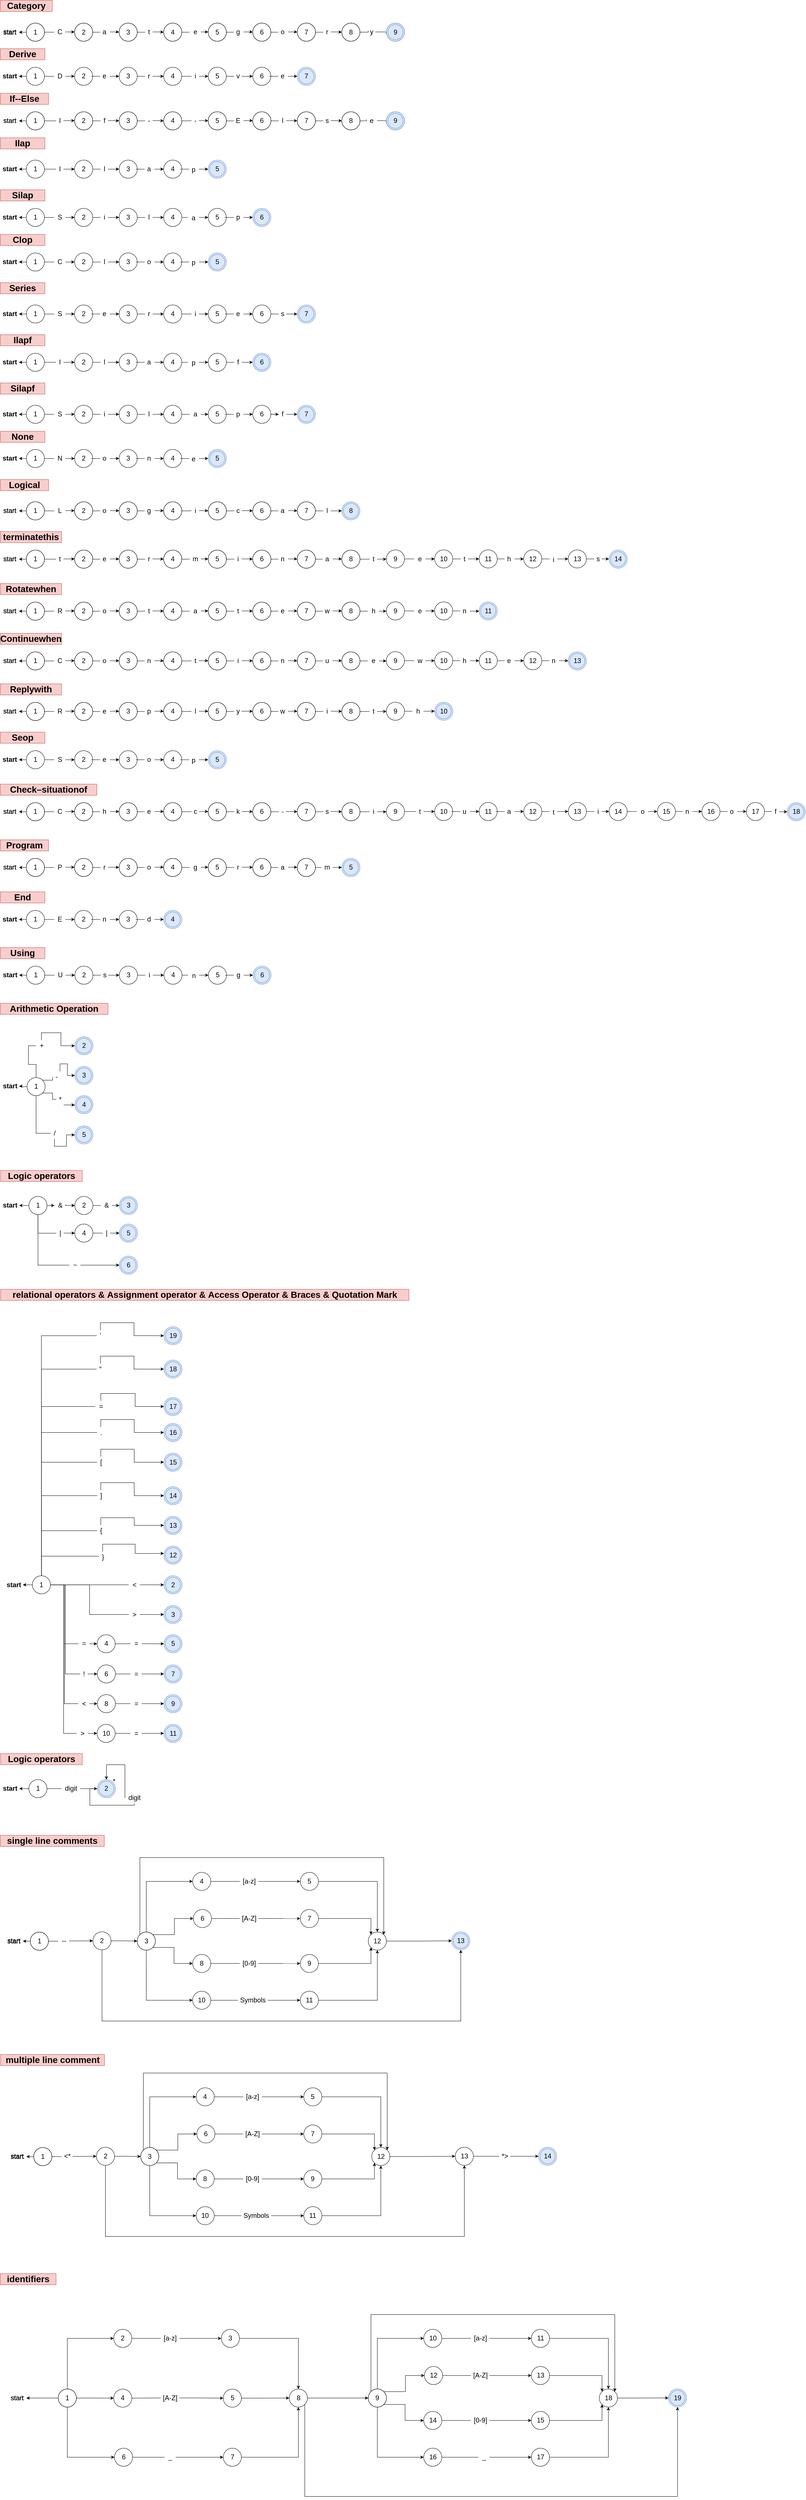 <mxfile version="18.0.6" type="device"><diagram id="erBSrSPjfWx2cefzKy-v" name="Page-1"><mxGraphModel dx="1580" dy="952" grid="1" gridSize="10" guides="1" tooltips="1" connect="1" arrows="1" fold="1" page="1" pageScale="1" pageWidth="827" pageHeight="1169" math="0" shadow="0"><root><mxCell id="0"/><mxCell id="1" parent="0"/><mxCell id="Wzn7A4XkbsU99Jkt-eTd-4" value="&lt;font style=&quot;font-size: 24px;&quot;&gt;&lt;b style=&quot;&quot;&gt;Category&lt;/b&gt;&lt;/font&gt;" style="text;html=1;strokeColor=#b85450;fillColor=#f8cecc;align=center;verticalAlign=middle;whiteSpace=wrap;rounded=0;" parent="1" vertex="1"><mxGeometry width="140" height="30" as="geometry"/></mxCell><mxCell id="Wzn7A4XkbsU99Jkt-eTd-5" value="start" style="text;html=1;align=center;verticalAlign=middle;resizable=0;points=[];autosize=1;strokeColor=none;fillColor=none;fontSize=18;" parent="1" vertex="1"><mxGeometry y="70" width="50" height="30" as="geometry"/></mxCell><mxCell id="Wzn7A4XkbsU99Jkt-eTd-9" value="" style="edgeStyle=orthogonalEdgeStyle;rounded=0;orthogonalLoop=1;jettySize=auto;html=1;fontSize=18;" parent="1" source="Wzn7A4XkbsU99Jkt-eTd-8" target="Wzn7A4XkbsU99Jkt-eTd-5" edge="1"><mxGeometry relative="1" as="geometry"/></mxCell><mxCell id="Wzn7A4XkbsU99Jkt-eTd-27" style="edgeStyle=orthogonalEdgeStyle;rounded=0;orthogonalLoop=1;jettySize=auto;html=1;exitX=1;exitY=0.5;exitDx=0;exitDy=0;entryX=0;entryY=0.5;entryDx=0;entryDy=0;fontSize=18;startArrow=none;" parent="1" source="Wzn7A4XkbsU99Jkt-eTd-48" target="Wzn7A4XkbsU99Jkt-eTd-11" edge="1"><mxGeometry relative="1" as="geometry"/></mxCell><mxCell id="Wzn7A4XkbsU99Jkt-eTd-8" value="1" style="ellipse;whiteSpace=wrap;html=1;aspect=fixed;fontSize=18;" parent="1" vertex="1"><mxGeometry x="70" y="61.25" width="48.75" height="48.75" as="geometry"/></mxCell><mxCell id="Wzn7A4XkbsU99Jkt-eTd-29" value="" style="edgeStyle=orthogonalEdgeStyle;rounded=0;orthogonalLoop=1;jettySize=auto;html=1;fontSize=18;startArrow=none;" parent="1" source="Wzn7A4XkbsU99Jkt-eTd-50" target="Wzn7A4XkbsU99Jkt-eTd-28" edge="1"><mxGeometry relative="1" as="geometry"/></mxCell><mxCell id="Wzn7A4XkbsU99Jkt-eTd-11" value="2" style="ellipse;whiteSpace=wrap;html=1;aspect=fixed;fontSize=18;" parent="1" vertex="1"><mxGeometry x="200" y="61.25" width="48.75" height="48.75" as="geometry"/></mxCell><mxCell id="Wzn7A4XkbsU99Jkt-eTd-31" value="" style="edgeStyle=orthogonalEdgeStyle;rounded=0;orthogonalLoop=1;jettySize=auto;html=1;fontSize=18;startArrow=none;" parent="1" source="Wzn7A4XkbsU99Jkt-eTd-53" target="Wzn7A4XkbsU99Jkt-eTd-30" edge="1"><mxGeometry relative="1" as="geometry"/></mxCell><mxCell id="Wzn7A4XkbsU99Jkt-eTd-28" value="3" style="ellipse;whiteSpace=wrap;html=1;aspect=fixed;fontSize=18;" parent="1" vertex="1"><mxGeometry x="320" y="61.25" width="48.75" height="48.75" as="geometry"/></mxCell><mxCell id="Wzn7A4XkbsU99Jkt-eTd-33" value="" style="edgeStyle=orthogonalEdgeStyle;rounded=0;orthogonalLoop=1;jettySize=auto;html=1;fontSize=18;startArrow=none;" parent="1" source="Wzn7A4XkbsU99Jkt-eTd-55" target="Wzn7A4XkbsU99Jkt-eTd-32" edge="1"><mxGeometry relative="1" as="geometry"/></mxCell><mxCell id="Wzn7A4XkbsU99Jkt-eTd-30" value="4" style="ellipse;whiteSpace=wrap;html=1;aspect=fixed;fontSize=18;" parent="1" vertex="1"><mxGeometry x="440" y="61.25" width="48.75" height="48.75" as="geometry"/></mxCell><mxCell id="Wzn7A4XkbsU99Jkt-eTd-35" value="" style="edgeStyle=orthogonalEdgeStyle;rounded=0;orthogonalLoop=1;jettySize=auto;html=1;fontSize=18;startArrow=none;" parent="1" source="Wzn7A4XkbsU99Jkt-eTd-57" target="Wzn7A4XkbsU99Jkt-eTd-34" edge="1"><mxGeometry relative="1" as="geometry"/></mxCell><mxCell id="Wzn7A4XkbsU99Jkt-eTd-32" value="5" style="ellipse;whiteSpace=wrap;html=1;aspect=fixed;fontSize=18;" parent="1" vertex="1"><mxGeometry x="560" y="61.25" width="48.75" height="48.75" as="geometry"/></mxCell><mxCell id="Wzn7A4XkbsU99Jkt-eTd-37" value="" style="edgeStyle=orthogonalEdgeStyle;rounded=0;orthogonalLoop=1;jettySize=auto;html=1;fontSize=18;startArrow=none;" parent="1" source="Wzn7A4XkbsU99Jkt-eTd-60" target="Wzn7A4XkbsU99Jkt-eTd-36" edge="1"><mxGeometry relative="1" as="geometry"/></mxCell><mxCell id="Wzn7A4XkbsU99Jkt-eTd-34" value="6" style="ellipse;whiteSpace=wrap;html=1;aspect=fixed;fontSize=18;" parent="1" vertex="1"><mxGeometry x="680" y="61.25" width="48.75" height="48.75" as="geometry"/></mxCell><mxCell id="Wzn7A4XkbsU99Jkt-eTd-39" value="" style="edgeStyle=orthogonalEdgeStyle;rounded=0;orthogonalLoop=1;jettySize=auto;html=1;fontSize=18;startArrow=none;" parent="1" source="Wzn7A4XkbsU99Jkt-eTd-62" target="Wzn7A4XkbsU99Jkt-eTd-38" edge="1"><mxGeometry relative="1" as="geometry"/></mxCell><mxCell id="Wzn7A4XkbsU99Jkt-eTd-36" value="7" style="ellipse;whiteSpace=wrap;html=1;aspect=fixed;fontSize=18;" parent="1" vertex="1"><mxGeometry x="800" y="61.25" width="48.75" height="48.75" as="geometry"/></mxCell><mxCell id="Wzn7A4XkbsU99Jkt-eTd-45" style="edgeStyle=orthogonalEdgeStyle;rounded=0;orthogonalLoop=1;jettySize=auto;html=1;exitX=1;exitY=0.5;exitDx=0;exitDy=0;entryX=0.051;entryY=0.393;entryDx=0;entryDy=0;entryPerimeter=0;fontSize=18;startArrow=none;" parent="1" source="Wzn7A4XkbsU99Jkt-eTd-64" target="Wzn7A4XkbsU99Jkt-eTd-44" edge="1"><mxGeometry relative="1" as="geometry"/></mxCell><mxCell id="Wzn7A4XkbsU99Jkt-eTd-38" value="8" style="ellipse;whiteSpace=wrap;html=1;aspect=fixed;fontSize=18;" parent="1" vertex="1"><mxGeometry x="920" y="61.25" width="48.75" height="48.75" as="geometry"/></mxCell><mxCell id="Wzn7A4XkbsU99Jkt-eTd-44" value="9" style="ellipse;shape=doubleEllipse;whiteSpace=wrap;html=1;aspect=fixed;fontSize=18;" parent="1" vertex="1"><mxGeometry x="1040" y="61.25" width="48.75" height="48.75" as="geometry"/></mxCell><mxCell id="Wzn7A4XkbsU99Jkt-eTd-48" value="C" style="text;html=1;align=center;verticalAlign=middle;resizable=0;points=[];autosize=1;strokeColor=none;fillColor=none;fontSize=18;" parent="1" vertex="1"><mxGeometry x="145" y="70" width="30" height="30" as="geometry"/></mxCell><mxCell id="Wzn7A4XkbsU99Jkt-eTd-49" value="" style="edgeStyle=orthogonalEdgeStyle;rounded=0;orthogonalLoop=1;jettySize=auto;html=1;exitX=1;exitY=0.5;exitDx=0;exitDy=0;entryX=0;entryY=0.5;entryDx=0;entryDy=0;fontSize=18;endArrow=none;" parent="1" source="Wzn7A4XkbsU99Jkt-eTd-8" target="Wzn7A4XkbsU99Jkt-eTd-48" edge="1"><mxGeometry relative="1" as="geometry"><mxPoint x="117.5" y="85" as="sourcePoint"/><mxPoint x="150.0" y="85" as="targetPoint"/></mxGeometry></mxCell><mxCell id="Wzn7A4XkbsU99Jkt-eTd-50" value="a" style="text;html=1;align=center;verticalAlign=middle;resizable=0;points=[];autosize=1;strokeColor=none;fillColor=none;fontSize=18;" parent="1" vertex="1"><mxGeometry x="265" y="70" width="30" height="30" as="geometry"/></mxCell><mxCell id="Wzn7A4XkbsU99Jkt-eTd-51" value="" style="edgeStyle=orthogonalEdgeStyle;rounded=0;orthogonalLoop=1;jettySize=auto;html=1;fontSize=18;endArrow=none;" parent="1" source="Wzn7A4XkbsU99Jkt-eTd-11" target="Wzn7A4XkbsU99Jkt-eTd-50" edge="1"><mxGeometry relative="1" as="geometry"><mxPoint x="247.5" y="85" as="sourcePoint"/><mxPoint x="320" y="85" as="targetPoint"/></mxGeometry></mxCell><mxCell id="Wzn7A4XkbsU99Jkt-eTd-53" value="t" style="text;html=1;align=center;verticalAlign=middle;resizable=0;points=[];autosize=1;strokeColor=none;fillColor=none;fontSize=18;" parent="1" vertex="1"><mxGeometry x="390" y="70" width="20" height="30" as="geometry"/></mxCell><mxCell id="Wzn7A4XkbsU99Jkt-eTd-54" value="" style="edgeStyle=orthogonalEdgeStyle;rounded=0;orthogonalLoop=1;jettySize=auto;html=1;fontSize=18;endArrow=none;" parent="1" source="Wzn7A4XkbsU99Jkt-eTd-28" target="Wzn7A4XkbsU99Jkt-eTd-53" edge="1"><mxGeometry relative="1" as="geometry"><mxPoint x="367.5" y="85" as="sourcePoint"/><mxPoint x="440" y="85" as="targetPoint"/></mxGeometry></mxCell><mxCell id="Wzn7A4XkbsU99Jkt-eTd-55" value="e" style="text;html=1;align=center;verticalAlign=middle;resizable=0;points=[];autosize=1;strokeColor=none;fillColor=none;fontSize=18;" parent="1" vertex="1"><mxGeometry x="510" y="70" width="30" height="30" as="geometry"/></mxCell><mxCell id="Wzn7A4XkbsU99Jkt-eTd-56" value="" style="edgeStyle=orthogonalEdgeStyle;rounded=0;orthogonalLoop=1;jettySize=auto;html=1;fontSize=18;endArrow=none;" parent="1" source="Wzn7A4XkbsU99Jkt-eTd-30" target="Wzn7A4XkbsU99Jkt-eTd-55" edge="1"><mxGeometry relative="1" as="geometry"><mxPoint x="487.5" y="85" as="sourcePoint"/><mxPoint x="570" y="85" as="targetPoint"/></mxGeometry></mxCell><mxCell id="Wzn7A4XkbsU99Jkt-eTd-57" value="g" style="text;html=1;align=center;verticalAlign=middle;resizable=0;points=[];autosize=1;strokeColor=none;fillColor=none;fontSize=18;" parent="1" vertex="1"><mxGeometry x="625" y="70" width="30" height="30" as="geometry"/></mxCell><mxCell id="Wzn7A4XkbsU99Jkt-eTd-58" value="" style="edgeStyle=orthogonalEdgeStyle;rounded=0;orthogonalLoop=1;jettySize=auto;html=1;fontSize=18;endArrow=none;" parent="1" source="Wzn7A4XkbsU99Jkt-eTd-32" target="Wzn7A4XkbsU99Jkt-eTd-57" edge="1"><mxGeometry relative="1" as="geometry"><mxPoint x="607.5" y="85" as="sourcePoint"/><mxPoint x="680" y="85" as="targetPoint"/></mxGeometry></mxCell><mxCell id="Wzn7A4XkbsU99Jkt-eTd-60" value="o" style="text;html=1;align=center;verticalAlign=middle;resizable=0;points=[];autosize=1;strokeColor=none;fillColor=none;fontSize=18;" parent="1" vertex="1"><mxGeometry x="745" y="70" width="30" height="30" as="geometry"/></mxCell><mxCell id="Wzn7A4XkbsU99Jkt-eTd-61" value="" style="edgeStyle=orthogonalEdgeStyle;rounded=0;orthogonalLoop=1;jettySize=auto;html=1;fontSize=18;endArrow=none;" parent="1" source="Wzn7A4XkbsU99Jkt-eTd-34" target="Wzn7A4XkbsU99Jkt-eTd-60" edge="1"><mxGeometry relative="1" as="geometry"><mxPoint x="727.5" y="85" as="sourcePoint"/><mxPoint x="800" y="85" as="targetPoint"/></mxGeometry></mxCell><mxCell id="Wzn7A4XkbsU99Jkt-eTd-62" value="r" style="text;html=1;align=center;verticalAlign=middle;resizable=0;points=[];autosize=1;strokeColor=none;fillColor=none;fontSize=18;" parent="1" vertex="1"><mxGeometry x="870" y="70" width="20" height="30" as="geometry"/></mxCell><mxCell id="Wzn7A4XkbsU99Jkt-eTd-63" value="" style="edgeStyle=orthogonalEdgeStyle;rounded=0;orthogonalLoop=1;jettySize=auto;html=1;fontSize=18;endArrow=none;" parent="1" source="Wzn7A4XkbsU99Jkt-eTd-36" target="Wzn7A4XkbsU99Jkt-eTd-62" edge="1"><mxGeometry relative="1" as="geometry"><mxPoint x="847.5" y="85" as="sourcePoint"/><mxPoint x="920" y="85" as="targetPoint"/></mxGeometry></mxCell><mxCell id="Wzn7A4XkbsU99Jkt-eTd-64" value="y" style="text;html=1;align=center;verticalAlign=middle;resizable=0;points=[];autosize=1;strokeColor=none;fillColor=none;fontSize=18;" parent="1" vertex="1"><mxGeometry x="990" y="70" width="20" height="30" as="geometry"/></mxCell><mxCell id="Wzn7A4XkbsU99Jkt-eTd-65" value="" style="edgeStyle=orthogonalEdgeStyle;rounded=0;orthogonalLoop=1;jettySize=auto;html=1;exitX=1;exitY=0.5;exitDx=0;exitDy=0;entryX=0.051;entryY=0.393;entryDx=0;entryDy=0;entryPerimeter=0;fontSize=18;endArrow=none;" parent="1" source="Wzn7A4XkbsU99Jkt-eTd-38" target="Wzn7A4XkbsU99Jkt-eTd-64" edge="1"><mxGeometry relative="1" as="geometry"><mxPoint x="967.5" y="85" as="sourcePoint"/><mxPoint x="1043.028" y="84.586" as="targetPoint"/></mxGeometry></mxCell><mxCell id="Wzn7A4XkbsU99Jkt-eTd-84" value="&lt;b&gt;&lt;font style=&quot;font-size: 24px;&quot;&gt;Derive&lt;/font&gt;&lt;/b&gt;" style="text;html=1;strokeColor=#b85450;fillColor=#f8cecc;align=center;verticalAlign=middle;whiteSpace=wrap;rounded=0;fontSize=18;" parent="1" vertex="1"><mxGeometry y="130" width="120" height="30" as="geometry"/></mxCell><mxCell id="Wzn7A4XkbsU99Jkt-eTd-85" value="8" style="ellipse;whiteSpace=wrap;html=1;aspect=fixed;fontSize=18;" parent="1" vertex="1"><mxGeometry x="920" y="61.25" width="48.75" height="48.75" as="geometry"/></mxCell><mxCell id="Wzn7A4XkbsU99Jkt-eTd-86" value="9" style="ellipse;shape=doubleEllipse;whiteSpace=wrap;html=1;aspect=fixed;fontSize=18;" parent="1" vertex="1"><mxGeometry x="1040" y="61.25" width="48.75" height="48.75" as="geometry"/></mxCell><mxCell id="Wzn7A4XkbsU99Jkt-eTd-87" value="7" style="ellipse;whiteSpace=wrap;html=1;aspect=fixed;fontSize=18;" parent="1" vertex="1"><mxGeometry x="800" y="61.25" width="48.75" height="48.75" as="geometry"/></mxCell><mxCell id="Wzn7A4XkbsU99Jkt-eTd-92" value="start" style="text;html=1;align=center;verticalAlign=middle;resizable=0;points=[];autosize=1;strokeColor=none;fillColor=none;fontSize=18;" parent="1" vertex="1"><mxGeometry y="70.63" width="50" height="30" as="geometry"/></mxCell><mxCell id="Wzn7A4XkbsU99Jkt-eTd-93" value="start" style="text;html=1;align=center;verticalAlign=middle;resizable=0;points=[];autosize=1;strokeColor=none;fillColor=none;fontSize=18;" parent="1" vertex="1"><mxGeometry y="70.63" width="50" height="30" as="geometry"/></mxCell><mxCell id="Wzn7A4XkbsU99Jkt-eTd-94" value="2" style="ellipse;whiteSpace=wrap;html=1;aspect=fixed;fontSize=18;" parent="1" vertex="1"><mxGeometry x="200" y="61.25" width="48.75" height="48.75" as="geometry"/></mxCell><mxCell id="Wzn7A4XkbsU99Jkt-eTd-95" value="1" style="ellipse;whiteSpace=wrap;html=1;aspect=fixed;fontSize=18;" parent="1" vertex="1"><mxGeometry x="70" y="61.25" width="48.75" height="48.75" as="geometry"/></mxCell><mxCell id="Wzn7A4XkbsU99Jkt-eTd-96" value="start" style="text;html=1;align=center;verticalAlign=middle;resizable=0;points=[];autosize=1;strokeColor=none;fillColor=none;fontSize=18;" parent="1" vertex="1"><mxGeometry y="70.63" width="50" height="30" as="geometry"/></mxCell><mxCell id="Wzn7A4XkbsU99Jkt-eTd-97" value="2" style="ellipse;whiteSpace=wrap;html=1;aspect=fixed;fontSize=18;" parent="1" vertex="1"><mxGeometry x="200" y="61.25" width="48.75" height="48.75" as="geometry"/></mxCell><mxCell id="Wzn7A4XkbsU99Jkt-eTd-98" value="1" style="ellipse;whiteSpace=wrap;html=1;aspect=fixed;fontSize=18;" parent="1" vertex="1"><mxGeometry x="70" y="61.25" width="48.75" height="48.75" as="geometry"/></mxCell><mxCell id="Wzn7A4XkbsU99Jkt-eTd-99" value="3" style="ellipse;whiteSpace=wrap;html=1;aspect=fixed;fontSize=18;" parent="1" vertex="1"><mxGeometry x="320" y="61.25" width="48.75" height="48.75" as="geometry"/></mxCell><mxCell id="Wzn7A4XkbsU99Jkt-eTd-100" value="4" style="ellipse;whiteSpace=wrap;html=1;aspect=fixed;fontSize=18;" parent="1" vertex="1"><mxGeometry x="440" y="61.25" width="48.75" height="48.75" as="geometry"/></mxCell><mxCell id="Wzn7A4XkbsU99Jkt-eTd-101" value="5" style="ellipse;whiteSpace=wrap;html=1;aspect=fixed;fontSize=18;" parent="1" vertex="1"><mxGeometry x="560" y="61.25" width="48.75" height="48.75" as="geometry"/></mxCell><mxCell id="Wzn7A4XkbsU99Jkt-eTd-102" value="6" style="ellipse;whiteSpace=wrap;html=1;aspect=fixed;fontSize=18;" parent="1" vertex="1"><mxGeometry x="680" y="61.25" width="48.75" height="48.75" as="geometry"/></mxCell><mxCell id="Wzn7A4XkbsU99Jkt-eTd-103" value="7" style="ellipse;whiteSpace=wrap;html=1;aspect=fixed;fontSize=18;" parent="1" vertex="1"><mxGeometry x="800" y="61.25" width="48.75" height="48.75" as="geometry"/></mxCell><mxCell id="Wzn7A4XkbsU99Jkt-eTd-104" value="start" style="text;html=1;align=center;verticalAlign=middle;resizable=0;points=[];autosize=1;strokeColor=none;fillColor=none;fontSize=18;" parent="1" vertex="1"><mxGeometry y="70.63" width="50" height="30" as="geometry"/></mxCell><mxCell id="Wzn7A4XkbsU99Jkt-eTd-105" value="2" style="ellipse;whiteSpace=wrap;html=1;aspect=fixed;fontSize=18;" parent="1" vertex="1"><mxGeometry x="200" y="61.25" width="48.75" height="48.75" as="geometry"/></mxCell><mxCell id="Wzn7A4XkbsU99Jkt-eTd-106" value="1" style="ellipse;whiteSpace=wrap;html=1;aspect=fixed;fontSize=18;" parent="1" vertex="1"><mxGeometry x="70" y="61.25" width="48.75" height="48.75" as="geometry"/></mxCell><mxCell id="Wzn7A4XkbsU99Jkt-eTd-107" value="3" style="ellipse;whiteSpace=wrap;html=1;aspect=fixed;fontSize=18;" parent="1" vertex="1"><mxGeometry x="320" y="61.25" width="48.75" height="48.75" as="geometry"/></mxCell><mxCell id="Wzn7A4XkbsU99Jkt-eTd-108" value="4" style="ellipse;whiteSpace=wrap;html=1;aspect=fixed;fontSize=18;" parent="1" vertex="1"><mxGeometry x="440" y="61.25" width="48.75" height="48.75" as="geometry"/></mxCell><mxCell id="Wzn7A4XkbsU99Jkt-eTd-109" value="5" style="ellipse;whiteSpace=wrap;html=1;aspect=fixed;fontSize=18;" parent="1" vertex="1"><mxGeometry x="560" y="61.25" width="48.75" height="48.75" as="geometry"/></mxCell><mxCell id="Wzn7A4XkbsU99Jkt-eTd-110" value="6" style="ellipse;whiteSpace=wrap;html=1;aspect=fixed;fontSize=18;" parent="1" vertex="1"><mxGeometry x="680" y="61.25" width="48.75" height="48.75" as="geometry"/></mxCell><mxCell id="Wzn7A4XkbsU99Jkt-eTd-111" value="7" style="ellipse;whiteSpace=wrap;html=1;aspect=fixed;fontSize=18;" parent="1" vertex="1"><mxGeometry x="800" y="61.25" width="48.75" height="48.75" as="geometry"/></mxCell><mxCell id="Wzn7A4XkbsU99Jkt-eTd-112" value="8" style="ellipse;whiteSpace=wrap;html=1;aspect=fixed;fontSize=18;" parent="1" vertex="1"><mxGeometry x="920" y="61.25" width="48.75" height="48.75" as="geometry"/></mxCell><mxCell id="Wzn7A4XkbsU99Jkt-eTd-113" value="start" style="text;html=1;align=center;verticalAlign=middle;resizable=0;points=[];autosize=1;strokeColor=none;fillColor=none;fontSize=18;" parent="1" vertex="1"><mxGeometry y="70.63" width="50" height="30" as="geometry"/></mxCell><mxCell id="Wzn7A4XkbsU99Jkt-eTd-114" value="2" style="ellipse;whiteSpace=wrap;html=1;aspect=fixed;fontSize=18;" parent="1" vertex="1"><mxGeometry x="200" y="61.25" width="48.75" height="48.75" as="geometry"/></mxCell><mxCell id="Wzn7A4XkbsU99Jkt-eTd-115" value="1" style="ellipse;whiteSpace=wrap;html=1;aspect=fixed;fontSize=18;" parent="1" vertex="1"><mxGeometry x="70" y="61.25" width="48.75" height="48.75" as="geometry"/></mxCell><mxCell id="Wzn7A4XkbsU99Jkt-eTd-116" value="3" style="ellipse;whiteSpace=wrap;html=1;aspect=fixed;fontSize=18;" parent="1" vertex="1"><mxGeometry x="320" y="61.25" width="48.75" height="48.75" as="geometry"/></mxCell><mxCell id="Wzn7A4XkbsU99Jkt-eTd-117" value="4" style="ellipse;whiteSpace=wrap;html=1;aspect=fixed;fontSize=18;" parent="1" vertex="1"><mxGeometry x="440" y="61.25" width="48.75" height="48.75" as="geometry"/></mxCell><mxCell id="Wzn7A4XkbsU99Jkt-eTd-118" value="5" style="ellipse;whiteSpace=wrap;html=1;aspect=fixed;fontSize=18;" parent="1" vertex="1"><mxGeometry x="560" y="61.25" width="48.75" height="48.75" as="geometry"/></mxCell><mxCell id="Wzn7A4XkbsU99Jkt-eTd-119" value="6" style="ellipse;whiteSpace=wrap;html=1;aspect=fixed;fontSize=18;" parent="1" vertex="1"><mxGeometry x="680" y="61.25" width="48.75" height="48.75" as="geometry"/></mxCell><mxCell id="Wzn7A4XkbsU99Jkt-eTd-120" value="7" style="ellipse;whiteSpace=wrap;html=1;aspect=fixed;fontSize=18;" parent="1" vertex="1"><mxGeometry x="800" y="61.25" width="48.75" height="48.75" as="geometry"/></mxCell><mxCell id="Wzn7A4XkbsU99Jkt-eTd-121" value="8" style="ellipse;whiteSpace=wrap;html=1;aspect=fixed;fontSize=18;" parent="1" vertex="1"><mxGeometry x="920" y="61.25" width="48.75" height="48.75" as="geometry"/></mxCell><mxCell id="Wzn7A4XkbsU99Jkt-eTd-122" value="9" style="ellipse;shape=doubleEllipse;whiteSpace=wrap;html=1;aspect=fixed;fontSize=18;fillColor=#dae8fc;strokeColor=#6c8ebf;" parent="1" vertex="1"><mxGeometry x="1040" y="61.25" width="48.75" height="48.75" as="geometry"/></mxCell><mxCell id="Wzn7A4XkbsU99Jkt-eTd-123" value="8" style="ellipse;whiteSpace=wrap;html=1;aspect=fixed;fontSize=18;" parent="1" vertex="1"><mxGeometry x="920" y="61.25" width="48.75" height="48.75" as="geometry"/></mxCell><mxCell id="Wzn7A4XkbsU99Jkt-eTd-124" value="7" style="ellipse;whiteSpace=wrap;html=1;aspect=fixed;fontSize=18;" parent="1" vertex="1"><mxGeometry x="800" y="61.25" width="48.75" height="48.75" as="geometry"/></mxCell><mxCell id="Wzn7A4XkbsU99Jkt-eTd-125" value="6" style="ellipse;whiteSpace=wrap;html=1;aspect=fixed;fontSize=18;" parent="1" vertex="1"><mxGeometry x="680" y="61.25" width="48.75" height="48.75" as="geometry"/></mxCell><mxCell id="Wzn7A4XkbsU99Jkt-eTd-126" value="5" style="ellipse;whiteSpace=wrap;html=1;aspect=fixed;fontSize=18;" parent="1" vertex="1"><mxGeometry x="560" y="61.25" width="48.75" height="48.75" as="geometry"/></mxCell><mxCell id="Wzn7A4XkbsU99Jkt-eTd-137" value="&lt;b&gt;start&lt;/b&gt;" style="text;html=1;align=center;verticalAlign=middle;resizable=0;points=[];autosize=1;strokeColor=none;fillColor=none;fontSize=18;" parent="1" vertex="1"><mxGeometry y="189.38" width="50" height="30" as="geometry"/></mxCell><mxCell id="Wzn7A4XkbsU99Jkt-eTd-149" value="" style="edgeStyle=orthogonalEdgeStyle;rounded=0;orthogonalLoop=1;jettySize=auto;html=1;fontSize=18;startArrow=none;" parent="1" source="Wzn7A4XkbsU99Jkt-eTd-158" target="Wzn7A4XkbsU99Jkt-eTd-140" edge="1"><mxGeometry relative="1" as="geometry"/></mxCell><mxCell id="Wzn7A4XkbsU99Jkt-eTd-138" value="2" style="ellipse;whiteSpace=wrap;html=1;aspect=fixed;fontSize=18;" parent="1" vertex="1"><mxGeometry x="200" y="180" width="48.75" height="48.75" as="geometry"/></mxCell><mxCell id="Wzn7A4XkbsU99Jkt-eTd-147" style="edgeStyle=orthogonalEdgeStyle;rounded=0;orthogonalLoop=1;jettySize=auto;html=1;exitX=0;exitY=0.5;exitDx=0;exitDy=0;fontSize=18;" parent="1" source="Wzn7A4XkbsU99Jkt-eTd-139" target="Wzn7A4XkbsU99Jkt-eTd-137" edge="1"><mxGeometry relative="1" as="geometry"/></mxCell><mxCell id="Wzn7A4XkbsU99Jkt-eTd-148" style="edgeStyle=orthogonalEdgeStyle;rounded=0;orthogonalLoop=1;jettySize=auto;html=1;exitX=1;exitY=0.5;exitDx=0;exitDy=0;entryX=0;entryY=0.5;entryDx=0;entryDy=0;fontSize=18;startArrow=none;" parent="1" source="Wzn7A4XkbsU99Jkt-eTd-156" target="Wzn7A4XkbsU99Jkt-eTd-138" edge="1"><mxGeometry relative="1" as="geometry"/></mxCell><mxCell id="Wzn7A4XkbsU99Jkt-eTd-139" value="1" style="ellipse;whiteSpace=wrap;html=1;aspect=fixed;fontSize=18;" parent="1" vertex="1"><mxGeometry x="70" y="180" width="48.75" height="48.75" as="geometry"/></mxCell><mxCell id="Wzn7A4XkbsU99Jkt-eTd-150" value="" style="edgeStyle=orthogonalEdgeStyle;rounded=0;orthogonalLoop=1;jettySize=auto;html=1;fontSize=18;startArrow=none;" parent="1" source="Wzn7A4XkbsU99Jkt-eTd-160" target="Wzn7A4XkbsU99Jkt-eTd-141" edge="1"><mxGeometry relative="1" as="geometry"/></mxCell><mxCell id="Wzn7A4XkbsU99Jkt-eTd-140" value="3" style="ellipse;whiteSpace=wrap;html=1;aspect=fixed;fontSize=18;" parent="1" vertex="1"><mxGeometry x="320" y="180" width="48.75" height="48.75" as="geometry"/></mxCell><mxCell id="Wzn7A4XkbsU99Jkt-eTd-153" value="" style="edgeStyle=orthogonalEdgeStyle;rounded=0;orthogonalLoop=1;jettySize=auto;html=1;fontSize=18;startArrow=none;" parent="1" source="Wzn7A4XkbsU99Jkt-eTd-163" target="Wzn7A4XkbsU99Jkt-eTd-146" edge="1"><mxGeometry relative="1" as="geometry"/></mxCell><mxCell id="Wzn7A4XkbsU99Jkt-eTd-141" value="4" style="ellipse;whiteSpace=wrap;html=1;aspect=fixed;fontSize=18;" parent="1" vertex="1"><mxGeometry x="440" y="180" width="48.75" height="48.75" as="geometry"/></mxCell><mxCell id="Wzn7A4XkbsU99Jkt-eTd-142" value="7" style="ellipse;shape=doubleEllipse;whiteSpace=wrap;html=1;aspect=fixed;fontSize=18;fillColor=#dae8fc;strokeColor=#6c8ebf;" parent="1" vertex="1"><mxGeometry x="800" y="180.01" width="48.75" height="48.75" as="geometry"/></mxCell><mxCell id="Wzn7A4XkbsU99Jkt-eTd-155" value="" style="edgeStyle=orthogonalEdgeStyle;rounded=0;orthogonalLoop=1;jettySize=auto;html=1;fontSize=18;startArrow=none;" parent="1" source="Wzn7A4XkbsU99Jkt-eTd-167" target="Wzn7A4XkbsU99Jkt-eTd-142" edge="1"><mxGeometry relative="1" as="geometry"/></mxCell><mxCell id="Wzn7A4XkbsU99Jkt-eTd-145" value="6" style="ellipse;whiteSpace=wrap;html=1;aspect=fixed;fontSize=18;" parent="1" vertex="1"><mxGeometry x="680" y="180" width="48.75" height="48.75" as="geometry"/></mxCell><mxCell id="Wzn7A4XkbsU99Jkt-eTd-154" value="" style="edgeStyle=orthogonalEdgeStyle;rounded=0;orthogonalLoop=1;jettySize=auto;html=1;fontSize=18;startArrow=none;" parent="1" source="Wzn7A4XkbsU99Jkt-eTd-165" target="Wzn7A4XkbsU99Jkt-eTd-145" edge="1"><mxGeometry relative="1" as="geometry"/></mxCell><mxCell id="Wzn7A4XkbsU99Jkt-eTd-146" value="5" style="ellipse;whiteSpace=wrap;html=1;aspect=fixed;fontSize=18;" parent="1" vertex="1"><mxGeometry x="560" y="180" width="48.75" height="48.75" as="geometry"/></mxCell><mxCell id="Wzn7A4XkbsU99Jkt-eTd-156" value="D" style="text;html=1;align=center;verticalAlign=middle;resizable=0;points=[];autosize=1;strokeColor=none;fillColor=none;fontSize=18;" parent="1" vertex="1"><mxGeometry x="145" y="189.38" width="30" height="30" as="geometry"/></mxCell><mxCell id="Wzn7A4XkbsU99Jkt-eTd-157" value="" style="edgeStyle=orthogonalEdgeStyle;rounded=0;orthogonalLoop=1;jettySize=auto;html=1;exitX=1;exitY=0.5;exitDx=0;exitDy=0;entryX=0;entryY=0.5;entryDx=0;entryDy=0;fontSize=18;endArrow=none;" parent="1" source="Wzn7A4XkbsU99Jkt-eTd-139" target="Wzn7A4XkbsU99Jkt-eTd-156" edge="1"><mxGeometry relative="1" as="geometry"><mxPoint x="118.75" y="204.375" as="sourcePoint"/><mxPoint x="200.0" y="204.375" as="targetPoint"/></mxGeometry></mxCell><mxCell id="Wzn7A4XkbsU99Jkt-eTd-158" value="e" style="text;html=1;align=center;verticalAlign=middle;resizable=0;points=[];autosize=1;strokeColor=none;fillColor=none;fontSize=18;" parent="1" vertex="1"><mxGeometry x="265" y="189.38" width="30" height="30" as="geometry"/></mxCell><mxCell id="Wzn7A4XkbsU99Jkt-eTd-159" value="" style="edgeStyle=orthogonalEdgeStyle;rounded=0;orthogonalLoop=1;jettySize=auto;html=1;fontSize=18;endArrow=none;" parent="1" source="Wzn7A4XkbsU99Jkt-eTd-138" target="Wzn7A4XkbsU99Jkt-eTd-158" edge="1"><mxGeometry relative="1" as="geometry"><mxPoint x="248.75" y="204.375" as="sourcePoint"/><mxPoint x="320" y="204.375" as="targetPoint"/></mxGeometry></mxCell><mxCell id="Wzn7A4XkbsU99Jkt-eTd-160" value="r" style="text;html=1;align=center;verticalAlign=middle;resizable=0;points=[];autosize=1;strokeColor=none;fillColor=none;fontSize=18;" parent="1" vertex="1"><mxGeometry x="390" y="189.38" width="20" height="30" as="geometry"/></mxCell><mxCell id="Wzn7A4XkbsU99Jkt-eTd-162" value="" style="edgeStyle=orthogonalEdgeStyle;rounded=0;orthogonalLoop=1;jettySize=auto;html=1;fontSize=18;endArrow=none;" parent="1" source="Wzn7A4XkbsU99Jkt-eTd-140" target="Wzn7A4XkbsU99Jkt-eTd-160" edge="1"><mxGeometry relative="1" as="geometry"><mxPoint x="368.75" y="204.375" as="sourcePoint"/><mxPoint x="440" y="204.375" as="targetPoint"/></mxGeometry></mxCell><mxCell id="Wzn7A4XkbsU99Jkt-eTd-163" value="i" style="text;html=1;align=center;verticalAlign=middle;resizable=0;points=[];autosize=1;strokeColor=none;fillColor=none;fontSize=18;" parent="1" vertex="1"><mxGeometry x="515" y="189.38" width="20" height="30" as="geometry"/></mxCell><mxCell id="Wzn7A4XkbsU99Jkt-eTd-164" value="" style="edgeStyle=orthogonalEdgeStyle;rounded=0;orthogonalLoop=1;jettySize=auto;html=1;fontSize=18;endArrow=none;" parent="1" source="Wzn7A4XkbsU99Jkt-eTd-141" target="Wzn7A4XkbsU99Jkt-eTd-163" edge="1"><mxGeometry relative="1" as="geometry"><mxPoint x="488.75" y="204.375" as="sourcePoint"/><mxPoint x="560" y="204.375" as="targetPoint"/></mxGeometry></mxCell><mxCell id="Wzn7A4XkbsU99Jkt-eTd-165" value="v" style="text;html=1;align=center;verticalAlign=middle;resizable=0;points=[];autosize=1;strokeColor=none;fillColor=none;fontSize=18;" parent="1" vertex="1"><mxGeometry x="630" y="189.38" width="20" height="30" as="geometry"/></mxCell><mxCell id="Wzn7A4XkbsU99Jkt-eTd-166" value="" style="edgeStyle=orthogonalEdgeStyle;rounded=0;orthogonalLoop=1;jettySize=auto;html=1;fontSize=18;endArrow=none;" parent="1" source="Wzn7A4XkbsU99Jkt-eTd-146" target="Wzn7A4XkbsU99Jkt-eTd-165" edge="1"><mxGeometry relative="1" as="geometry"><mxPoint x="608.75" y="204.375" as="sourcePoint"/><mxPoint x="680" y="204.375" as="targetPoint"/></mxGeometry></mxCell><mxCell id="Wzn7A4XkbsU99Jkt-eTd-167" value="e" style="text;html=1;align=center;verticalAlign=middle;resizable=0;points=[];autosize=1;strokeColor=none;fillColor=none;fontSize=18;" parent="1" vertex="1"><mxGeometry x="745" y="189.38" width="30" height="30" as="geometry"/></mxCell><mxCell id="Wzn7A4XkbsU99Jkt-eTd-168" value="" style="edgeStyle=orthogonalEdgeStyle;rounded=0;orthogonalLoop=1;jettySize=auto;html=1;fontSize=18;endArrow=none;" parent="1" source="Wzn7A4XkbsU99Jkt-eTd-145" target="Wzn7A4XkbsU99Jkt-eTd-167" edge="1"><mxGeometry relative="1" as="geometry"><mxPoint x="728.75" y="204.375" as="sourcePoint"/><mxPoint x="800.0" y="204.375" as="targetPoint"/></mxGeometry></mxCell><mxCell id="Wzn7A4XkbsU99Jkt-eTd-170" value="&lt;font style=&quot;font-size: 24px;&quot;&gt;&lt;b style=&quot;&quot;&gt;If--Else&lt;/b&gt;&lt;/font&gt;" style="text;html=1;strokeColor=#b85450;fillColor=#f8cecc;align=center;verticalAlign=middle;whiteSpace=wrap;rounded=0;" parent="1" vertex="1"><mxGeometry y="250" width="130" height="30" as="geometry"/></mxCell><mxCell id="Wzn7A4XkbsU99Jkt-eTd-171" value="start" style="text;html=1;align=center;verticalAlign=middle;resizable=0;points=[];autosize=1;strokeColor=none;fillColor=none;fontSize=18;" parent="1" vertex="1"><mxGeometry y="308.75" width="50" height="30" as="geometry"/></mxCell><mxCell id="Wzn7A4XkbsU99Jkt-eTd-172" value="" style="edgeStyle=orthogonalEdgeStyle;rounded=0;orthogonalLoop=1;jettySize=auto;html=1;fontSize=18;" parent="1" source="Wzn7A4XkbsU99Jkt-eTd-174" target="Wzn7A4XkbsU99Jkt-eTd-171" edge="1"><mxGeometry relative="1" as="geometry"/></mxCell><mxCell id="Wzn7A4XkbsU99Jkt-eTd-173" style="edgeStyle=orthogonalEdgeStyle;rounded=0;orthogonalLoop=1;jettySize=auto;html=1;exitX=1;exitY=0.5;exitDx=0;exitDy=0;entryX=0;entryY=0.5;entryDx=0;entryDy=0;fontSize=18;startArrow=none;" parent="1" source="Wzn7A4XkbsU99Jkt-eTd-190" target="Wzn7A4XkbsU99Jkt-eTd-176" edge="1"><mxGeometry relative="1" as="geometry"/></mxCell><mxCell id="Wzn7A4XkbsU99Jkt-eTd-174" value="1" style="ellipse;whiteSpace=wrap;html=1;aspect=fixed;fontSize=18;" parent="1" vertex="1"><mxGeometry x="70" y="300" width="48.75" height="48.75" as="geometry"/></mxCell><mxCell id="Wzn7A4XkbsU99Jkt-eTd-175" value="" style="edgeStyle=orthogonalEdgeStyle;rounded=0;orthogonalLoop=1;jettySize=auto;html=1;fontSize=18;startArrow=none;" parent="1" source="Wzn7A4XkbsU99Jkt-eTd-192" target="Wzn7A4XkbsU99Jkt-eTd-178" edge="1"><mxGeometry relative="1" as="geometry"/></mxCell><mxCell id="Wzn7A4XkbsU99Jkt-eTd-176" value="2" style="ellipse;whiteSpace=wrap;html=1;aspect=fixed;fontSize=18;" parent="1" vertex="1"><mxGeometry x="200" y="300" width="48.75" height="48.75" as="geometry"/></mxCell><mxCell id="Wzn7A4XkbsU99Jkt-eTd-177" value="" style="edgeStyle=orthogonalEdgeStyle;rounded=0;orthogonalLoop=1;jettySize=auto;html=1;fontSize=18;startArrow=none;" parent="1" source="Wzn7A4XkbsU99Jkt-eTd-194" target="Wzn7A4XkbsU99Jkt-eTd-180" edge="1"><mxGeometry relative="1" as="geometry"/></mxCell><mxCell id="Wzn7A4XkbsU99Jkt-eTd-178" value="3" style="ellipse;whiteSpace=wrap;html=1;aspect=fixed;fontSize=18;" parent="1" vertex="1"><mxGeometry x="320" y="300" width="48.75" height="48.75" as="geometry"/></mxCell><mxCell id="Wzn7A4XkbsU99Jkt-eTd-179" value="" style="edgeStyle=orthogonalEdgeStyle;rounded=0;orthogonalLoop=1;jettySize=auto;html=1;fontSize=18;startArrow=none;" parent="1" source="Wzn7A4XkbsU99Jkt-eTd-196" target="Wzn7A4XkbsU99Jkt-eTd-182" edge="1"><mxGeometry relative="1" as="geometry"/></mxCell><mxCell id="Wzn7A4XkbsU99Jkt-eTd-180" value="4" style="ellipse;whiteSpace=wrap;html=1;aspect=fixed;fontSize=18;" parent="1" vertex="1"><mxGeometry x="440" y="300" width="48.75" height="48.75" as="geometry"/></mxCell><mxCell id="Wzn7A4XkbsU99Jkt-eTd-181" value="" style="edgeStyle=orthogonalEdgeStyle;rounded=0;orthogonalLoop=1;jettySize=auto;html=1;fontSize=18;startArrow=none;" parent="1" source="Wzn7A4XkbsU99Jkt-eTd-198" target="Wzn7A4XkbsU99Jkt-eTd-184" edge="1"><mxGeometry relative="1" as="geometry"/></mxCell><mxCell id="Wzn7A4XkbsU99Jkt-eTd-182" value="5" style="ellipse;whiteSpace=wrap;html=1;aspect=fixed;fontSize=18;" parent="1" vertex="1"><mxGeometry x="560" y="300" width="48.75" height="48.75" as="geometry"/></mxCell><mxCell id="Wzn7A4XkbsU99Jkt-eTd-183" value="" style="edgeStyle=orthogonalEdgeStyle;rounded=0;orthogonalLoop=1;jettySize=auto;html=1;fontSize=18;startArrow=none;" parent="1" source="Wzn7A4XkbsU99Jkt-eTd-200" target="Wzn7A4XkbsU99Jkt-eTd-186" edge="1"><mxGeometry relative="1" as="geometry"/></mxCell><mxCell id="Wzn7A4XkbsU99Jkt-eTd-184" value="6" style="ellipse;whiteSpace=wrap;html=1;aspect=fixed;fontSize=18;" parent="1" vertex="1"><mxGeometry x="680" y="300" width="48.75" height="48.75" as="geometry"/></mxCell><mxCell id="Wzn7A4XkbsU99Jkt-eTd-185" value="" style="edgeStyle=orthogonalEdgeStyle;rounded=0;orthogonalLoop=1;jettySize=auto;html=1;fontSize=18;startArrow=none;" parent="1" source="Wzn7A4XkbsU99Jkt-eTd-202" target="Wzn7A4XkbsU99Jkt-eTd-188" edge="1"><mxGeometry relative="1" as="geometry"/></mxCell><mxCell id="Wzn7A4XkbsU99Jkt-eTd-186" value="7" style="ellipse;whiteSpace=wrap;html=1;aspect=fixed;fontSize=18;" parent="1" vertex="1"><mxGeometry x="800" y="300" width="48.75" height="48.75" as="geometry"/></mxCell><mxCell id="Wzn7A4XkbsU99Jkt-eTd-187" style="edgeStyle=orthogonalEdgeStyle;rounded=0;orthogonalLoop=1;jettySize=auto;html=1;exitX=1;exitY=0.5;exitDx=0;exitDy=0;entryX=0.051;entryY=0.393;entryDx=0;entryDy=0;entryPerimeter=0;fontSize=18;startArrow=none;" parent="1" source="Wzn7A4XkbsU99Jkt-eTd-204" target="Wzn7A4XkbsU99Jkt-eTd-189" edge="1"><mxGeometry relative="1" as="geometry"/></mxCell><mxCell id="Wzn7A4XkbsU99Jkt-eTd-188" value="8" style="ellipse;whiteSpace=wrap;html=1;aspect=fixed;fontSize=18;" parent="1" vertex="1"><mxGeometry x="920" y="300" width="48.75" height="48.75" as="geometry"/></mxCell><mxCell id="Wzn7A4XkbsU99Jkt-eTd-189" value="9" style="ellipse;shape=doubleEllipse;whiteSpace=wrap;html=1;aspect=fixed;fontSize=18;" parent="1" vertex="1"><mxGeometry x="1040" y="300" width="48.75" height="48.75" as="geometry"/></mxCell><mxCell id="Wzn7A4XkbsU99Jkt-eTd-190" value="I" style="text;html=1;align=center;verticalAlign=middle;resizable=0;points=[];autosize=1;strokeColor=none;fillColor=none;fontSize=18;" parent="1" vertex="1"><mxGeometry x="150" y="308.75" width="20" height="30" as="geometry"/></mxCell><mxCell id="Wzn7A4XkbsU99Jkt-eTd-191" value="" style="edgeStyle=orthogonalEdgeStyle;rounded=0;orthogonalLoop=1;jettySize=auto;html=1;exitX=1;exitY=0.5;exitDx=0;exitDy=0;entryX=0;entryY=0.5;entryDx=0;entryDy=0;fontSize=18;endArrow=none;" parent="1" source="Wzn7A4XkbsU99Jkt-eTd-174" target="Wzn7A4XkbsU99Jkt-eTd-190" edge="1"><mxGeometry relative="1" as="geometry"><mxPoint x="117.5" y="323.75" as="sourcePoint"/><mxPoint x="150.0" y="323.75" as="targetPoint"/></mxGeometry></mxCell><mxCell id="Wzn7A4XkbsU99Jkt-eTd-192" value="f" style="text;html=1;align=center;verticalAlign=middle;resizable=0;points=[];autosize=1;strokeColor=none;fillColor=none;fontSize=18;" parent="1" vertex="1"><mxGeometry x="270" y="308.75" width="20" height="30" as="geometry"/></mxCell><mxCell id="Wzn7A4XkbsU99Jkt-eTd-193" value="" style="edgeStyle=orthogonalEdgeStyle;rounded=0;orthogonalLoop=1;jettySize=auto;html=1;fontSize=18;endArrow=none;" parent="1" source="Wzn7A4XkbsU99Jkt-eTd-176" target="Wzn7A4XkbsU99Jkt-eTd-192" edge="1"><mxGeometry relative="1" as="geometry"><mxPoint x="247.5" y="323.75" as="sourcePoint"/><mxPoint x="320" y="323.75" as="targetPoint"/></mxGeometry></mxCell><mxCell id="Wzn7A4XkbsU99Jkt-eTd-194" value="-" style="text;html=1;align=center;verticalAlign=middle;resizable=0;points=[];autosize=1;strokeColor=none;fillColor=none;fontSize=18;" parent="1" vertex="1"><mxGeometry x="390" y="308.75" width="20" height="30" as="geometry"/></mxCell><mxCell id="Wzn7A4XkbsU99Jkt-eTd-195" value="" style="edgeStyle=orthogonalEdgeStyle;rounded=0;orthogonalLoop=1;jettySize=auto;html=1;fontSize=18;endArrow=none;" parent="1" source="Wzn7A4XkbsU99Jkt-eTd-178" target="Wzn7A4XkbsU99Jkt-eTd-194" edge="1"><mxGeometry relative="1" as="geometry"><mxPoint x="367.5" y="323.75" as="sourcePoint"/><mxPoint x="440" y="323.75" as="targetPoint"/></mxGeometry></mxCell><mxCell id="Wzn7A4XkbsU99Jkt-eTd-196" value="-" style="text;html=1;align=center;verticalAlign=middle;resizable=0;points=[];autosize=1;strokeColor=none;fillColor=none;fontSize=18;" parent="1" vertex="1"><mxGeometry x="515" y="308.75" width="20" height="30" as="geometry"/></mxCell><mxCell id="Wzn7A4XkbsU99Jkt-eTd-197" value="" style="edgeStyle=orthogonalEdgeStyle;rounded=0;orthogonalLoop=1;jettySize=auto;html=1;fontSize=18;endArrow=none;" parent="1" source="Wzn7A4XkbsU99Jkt-eTd-180" target="Wzn7A4XkbsU99Jkt-eTd-196" edge="1"><mxGeometry relative="1" as="geometry"><mxPoint x="487.5" y="323.75" as="sourcePoint"/><mxPoint x="570" y="323.75" as="targetPoint"/></mxGeometry></mxCell><mxCell id="Wzn7A4XkbsU99Jkt-eTd-198" value="E" style="text;html=1;align=center;verticalAlign=middle;resizable=0;points=[];autosize=1;strokeColor=none;fillColor=none;fontSize=18;" parent="1" vertex="1"><mxGeometry x="625" y="308.75" width="30" height="30" as="geometry"/></mxCell><mxCell id="Wzn7A4XkbsU99Jkt-eTd-199" value="" style="edgeStyle=orthogonalEdgeStyle;rounded=0;orthogonalLoop=1;jettySize=auto;html=1;fontSize=18;endArrow=none;" parent="1" source="Wzn7A4XkbsU99Jkt-eTd-182" target="Wzn7A4XkbsU99Jkt-eTd-198" edge="1"><mxGeometry relative="1" as="geometry"><mxPoint x="607.5" y="323.75" as="sourcePoint"/><mxPoint x="680" y="323.75" as="targetPoint"/></mxGeometry></mxCell><mxCell id="Wzn7A4XkbsU99Jkt-eTd-200" value="l" style="text;html=1;align=center;verticalAlign=middle;resizable=0;points=[];autosize=1;strokeColor=none;fillColor=none;fontSize=18;" parent="1" vertex="1"><mxGeometry x="750" y="308.75" width="20" height="30" as="geometry"/></mxCell><mxCell id="Wzn7A4XkbsU99Jkt-eTd-201" value="" style="edgeStyle=orthogonalEdgeStyle;rounded=0;orthogonalLoop=1;jettySize=auto;html=1;fontSize=18;endArrow=none;" parent="1" source="Wzn7A4XkbsU99Jkt-eTd-184" target="Wzn7A4XkbsU99Jkt-eTd-200" edge="1"><mxGeometry relative="1" as="geometry"><mxPoint x="727.5" y="323.75" as="sourcePoint"/><mxPoint x="800" y="323.75" as="targetPoint"/></mxGeometry></mxCell><mxCell id="Wzn7A4XkbsU99Jkt-eTd-202" value="s" style="text;html=1;align=center;verticalAlign=middle;resizable=0;points=[];autosize=1;strokeColor=none;fillColor=none;fontSize=18;" parent="1" vertex="1"><mxGeometry x="870" y="308.75" width="20" height="30" as="geometry"/></mxCell><mxCell id="Wzn7A4XkbsU99Jkt-eTd-203" value="" style="edgeStyle=orthogonalEdgeStyle;rounded=0;orthogonalLoop=1;jettySize=auto;html=1;fontSize=18;endArrow=none;" parent="1" source="Wzn7A4XkbsU99Jkt-eTd-186" target="Wzn7A4XkbsU99Jkt-eTd-202" edge="1"><mxGeometry relative="1" as="geometry"><mxPoint x="847.5" y="323.75" as="sourcePoint"/><mxPoint x="920" y="323.75" as="targetPoint"/></mxGeometry></mxCell><mxCell id="Wzn7A4XkbsU99Jkt-eTd-204" value="e" style="text;html=1;align=center;verticalAlign=middle;resizable=0;points=[];autosize=1;strokeColor=none;fillColor=none;fontSize=18;" parent="1" vertex="1"><mxGeometry x="985" y="308.75" width="30" height="30" as="geometry"/></mxCell><mxCell id="Wzn7A4XkbsU99Jkt-eTd-205" value="" style="edgeStyle=orthogonalEdgeStyle;rounded=0;orthogonalLoop=1;jettySize=auto;html=1;exitX=1;exitY=0.5;exitDx=0;exitDy=0;entryX=0.051;entryY=0.393;entryDx=0;entryDy=0;entryPerimeter=0;fontSize=18;endArrow=none;" parent="1" source="Wzn7A4XkbsU99Jkt-eTd-188" target="Wzn7A4XkbsU99Jkt-eTd-204" edge="1"><mxGeometry relative="1" as="geometry"><mxPoint x="967.5" y="323.75" as="sourcePoint"/><mxPoint x="1043.028" y="323.336" as="targetPoint"/></mxGeometry></mxCell><mxCell id="Wzn7A4XkbsU99Jkt-eTd-206" value="8" style="ellipse;whiteSpace=wrap;html=1;aspect=fixed;fontSize=18;" parent="1" vertex="1"><mxGeometry x="920" y="300" width="48.75" height="48.75" as="geometry"/></mxCell><mxCell id="Wzn7A4XkbsU99Jkt-eTd-207" value="9" style="ellipse;shape=doubleEllipse;whiteSpace=wrap;html=1;aspect=fixed;fontSize=18;" parent="1" vertex="1"><mxGeometry x="1040" y="300" width="48.75" height="48.75" as="geometry"/></mxCell><mxCell id="Wzn7A4XkbsU99Jkt-eTd-208" value="7" style="ellipse;whiteSpace=wrap;html=1;aspect=fixed;fontSize=18;" parent="1" vertex="1"><mxGeometry x="800" y="300" width="48.75" height="48.75" as="geometry"/></mxCell><mxCell id="Wzn7A4XkbsU99Jkt-eTd-209" value="start" style="text;html=1;align=center;verticalAlign=middle;resizable=0;points=[];autosize=1;strokeColor=none;fillColor=none;fontSize=18;" parent="1" vertex="1"><mxGeometry y="309.38" width="50" height="30" as="geometry"/></mxCell><mxCell id="Wzn7A4XkbsU99Jkt-eTd-210" value="start" style="text;html=1;align=center;verticalAlign=middle;resizable=0;points=[];autosize=1;strokeColor=none;fillColor=none;fontSize=18;" parent="1" vertex="1"><mxGeometry y="309.38" width="50" height="30" as="geometry"/></mxCell><mxCell id="Wzn7A4XkbsU99Jkt-eTd-211" value="2" style="ellipse;whiteSpace=wrap;html=1;aspect=fixed;fontSize=18;" parent="1" vertex="1"><mxGeometry x="200" y="300" width="48.75" height="48.75" as="geometry"/></mxCell><mxCell id="Wzn7A4XkbsU99Jkt-eTd-212" value="1" style="ellipse;whiteSpace=wrap;html=1;aspect=fixed;fontSize=18;" parent="1" vertex="1"><mxGeometry x="70" y="300" width="48.75" height="48.75" as="geometry"/></mxCell><mxCell id="Wzn7A4XkbsU99Jkt-eTd-213" value="start" style="text;html=1;align=center;verticalAlign=middle;resizable=0;points=[];autosize=1;strokeColor=none;fillColor=none;fontSize=18;" parent="1" vertex="1"><mxGeometry y="309.38" width="50" height="30" as="geometry"/></mxCell><mxCell id="Wzn7A4XkbsU99Jkt-eTd-214" value="2" style="ellipse;whiteSpace=wrap;html=1;aspect=fixed;fontSize=18;" parent="1" vertex="1"><mxGeometry x="200" y="300" width="48.75" height="48.75" as="geometry"/></mxCell><mxCell id="Wzn7A4XkbsU99Jkt-eTd-215" value="1" style="ellipse;whiteSpace=wrap;html=1;aspect=fixed;fontSize=18;" parent="1" vertex="1"><mxGeometry x="70" y="300" width="48.75" height="48.75" as="geometry"/></mxCell><mxCell id="Wzn7A4XkbsU99Jkt-eTd-216" value="3" style="ellipse;whiteSpace=wrap;html=1;aspect=fixed;fontSize=18;" parent="1" vertex="1"><mxGeometry x="320" y="300" width="48.75" height="48.75" as="geometry"/></mxCell><mxCell id="Wzn7A4XkbsU99Jkt-eTd-217" value="4" style="ellipse;whiteSpace=wrap;html=1;aspect=fixed;fontSize=18;" parent="1" vertex="1"><mxGeometry x="440" y="300" width="48.75" height="48.75" as="geometry"/></mxCell><mxCell id="Wzn7A4XkbsU99Jkt-eTd-218" value="5" style="ellipse;whiteSpace=wrap;html=1;aspect=fixed;fontSize=18;" parent="1" vertex="1"><mxGeometry x="560" y="300" width="48.75" height="48.75" as="geometry"/></mxCell><mxCell id="Wzn7A4XkbsU99Jkt-eTd-219" value="6" style="ellipse;whiteSpace=wrap;html=1;aspect=fixed;fontSize=18;" parent="1" vertex="1"><mxGeometry x="680" y="300" width="48.75" height="48.75" as="geometry"/></mxCell><mxCell id="Wzn7A4XkbsU99Jkt-eTd-220" value="7" style="ellipse;whiteSpace=wrap;html=1;aspect=fixed;fontSize=18;" parent="1" vertex="1"><mxGeometry x="800" y="300" width="48.75" height="48.75" as="geometry"/></mxCell><mxCell id="Wzn7A4XkbsU99Jkt-eTd-221" value="start" style="text;html=1;align=center;verticalAlign=middle;resizable=0;points=[];autosize=1;strokeColor=none;fillColor=none;fontSize=18;" parent="1" vertex="1"><mxGeometry y="309.38" width="50" height="30" as="geometry"/></mxCell><mxCell id="Wzn7A4XkbsU99Jkt-eTd-222" value="2" style="ellipse;whiteSpace=wrap;html=1;aspect=fixed;fontSize=18;" parent="1" vertex="1"><mxGeometry x="200" y="300" width="48.75" height="48.75" as="geometry"/></mxCell><mxCell id="Wzn7A4XkbsU99Jkt-eTd-223" value="1" style="ellipse;whiteSpace=wrap;html=1;aspect=fixed;fontSize=18;" parent="1" vertex="1"><mxGeometry x="70" y="300" width="48.75" height="48.75" as="geometry"/></mxCell><mxCell id="Wzn7A4XkbsU99Jkt-eTd-224" value="3" style="ellipse;whiteSpace=wrap;html=1;aspect=fixed;fontSize=18;" parent="1" vertex="1"><mxGeometry x="320" y="300" width="48.75" height="48.75" as="geometry"/></mxCell><mxCell id="Wzn7A4XkbsU99Jkt-eTd-225" value="4" style="ellipse;whiteSpace=wrap;html=1;aspect=fixed;fontSize=18;" parent="1" vertex="1"><mxGeometry x="440" y="300" width="48.75" height="48.75" as="geometry"/></mxCell><mxCell id="Wzn7A4XkbsU99Jkt-eTd-226" value="5" style="ellipse;whiteSpace=wrap;html=1;aspect=fixed;fontSize=18;" parent="1" vertex="1"><mxGeometry x="560" y="300" width="48.75" height="48.75" as="geometry"/></mxCell><mxCell id="Wzn7A4XkbsU99Jkt-eTd-227" value="6" style="ellipse;whiteSpace=wrap;html=1;aspect=fixed;fontSize=18;" parent="1" vertex="1"><mxGeometry x="680" y="300" width="48.75" height="48.75" as="geometry"/></mxCell><mxCell id="Wzn7A4XkbsU99Jkt-eTd-228" value="7" style="ellipse;whiteSpace=wrap;html=1;aspect=fixed;fontSize=18;" parent="1" vertex="1"><mxGeometry x="800" y="300" width="48.75" height="48.75" as="geometry"/></mxCell><mxCell id="Wzn7A4XkbsU99Jkt-eTd-229" value="8" style="ellipse;whiteSpace=wrap;html=1;aspect=fixed;fontSize=18;" parent="1" vertex="1"><mxGeometry x="920" y="300" width="48.75" height="48.75" as="geometry"/></mxCell><mxCell id="Wzn7A4XkbsU99Jkt-eTd-230" value="start" style="text;html=1;align=center;verticalAlign=middle;resizable=0;points=[];autosize=1;strokeColor=none;fillColor=none;fontSize=18;" parent="1" vertex="1"><mxGeometry y="309.38" width="50" height="30" as="geometry"/></mxCell><mxCell id="Wzn7A4XkbsU99Jkt-eTd-231" value="2" style="ellipse;whiteSpace=wrap;html=1;aspect=fixed;fontSize=18;" parent="1" vertex="1"><mxGeometry x="200" y="300" width="48.75" height="48.75" as="geometry"/></mxCell><mxCell id="Wzn7A4XkbsU99Jkt-eTd-232" value="1" style="ellipse;whiteSpace=wrap;html=1;aspect=fixed;fontSize=18;" parent="1" vertex="1"><mxGeometry x="70" y="300" width="48.75" height="48.75" as="geometry"/></mxCell><mxCell id="Wzn7A4XkbsU99Jkt-eTd-233" value="3" style="ellipse;whiteSpace=wrap;html=1;aspect=fixed;fontSize=18;" parent="1" vertex="1"><mxGeometry x="320" y="300" width="48.75" height="48.75" as="geometry"/></mxCell><mxCell id="Wzn7A4XkbsU99Jkt-eTd-234" value="4" style="ellipse;whiteSpace=wrap;html=1;aspect=fixed;fontSize=18;" parent="1" vertex="1"><mxGeometry x="440" y="300" width="48.75" height="48.75" as="geometry"/></mxCell><mxCell id="Wzn7A4XkbsU99Jkt-eTd-235" value="5" style="ellipse;whiteSpace=wrap;html=1;aspect=fixed;fontSize=18;" parent="1" vertex="1"><mxGeometry x="560" y="300" width="48.75" height="48.75" as="geometry"/></mxCell><mxCell id="Wzn7A4XkbsU99Jkt-eTd-236" value="6" style="ellipse;whiteSpace=wrap;html=1;aspect=fixed;fontSize=18;" parent="1" vertex="1"><mxGeometry x="680" y="300" width="48.75" height="48.75" as="geometry"/></mxCell><mxCell id="Wzn7A4XkbsU99Jkt-eTd-237" value="7" style="ellipse;whiteSpace=wrap;html=1;aspect=fixed;fontSize=18;" parent="1" vertex="1"><mxGeometry x="800" y="300" width="48.75" height="48.75" as="geometry"/></mxCell><mxCell id="Wzn7A4XkbsU99Jkt-eTd-238" value="8" style="ellipse;whiteSpace=wrap;html=1;aspect=fixed;fontSize=18;" parent="1" vertex="1"><mxGeometry x="920" y="300" width="48.75" height="48.75" as="geometry"/></mxCell><mxCell id="Wzn7A4XkbsU99Jkt-eTd-239" value="9" style="ellipse;shape=doubleEllipse;whiteSpace=wrap;html=1;aspect=fixed;fontSize=18;fillColor=#dae8fc;strokeColor=#6c8ebf;" parent="1" vertex="1"><mxGeometry x="1040" y="300" width="48.75" height="48.75" as="geometry"/></mxCell><mxCell id="Wzn7A4XkbsU99Jkt-eTd-240" value="8" style="ellipse;whiteSpace=wrap;html=1;aspect=fixed;fontSize=18;" parent="1" vertex="1"><mxGeometry x="920" y="300" width="48.75" height="48.75" as="geometry"/></mxCell><mxCell id="Wzn7A4XkbsU99Jkt-eTd-241" value="7" style="ellipse;whiteSpace=wrap;html=1;aspect=fixed;fontSize=18;" parent="1" vertex="1"><mxGeometry x="800" y="300" width="48.75" height="48.75" as="geometry"/></mxCell><mxCell id="Wzn7A4XkbsU99Jkt-eTd-242" value="6" style="ellipse;whiteSpace=wrap;html=1;aspect=fixed;fontSize=18;" parent="1" vertex="1"><mxGeometry x="680" y="300" width="48.75" height="48.75" as="geometry"/></mxCell><mxCell id="Wzn7A4XkbsU99Jkt-eTd-243" value="5" style="ellipse;whiteSpace=wrap;html=1;aspect=fixed;fontSize=18;" parent="1" vertex="1"><mxGeometry x="560" y="300" width="48.75" height="48.75" as="geometry"/></mxCell><mxCell id="Wzn7A4XkbsU99Jkt-eTd-244" value="&lt;b&gt;start&lt;/b&gt;" style="text;html=1;align=center;verticalAlign=middle;resizable=0;points=[];autosize=1;strokeColor=none;fillColor=none;fontSize=18;" parent="1" vertex="1"><mxGeometry y="439.38" width="50" height="30" as="geometry"/></mxCell><mxCell id="Wzn7A4XkbsU99Jkt-eTd-245" value="" style="edgeStyle=orthogonalEdgeStyle;rounded=0;orthogonalLoop=1;jettySize=auto;html=1;fontSize=18;startArrow=none;" parent="1" source="Wzn7A4XkbsU99Jkt-eTd-255" target="Wzn7A4XkbsU99Jkt-eTd-251" edge="1"><mxGeometry relative="1" as="geometry"/></mxCell><mxCell id="Wzn7A4XkbsU99Jkt-eTd-246" value="2" style="ellipse;whiteSpace=wrap;html=1;aspect=fixed;fontSize=18;" parent="1" vertex="1"><mxGeometry x="200" y="430" width="48.75" height="48.75" as="geometry"/></mxCell><mxCell id="Wzn7A4XkbsU99Jkt-eTd-247" style="edgeStyle=orthogonalEdgeStyle;rounded=0;orthogonalLoop=1;jettySize=auto;html=1;exitX=0;exitY=0.5;exitDx=0;exitDy=0;fontSize=18;" parent="1" source="Wzn7A4XkbsU99Jkt-eTd-249" target="Wzn7A4XkbsU99Jkt-eTd-244" edge="1"><mxGeometry relative="1" as="geometry"/></mxCell><mxCell id="Wzn7A4XkbsU99Jkt-eTd-248" style="edgeStyle=orthogonalEdgeStyle;rounded=0;orthogonalLoop=1;jettySize=auto;html=1;exitX=1;exitY=0.5;exitDx=0;exitDy=0;entryX=0;entryY=0.5;entryDx=0;entryDy=0;fontSize=18;startArrow=none;" parent="1" source="Wzn7A4XkbsU99Jkt-eTd-253" target="Wzn7A4XkbsU99Jkt-eTd-246" edge="1"><mxGeometry relative="1" as="geometry"/></mxCell><mxCell id="Wzn7A4XkbsU99Jkt-eTd-249" value="1" style="ellipse;whiteSpace=wrap;html=1;aspect=fixed;fontSize=18;" parent="1" vertex="1"><mxGeometry x="70" y="430" width="48.75" height="48.75" as="geometry"/></mxCell><mxCell id="Wzn7A4XkbsU99Jkt-eTd-250" value="" style="edgeStyle=orthogonalEdgeStyle;rounded=0;orthogonalLoop=1;jettySize=auto;html=1;fontSize=18;startArrow=none;" parent="1" source="Wzn7A4XkbsU99Jkt-eTd-257" target="Wzn7A4XkbsU99Jkt-eTd-252" edge="1"><mxGeometry relative="1" as="geometry"/></mxCell><mxCell id="Wzn7A4XkbsU99Jkt-eTd-251" value="3" style="ellipse;whiteSpace=wrap;html=1;aspect=fixed;fontSize=18;" parent="1" vertex="1"><mxGeometry x="320" y="430" width="48.75" height="48.75" as="geometry"/></mxCell><mxCell id="Wzn7A4XkbsU99Jkt-eTd-261" value="" style="edgeStyle=orthogonalEdgeStyle;rounded=0;orthogonalLoop=1;jettySize=auto;html=1;fontSize=24;startArrow=none;" parent="1" source="Wzn7A4XkbsU99Jkt-eTd-262" target="Wzn7A4XkbsU99Jkt-eTd-260" edge="1"><mxGeometry relative="1" as="geometry"/></mxCell><mxCell id="Wzn7A4XkbsU99Jkt-eTd-252" value="4" style="ellipse;whiteSpace=wrap;html=1;aspect=fixed;fontSize=18;" parent="1" vertex="1"><mxGeometry x="440" y="430" width="48.75" height="48.75" as="geometry"/></mxCell><mxCell id="Wzn7A4XkbsU99Jkt-eTd-253" value="I" style="text;html=1;align=center;verticalAlign=middle;resizable=0;points=[];autosize=1;strokeColor=none;fillColor=none;fontSize=18;" parent="1" vertex="1"><mxGeometry x="150" y="439.38" width="20" height="30" as="geometry"/></mxCell><mxCell id="Wzn7A4XkbsU99Jkt-eTd-254" value="" style="edgeStyle=orthogonalEdgeStyle;rounded=0;orthogonalLoop=1;jettySize=auto;html=1;exitX=1;exitY=0.5;exitDx=0;exitDy=0;entryX=0;entryY=0.5;entryDx=0;entryDy=0;fontSize=18;endArrow=none;" parent="1" source="Wzn7A4XkbsU99Jkt-eTd-249" target="Wzn7A4XkbsU99Jkt-eTd-253" edge="1"><mxGeometry relative="1" as="geometry"><mxPoint x="118.75" y="454.375" as="sourcePoint"/><mxPoint x="200.0" y="454.375" as="targetPoint"/></mxGeometry></mxCell><mxCell id="Wzn7A4XkbsU99Jkt-eTd-255" value="l" style="text;html=1;align=center;verticalAlign=middle;resizable=0;points=[];autosize=1;strokeColor=none;fillColor=none;fontSize=18;" parent="1" vertex="1"><mxGeometry x="270" y="439.38" width="20" height="30" as="geometry"/></mxCell><mxCell id="Wzn7A4XkbsU99Jkt-eTd-256" value="" style="edgeStyle=orthogonalEdgeStyle;rounded=0;orthogonalLoop=1;jettySize=auto;html=1;fontSize=18;endArrow=none;" parent="1" source="Wzn7A4XkbsU99Jkt-eTd-246" target="Wzn7A4XkbsU99Jkt-eTd-255" edge="1"><mxGeometry relative="1" as="geometry"><mxPoint x="248.75" y="454.375" as="sourcePoint"/><mxPoint x="320" y="454.375" as="targetPoint"/></mxGeometry></mxCell><mxCell id="Wzn7A4XkbsU99Jkt-eTd-257" value="a" style="text;html=1;align=center;verticalAlign=middle;resizable=0;points=[];autosize=1;strokeColor=none;fillColor=none;fontSize=18;" parent="1" vertex="1"><mxGeometry x="385" y="439.38" width="30" height="30" as="geometry"/></mxCell><mxCell id="Wzn7A4XkbsU99Jkt-eTd-258" value="" style="edgeStyle=orthogonalEdgeStyle;rounded=0;orthogonalLoop=1;jettySize=auto;html=1;fontSize=18;endArrow=none;" parent="1" source="Wzn7A4XkbsU99Jkt-eTd-251" target="Wzn7A4XkbsU99Jkt-eTd-257" edge="1"><mxGeometry relative="1" as="geometry"><mxPoint x="368.75" y="454.375" as="sourcePoint"/><mxPoint x="440" y="454.375" as="targetPoint"/></mxGeometry></mxCell><mxCell id="Wzn7A4XkbsU99Jkt-eTd-259" value="&lt;font style=&quot;font-size: 24px;&quot;&gt;&lt;b style=&quot;&quot;&gt;Ilap&lt;/b&gt;&lt;/font&gt;" style="text;html=1;strokeColor=#b85450;fillColor=#f8cecc;align=center;verticalAlign=middle;whiteSpace=wrap;rounded=0;" parent="1" vertex="1"><mxGeometry y="370" width="120" height="30" as="geometry"/></mxCell><mxCell id="Wzn7A4XkbsU99Jkt-eTd-260" value="5" style="ellipse;shape=doubleEllipse;whiteSpace=wrap;html=1;aspect=fixed;fontSize=18;fillColor=#dae8fc;strokeColor=#6c8ebf;" parent="1" vertex="1"><mxGeometry x="560" y="430.01" width="48.75" height="48.75" as="geometry"/></mxCell><mxCell id="Wzn7A4XkbsU99Jkt-eTd-262" value="&lt;font style=&quot;font-size: 18px;&quot;&gt;p&lt;/font&gt;" style="text;html=1;align=center;verticalAlign=middle;resizable=0;points=[];autosize=1;strokeColor=none;fillColor=none;fontSize=24;" parent="1" vertex="1"><mxGeometry x="505" y="434.37" width="30" height="40" as="geometry"/></mxCell><mxCell id="Wzn7A4XkbsU99Jkt-eTd-263" value="" style="edgeStyle=orthogonalEdgeStyle;rounded=0;orthogonalLoop=1;jettySize=auto;html=1;fontSize=24;endArrow=none;" parent="1" source="Wzn7A4XkbsU99Jkt-eTd-252" target="Wzn7A4XkbsU99Jkt-eTd-262" edge="1"><mxGeometry relative="1" as="geometry"><mxPoint x="488.75" y="454.375" as="sourcePoint"/><mxPoint x="560.0" y="454.375" as="targetPoint"/></mxGeometry></mxCell><mxCell id="Wzn7A4XkbsU99Jkt-eTd-264" value="&lt;font style=&quot;font-size: 24px;&quot;&gt;&lt;b style=&quot;&quot;&gt;Silap&lt;/b&gt;&lt;/font&gt;" style="text;html=1;strokeColor=#b85450;fillColor=#f8cecc;align=center;verticalAlign=middle;whiteSpace=wrap;rounded=0;" parent="1" vertex="1"><mxGeometry y="510" width="120" height="30" as="geometry"/></mxCell><mxCell id="Wzn7A4XkbsU99Jkt-eTd-265" value="&lt;b&gt;start&lt;/b&gt;" style="text;html=1;align=center;verticalAlign=middle;resizable=0;points=[];autosize=1;strokeColor=none;fillColor=none;fontSize=18;" parent="1" vertex="1"><mxGeometry y="569.38" width="50" height="30" as="geometry"/></mxCell><mxCell id="Wzn7A4XkbsU99Jkt-eTd-266" value="" style="edgeStyle=orthogonalEdgeStyle;rounded=0;orthogonalLoop=1;jettySize=auto;html=1;fontSize=18;startArrow=none;" parent="1" source="Wzn7A4XkbsU99Jkt-eTd-277" target="Wzn7A4XkbsU99Jkt-eTd-272" edge="1"><mxGeometry relative="1" as="geometry"/></mxCell><mxCell id="Wzn7A4XkbsU99Jkt-eTd-267" value="2" style="ellipse;whiteSpace=wrap;html=1;aspect=fixed;fontSize=18;" parent="1" vertex="1"><mxGeometry x="200" y="560" width="48.75" height="48.75" as="geometry"/></mxCell><mxCell id="Wzn7A4XkbsU99Jkt-eTd-268" style="edgeStyle=orthogonalEdgeStyle;rounded=0;orthogonalLoop=1;jettySize=auto;html=1;exitX=0;exitY=0.5;exitDx=0;exitDy=0;fontSize=18;" parent="1" source="Wzn7A4XkbsU99Jkt-eTd-270" target="Wzn7A4XkbsU99Jkt-eTd-265" edge="1"><mxGeometry relative="1" as="geometry"/></mxCell><mxCell id="Wzn7A4XkbsU99Jkt-eTd-269" style="edgeStyle=orthogonalEdgeStyle;rounded=0;orthogonalLoop=1;jettySize=auto;html=1;exitX=1;exitY=0.5;exitDx=0;exitDy=0;entryX=0;entryY=0.5;entryDx=0;entryDy=0;fontSize=18;startArrow=none;" parent="1" source="Wzn7A4XkbsU99Jkt-eTd-275" target="Wzn7A4XkbsU99Jkt-eTd-267" edge="1"><mxGeometry relative="1" as="geometry"/></mxCell><mxCell id="Wzn7A4XkbsU99Jkt-eTd-270" value="1" style="ellipse;whiteSpace=wrap;html=1;aspect=fixed;fontSize=18;" parent="1" vertex="1"><mxGeometry x="70" y="560" width="48.75" height="48.75" as="geometry"/></mxCell><mxCell id="Wzn7A4XkbsU99Jkt-eTd-271" value="" style="edgeStyle=orthogonalEdgeStyle;rounded=0;orthogonalLoop=1;jettySize=auto;html=1;fontSize=18;startArrow=none;" parent="1" source="Wzn7A4XkbsU99Jkt-eTd-279" target="Wzn7A4XkbsU99Jkt-eTd-274" edge="1"><mxGeometry relative="1" as="geometry"/></mxCell><mxCell id="Wzn7A4XkbsU99Jkt-eTd-272" value="3" style="ellipse;whiteSpace=wrap;html=1;aspect=fixed;fontSize=18;" parent="1" vertex="1"><mxGeometry x="320" y="560" width="48.75" height="48.75" as="geometry"/></mxCell><mxCell id="Wzn7A4XkbsU99Jkt-eTd-291" style="edgeStyle=orthogonalEdgeStyle;rounded=0;orthogonalLoop=1;jettySize=auto;html=1;exitX=1;exitY=0.5;exitDx=0;exitDy=0;entryX=0;entryY=0.5;entryDx=0;entryDy=0;fontSize=18;startArrow=none;" parent="1" source="Wzn7A4XkbsU99Jkt-eTd-282" target="Wzn7A4XkbsU99Jkt-eTd-285" edge="1"><mxGeometry relative="1" as="geometry"/></mxCell><mxCell id="Wzn7A4XkbsU99Jkt-eTd-274" value="4" style="ellipse;whiteSpace=wrap;html=1;aspect=fixed;fontSize=18;" parent="1" vertex="1"><mxGeometry x="440" y="560" width="48.75" height="48.75" as="geometry"/></mxCell><mxCell id="Wzn7A4XkbsU99Jkt-eTd-275" value="S" style="text;html=1;align=center;verticalAlign=middle;resizable=0;points=[];autosize=1;strokeColor=none;fillColor=none;fontSize=18;" parent="1" vertex="1"><mxGeometry x="145" y="569.38" width="30" height="30" as="geometry"/></mxCell><mxCell id="Wzn7A4XkbsU99Jkt-eTd-276" value="" style="edgeStyle=orthogonalEdgeStyle;rounded=0;orthogonalLoop=1;jettySize=auto;html=1;exitX=1;exitY=0.5;exitDx=0;exitDy=0;entryX=0;entryY=0.5;entryDx=0;entryDy=0;fontSize=18;endArrow=none;" parent="1" source="Wzn7A4XkbsU99Jkt-eTd-270" target="Wzn7A4XkbsU99Jkt-eTd-275" edge="1"><mxGeometry relative="1" as="geometry"><mxPoint x="118.75" y="584.375" as="sourcePoint"/><mxPoint x="200.0" y="584.375" as="targetPoint"/></mxGeometry></mxCell><mxCell id="Wzn7A4XkbsU99Jkt-eTd-277" value="i" style="text;html=1;align=center;verticalAlign=middle;resizable=0;points=[];autosize=1;strokeColor=none;fillColor=none;fontSize=18;" parent="1" vertex="1"><mxGeometry x="270" y="569.38" width="20" height="30" as="geometry"/></mxCell><mxCell id="Wzn7A4XkbsU99Jkt-eTd-278" value="" style="edgeStyle=orthogonalEdgeStyle;rounded=0;orthogonalLoop=1;jettySize=auto;html=1;fontSize=18;endArrow=none;" parent="1" source="Wzn7A4XkbsU99Jkt-eTd-267" target="Wzn7A4XkbsU99Jkt-eTd-277" edge="1"><mxGeometry relative="1" as="geometry"><mxPoint x="248.75" y="584.375" as="sourcePoint"/><mxPoint x="320" y="584.375" as="targetPoint"/></mxGeometry></mxCell><mxCell id="Wzn7A4XkbsU99Jkt-eTd-279" value="l" style="text;html=1;align=center;verticalAlign=middle;resizable=0;points=[];autosize=1;strokeColor=none;fillColor=none;fontSize=18;" parent="1" vertex="1"><mxGeometry x="390" y="569.38" width="20" height="30" as="geometry"/></mxCell><mxCell id="Wzn7A4XkbsU99Jkt-eTd-280" value="" style="edgeStyle=orthogonalEdgeStyle;rounded=0;orthogonalLoop=1;jettySize=auto;html=1;fontSize=18;endArrow=none;" parent="1" source="Wzn7A4XkbsU99Jkt-eTd-272" target="Wzn7A4XkbsU99Jkt-eTd-279" edge="1"><mxGeometry relative="1" as="geometry"><mxPoint x="368.75" y="584.375" as="sourcePoint"/><mxPoint x="440" y="584.375" as="targetPoint"/></mxGeometry></mxCell><mxCell id="Wzn7A4XkbsU99Jkt-eTd-287" value="" style="edgeStyle=orthogonalEdgeStyle;rounded=0;orthogonalLoop=1;jettySize=auto;html=1;fontSize=18;startArrow=none;" parent="1" source="Wzn7A4XkbsU99Jkt-eTd-288" target="Wzn7A4XkbsU99Jkt-eTd-286" edge="1"><mxGeometry relative="1" as="geometry"/></mxCell><mxCell id="Wzn7A4XkbsU99Jkt-eTd-285" value="5" style="ellipse;whiteSpace=wrap;html=1;aspect=fixed;fontSize=18;" parent="1" vertex="1"><mxGeometry x="560" y="560.01" width="48.75" height="48.75" as="geometry"/></mxCell><mxCell id="Wzn7A4XkbsU99Jkt-eTd-286" value="6" style="ellipse;shape=doubleEllipse;whiteSpace=wrap;html=1;aspect=fixed;fontSize=18;fillColor=#dae8fc;strokeColor=#6c8ebf;" parent="1" vertex="1"><mxGeometry x="680" y="560" width="48.75" height="48.75" as="geometry"/></mxCell><mxCell id="Wzn7A4XkbsU99Jkt-eTd-288" value="p" style="text;html=1;align=center;verticalAlign=middle;resizable=0;points=[];autosize=1;strokeColor=none;fillColor=none;fontSize=18;" parent="1" vertex="1"><mxGeometry x="625" y="569.37" width="30" height="30" as="geometry"/></mxCell><mxCell id="Wzn7A4XkbsU99Jkt-eTd-289" value="" style="edgeStyle=orthogonalEdgeStyle;rounded=0;orthogonalLoop=1;jettySize=auto;html=1;fontSize=18;endArrow=none;" parent="1" source="Wzn7A4XkbsU99Jkt-eTd-285" target="Wzn7A4XkbsU99Jkt-eTd-288" edge="1"><mxGeometry relative="1" as="geometry"><mxPoint x="608.75" y="584.385" as="sourcePoint"/><mxPoint x="680.0" y="584.385" as="targetPoint"/></mxGeometry></mxCell><mxCell id="Wzn7A4XkbsU99Jkt-eTd-282" value="&lt;font style=&quot;font-size: 18px;&quot;&gt;a&lt;/font&gt;" style="text;html=1;align=center;verticalAlign=middle;resizable=0;points=[];autosize=1;strokeColor=none;fillColor=none;fontSize=24;" parent="1" vertex="1"><mxGeometry x="505" y="564.37" width="30" height="40" as="geometry"/></mxCell><mxCell id="Wzn7A4XkbsU99Jkt-eTd-292" value="" style="edgeStyle=orthogonalEdgeStyle;rounded=0;orthogonalLoop=1;jettySize=auto;html=1;exitX=1;exitY=0.5;exitDx=0;exitDy=0;entryX=0;entryY=0.5;entryDx=0;entryDy=0;fontSize=18;endArrow=none;" parent="1" source="Wzn7A4XkbsU99Jkt-eTd-274" target="Wzn7A4XkbsU99Jkt-eTd-282" edge="1"><mxGeometry relative="1" as="geometry"><mxPoint x="488.75" y="584.375" as="sourcePoint"/><mxPoint x="560.0" y="584.385" as="targetPoint"/></mxGeometry></mxCell><mxCell id="Wzn7A4XkbsU99Jkt-eTd-293" value="&lt;font style=&quot;font-size: 24px;&quot;&gt;&lt;b style=&quot;&quot;&gt;Clop&lt;/b&gt;&lt;/font&gt;" style="text;html=1;strokeColor=#b85450;fillColor=#f8cecc;align=center;verticalAlign=middle;whiteSpace=wrap;rounded=0;" parent="1" vertex="1"><mxGeometry y="630" width="120" height="30" as="geometry"/></mxCell><mxCell id="Wzn7A4XkbsU99Jkt-eTd-294" value="&lt;b&gt;start&lt;/b&gt;" style="text;html=1;align=center;verticalAlign=middle;resizable=0;points=[];autosize=1;strokeColor=none;fillColor=none;fontSize=18;" parent="1" vertex="1"><mxGeometry y="689.38" width="50" height="30" as="geometry"/></mxCell><mxCell id="Wzn7A4XkbsU99Jkt-eTd-295" value="" style="edgeStyle=orthogonalEdgeStyle;rounded=0;orthogonalLoop=1;jettySize=auto;html=1;fontSize=18;startArrow=none;" parent="1" source="Wzn7A4XkbsU99Jkt-eTd-306" target="Wzn7A4XkbsU99Jkt-eTd-301" edge="1"><mxGeometry relative="1" as="geometry"/></mxCell><mxCell id="Wzn7A4XkbsU99Jkt-eTd-296" value="2" style="ellipse;whiteSpace=wrap;html=1;aspect=fixed;fontSize=18;" parent="1" vertex="1"><mxGeometry x="200" y="680" width="48.75" height="48.75" as="geometry"/></mxCell><mxCell id="Wzn7A4XkbsU99Jkt-eTd-297" style="edgeStyle=orthogonalEdgeStyle;rounded=0;orthogonalLoop=1;jettySize=auto;html=1;exitX=0;exitY=0.5;exitDx=0;exitDy=0;fontSize=18;" parent="1" source="Wzn7A4XkbsU99Jkt-eTd-299" target="Wzn7A4XkbsU99Jkt-eTd-294" edge="1"><mxGeometry relative="1" as="geometry"/></mxCell><mxCell id="Wzn7A4XkbsU99Jkt-eTd-298" style="edgeStyle=orthogonalEdgeStyle;rounded=0;orthogonalLoop=1;jettySize=auto;html=1;exitX=1;exitY=0.5;exitDx=0;exitDy=0;entryX=0;entryY=0.5;entryDx=0;entryDy=0;fontSize=18;startArrow=none;" parent="1" source="Wzn7A4XkbsU99Jkt-eTd-304" target="Wzn7A4XkbsU99Jkt-eTd-296" edge="1"><mxGeometry relative="1" as="geometry"/></mxCell><mxCell id="Wzn7A4XkbsU99Jkt-eTd-299" value="1" style="ellipse;whiteSpace=wrap;html=1;aspect=fixed;fontSize=18;" parent="1" vertex="1"><mxGeometry x="70" y="680" width="48.75" height="48.75" as="geometry"/></mxCell><mxCell id="Wzn7A4XkbsU99Jkt-eTd-300" value="" style="edgeStyle=orthogonalEdgeStyle;rounded=0;orthogonalLoop=1;jettySize=auto;html=1;fontSize=18;startArrow=none;" parent="1" source="Wzn7A4XkbsU99Jkt-eTd-308" target="Wzn7A4XkbsU99Jkt-eTd-303" edge="1"><mxGeometry relative="1" as="geometry"/></mxCell><mxCell id="Wzn7A4XkbsU99Jkt-eTd-301" value="3" style="ellipse;whiteSpace=wrap;html=1;aspect=fixed;fontSize=18;" parent="1" vertex="1"><mxGeometry x="320" y="680" width="48.75" height="48.75" as="geometry"/></mxCell><mxCell id="Wzn7A4XkbsU99Jkt-eTd-302" value="" style="edgeStyle=orthogonalEdgeStyle;rounded=0;orthogonalLoop=1;jettySize=auto;html=1;fontSize=24;startArrow=none;" parent="1" source="Wzn7A4XkbsU99Jkt-eTd-311" target="Wzn7A4XkbsU99Jkt-eTd-310" edge="1"><mxGeometry relative="1" as="geometry"/></mxCell><mxCell id="Wzn7A4XkbsU99Jkt-eTd-303" value="4" style="ellipse;whiteSpace=wrap;html=1;aspect=fixed;fontSize=18;" parent="1" vertex="1"><mxGeometry x="440" y="680" width="48.75" height="48.75" as="geometry"/></mxCell><mxCell id="Wzn7A4XkbsU99Jkt-eTd-304" value="C" style="text;html=1;align=center;verticalAlign=middle;resizable=0;points=[];autosize=1;strokeColor=none;fillColor=none;fontSize=18;" parent="1" vertex="1"><mxGeometry x="145" y="689.38" width="30" height="30" as="geometry"/></mxCell><mxCell id="Wzn7A4XkbsU99Jkt-eTd-305" value="" style="edgeStyle=orthogonalEdgeStyle;rounded=0;orthogonalLoop=1;jettySize=auto;html=1;exitX=1;exitY=0.5;exitDx=0;exitDy=0;entryX=0;entryY=0.5;entryDx=0;entryDy=0;fontSize=18;endArrow=none;" parent="1" source="Wzn7A4XkbsU99Jkt-eTd-299" target="Wzn7A4XkbsU99Jkt-eTd-304" edge="1"><mxGeometry relative="1" as="geometry"><mxPoint x="118.75" y="704.375" as="sourcePoint"/><mxPoint x="200.0" y="704.375" as="targetPoint"/></mxGeometry></mxCell><mxCell id="Wzn7A4XkbsU99Jkt-eTd-306" value="l" style="text;html=1;align=center;verticalAlign=middle;resizable=0;points=[];autosize=1;strokeColor=none;fillColor=none;fontSize=18;" parent="1" vertex="1"><mxGeometry x="270" y="689.38" width="20" height="30" as="geometry"/></mxCell><mxCell id="Wzn7A4XkbsU99Jkt-eTd-307" value="" style="edgeStyle=orthogonalEdgeStyle;rounded=0;orthogonalLoop=1;jettySize=auto;html=1;fontSize=18;endArrow=none;" parent="1" source="Wzn7A4XkbsU99Jkt-eTd-296" target="Wzn7A4XkbsU99Jkt-eTd-306" edge="1"><mxGeometry relative="1" as="geometry"><mxPoint x="248.75" y="704.375" as="sourcePoint"/><mxPoint x="320" y="704.375" as="targetPoint"/></mxGeometry></mxCell><mxCell id="Wzn7A4XkbsU99Jkt-eTd-308" value="o" style="text;html=1;align=center;verticalAlign=middle;resizable=0;points=[];autosize=1;strokeColor=none;fillColor=none;fontSize=18;" parent="1" vertex="1"><mxGeometry x="385" y="689.38" width="30" height="30" as="geometry"/></mxCell><mxCell id="Wzn7A4XkbsU99Jkt-eTd-309" value="" style="edgeStyle=orthogonalEdgeStyle;rounded=0;orthogonalLoop=1;jettySize=auto;html=1;fontSize=18;endArrow=none;" parent="1" source="Wzn7A4XkbsU99Jkt-eTd-301" target="Wzn7A4XkbsU99Jkt-eTd-308" edge="1"><mxGeometry relative="1" as="geometry"><mxPoint x="368.75" y="704.375" as="sourcePoint"/><mxPoint x="440" y="704.375" as="targetPoint"/></mxGeometry></mxCell><mxCell id="Wzn7A4XkbsU99Jkt-eTd-310" value="5" style="ellipse;shape=doubleEllipse;whiteSpace=wrap;html=1;aspect=fixed;fontSize=18;fillColor=#dae8fc;strokeColor=#6c8ebf;" parent="1" vertex="1"><mxGeometry x="560" y="680.01" width="48.75" height="48.75" as="geometry"/></mxCell><mxCell id="Wzn7A4XkbsU99Jkt-eTd-311" value="&lt;font style=&quot;font-size: 18px;&quot;&gt;p&lt;/font&gt;" style="text;html=1;align=center;verticalAlign=middle;resizable=0;points=[];autosize=1;strokeColor=none;fillColor=none;fontSize=24;" parent="1" vertex="1"><mxGeometry x="505" y="684.37" width="30" height="40" as="geometry"/></mxCell><mxCell id="Wzn7A4XkbsU99Jkt-eTd-312" value="" style="edgeStyle=orthogonalEdgeStyle;rounded=0;orthogonalLoop=1;jettySize=auto;html=1;fontSize=24;endArrow=none;" parent="1" source="Wzn7A4XkbsU99Jkt-eTd-303" target="Wzn7A4XkbsU99Jkt-eTd-311" edge="1"><mxGeometry relative="1" as="geometry"><mxPoint x="488.75" y="704.375" as="sourcePoint"/><mxPoint x="560.0" y="704.375" as="targetPoint"/></mxGeometry></mxCell><mxCell id="Wzn7A4XkbsU99Jkt-eTd-313" value="&lt;font style=&quot;font-size: 24px;&quot;&gt;&lt;b style=&quot;&quot;&gt;Series&lt;/b&gt;&lt;/font&gt;" style="text;html=1;strokeColor=#b85450;fillColor=#f8cecc;align=center;verticalAlign=middle;whiteSpace=wrap;rounded=0;" parent="1" vertex="1"><mxGeometry y="760" width="120" height="30" as="geometry"/></mxCell><mxCell id="Wzn7A4XkbsU99Jkt-eTd-314" value="&lt;b&gt;start&lt;/b&gt;" style="text;html=1;align=center;verticalAlign=middle;resizable=0;points=[];autosize=1;strokeColor=none;fillColor=none;fontSize=18;" parent="1" vertex="1"><mxGeometry y="829.38" width="50" height="30" as="geometry"/></mxCell><mxCell id="Wzn7A4XkbsU99Jkt-eTd-315" value="" style="edgeStyle=orthogonalEdgeStyle;rounded=0;orthogonalLoop=1;jettySize=auto;html=1;fontSize=18;startArrow=none;" parent="1" source="Wzn7A4XkbsU99Jkt-eTd-331" target="Wzn7A4XkbsU99Jkt-eTd-321" edge="1"><mxGeometry relative="1" as="geometry"/></mxCell><mxCell id="Wzn7A4XkbsU99Jkt-eTd-316" value="2" style="ellipse;whiteSpace=wrap;html=1;aspect=fixed;fontSize=18;" parent="1" vertex="1"><mxGeometry x="200" y="820" width="48.75" height="48.75" as="geometry"/></mxCell><mxCell id="Wzn7A4XkbsU99Jkt-eTd-317" style="edgeStyle=orthogonalEdgeStyle;rounded=0;orthogonalLoop=1;jettySize=auto;html=1;exitX=0;exitY=0.5;exitDx=0;exitDy=0;fontSize=18;" parent="1" source="Wzn7A4XkbsU99Jkt-eTd-319" target="Wzn7A4XkbsU99Jkt-eTd-314" edge="1"><mxGeometry relative="1" as="geometry"/></mxCell><mxCell id="Wzn7A4XkbsU99Jkt-eTd-318" style="edgeStyle=orthogonalEdgeStyle;rounded=0;orthogonalLoop=1;jettySize=auto;html=1;exitX=1;exitY=0.5;exitDx=0;exitDy=0;entryX=0;entryY=0.5;entryDx=0;entryDy=0;fontSize=18;startArrow=none;" parent="1" source="Wzn7A4XkbsU99Jkt-eTd-329" target="Wzn7A4XkbsU99Jkt-eTd-316" edge="1"><mxGeometry relative="1" as="geometry"/></mxCell><mxCell id="Wzn7A4XkbsU99Jkt-eTd-319" value="1" style="ellipse;whiteSpace=wrap;html=1;aspect=fixed;fontSize=18;" parent="1" vertex="1"><mxGeometry x="70" y="820" width="48.75" height="48.75" as="geometry"/></mxCell><mxCell id="Wzn7A4XkbsU99Jkt-eTd-320" value="" style="edgeStyle=orthogonalEdgeStyle;rounded=0;orthogonalLoop=1;jettySize=auto;html=1;fontSize=18;startArrow=none;" parent="1" source="Wzn7A4XkbsU99Jkt-eTd-333" target="Wzn7A4XkbsU99Jkt-eTd-323" edge="1"><mxGeometry relative="1" as="geometry"/></mxCell><mxCell id="Wzn7A4XkbsU99Jkt-eTd-321" value="3" style="ellipse;whiteSpace=wrap;html=1;aspect=fixed;fontSize=18;" parent="1" vertex="1"><mxGeometry x="320" y="820" width="48.75" height="48.75" as="geometry"/></mxCell><mxCell id="Wzn7A4XkbsU99Jkt-eTd-322" value="" style="edgeStyle=orthogonalEdgeStyle;rounded=0;orthogonalLoop=1;jettySize=auto;html=1;fontSize=18;startArrow=none;" parent="1" source="Wzn7A4XkbsU99Jkt-eTd-335" target="Wzn7A4XkbsU99Jkt-eTd-328" edge="1"><mxGeometry relative="1" as="geometry"/></mxCell><mxCell id="Wzn7A4XkbsU99Jkt-eTd-323" value="4" style="ellipse;whiteSpace=wrap;html=1;aspect=fixed;fontSize=18;" parent="1" vertex="1"><mxGeometry x="440" y="820" width="48.75" height="48.75" as="geometry"/></mxCell><mxCell id="Wzn7A4XkbsU99Jkt-eTd-324" value="7" style="ellipse;shape=doubleEllipse;whiteSpace=wrap;html=1;aspect=fixed;fontSize=18;fillColor=#dae8fc;strokeColor=#6c8ebf;" parent="1" vertex="1"><mxGeometry x="800" y="820.01" width="48.75" height="48.75" as="geometry"/></mxCell><mxCell id="Wzn7A4XkbsU99Jkt-eTd-325" value="" style="edgeStyle=orthogonalEdgeStyle;rounded=0;orthogonalLoop=1;jettySize=auto;html=1;fontSize=18;startArrow=none;" parent="1" source="Wzn7A4XkbsU99Jkt-eTd-339" target="Wzn7A4XkbsU99Jkt-eTd-324" edge="1"><mxGeometry relative="1" as="geometry"/></mxCell><mxCell id="Wzn7A4XkbsU99Jkt-eTd-326" value="6" style="ellipse;whiteSpace=wrap;html=1;aspect=fixed;fontSize=18;" parent="1" vertex="1"><mxGeometry x="680" y="820" width="48.75" height="48.75" as="geometry"/></mxCell><mxCell id="Wzn7A4XkbsU99Jkt-eTd-327" value="" style="edgeStyle=orthogonalEdgeStyle;rounded=0;orthogonalLoop=1;jettySize=auto;html=1;fontSize=18;startArrow=none;" parent="1" source="Wzn7A4XkbsU99Jkt-eTd-337" target="Wzn7A4XkbsU99Jkt-eTd-326" edge="1"><mxGeometry relative="1" as="geometry"/></mxCell><mxCell id="Wzn7A4XkbsU99Jkt-eTd-328" value="5" style="ellipse;whiteSpace=wrap;html=1;aspect=fixed;fontSize=18;" parent="1" vertex="1"><mxGeometry x="560" y="820" width="48.75" height="48.75" as="geometry"/></mxCell><mxCell id="Wzn7A4XkbsU99Jkt-eTd-329" value="S" style="text;html=1;align=center;verticalAlign=middle;resizable=0;points=[];autosize=1;strokeColor=none;fillColor=none;fontSize=18;" parent="1" vertex="1"><mxGeometry x="145" y="829.38" width="30" height="30" as="geometry"/></mxCell><mxCell id="Wzn7A4XkbsU99Jkt-eTd-330" value="" style="edgeStyle=orthogonalEdgeStyle;rounded=0;orthogonalLoop=1;jettySize=auto;html=1;exitX=1;exitY=0.5;exitDx=0;exitDy=0;entryX=0;entryY=0.5;entryDx=0;entryDy=0;fontSize=18;endArrow=none;" parent="1" source="Wzn7A4XkbsU99Jkt-eTd-319" target="Wzn7A4XkbsU99Jkt-eTd-329" edge="1"><mxGeometry relative="1" as="geometry"><mxPoint x="118.75" y="844.375" as="sourcePoint"/><mxPoint x="200.0" y="844.375" as="targetPoint"/></mxGeometry></mxCell><mxCell id="Wzn7A4XkbsU99Jkt-eTd-331" value="e" style="text;html=1;align=center;verticalAlign=middle;resizable=0;points=[];autosize=1;strokeColor=none;fillColor=none;fontSize=18;" parent="1" vertex="1"><mxGeometry x="265" y="829.38" width="30" height="30" as="geometry"/></mxCell><mxCell id="Wzn7A4XkbsU99Jkt-eTd-332" value="" style="edgeStyle=orthogonalEdgeStyle;rounded=0;orthogonalLoop=1;jettySize=auto;html=1;fontSize=18;endArrow=none;" parent="1" source="Wzn7A4XkbsU99Jkt-eTd-316" target="Wzn7A4XkbsU99Jkt-eTd-331" edge="1"><mxGeometry relative="1" as="geometry"><mxPoint x="248.75" y="844.375" as="sourcePoint"/><mxPoint x="320" y="844.375" as="targetPoint"/></mxGeometry></mxCell><mxCell id="Wzn7A4XkbsU99Jkt-eTd-333" value="r" style="text;html=1;align=center;verticalAlign=middle;resizable=0;points=[];autosize=1;strokeColor=none;fillColor=none;fontSize=18;" parent="1" vertex="1"><mxGeometry x="390" y="829.38" width="20" height="30" as="geometry"/></mxCell><mxCell id="Wzn7A4XkbsU99Jkt-eTd-334" value="" style="edgeStyle=orthogonalEdgeStyle;rounded=0;orthogonalLoop=1;jettySize=auto;html=1;fontSize=18;endArrow=none;" parent="1" source="Wzn7A4XkbsU99Jkt-eTd-321" target="Wzn7A4XkbsU99Jkt-eTd-333" edge="1"><mxGeometry relative="1" as="geometry"><mxPoint x="368.75" y="844.375" as="sourcePoint"/><mxPoint x="440" y="844.375" as="targetPoint"/></mxGeometry></mxCell><mxCell id="Wzn7A4XkbsU99Jkt-eTd-335" value="i" style="text;html=1;align=center;verticalAlign=middle;resizable=0;points=[];autosize=1;strokeColor=none;fillColor=none;fontSize=18;" parent="1" vertex="1"><mxGeometry x="515" y="829.38" width="20" height="30" as="geometry"/></mxCell><mxCell id="Wzn7A4XkbsU99Jkt-eTd-336" value="" style="edgeStyle=orthogonalEdgeStyle;rounded=0;orthogonalLoop=1;jettySize=auto;html=1;fontSize=18;endArrow=none;" parent="1" source="Wzn7A4XkbsU99Jkt-eTd-323" target="Wzn7A4XkbsU99Jkt-eTd-335" edge="1"><mxGeometry relative="1" as="geometry"><mxPoint x="488.75" y="844.375" as="sourcePoint"/><mxPoint x="560" y="844.375" as="targetPoint"/></mxGeometry></mxCell><mxCell id="Wzn7A4XkbsU99Jkt-eTd-337" value="e" style="text;html=1;align=center;verticalAlign=middle;resizable=0;points=[];autosize=1;strokeColor=none;fillColor=none;fontSize=18;" parent="1" vertex="1"><mxGeometry x="625" y="829.38" width="30" height="30" as="geometry"/></mxCell><mxCell id="Wzn7A4XkbsU99Jkt-eTd-338" value="" style="edgeStyle=orthogonalEdgeStyle;rounded=0;orthogonalLoop=1;jettySize=auto;html=1;fontSize=18;endArrow=none;" parent="1" source="Wzn7A4XkbsU99Jkt-eTd-328" target="Wzn7A4XkbsU99Jkt-eTd-337" edge="1"><mxGeometry relative="1" as="geometry"><mxPoint x="608.75" y="844.375" as="sourcePoint"/><mxPoint x="680" y="844.375" as="targetPoint"/></mxGeometry></mxCell><mxCell id="Wzn7A4XkbsU99Jkt-eTd-339" value="s" style="text;html=1;align=center;verticalAlign=middle;resizable=0;points=[];autosize=1;strokeColor=none;fillColor=none;fontSize=18;" parent="1" vertex="1"><mxGeometry x="750" y="829.38" width="20" height="30" as="geometry"/></mxCell><mxCell id="Wzn7A4XkbsU99Jkt-eTd-340" value="" style="edgeStyle=orthogonalEdgeStyle;rounded=0;orthogonalLoop=1;jettySize=auto;html=1;fontSize=18;endArrow=none;" parent="1" source="Wzn7A4XkbsU99Jkt-eTd-326" target="Wzn7A4XkbsU99Jkt-eTd-339" edge="1"><mxGeometry relative="1" as="geometry"><mxPoint x="728.75" y="844.375" as="sourcePoint"/><mxPoint x="800.0" y="844.375" as="targetPoint"/></mxGeometry></mxCell><mxCell id="Wzn7A4XkbsU99Jkt-eTd-341" value="&lt;b&gt;start&lt;/b&gt;" style="text;html=1;align=center;verticalAlign=middle;resizable=0;points=[];autosize=1;strokeColor=none;fillColor=none;fontSize=18;" parent="1" vertex="1"><mxGeometry y="959.38" width="50" height="30" as="geometry"/></mxCell><mxCell id="Wzn7A4XkbsU99Jkt-eTd-342" value="" style="edgeStyle=orthogonalEdgeStyle;rounded=0;orthogonalLoop=1;jettySize=auto;html=1;fontSize=18;startArrow=none;" parent="1" source="Wzn7A4XkbsU99Jkt-eTd-353" target="Wzn7A4XkbsU99Jkt-eTd-348" edge="1"><mxGeometry relative="1" as="geometry"/></mxCell><mxCell id="Wzn7A4XkbsU99Jkt-eTd-343" value="2" style="ellipse;whiteSpace=wrap;html=1;aspect=fixed;fontSize=18;" parent="1" vertex="1"><mxGeometry x="200" y="950" width="48.75" height="48.75" as="geometry"/></mxCell><mxCell id="Wzn7A4XkbsU99Jkt-eTd-344" style="edgeStyle=orthogonalEdgeStyle;rounded=0;orthogonalLoop=1;jettySize=auto;html=1;exitX=0;exitY=0.5;exitDx=0;exitDy=0;fontSize=18;" parent="1" source="Wzn7A4XkbsU99Jkt-eTd-346" target="Wzn7A4XkbsU99Jkt-eTd-341" edge="1"><mxGeometry relative="1" as="geometry"/></mxCell><mxCell id="Wzn7A4XkbsU99Jkt-eTd-345" style="edgeStyle=orthogonalEdgeStyle;rounded=0;orthogonalLoop=1;jettySize=auto;html=1;exitX=1;exitY=0.5;exitDx=0;exitDy=0;entryX=0;entryY=0.5;entryDx=0;entryDy=0;fontSize=18;startArrow=none;" parent="1" source="Wzn7A4XkbsU99Jkt-eTd-351" target="Wzn7A4XkbsU99Jkt-eTd-343" edge="1"><mxGeometry relative="1" as="geometry"/></mxCell><mxCell id="Wzn7A4XkbsU99Jkt-eTd-346" value="1" style="ellipse;whiteSpace=wrap;html=1;aspect=fixed;fontSize=18;" parent="1" vertex="1"><mxGeometry x="70" y="950" width="48.75" height="48.75" as="geometry"/></mxCell><mxCell id="Wzn7A4XkbsU99Jkt-eTd-347" value="" style="edgeStyle=orthogonalEdgeStyle;rounded=0;orthogonalLoop=1;jettySize=auto;html=1;fontSize=18;startArrow=none;" parent="1" source="Wzn7A4XkbsU99Jkt-eTd-355" target="Wzn7A4XkbsU99Jkt-eTd-350" edge="1"><mxGeometry relative="1" as="geometry"/></mxCell><mxCell id="Wzn7A4XkbsU99Jkt-eTd-348" value="3" style="ellipse;whiteSpace=wrap;html=1;aspect=fixed;fontSize=18;" parent="1" vertex="1"><mxGeometry x="320" y="950" width="48.75" height="48.75" as="geometry"/></mxCell><mxCell id="Wzn7A4XkbsU99Jkt-eTd-349" style="edgeStyle=orthogonalEdgeStyle;rounded=0;orthogonalLoop=1;jettySize=auto;html=1;exitX=1;exitY=0.5;exitDx=0;exitDy=0;entryX=0;entryY=0.5;entryDx=0;entryDy=0;fontSize=18;startArrow=none;" parent="1" source="Wzn7A4XkbsU99Jkt-eTd-362" target="Wzn7A4XkbsU99Jkt-eTd-358" edge="1"><mxGeometry relative="1" as="geometry"/></mxCell><mxCell id="Wzn7A4XkbsU99Jkt-eTd-350" value="4" style="ellipse;whiteSpace=wrap;html=1;aspect=fixed;fontSize=18;" parent="1" vertex="1"><mxGeometry x="440" y="950" width="48.75" height="48.75" as="geometry"/></mxCell><mxCell id="Wzn7A4XkbsU99Jkt-eTd-351" value="I" style="text;html=1;align=center;verticalAlign=middle;resizable=0;points=[];autosize=1;strokeColor=none;fillColor=none;fontSize=18;" parent="1" vertex="1"><mxGeometry x="150" y="959.38" width="20" height="30" as="geometry"/></mxCell><mxCell id="Wzn7A4XkbsU99Jkt-eTd-352" value="" style="edgeStyle=orthogonalEdgeStyle;rounded=0;orthogonalLoop=1;jettySize=auto;html=1;exitX=1;exitY=0.5;exitDx=0;exitDy=0;entryX=0;entryY=0.5;entryDx=0;entryDy=0;fontSize=18;endArrow=none;" parent="1" source="Wzn7A4XkbsU99Jkt-eTd-346" target="Wzn7A4XkbsU99Jkt-eTd-351" edge="1"><mxGeometry relative="1" as="geometry"><mxPoint x="118.75" y="974.375" as="sourcePoint"/><mxPoint x="200.0" y="974.375" as="targetPoint"/></mxGeometry></mxCell><mxCell id="Wzn7A4XkbsU99Jkt-eTd-353" value="l" style="text;html=1;align=center;verticalAlign=middle;resizable=0;points=[];autosize=1;strokeColor=none;fillColor=none;fontSize=18;" parent="1" vertex="1"><mxGeometry x="270" y="959.38" width="20" height="30" as="geometry"/></mxCell><mxCell id="Wzn7A4XkbsU99Jkt-eTd-354" value="" style="edgeStyle=orthogonalEdgeStyle;rounded=0;orthogonalLoop=1;jettySize=auto;html=1;fontSize=18;endArrow=none;" parent="1" source="Wzn7A4XkbsU99Jkt-eTd-343" target="Wzn7A4XkbsU99Jkt-eTd-353" edge="1"><mxGeometry relative="1" as="geometry"><mxPoint x="248.75" y="974.375" as="sourcePoint"/><mxPoint x="320" y="974.375" as="targetPoint"/></mxGeometry></mxCell><mxCell id="Wzn7A4XkbsU99Jkt-eTd-355" value="a" style="text;html=1;align=center;verticalAlign=middle;resizable=0;points=[];autosize=1;strokeColor=none;fillColor=none;fontSize=18;" parent="1" vertex="1"><mxGeometry x="385" y="959.38" width="30" height="30" as="geometry"/></mxCell><mxCell id="Wzn7A4XkbsU99Jkt-eTd-356" value="" style="edgeStyle=orthogonalEdgeStyle;rounded=0;orthogonalLoop=1;jettySize=auto;html=1;fontSize=18;endArrow=none;" parent="1" source="Wzn7A4XkbsU99Jkt-eTd-348" target="Wzn7A4XkbsU99Jkt-eTd-355" edge="1"><mxGeometry relative="1" as="geometry"><mxPoint x="368.75" y="974.375" as="sourcePoint"/><mxPoint x="440" y="974.375" as="targetPoint"/></mxGeometry></mxCell><mxCell id="Wzn7A4XkbsU99Jkt-eTd-357" value="" style="edgeStyle=orthogonalEdgeStyle;rounded=0;orthogonalLoop=1;jettySize=auto;html=1;fontSize=18;startArrow=none;" parent="1" source="Wzn7A4XkbsU99Jkt-eTd-360" target="Wzn7A4XkbsU99Jkt-eTd-359" edge="1"><mxGeometry relative="1" as="geometry"/></mxCell><mxCell id="Wzn7A4XkbsU99Jkt-eTd-358" value="5" style="ellipse;whiteSpace=wrap;html=1;aspect=fixed;fontSize=18;" parent="1" vertex="1"><mxGeometry x="560" y="950.01" width="48.75" height="48.75" as="geometry"/></mxCell><mxCell id="Wzn7A4XkbsU99Jkt-eTd-359" value="6" style="ellipse;shape=doubleEllipse;whiteSpace=wrap;html=1;aspect=fixed;fontSize=18;fillColor=#dae8fc;strokeColor=#6c8ebf;" parent="1" vertex="1"><mxGeometry x="680" y="950" width="48.75" height="48.75" as="geometry"/></mxCell><mxCell id="Wzn7A4XkbsU99Jkt-eTd-360" value="f" style="text;html=1;align=center;verticalAlign=middle;resizable=0;points=[];autosize=1;strokeColor=none;fillColor=none;fontSize=18;" parent="1" vertex="1"><mxGeometry x="630" y="959.37" width="20" height="30" as="geometry"/></mxCell><mxCell id="Wzn7A4XkbsU99Jkt-eTd-361" value="" style="edgeStyle=orthogonalEdgeStyle;rounded=0;orthogonalLoop=1;jettySize=auto;html=1;fontSize=18;endArrow=none;" parent="1" source="Wzn7A4XkbsU99Jkt-eTd-358" target="Wzn7A4XkbsU99Jkt-eTd-360" edge="1"><mxGeometry relative="1" as="geometry"><mxPoint x="608.75" y="974.385" as="sourcePoint"/><mxPoint x="680.0" y="974.385" as="targetPoint"/></mxGeometry></mxCell><mxCell id="Wzn7A4XkbsU99Jkt-eTd-362" value="&lt;font style=&quot;font-size: 18px;&quot;&gt;p&lt;/font&gt;" style="text;html=1;align=center;verticalAlign=middle;resizable=0;points=[];autosize=1;strokeColor=none;fillColor=none;fontSize=24;" parent="1" vertex="1"><mxGeometry x="505" y="954.37" width="30" height="40" as="geometry"/></mxCell><mxCell id="Wzn7A4XkbsU99Jkt-eTd-363" value="" style="edgeStyle=orthogonalEdgeStyle;rounded=0;orthogonalLoop=1;jettySize=auto;html=1;exitX=1;exitY=0.5;exitDx=0;exitDy=0;entryX=0;entryY=0.5;entryDx=0;entryDy=0;fontSize=18;endArrow=none;" parent="1" source="Wzn7A4XkbsU99Jkt-eTd-350" target="Wzn7A4XkbsU99Jkt-eTd-362" edge="1"><mxGeometry relative="1" as="geometry"><mxPoint x="488.75" y="974.375" as="sourcePoint"/><mxPoint x="560.0" y="974.385" as="targetPoint"/></mxGeometry></mxCell><mxCell id="Wzn7A4XkbsU99Jkt-eTd-364" value="&lt;font style=&quot;font-size: 24px;&quot;&gt;&lt;b style=&quot;&quot;&gt;Ilapf&lt;/b&gt;&lt;/font&gt;" style="text;html=1;strokeColor=#b85450;fillColor=#f8cecc;align=center;verticalAlign=middle;whiteSpace=wrap;rounded=0;" parent="1" vertex="1"><mxGeometry y="900" width="120" height="30" as="geometry"/></mxCell><mxCell id="Wzn7A4XkbsU99Jkt-eTd-445" value="&lt;font style=&quot;font-size: 24px;&quot;&gt;&lt;b style=&quot;&quot;&gt;Silapf&lt;/b&gt;&lt;/font&gt;" style="text;html=1;strokeColor=#b85450;fillColor=#f8cecc;align=center;verticalAlign=middle;whiteSpace=wrap;rounded=0;" parent="1" vertex="1"><mxGeometry y="1030" width="120" height="30" as="geometry"/></mxCell><mxCell id="Wzn7A4XkbsU99Jkt-eTd-446" value="&lt;b&gt;start&lt;/b&gt;" style="text;html=1;align=center;verticalAlign=middle;resizable=0;points=[];autosize=1;strokeColor=none;fillColor=none;fontSize=18;" parent="1" vertex="1"><mxGeometry y="1099.38" width="50" height="30" as="geometry"/></mxCell><mxCell id="Wzn7A4XkbsU99Jkt-eTd-447" value="" style="edgeStyle=orthogonalEdgeStyle;rounded=0;orthogonalLoop=1;jettySize=auto;html=1;fontSize=18;startArrow=none;" parent="1" source="Wzn7A4XkbsU99Jkt-eTd-463" target="Wzn7A4XkbsU99Jkt-eTd-453" edge="1"><mxGeometry relative="1" as="geometry"/></mxCell><mxCell id="Wzn7A4XkbsU99Jkt-eTd-448" value="2" style="ellipse;whiteSpace=wrap;html=1;aspect=fixed;fontSize=18;" parent="1" vertex="1"><mxGeometry x="200" y="1090" width="48.75" height="48.75" as="geometry"/></mxCell><mxCell id="Wzn7A4XkbsU99Jkt-eTd-449" style="edgeStyle=orthogonalEdgeStyle;rounded=0;orthogonalLoop=1;jettySize=auto;html=1;exitX=0;exitY=0.5;exitDx=0;exitDy=0;fontSize=18;" parent="1" source="Wzn7A4XkbsU99Jkt-eTd-451" target="Wzn7A4XkbsU99Jkt-eTd-446" edge="1"><mxGeometry relative="1" as="geometry"/></mxCell><mxCell id="Wzn7A4XkbsU99Jkt-eTd-450" style="edgeStyle=orthogonalEdgeStyle;rounded=0;orthogonalLoop=1;jettySize=auto;html=1;exitX=1;exitY=0.5;exitDx=0;exitDy=0;entryX=0;entryY=0.5;entryDx=0;entryDy=0;fontSize=18;startArrow=none;" parent="1" source="Wzn7A4XkbsU99Jkt-eTd-461" target="Wzn7A4XkbsU99Jkt-eTd-448" edge="1"><mxGeometry relative="1" as="geometry"/></mxCell><mxCell id="Wzn7A4XkbsU99Jkt-eTd-451" value="1" style="ellipse;whiteSpace=wrap;html=1;aspect=fixed;fontSize=18;" parent="1" vertex="1"><mxGeometry x="70" y="1090" width="48.75" height="48.75" as="geometry"/></mxCell><mxCell id="Wzn7A4XkbsU99Jkt-eTd-452" value="" style="edgeStyle=orthogonalEdgeStyle;rounded=0;orthogonalLoop=1;jettySize=auto;html=1;fontSize=18;startArrow=none;" parent="1" source="Wzn7A4XkbsU99Jkt-eTd-465" target="Wzn7A4XkbsU99Jkt-eTd-455" edge="1"><mxGeometry relative="1" as="geometry"/></mxCell><mxCell id="Wzn7A4XkbsU99Jkt-eTd-453" value="3" style="ellipse;whiteSpace=wrap;html=1;aspect=fixed;fontSize=18;" parent="1" vertex="1"><mxGeometry x="320" y="1090" width="48.75" height="48.75" as="geometry"/></mxCell><mxCell id="Wzn7A4XkbsU99Jkt-eTd-454" value="" style="edgeStyle=orthogonalEdgeStyle;rounded=0;orthogonalLoop=1;jettySize=auto;html=1;fontSize=18;startArrow=none;" parent="1" source="Wzn7A4XkbsU99Jkt-eTd-467" target="Wzn7A4XkbsU99Jkt-eTd-460" edge="1"><mxGeometry relative="1" as="geometry"/></mxCell><mxCell id="Wzn7A4XkbsU99Jkt-eTd-455" value="4" style="ellipse;whiteSpace=wrap;html=1;aspect=fixed;fontSize=18;" parent="1" vertex="1"><mxGeometry x="440" y="1090" width="48.75" height="48.75" as="geometry"/></mxCell><mxCell id="Wzn7A4XkbsU99Jkt-eTd-456" value="7" style="ellipse;shape=doubleEllipse;whiteSpace=wrap;html=1;aspect=fixed;fontSize=18;fillColor=#dae8fc;strokeColor=#6c8ebf;" parent="1" vertex="1"><mxGeometry x="800" y="1090.01" width="48.75" height="48.75" as="geometry"/></mxCell><mxCell id="Wzn7A4XkbsU99Jkt-eTd-457" value="" style="edgeStyle=orthogonalEdgeStyle;rounded=0;orthogonalLoop=1;jettySize=auto;html=1;fontSize=18;startArrow=none;" parent="1" source="Wzn7A4XkbsU99Jkt-eTd-471" target="Wzn7A4XkbsU99Jkt-eTd-456" edge="1"><mxGeometry relative="1" as="geometry"/></mxCell><mxCell id="Wzn7A4XkbsU99Jkt-eTd-473" value="" style="edgeStyle=orthogonalEdgeStyle;rounded=0;orthogonalLoop=1;jettySize=auto;html=1;fontSize=18;" parent="1" source="Wzn7A4XkbsU99Jkt-eTd-458" target="Wzn7A4XkbsU99Jkt-eTd-471" edge="1"><mxGeometry relative="1" as="geometry"/></mxCell><mxCell id="Wzn7A4XkbsU99Jkt-eTd-458" value="6" style="ellipse;whiteSpace=wrap;html=1;aspect=fixed;fontSize=18;" parent="1" vertex="1"><mxGeometry x="680" y="1090" width="48.75" height="48.75" as="geometry"/></mxCell><mxCell id="Wzn7A4XkbsU99Jkt-eTd-459" value="" style="edgeStyle=orthogonalEdgeStyle;rounded=0;orthogonalLoop=1;jettySize=auto;html=1;fontSize=18;startArrow=none;" parent="1" source="Wzn7A4XkbsU99Jkt-eTd-469" target="Wzn7A4XkbsU99Jkt-eTd-458" edge="1"><mxGeometry relative="1" as="geometry"/></mxCell><mxCell id="Wzn7A4XkbsU99Jkt-eTd-460" value="5" style="ellipse;whiteSpace=wrap;html=1;aspect=fixed;fontSize=18;" parent="1" vertex="1"><mxGeometry x="560" y="1090" width="48.75" height="48.75" as="geometry"/></mxCell><mxCell id="Wzn7A4XkbsU99Jkt-eTd-461" value="S" style="text;html=1;align=center;verticalAlign=middle;resizable=0;points=[];autosize=1;strokeColor=none;fillColor=none;fontSize=18;" parent="1" vertex="1"><mxGeometry x="145" y="1099.38" width="30" height="30" as="geometry"/></mxCell><mxCell id="Wzn7A4XkbsU99Jkt-eTd-462" value="" style="edgeStyle=orthogonalEdgeStyle;rounded=0;orthogonalLoop=1;jettySize=auto;html=1;exitX=1;exitY=0.5;exitDx=0;exitDy=0;entryX=0;entryY=0.5;entryDx=0;entryDy=0;fontSize=18;endArrow=none;" parent="1" source="Wzn7A4XkbsU99Jkt-eTd-451" target="Wzn7A4XkbsU99Jkt-eTd-461" edge="1"><mxGeometry relative="1" as="geometry"><mxPoint x="118.75" y="1114.375" as="sourcePoint"/><mxPoint x="200.0" y="1114.375" as="targetPoint"/></mxGeometry></mxCell><mxCell id="Wzn7A4XkbsU99Jkt-eTd-463" value="i" style="text;html=1;align=center;verticalAlign=middle;resizable=0;points=[];autosize=1;strokeColor=none;fillColor=none;fontSize=18;" parent="1" vertex="1"><mxGeometry x="270" y="1099.38" width="20" height="30" as="geometry"/></mxCell><mxCell id="Wzn7A4XkbsU99Jkt-eTd-464" value="" style="edgeStyle=orthogonalEdgeStyle;rounded=0;orthogonalLoop=1;jettySize=auto;html=1;fontSize=18;endArrow=none;" parent="1" source="Wzn7A4XkbsU99Jkt-eTd-448" target="Wzn7A4XkbsU99Jkt-eTd-463" edge="1"><mxGeometry relative="1" as="geometry"><mxPoint x="248.75" y="1114.375" as="sourcePoint"/><mxPoint x="320" y="1114.375" as="targetPoint"/></mxGeometry></mxCell><mxCell id="Wzn7A4XkbsU99Jkt-eTd-465" value="l" style="text;html=1;align=center;verticalAlign=middle;resizable=0;points=[];autosize=1;strokeColor=none;fillColor=none;fontSize=18;" parent="1" vertex="1"><mxGeometry x="390" y="1099.38" width="20" height="30" as="geometry"/></mxCell><mxCell id="Wzn7A4XkbsU99Jkt-eTd-466" value="" style="edgeStyle=orthogonalEdgeStyle;rounded=0;orthogonalLoop=1;jettySize=auto;html=1;fontSize=18;endArrow=none;" parent="1" source="Wzn7A4XkbsU99Jkt-eTd-453" target="Wzn7A4XkbsU99Jkt-eTd-465" edge="1"><mxGeometry relative="1" as="geometry"><mxPoint x="368.75" y="1114.375" as="sourcePoint"/><mxPoint x="440" y="1114.375" as="targetPoint"/></mxGeometry></mxCell><mxCell id="Wzn7A4XkbsU99Jkt-eTd-467" value="a" style="text;html=1;align=center;verticalAlign=middle;resizable=0;points=[];autosize=1;strokeColor=none;fillColor=none;fontSize=18;" parent="1" vertex="1"><mxGeometry x="510" y="1099.38" width="30" height="30" as="geometry"/></mxCell><mxCell id="Wzn7A4XkbsU99Jkt-eTd-468" value="" style="edgeStyle=orthogonalEdgeStyle;rounded=0;orthogonalLoop=1;jettySize=auto;html=1;fontSize=18;endArrow=none;" parent="1" source="Wzn7A4XkbsU99Jkt-eTd-455" target="Wzn7A4XkbsU99Jkt-eTd-467" edge="1"><mxGeometry relative="1" as="geometry"><mxPoint x="488.75" y="1114.375" as="sourcePoint"/><mxPoint x="560" y="1114.375" as="targetPoint"/></mxGeometry></mxCell><mxCell id="Wzn7A4XkbsU99Jkt-eTd-469" value="p" style="text;html=1;align=center;verticalAlign=middle;resizable=0;points=[];autosize=1;strokeColor=none;fillColor=none;fontSize=18;" parent="1" vertex="1"><mxGeometry x="625" y="1099.38" width="30" height="30" as="geometry"/></mxCell><mxCell id="Wzn7A4XkbsU99Jkt-eTd-470" value="" style="edgeStyle=orthogonalEdgeStyle;rounded=0;orthogonalLoop=1;jettySize=auto;html=1;fontSize=18;endArrow=none;" parent="1" source="Wzn7A4XkbsU99Jkt-eTd-460" target="Wzn7A4XkbsU99Jkt-eTd-469" edge="1"><mxGeometry relative="1" as="geometry"><mxPoint x="608.75" y="1114.375" as="sourcePoint"/><mxPoint x="680" y="1114.375" as="targetPoint"/></mxGeometry></mxCell><mxCell id="Wzn7A4XkbsU99Jkt-eTd-471" value="f" style="text;html=1;align=center;verticalAlign=middle;resizable=0;points=[];autosize=1;strokeColor=none;fillColor=none;fontSize=18;" parent="1" vertex="1"><mxGeometry x="750" y="1099.38" width="20" height="30" as="geometry"/></mxCell><mxCell id="Wzn7A4XkbsU99Jkt-eTd-472" value="" style="edgeStyle=orthogonalEdgeStyle;rounded=0;orthogonalLoop=1;jettySize=auto;html=1;fontSize=18;endArrow=none;" parent="1" source="Wzn7A4XkbsU99Jkt-eTd-458" target="Wzn7A4XkbsU99Jkt-eTd-471" edge="1"><mxGeometry relative="1" as="geometry"><mxPoint x="728.75" y="1114.375" as="sourcePoint"/><mxPoint x="800.0" y="1114.375" as="targetPoint"/></mxGeometry></mxCell><mxCell id="Wzn7A4XkbsU99Jkt-eTd-474" value="&lt;font style=&quot;font-size: 24px;&quot;&gt;&lt;b style=&quot;&quot;&gt;None&lt;/b&gt;&lt;/font&gt;" style="text;html=1;strokeColor=#b85450;fillColor=#f8cecc;align=center;verticalAlign=middle;whiteSpace=wrap;rounded=0;" parent="1" vertex="1"><mxGeometry y="1160" width="120" height="30" as="geometry"/></mxCell><mxCell id="Wzn7A4XkbsU99Jkt-eTd-475" value="&lt;b&gt;start&lt;/b&gt;" style="text;html=1;align=center;verticalAlign=middle;resizable=0;points=[];autosize=1;strokeColor=none;fillColor=none;fontSize=18;" parent="1" vertex="1"><mxGeometry y="1218.38" width="50" height="30" as="geometry"/></mxCell><mxCell id="Wzn7A4XkbsU99Jkt-eTd-476" value="" style="edgeStyle=orthogonalEdgeStyle;rounded=0;orthogonalLoop=1;jettySize=auto;html=1;fontSize=18;startArrow=none;" parent="1" source="Wzn7A4XkbsU99Jkt-eTd-487" target="Wzn7A4XkbsU99Jkt-eTd-482" edge="1"><mxGeometry relative="1" as="geometry"/></mxCell><mxCell id="Wzn7A4XkbsU99Jkt-eTd-477" value="2" style="ellipse;whiteSpace=wrap;html=1;aspect=fixed;fontSize=18;" parent="1" vertex="1"><mxGeometry x="200" y="1209" width="48.75" height="48.75" as="geometry"/></mxCell><mxCell id="Wzn7A4XkbsU99Jkt-eTd-478" style="edgeStyle=orthogonalEdgeStyle;rounded=0;orthogonalLoop=1;jettySize=auto;html=1;exitX=0;exitY=0.5;exitDx=0;exitDy=0;fontSize=18;" parent="1" source="Wzn7A4XkbsU99Jkt-eTd-480" target="Wzn7A4XkbsU99Jkt-eTd-475" edge="1"><mxGeometry relative="1" as="geometry"/></mxCell><mxCell id="Wzn7A4XkbsU99Jkt-eTd-479" style="edgeStyle=orthogonalEdgeStyle;rounded=0;orthogonalLoop=1;jettySize=auto;html=1;exitX=1;exitY=0.5;exitDx=0;exitDy=0;entryX=0;entryY=0.5;entryDx=0;entryDy=0;fontSize=18;startArrow=none;" parent="1" source="Wzn7A4XkbsU99Jkt-eTd-485" target="Wzn7A4XkbsU99Jkt-eTd-477" edge="1"><mxGeometry relative="1" as="geometry"/></mxCell><mxCell id="Wzn7A4XkbsU99Jkt-eTd-480" value="1" style="ellipse;whiteSpace=wrap;html=1;aspect=fixed;fontSize=18;" parent="1" vertex="1"><mxGeometry x="70" y="1209" width="48.75" height="48.75" as="geometry"/></mxCell><mxCell id="Wzn7A4XkbsU99Jkt-eTd-481" value="" style="edgeStyle=orthogonalEdgeStyle;rounded=0;orthogonalLoop=1;jettySize=auto;html=1;fontSize=18;startArrow=none;" parent="1" source="Wzn7A4XkbsU99Jkt-eTd-489" target="Wzn7A4XkbsU99Jkt-eTd-484" edge="1"><mxGeometry relative="1" as="geometry"/></mxCell><mxCell id="Wzn7A4XkbsU99Jkt-eTd-482" value="3" style="ellipse;whiteSpace=wrap;html=1;aspect=fixed;fontSize=18;" parent="1" vertex="1"><mxGeometry x="320" y="1209" width="48.75" height="48.75" as="geometry"/></mxCell><mxCell id="Wzn7A4XkbsU99Jkt-eTd-483" value="" style="edgeStyle=orthogonalEdgeStyle;rounded=0;orthogonalLoop=1;jettySize=auto;html=1;fontSize=24;startArrow=none;" parent="1" source="Wzn7A4XkbsU99Jkt-eTd-492" target="Wzn7A4XkbsU99Jkt-eTd-491" edge="1"><mxGeometry relative="1" as="geometry"/></mxCell><mxCell id="Wzn7A4XkbsU99Jkt-eTd-484" value="4" style="ellipse;whiteSpace=wrap;html=1;aspect=fixed;fontSize=18;" parent="1" vertex="1"><mxGeometry x="440" y="1209" width="48.75" height="48.75" as="geometry"/></mxCell><mxCell id="Wzn7A4XkbsU99Jkt-eTd-485" value="N" style="text;html=1;align=center;verticalAlign=middle;resizable=0;points=[];autosize=1;strokeColor=none;fillColor=none;fontSize=18;" parent="1" vertex="1"><mxGeometry x="145" y="1218.38" width="30" height="30" as="geometry"/></mxCell><mxCell id="Wzn7A4XkbsU99Jkt-eTd-486" value="" style="edgeStyle=orthogonalEdgeStyle;rounded=0;orthogonalLoop=1;jettySize=auto;html=1;exitX=1;exitY=0.5;exitDx=0;exitDy=0;entryX=0;entryY=0.5;entryDx=0;entryDy=0;fontSize=18;endArrow=none;" parent="1" source="Wzn7A4XkbsU99Jkt-eTd-480" target="Wzn7A4XkbsU99Jkt-eTd-485" edge="1"><mxGeometry relative="1" as="geometry"><mxPoint x="118.75" y="1233.375" as="sourcePoint"/><mxPoint x="200.0" y="1233.375" as="targetPoint"/></mxGeometry></mxCell><mxCell id="Wzn7A4XkbsU99Jkt-eTd-487" value="o" style="text;html=1;align=center;verticalAlign=middle;resizable=0;points=[];autosize=1;strokeColor=none;fillColor=none;fontSize=18;" parent="1" vertex="1"><mxGeometry x="265" y="1218.38" width="30" height="30" as="geometry"/></mxCell><mxCell id="Wzn7A4XkbsU99Jkt-eTd-488" value="" style="edgeStyle=orthogonalEdgeStyle;rounded=0;orthogonalLoop=1;jettySize=auto;html=1;fontSize=18;endArrow=none;" parent="1" source="Wzn7A4XkbsU99Jkt-eTd-477" target="Wzn7A4XkbsU99Jkt-eTd-487" edge="1"><mxGeometry relative="1" as="geometry"><mxPoint x="248.75" y="1233.375" as="sourcePoint"/><mxPoint x="320" y="1233.375" as="targetPoint"/></mxGeometry></mxCell><mxCell id="Wzn7A4XkbsU99Jkt-eTd-489" value="n" style="text;html=1;align=center;verticalAlign=middle;resizable=0;points=[];autosize=1;strokeColor=none;fillColor=none;fontSize=18;" parent="1" vertex="1"><mxGeometry x="385" y="1218.38" width="30" height="30" as="geometry"/></mxCell><mxCell id="Wzn7A4XkbsU99Jkt-eTd-490" value="" style="edgeStyle=orthogonalEdgeStyle;rounded=0;orthogonalLoop=1;jettySize=auto;html=1;fontSize=18;endArrow=none;" parent="1" source="Wzn7A4XkbsU99Jkt-eTd-482" target="Wzn7A4XkbsU99Jkt-eTd-489" edge="1"><mxGeometry relative="1" as="geometry"><mxPoint x="368.75" y="1233.375" as="sourcePoint"/><mxPoint x="440" y="1233.375" as="targetPoint"/></mxGeometry></mxCell><mxCell id="Wzn7A4XkbsU99Jkt-eTd-491" value="5" style="ellipse;shape=doubleEllipse;whiteSpace=wrap;html=1;aspect=fixed;fontSize=18;fillColor=#dae8fc;strokeColor=#6c8ebf;" parent="1" vertex="1"><mxGeometry x="560" y="1209.01" width="48.75" height="48.75" as="geometry"/></mxCell><mxCell id="Wzn7A4XkbsU99Jkt-eTd-492" value="&lt;font style=&quot;font-size: 18px;&quot;&gt;e&lt;/font&gt;" style="text;html=1;align=center;verticalAlign=middle;resizable=0;points=[];autosize=1;strokeColor=none;fillColor=none;fontSize=24;" parent="1" vertex="1"><mxGeometry x="505" y="1213.37" width="30" height="40" as="geometry"/></mxCell><mxCell id="Wzn7A4XkbsU99Jkt-eTd-493" value="" style="edgeStyle=orthogonalEdgeStyle;rounded=0;orthogonalLoop=1;jettySize=auto;html=1;fontSize=24;endArrow=none;" parent="1" source="Wzn7A4XkbsU99Jkt-eTd-484" target="Wzn7A4XkbsU99Jkt-eTd-492" edge="1"><mxGeometry relative="1" as="geometry"><mxPoint x="488.75" y="1233.375" as="sourcePoint"/><mxPoint x="560.0" y="1233.375" as="targetPoint"/></mxGeometry></mxCell><mxCell id="Wzn7A4XkbsU99Jkt-eTd-494" value="&lt;font style=&quot;font-size: 24px;&quot;&gt;&lt;b style=&quot;&quot;&gt;Logical&lt;/b&gt;&lt;/font&gt;" style="text;html=1;strokeColor=#b85450;fillColor=#f8cecc;align=center;verticalAlign=middle;whiteSpace=wrap;rounded=0;" parent="1" vertex="1"><mxGeometry y="1290" width="130" height="30" as="geometry"/></mxCell><mxCell id="Wzn7A4XkbsU99Jkt-eTd-495" value="start" style="text;html=1;align=center;verticalAlign=middle;resizable=0;points=[];autosize=1;strokeColor=none;fillColor=none;fontSize=18;" parent="1" vertex="1"><mxGeometry y="1358.75" width="50" height="30" as="geometry"/></mxCell><mxCell id="Wzn7A4XkbsU99Jkt-eTd-496" value="" style="edgeStyle=orthogonalEdgeStyle;rounded=0;orthogonalLoop=1;jettySize=auto;html=1;fontSize=18;" parent="1" source="Wzn7A4XkbsU99Jkt-eTd-498" target="Wzn7A4XkbsU99Jkt-eTd-495" edge="1"><mxGeometry relative="1" as="geometry"/></mxCell><mxCell id="Wzn7A4XkbsU99Jkt-eTd-497" style="edgeStyle=orthogonalEdgeStyle;rounded=0;orthogonalLoop=1;jettySize=auto;html=1;exitX=1;exitY=0.5;exitDx=0;exitDy=0;entryX=0;entryY=0.5;entryDx=0;entryDy=0;fontSize=18;startArrow=none;" parent="1" source="Wzn7A4XkbsU99Jkt-eTd-514" target="Wzn7A4XkbsU99Jkt-eTd-500" edge="1"><mxGeometry relative="1" as="geometry"/></mxCell><mxCell id="Wzn7A4XkbsU99Jkt-eTd-498" value="1" style="ellipse;whiteSpace=wrap;html=1;aspect=fixed;fontSize=18;" parent="1" vertex="1"><mxGeometry x="70" y="1350" width="48.75" height="48.75" as="geometry"/></mxCell><mxCell id="Wzn7A4XkbsU99Jkt-eTd-499" value="" style="edgeStyle=orthogonalEdgeStyle;rounded=0;orthogonalLoop=1;jettySize=auto;html=1;fontSize=18;startArrow=none;" parent="1" source="Wzn7A4XkbsU99Jkt-eTd-516" target="Wzn7A4XkbsU99Jkt-eTd-502" edge="1"><mxGeometry relative="1" as="geometry"/></mxCell><mxCell id="Wzn7A4XkbsU99Jkt-eTd-500" value="2" style="ellipse;whiteSpace=wrap;html=1;aspect=fixed;fontSize=18;" parent="1" vertex="1"><mxGeometry x="200" y="1350" width="48.75" height="48.75" as="geometry"/></mxCell><mxCell id="Wzn7A4XkbsU99Jkt-eTd-501" value="" style="edgeStyle=orthogonalEdgeStyle;rounded=0;orthogonalLoop=1;jettySize=auto;html=1;fontSize=18;startArrow=none;" parent="1" source="Wzn7A4XkbsU99Jkt-eTd-518" target="Wzn7A4XkbsU99Jkt-eTd-504" edge="1"><mxGeometry relative="1" as="geometry"/></mxCell><mxCell id="Wzn7A4XkbsU99Jkt-eTd-502" value="3" style="ellipse;whiteSpace=wrap;html=1;aspect=fixed;fontSize=18;" parent="1" vertex="1"><mxGeometry x="320" y="1350" width="48.75" height="48.75" as="geometry"/></mxCell><mxCell id="Wzn7A4XkbsU99Jkt-eTd-503" value="" style="edgeStyle=orthogonalEdgeStyle;rounded=0;orthogonalLoop=1;jettySize=auto;html=1;fontSize=18;startArrow=none;" parent="1" source="Wzn7A4XkbsU99Jkt-eTd-520" target="Wzn7A4XkbsU99Jkt-eTd-506" edge="1"><mxGeometry relative="1" as="geometry"/></mxCell><mxCell id="Wzn7A4XkbsU99Jkt-eTd-504" value="4" style="ellipse;whiteSpace=wrap;html=1;aspect=fixed;fontSize=18;" parent="1" vertex="1"><mxGeometry x="440" y="1350" width="48.75" height="48.75" as="geometry"/></mxCell><mxCell id="Wzn7A4XkbsU99Jkt-eTd-505" value="" style="edgeStyle=orthogonalEdgeStyle;rounded=0;orthogonalLoop=1;jettySize=auto;html=1;fontSize=18;startArrow=none;" parent="1" source="Wzn7A4XkbsU99Jkt-eTd-522" target="Wzn7A4XkbsU99Jkt-eTd-508" edge="1"><mxGeometry relative="1" as="geometry"/></mxCell><mxCell id="Wzn7A4XkbsU99Jkt-eTd-506" value="5" style="ellipse;whiteSpace=wrap;html=1;aspect=fixed;fontSize=18;" parent="1" vertex="1"><mxGeometry x="560" y="1350" width="48.75" height="48.75" as="geometry"/></mxCell><mxCell id="Wzn7A4XkbsU99Jkt-eTd-507" value="" style="edgeStyle=orthogonalEdgeStyle;rounded=0;orthogonalLoop=1;jettySize=auto;html=1;fontSize=18;startArrow=none;" parent="1" source="Wzn7A4XkbsU99Jkt-eTd-524" target="Wzn7A4XkbsU99Jkt-eTd-510" edge="1"><mxGeometry relative="1" as="geometry"/></mxCell><mxCell id="Wzn7A4XkbsU99Jkt-eTd-508" value="6" style="ellipse;whiteSpace=wrap;html=1;aspect=fixed;fontSize=18;" parent="1" vertex="1"><mxGeometry x="680" y="1350" width="48.75" height="48.75" as="geometry"/></mxCell><mxCell id="Wzn7A4XkbsU99Jkt-eTd-510" value="7" style="ellipse;whiteSpace=wrap;html=1;aspect=fixed;fontSize=18;" parent="1" vertex="1"><mxGeometry x="800" y="1350" width="48.75" height="48.75" as="geometry"/></mxCell><mxCell id="Wzn7A4XkbsU99Jkt-eTd-514" value="L" style="text;html=1;align=center;verticalAlign=middle;resizable=0;points=[];autosize=1;strokeColor=none;fillColor=none;fontSize=18;" parent="1" vertex="1"><mxGeometry x="145" y="1358.75" width="30" height="30" as="geometry"/></mxCell><mxCell id="Wzn7A4XkbsU99Jkt-eTd-515" value="" style="edgeStyle=orthogonalEdgeStyle;rounded=0;orthogonalLoop=1;jettySize=auto;html=1;exitX=1;exitY=0.5;exitDx=0;exitDy=0;entryX=0;entryY=0.5;entryDx=0;entryDy=0;fontSize=18;endArrow=none;" parent="1" source="Wzn7A4XkbsU99Jkt-eTd-498" target="Wzn7A4XkbsU99Jkt-eTd-514" edge="1"><mxGeometry relative="1" as="geometry"><mxPoint x="117.5" y="1373.75" as="sourcePoint"/><mxPoint x="150.0" y="1373.75" as="targetPoint"/></mxGeometry></mxCell><mxCell id="Wzn7A4XkbsU99Jkt-eTd-516" value="o" style="text;html=1;align=center;verticalAlign=middle;resizable=0;points=[];autosize=1;strokeColor=none;fillColor=none;fontSize=18;" parent="1" vertex="1"><mxGeometry x="265" y="1358.75" width="30" height="30" as="geometry"/></mxCell><mxCell id="Wzn7A4XkbsU99Jkt-eTd-517" value="" style="edgeStyle=orthogonalEdgeStyle;rounded=0;orthogonalLoop=1;jettySize=auto;html=1;fontSize=18;endArrow=none;" parent="1" source="Wzn7A4XkbsU99Jkt-eTd-500" target="Wzn7A4XkbsU99Jkt-eTd-516" edge="1"><mxGeometry relative="1" as="geometry"><mxPoint x="247.5" y="1373.75" as="sourcePoint"/><mxPoint x="320" y="1373.75" as="targetPoint"/></mxGeometry></mxCell><mxCell id="Wzn7A4XkbsU99Jkt-eTd-518" value="g" style="text;html=1;align=center;verticalAlign=middle;resizable=0;points=[];autosize=1;strokeColor=none;fillColor=none;fontSize=18;" parent="1" vertex="1"><mxGeometry x="385" y="1358.75" width="30" height="30" as="geometry"/></mxCell><mxCell id="Wzn7A4XkbsU99Jkt-eTd-519" value="" style="edgeStyle=orthogonalEdgeStyle;rounded=0;orthogonalLoop=1;jettySize=auto;html=1;fontSize=18;endArrow=none;" parent="1" source="Wzn7A4XkbsU99Jkt-eTd-502" target="Wzn7A4XkbsU99Jkt-eTd-518" edge="1"><mxGeometry relative="1" as="geometry"><mxPoint x="367.5" y="1373.75" as="sourcePoint"/><mxPoint x="440" y="1373.75" as="targetPoint"/></mxGeometry></mxCell><mxCell id="Wzn7A4XkbsU99Jkt-eTd-520" value="i" style="text;html=1;align=center;verticalAlign=middle;resizable=0;points=[];autosize=1;strokeColor=none;fillColor=none;fontSize=18;" parent="1" vertex="1"><mxGeometry x="515" y="1358.75" width="20" height="30" as="geometry"/></mxCell><mxCell id="Wzn7A4XkbsU99Jkt-eTd-521" value="" style="edgeStyle=orthogonalEdgeStyle;rounded=0;orthogonalLoop=1;jettySize=auto;html=1;fontSize=18;endArrow=none;" parent="1" source="Wzn7A4XkbsU99Jkt-eTd-504" target="Wzn7A4XkbsU99Jkt-eTd-520" edge="1"><mxGeometry relative="1" as="geometry"><mxPoint x="487.5" y="1373.75" as="sourcePoint"/><mxPoint x="570" y="1373.75" as="targetPoint"/></mxGeometry></mxCell><mxCell id="Wzn7A4XkbsU99Jkt-eTd-522" value="c" style="text;html=1;align=center;verticalAlign=middle;resizable=0;points=[];autosize=1;strokeColor=none;fillColor=none;fontSize=18;" parent="1" vertex="1"><mxGeometry x="630" y="1358.75" width="20" height="30" as="geometry"/></mxCell><mxCell id="Wzn7A4XkbsU99Jkt-eTd-523" value="" style="edgeStyle=orthogonalEdgeStyle;rounded=0;orthogonalLoop=1;jettySize=auto;html=1;fontSize=18;endArrow=none;" parent="1" source="Wzn7A4XkbsU99Jkt-eTd-506" target="Wzn7A4XkbsU99Jkt-eTd-522" edge="1"><mxGeometry relative="1" as="geometry"><mxPoint x="607.5" y="1373.75" as="sourcePoint"/><mxPoint x="680" y="1373.75" as="targetPoint"/></mxGeometry></mxCell><mxCell id="Wzn7A4XkbsU99Jkt-eTd-524" value="a" style="text;html=1;align=center;verticalAlign=middle;resizable=0;points=[];autosize=1;strokeColor=none;fillColor=none;fontSize=18;" parent="1" vertex="1"><mxGeometry x="745" y="1358.75" width="30" height="30" as="geometry"/></mxCell><mxCell id="Wzn7A4XkbsU99Jkt-eTd-525" value="" style="edgeStyle=orthogonalEdgeStyle;rounded=0;orthogonalLoop=1;jettySize=auto;html=1;fontSize=18;endArrow=none;" parent="1" source="Wzn7A4XkbsU99Jkt-eTd-508" target="Wzn7A4XkbsU99Jkt-eTd-524" edge="1"><mxGeometry relative="1" as="geometry"><mxPoint x="727.5" y="1373.75" as="sourcePoint"/><mxPoint x="800" y="1373.75" as="targetPoint"/></mxGeometry></mxCell><mxCell id="Wzn7A4XkbsU99Jkt-eTd-532" value="7" style="ellipse;whiteSpace=wrap;html=1;aspect=fixed;fontSize=18;" parent="1" vertex="1"><mxGeometry x="800" y="1350" width="48.75" height="48.75" as="geometry"/></mxCell><mxCell id="Wzn7A4XkbsU99Jkt-eTd-533" value="start" style="text;html=1;align=center;verticalAlign=middle;resizable=0;points=[];autosize=1;strokeColor=none;fillColor=none;fontSize=18;" parent="1" vertex="1"><mxGeometry y="1359.38" width="50" height="30" as="geometry"/></mxCell><mxCell id="Wzn7A4XkbsU99Jkt-eTd-534" value="start" style="text;html=1;align=center;verticalAlign=middle;resizable=0;points=[];autosize=1;strokeColor=none;fillColor=none;fontSize=18;" parent="1" vertex="1"><mxGeometry y="1359.38" width="50" height="30" as="geometry"/></mxCell><mxCell id="Wzn7A4XkbsU99Jkt-eTd-535" value="2" style="ellipse;whiteSpace=wrap;html=1;aspect=fixed;fontSize=18;" parent="1" vertex="1"><mxGeometry x="200" y="1350" width="48.75" height="48.75" as="geometry"/></mxCell><mxCell id="Wzn7A4XkbsU99Jkt-eTd-536" value="1" style="ellipse;whiteSpace=wrap;html=1;aspect=fixed;fontSize=18;" parent="1" vertex="1"><mxGeometry x="70" y="1350" width="48.75" height="48.75" as="geometry"/></mxCell><mxCell id="Wzn7A4XkbsU99Jkt-eTd-537" value="start" style="text;html=1;align=center;verticalAlign=middle;resizable=0;points=[];autosize=1;strokeColor=none;fillColor=none;fontSize=18;" parent="1" vertex="1"><mxGeometry y="1359.38" width="50" height="30" as="geometry"/></mxCell><mxCell id="Wzn7A4XkbsU99Jkt-eTd-538" value="2" style="ellipse;whiteSpace=wrap;html=1;aspect=fixed;fontSize=18;" parent="1" vertex="1"><mxGeometry x="200" y="1350" width="48.75" height="48.75" as="geometry"/></mxCell><mxCell id="Wzn7A4XkbsU99Jkt-eTd-539" value="1" style="ellipse;whiteSpace=wrap;html=1;aspect=fixed;fontSize=18;" parent="1" vertex="1"><mxGeometry x="70" y="1350" width="48.75" height="48.75" as="geometry"/></mxCell><mxCell id="Wzn7A4XkbsU99Jkt-eTd-540" value="3" style="ellipse;whiteSpace=wrap;html=1;aspect=fixed;fontSize=18;" parent="1" vertex="1"><mxGeometry x="320" y="1350" width="48.75" height="48.75" as="geometry"/></mxCell><mxCell id="Wzn7A4XkbsU99Jkt-eTd-541" value="4" style="ellipse;whiteSpace=wrap;html=1;aspect=fixed;fontSize=18;" parent="1" vertex="1"><mxGeometry x="440" y="1350" width="48.75" height="48.75" as="geometry"/></mxCell><mxCell id="Wzn7A4XkbsU99Jkt-eTd-542" value="5" style="ellipse;whiteSpace=wrap;html=1;aspect=fixed;fontSize=18;" parent="1" vertex="1"><mxGeometry x="560" y="1350" width="48.75" height="48.75" as="geometry"/></mxCell><mxCell id="Wzn7A4XkbsU99Jkt-eTd-543" value="6" style="ellipse;whiteSpace=wrap;html=1;aspect=fixed;fontSize=18;" parent="1" vertex="1"><mxGeometry x="680" y="1350" width="48.75" height="48.75" as="geometry"/></mxCell><mxCell id="Wzn7A4XkbsU99Jkt-eTd-544" value="7" style="ellipse;whiteSpace=wrap;html=1;aspect=fixed;fontSize=18;" parent="1" vertex="1"><mxGeometry x="800" y="1350" width="48.75" height="48.75" as="geometry"/></mxCell><mxCell id="Wzn7A4XkbsU99Jkt-eTd-545" value="start" style="text;html=1;align=center;verticalAlign=middle;resizable=0;points=[];autosize=1;strokeColor=none;fillColor=none;fontSize=18;" parent="1" vertex="1"><mxGeometry y="1359.38" width="50" height="30" as="geometry"/></mxCell><mxCell id="Wzn7A4XkbsU99Jkt-eTd-546" value="2" style="ellipse;whiteSpace=wrap;html=1;aspect=fixed;fontSize=18;" parent="1" vertex="1"><mxGeometry x="200" y="1350" width="48.75" height="48.75" as="geometry"/></mxCell><mxCell id="Wzn7A4XkbsU99Jkt-eTd-547" value="1" style="ellipse;whiteSpace=wrap;html=1;aspect=fixed;fontSize=18;" parent="1" vertex="1"><mxGeometry x="70" y="1350" width="48.75" height="48.75" as="geometry"/></mxCell><mxCell id="Wzn7A4XkbsU99Jkt-eTd-548" value="3" style="ellipse;whiteSpace=wrap;html=1;aspect=fixed;fontSize=18;" parent="1" vertex="1"><mxGeometry x="320" y="1350" width="48.75" height="48.75" as="geometry"/></mxCell><mxCell id="Wzn7A4XkbsU99Jkt-eTd-549" value="4" style="ellipse;whiteSpace=wrap;html=1;aspect=fixed;fontSize=18;" parent="1" vertex="1"><mxGeometry x="440" y="1350" width="48.75" height="48.75" as="geometry"/></mxCell><mxCell id="Wzn7A4XkbsU99Jkt-eTd-550" value="5" style="ellipse;whiteSpace=wrap;html=1;aspect=fixed;fontSize=18;" parent="1" vertex="1"><mxGeometry x="560" y="1350" width="48.75" height="48.75" as="geometry"/></mxCell><mxCell id="Wzn7A4XkbsU99Jkt-eTd-551" value="6" style="ellipse;whiteSpace=wrap;html=1;aspect=fixed;fontSize=18;" parent="1" vertex="1"><mxGeometry x="680" y="1350" width="48.75" height="48.75" as="geometry"/></mxCell><mxCell id="Wzn7A4XkbsU99Jkt-eTd-552" value="7" style="ellipse;whiteSpace=wrap;html=1;aspect=fixed;fontSize=18;" parent="1" vertex="1"><mxGeometry x="800" y="1350" width="48.75" height="48.75" as="geometry"/></mxCell><mxCell id="Wzn7A4XkbsU99Jkt-eTd-554" value="start" style="text;html=1;align=center;verticalAlign=middle;resizable=0;points=[];autosize=1;strokeColor=none;fillColor=none;fontSize=18;" parent="1" vertex="1"><mxGeometry y="1359.38" width="50" height="30" as="geometry"/></mxCell><mxCell id="Wzn7A4XkbsU99Jkt-eTd-555" value="2" style="ellipse;whiteSpace=wrap;html=1;aspect=fixed;fontSize=18;" parent="1" vertex="1"><mxGeometry x="200" y="1350" width="48.75" height="48.75" as="geometry"/></mxCell><mxCell id="Wzn7A4XkbsU99Jkt-eTd-556" value="1" style="ellipse;whiteSpace=wrap;html=1;aspect=fixed;fontSize=18;" parent="1" vertex="1"><mxGeometry x="70" y="1350" width="48.75" height="48.75" as="geometry"/></mxCell><mxCell id="Wzn7A4XkbsU99Jkt-eTd-557" value="3" style="ellipse;whiteSpace=wrap;html=1;aspect=fixed;fontSize=18;" parent="1" vertex="1"><mxGeometry x="320" y="1350" width="48.75" height="48.75" as="geometry"/></mxCell><mxCell id="Wzn7A4XkbsU99Jkt-eTd-558" value="4" style="ellipse;whiteSpace=wrap;html=1;aspect=fixed;fontSize=18;" parent="1" vertex="1"><mxGeometry x="440" y="1350" width="48.75" height="48.75" as="geometry"/></mxCell><mxCell id="Wzn7A4XkbsU99Jkt-eTd-559" value="5" style="ellipse;whiteSpace=wrap;html=1;aspect=fixed;fontSize=18;" parent="1" vertex="1"><mxGeometry x="560" y="1350" width="48.75" height="48.75" as="geometry"/></mxCell><mxCell id="Wzn7A4XkbsU99Jkt-eTd-560" value="6" style="ellipse;whiteSpace=wrap;html=1;aspect=fixed;fontSize=18;" parent="1" vertex="1"><mxGeometry x="680" y="1350" width="48.75" height="48.75" as="geometry"/></mxCell><mxCell id="Wzn7A4XkbsU99Jkt-eTd-561" value="7" style="ellipse;whiteSpace=wrap;html=1;aspect=fixed;fontSize=18;" parent="1" vertex="1"><mxGeometry x="800" y="1350" width="48.75" height="48.75" as="geometry"/></mxCell><mxCell id="Wzn7A4XkbsU99Jkt-eTd-563" value="8" style="ellipse;shape=doubleEllipse;whiteSpace=wrap;html=1;aspect=fixed;fontSize=18;fillColor=#dae8fc;strokeColor=#6c8ebf;" parent="1" vertex="1"><mxGeometry x="920" y="1350" width="48.75" height="48.75" as="geometry"/></mxCell><mxCell id="Wzn7A4XkbsU99Jkt-eTd-571" value="" style="edgeStyle=orthogonalEdgeStyle;rounded=0;orthogonalLoop=1;jettySize=auto;html=1;fontSize=18;startArrow=none;" parent="1" source="Wzn7A4XkbsU99Jkt-eTd-526" target="Wzn7A4XkbsU99Jkt-eTd-563" edge="1"><mxGeometry relative="1" as="geometry"/></mxCell><mxCell id="Wzn7A4XkbsU99Jkt-eTd-565" value="7" style="ellipse;whiteSpace=wrap;html=1;aspect=fixed;fontSize=18;" parent="1" vertex="1"><mxGeometry x="800" y="1350" width="48.75" height="48.75" as="geometry"/></mxCell><mxCell id="Wzn7A4XkbsU99Jkt-eTd-566" value="6" style="ellipse;whiteSpace=wrap;html=1;aspect=fixed;fontSize=18;" parent="1" vertex="1"><mxGeometry x="680" y="1350" width="48.75" height="48.75" as="geometry"/></mxCell><mxCell id="Wzn7A4XkbsU99Jkt-eTd-567" value="5" style="ellipse;whiteSpace=wrap;html=1;aspect=fixed;fontSize=18;" parent="1" vertex="1"><mxGeometry x="560" y="1350" width="48.75" height="48.75" as="geometry"/></mxCell><mxCell id="Wzn7A4XkbsU99Jkt-eTd-526" value="l" style="text;html=1;align=center;verticalAlign=middle;resizable=0;points=[];autosize=1;strokeColor=none;fillColor=none;fontSize=18;" parent="1" vertex="1"><mxGeometry x="870" y="1359.38" width="20" height="30" as="geometry"/></mxCell><mxCell id="Wzn7A4XkbsU99Jkt-eTd-572" value="" style="edgeStyle=orthogonalEdgeStyle;rounded=0;orthogonalLoop=1;jettySize=auto;html=1;fontSize=18;endArrow=none;" parent="1" source="Wzn7A4XkbsU99Jkt-eTd-565" target="Wzn7A4XkbsU99Jkt-eTd-526" edge="1"><mxGeometry relative="1" as="geometry"><mxPoint x="848.75" y="1374.375" as="sourcePoint"/><mxPoint x="920.0" y="1374.375" as="targetPoint"/></mxGeometry></mxCell><mxCell id="Wzn7A4XkbsU99Jkt-eTd-573" value="&lt;span style=&quot;font-size: 24px;&quot;&gt;&lt;b&gt;terminatethis&lt;/b&gt;&lt;/span&gt;" style="text;html=1;strokeColor=#b85450;fillColor=#f8cecc;align=center;verticalAlign=middle;whiteSpace=wrap;rounded=0;" parent="1" vertex="1"><mxGeometry y="1430" width="165" height="30" as="geometry"/></mxCell><mxCell id="Wzn7A4XkbsU99Jkt-eTd-574" value="start" style="text;html=1;align=center;verticalAlign=middle;resizable=0;points=[];autosize=1;strokeColor=none;fillColor=none;fontSize=18;" parent="1" vertex="1"><mxGeometry y="1488.75" width="50" height="30" as="geometry"/></mxCell><mxCell id="Wzn7A4XkbsU99Jkt-eTd-575" value="" style="edgeStyle=orthogonalEdgeStyle;rounded=0;orthogonalLoop=1;jettySize=auto;html=1;fontSize=18;" parent="1" source="Wzn7A4XkbsU99Jkt-eTd-577" target="Wzn7A4XkbsU99Jkt-eTd-574" edge="1"><mxGeometry relative="1" as="geometry"/></mxCell><mxCell id="Wzn7A4XkbsU99Jkt-eTd-576" style="edgeStyle=orthogonalEdgeStyle;rounded=0;orthogonalLoop=1;jettySize=auto;html=1;exitX=1;exitY=0.5;exitDx=0;exitDy=0;entryX=0;entryY=0.5;entryDx=0;entryDy=0;fontSize=18;startArrow=none;" parent="1" source="Wzn7A4XkbsU99Jkt-eTd-591" target="Wzn7A4XkbsU99Jkt-eTd-579" edge="1"><mxGeometry relative="1" as="geometry"/></mxCell><mxCell id="Wzn7A4XkbsU99Jkt-eTd-577" value="1" style="ellipse;whiteSpace=wrap;html=1;aspect=fixed;fontSize=18;" parent="1" vertex="1"><mxGeometry x="70" y="1480" width="48.75" height="48.75" as="geometry"/></mxCell><mxCell id="Wzn7A4XkbsU99Jkt-eTd-578" value="" style="edgeStyle=orthogonalEdgeStyle;rounded=0;orthogonalLoop=1;jettySize=auto;html=1;fontSize=18;startArrow=none;" parent="1" source="Wzn7A4XkbsU99Jkt-eTd-593" target="Wzn7A4XkbsU99Jkt-eTd-581" edge="1"><mxGeometry relative="1" as="geometry"/></mxCell><mxCell id="Wzn7A4XkbsU99Jkt-eTd-579" value="2" style="ellipse;whiteSpace=wrap;html=1;aspect=fixed;fontSize=18;" parent="1" vertex="1"><mxGeometry x="200" y="1480" width="48.75" height="48.75" as="geometry"/></mxCell><mxCell id="Wzn7A4XkbsU99Jkt-eTd-580" value="" style="edgeStyle=orthogonalEdgeStyle;rounded=0;orthogonalLoop=1;jettySize=auto;html=1;fontSize=18;startArrow=none;" parent="1" source="Wzn7A4XkbsU99Jkt-eTd-595" target="Wzn7A4XkbsU99Jkt-eTd-583" edge="1"><mxGeometry relative="1" as="geometry"/></mxCell><mxCell id="Wzn7A4XkbsU99Jkt-eTd-581" value="3" style="ellipse;whiteSpace=wrap;html=1;aspect=fixed;fontSize=18;" parent="1" vertex="1"><mxGeometry x="320" y="1480" width="48.75" height="48.75" as="geometry"/></mxCell><mxCell id="Wzn7A4XkbsU99Jkt-eTd-582" value="" style="edgeStyle=orthogonalEdgeStyle;rounded=0;orthogonalLoop=1;jettySize=auto;html=1;fontSize=18;startArrow=none;" parent="1" source="Wzn7A4XkbsU99Jkt-eTd-597" target="Wzn7A4XkbsU99Jkt-eTd-585" edge="1"><mxGeometry relative="1" as="geometry"/></mxCell><mxCell id="Wzn7A4XkbsU99Jkt-eTd-583" value="4" style="ellipse;whiteSpace=wrap;html=1;aspect=fixed;fontSize=18;" parent="1" vertex="1"><mxGeometry x="440" y="1480" width="48.75" height="48.75" as="geometry"/></mxCell><mxCell id="Wzn7A4XkbsU99Jkt-eTd-584" value="" style="edgeStyle=orthogonalEdgeStyle;rounded=0;orthogonalLoop=1;jettySize=auto;html=1;fontSize=18;startArrow=none;" parent="1" source="Wzn7A4XkbsU99Jkt-eTd-599" target="Wzn7A4XkbsU99Jkt-eTd-587" edge="1"><mxGeometry relative="1" as="geometry"/></mxCell><mxCell id="Wzn7A4XkbsU99Jkt-eTd-585" value="5" style="ellipse;whiteSpace=wrap;html=1;aspect=fixed;fontSize=18;" parent="1" vertex="1"><mxGeometry x="560" y="1480" width="48.75" height="48.75" as="geometry"/></mxCell><mxCell id="Wzn7A4XkbsU99Jkt-eTd-586" value="" style="edgeStyle=orthogonalEdgeStyle;rounded=0;orthogonalLoop=1;jettySize=auto;html=1;fontSize=18;startArrow=none;" parent="1" source="Wzn7A4XkbsU99Jkt-eTd-601" target="Wzn7A4XkbsU99Jkt-eTd-589" edge="1"><mxGeometry relative="1" as="geometry"/></mxCell><mxCell id="Wzn7A4XkbsU99Jkt-eTd-587" value="6" style="ellipse;whiteSpace=wrap;html=1;aspect=fixed;fontSize=18;" parent="1" vertex="1"><mxGeometry x="680" y="1480" width="48.75" height="48.75" as="geometry"/></mxCell><mxCell id="Wzn7A4XkbsU99Jkt-eTd-588" value="" style="edgeStyle=orthogonalEdgeStyle;rounded=0;orthogonalLoop=1;jettySize=auto;html=1;fontSize=18;startArrow=none;" parent="1" source="Wzn7A4XkbsU99Jkt-eTd-603" target="Wzn7A4XkbsU99Jkt-eTd-590" edge="1"><mxGeometry relative="1" as="geometry"/></mxCell><mxCell id="Wzn7A4XkbsU99Jkt-eTd-589" value="7" style="ellipse;whiteSpace=wrap;html=1;aspect=fixed;fontSize=18;" parent="1" vertex="1"><mxGeometry x="800" y="1480" width="48.75" height="48.75" as="geometry"/></mxCell><mxCell id="Wzn7A4XkbsU99Jkt-eTd-590" value="8" style="ellipse;whiteSpace=wrap;html=1;aspect=fixed;fontSize=18;" parent="1" vertex="1"><mxGeometry x="920" y="1480" width="48.75" height="48.75" as="geometry"/></mxCell><mxCell id="Wzn7A4XkbsU99Jkt-eTd-591" value="t" style="text;html=1;align=center;verticalAlign=middle;resizable=0;points=[];autosize=1;strokeColor=none;fillColor=none;fontSize=18;" parent="1" vertex="1"><mxGeometry x="150" y="1488.75" width="20" height="30" as="geometry"/></mxCell><mxCell id="Wzn7A4XkbsU99Jkt-eTd-592" value="" style="edgeStyle=orthogonalEdgeStyle;rounded=0;orthogonalLoop=1;jettySize=auto;html=1;exitX=1;exitY=0.5;exitDx=0;exitDy=0;entryX=0;entryY=0.5;entryDx=0;entryDy=0;fontSize=18;endArrow=none;" parent="1" source="Wzn7A4XkbsU99Jkt-eTd-577" target="Wzn7A4XkbsU99Jkt-eTd-591" edge="1"><mxGeometry relative="1" as="geometry"><mxPoint x="117.5" y="1503.75" as="sourcePoint"/><mxPoint x="150.0" y="1503.75" as="targetPoint"/></mxGeometry></mxCell><mxCell id="Wzn7A4XkbsU99Jkt-eTd-593" value="e" style="text;html=1;align=center;verticalAlign=middle;resizable=0;points=[];autosize=1;strokeColor=none;fillColor=none;fontSize=18;" parent="1" vertex="1"><mxGeometry x="265" y="1488.75" width="30" height="30" as="geometry"/></mxCell><mxCell id="Wzn7A4XkbsU99Jkt-eTd-594" value="" style="edgeStyle=orthogonalEdgeStyle;rounded=0;orthogonalLoop=1;jettySize=auto;html=1;fontSize=18;endArrow=none;" parent="1" source="Wzn7A4XkbsU99Jkt-eTd-579" target="Wzn7A4XkbsU99Jkt-eTd-593" edge="1"><mxGeometry relative="1" as="geometry"><mxPoint x="247.5" y="1503.75" as="sourcePoint"/><mxPoint x="320" y="1503.75" as="targetPoint"/></mxGeometry></mxCell><mxCell id="Wzn7A4XkbsU99Jkt-eTd-595" value="r" style="text;html=1;align=center;verticalAlign=middle;resizable=0;points=[];autosize=1;strokeColor=none;fillColor=none;fontSize=18;" parent="1" vertex="1"><mxGeometry x="390" y="1488.75" width="20" height="30" as="geometry"/></mxCell><mxCell id="Wzn7A4XkbsU99Jkt-eTd-596" value="" style="edgeStyle=orthogonalEdgeStyle;rounded=0;orthogonalLoop=1;jettySize=auto;html=1;fontSize=18;endArrow=none;" parent="1" source="Wzn7A4XkbsU99Jkt-eTd-581" target="Wzn7A4XkbsU99Jkt-eTd-595" edge="1"><mxGeometry relative="1" as="geometry"><mxPoint x="367.5" y="1503.75" as="sourcePoint"/><mxPoint x="440" y="1503.75" as="targetPoint"/></mxGeometry></mxCell><mxCell id="Wzn7A4XkbsU99Jkt-eTd-597" value="m" style="text;html=1;align=center;verticalAlign=middle;resizable=0;points=[];autosize=1;strokeColor=none;fillColor=none;fontSize=18;" parent="1" vertex="1"><mxGeometry x="510" y="1488.75" width="30" height="30" as="geometry"/></mxCell><mxCell id="Wzn7A4XkbsU99Jkt-eTd-598" value="" style="edgeStyle=orthogonalEdgeStyle;rounded=0;orthogonalLoop=1;jettySize=auto;html=1;fontSize=18;endArrow=none;" parent="1" source="Wzn7A4XkbsU99Jkt-eTd-583" target="Wzn7A4XkbsU99Jkt-eTd-597" edge="1"><mxGeometry relative="1" as="geometry"><mxPoint x="487.5" y="1503.75" as="sourcePoint"/><mxPoint x="570" y="1503.75" as="targetPoint"/></mxGeometry></mxCell><mxCell id="Wzn7A4XkbsU99Jkt-eTd-599" value="i" style="text;html=1;align=center;verticalAlign=middle;resizable=0;points=[];autosize=1;strokeColor=none;fillColor=none;fontSize=18;" parent="1" vertex="1"><mxGeometry x="630" y="1488.75" width="20" height="30" as="geometry"/></mxCell><mxCell id="Wzn7A4XkbsU99Jkt-eTd-600" value="" style="edgeStyle=orthogonalEdgeStyle;rounded=0;orthogonalLoop=1;jettySize=auto;html=1;fontSize=18;endArrow=none;" parent="1" source="Wzn7A4XkbsU99Jkt-eTd-585" target="Wzn7A4XkbsU99Jkt-eTd-599" edge="1"><mxGeometry relative="1" as="geometry"><mxPoint x="607.5" y="1503.75" as="sourcePoint"/><mxPoint x="680" y="1503.75" as="targetPoint"/></mxGeometry></mxCell><mxCell id="Wzn7A4XkbsU99Jkt-eTd-601" value="n" style="text;html=1;align=center;verticalAlign=middle;resizable=0;points=[];autosize=1;strokeColor=none;fillColor=none;fontSize=18;" parent="1" vertex="1"><mxGeometry x="745" y="1488.75" width="30" height="30" as="geometry"/></mxCell><mxCell id="Wzn7A4XkbsU99Jkt-eTd-602" value="" style="edgeStyle=orthogonalEdgeStyle;rounded=0;orthogonalLoop=1;jettySize=auto;html=1;fontSize=18;endArrow=none;" parent="1" source="Wzn7A4XkbsU99Jkt-eTd-587" target="Wzn7A4XkbsU99Jkt-eTd-601" edge="1"><mxGeometry relative="1" as="geometry"><mxPoint x="727.5" y="1503.75" as="sourcePoint"/><mxPoint x="800" y="1503.75" as="targetPoint"/></mxGeometry></mxCell><mxCell id="Wzn7A4XkbsU99Jkt-eTd-603" value="a" style="text;html=1;align=center;verticalAlign=middle;resizable=0;points=[];autosize=1;strokeColor=none;fillColor=none;fontSize=18;" parent="1" vertex="1"><mxGeometry x="865" y="1488.75" width="30" height="30" as="geometry"/></mxCell><mxCell id="Wzn7A4XkbsU99Jkt-eTd-604" value="" style="edgeStyle=orthogonalEdgeStyle;rounded=0;orthogonalLoop=1;jettySize=auto;html=1;fontSize=18;endArrow=none;" parent="1" source="Wzn7A4XkbsU99Jkt-eTd-589" target="Wzn7A4XkbsU99Jkt-eTd-603" edge="1"><mxGeometry relative="1" as="geometry"><mxPoint x="847.5" y="1503.75" as="sourcePoint"/><mxPoint x="920" y="1503.75" as="targetPoint"/></mxGeometry></mxCell><mxCell id="Wzn7A4XkbsU99Jkt-eTd-605" value="8" style="ellipse;whiteSpace=wrap;html=1;aspect=fixed;fontSize=18;" parent="1" vertex="1"><mxGeometry x="920" y="1480" width="48.75" height="48.75" as="geometry"/></mxCell><mxCell id="Wzn7A4XkbsU99Jkt-eTd-606" value="7" style="ellipse;whiteSpace=wrap;html=1;aspect=fixed;fontSize=18;" parent="1" vertex="1"><mxGeometry x="800" y="1480" width="48.75" height="48.75" as="geometry"/></mxCell><mxCell id="Wzn7A4XkbsU99Jkt-eTd-607" value="start" style="text;html=1;align=center;verticalAlign=middle;resizable=0;points=[];autosize=1;strokeColor=none;fillColor=none;fontSize=18;" parent="1" vertex="1"><mxGeometry y="1489.38" width="50" height="30" as="geometry"/></mxCell><mxCell id="Wzn7A4XkbsU99Jkt-eTd-608" value="start" style="text;html=1;align=center;verticalAlign=middle;resizable=0;points=[];autosize=1;strokeColor=none;fillColor=none;fontSize=18;" parent="1" vertex="1"><mxGeometry y="1489.38" width="50" height="30" as="geometry"/></mxCell><mxCell id="Wzn7A4XkbsU99Jkt-eTd-609" value="2" style="ellipse;whiteSpace=wrap;html=1;aspect=fixed;fontSize=18;" parent="1" vertex="1"><mxGeometry x="200" y="1480" width="48.75" height="48.75" as="geometry"/></mxCell><mxCell id="Wzn7A4XkbsU99Jkt-eTd-610" value="1" style="ellipse;whiteSpace=wrap;html=1;aspect=fixed;fontSize=18;" parent="1" vertex="1"><mxGeometry x="70" y="1480" width="48.75" height="48.75" as="geometry"/></mxCell><mxCell id="Wzn7A4XkbsU99Jkt-eTd-611" value="start" style="text;html=1;align=center;verticalAlign=middle;resizable=0;points=[];autosize=1;strokeColor=none;fillColor=none;fontSize=18;" parent="1" vertex="1"><mxGeometry y="1489.38" width="50" height="30" as="geometry"/></mxCell><mxCell id="Wzn7A4XkbsU99Jkt-eTd-612" value="2" style="ellipse;whiteSpace=wrap;html=1;aspect=fixed;fontSize=18;" parent="1" vertex="1"><mxGeometry x="200" y="1480" width="48.75" height="48.75" as="geometry"/></mxCell><mxCell id="Wzn7A4XkbsU99Jkt-eTd-613" value="1" style="ellipse;whiteSpace=wrap;html=1;aspect=fixed;fontSize=18;" parent="1" vertex="1"><mxGeometry x="70" y="1480" width="48.75" height="48.75" as="geometry"/></mxCell><mxCell id="Wzn7A4XkbsU99Jkt-eTd-614" value="3" style="ellipse;whiteSpace=wrap;html=1;aspect=fixed;fontSize=18;" parent="1" vertex="1"><mxGeometry x="320" y="1480" width="48.75" height="48.75" as="geometry"/></mxCell><mxCell id="Wzn7A4XkbsU99Jkt-eTd-615" value="4" style="ellipse;whiteSpace=wrap;html=1;aspect=fixed;fontSize=18;" parent="1" vertex="1"><mxGeometry x="440" y="1480" width="48.75" height="48.75" as="geometry"/></mxCell><mxCell id="Wzn7A4XkbsU99Jkt-eTd-616" value="5" style="ellipse;whiteSpace=wrap;html=1;aspect=fixed;fontSize=18;" parent="1" vertex="1"><mxGeometry x="560" y="1480" width="48.75" height="48.75" as="geometry"/></mxCell><mxCell id="Wzn7A4XkbsU99Jkt-eTd-617" value="6" style="ellipse;whiteSpace=wrap;html=1;aspect=fixed;fontSize=18;" parent="1" vertex="1"><mxGeometry x="680" y="1480" width="48.75" height="48.75" as="geometry"/></mxCell><mxCell id="Wzn7A4XkbsU99Jkt-eTd-618" value="7" style="ellipse;whiteSpace=wrap;html=1;aspect=fixed;fontSize=18;" parent="1" vertex="1"><mxGeometry x="800" y="1480" width="48.75" height="48.75" as="geometry"/></mxCell><mxCell id="Wzn7A4XkbsU99Jkt-eTd-619" value="start" style="text;html=1;align=center;verticalAlign=middle;resizable=0;points=[];autosize=1;strokeColor=none;fillColor=none;fontSize=18;" parent="1" vertex="1"><mxGeometry y="1489.38" width="50" height="30" as="geometry"/></mxCell><mxCell id="Wzn7A4XkbsU99Jkt-eTd-620" value="2" style="ellipse;whiteSpace=wrap;html=1;aspect=fixed;fontSize=18;" parent="1" vertex="1"><mxGeometry x="200" y="1480" width="48.75" height="48.75" as="geometry"/></mxCell><mxCell id="Wzn7A4XkbsU99Jkt-eTd-621" value="1" style="ellipse;whiteSpace=wrap;html=1;aspect=fixed;fontSize=18;" parent="1" vertex="1"><mxGeometry x="70" y="1480" width="48.75" height="48.75" as="geometry"/></mxCell><mxCell id="Wzn7A4XkbsU99Jkt-eTd-622" value="3" style="ellipse;whiteSpace=wrap;html=1;aspect=fixed;fontSize=18;" parent="1" vertex="1"><mxGeometry x="320" y="1480" width="48.75" height="48.75" as="geometry"/></mxCell><mxCell id="Wzn7A4XkbsU99Jkt-eTd-623" value="4" style="ellipse;whiteSpace=wrap;html=1;aspect=fixed;fontSize=18;" parent="1" vertex="1"><mxGeometry x="440" y="1480" width="48.75" height="48.75" as="geometry"/></mxCell><mxCell id="Wzn7A4XkbsU99Jkt-eTd-624" value="5" style="ellipse;whiteSpace=wrap;html=1;aspect=fixed;fontSize=18;" parent="1" vertex="1"><mxGeometry x="560" y="1480" width="48.75" height="48.75" as="geometry"/></mxCell><mxCell id="Wzn7A4XkbsU99Jkt-eTd-625" value="6" style="ellipse;whiteSpace=wrap;html=1;aspect=fixed;fontSize=18;" parent="1" vertex="1"><mxGeometry x="680" y="1480" width="48.75" height="48.75" as="geometry"/></mxCell><mxCell id="Wzn7A4XkbsU99Jkt-eTd-626" value="7" style="ellipse;whiteSpace=wrap;html=1;aspect=fixed;fontSize=18;" parent="1" vertex="1"><mxGeometry x="800" y="1480" width="48.75" height="48.75" as="geometry"/></mxCell><mxCell id="Wzn7A4XkbsU99Jkt-eTd-627" value="8" style="ellipse;whiteSpace=wrap;html=1;aspect=fixed;fontSize=18;" parent="1" vertex="1"><mxGeometry x="920" y="1480" width="48.75" height="48.75" as="geometry"/></mxCell><mxCell id="Wzn7A4XkbsU99Jkt-eTd-628" value="start" style="text;html=1;align=center;verticalAlign=middle;resizable=0;points=[];autosize=1;strokeColor=none;fillColor=none;fontSize=18;" parent="1" vertex="1"><mxGeometry y="1489.38" width="50" height="30" as="geometry"/></mxCell><mxCell id="Wzn7A4XkbsU99Jkt-eTd-629" value="2" style="ellipse;whiteSpace=wrap;html=1;aspect=fixed;fontSize=18;" parent="1" vertex="1"><mxGeometry x="200" y="1480" width="48.75" height="48.75" as="geometry"/></mxCell><mxCell id="Wzn7A4XkbsU99Jkt-eTd-630" value="1" style="ellipse;whiteSpace=wrap;html=1;aspect=fixed;fontSize=18;" parent="1" vertex="1"><mxGeometry x="70" y="1480" width="48.75" height="48.75" as="geometry"/></mxCell><mxCell id="Wzn7A4XkbsU99Jkt-eTd-631" value="3" style="ellipse;whiteSpace=wrap;html=1;aspect=fixed;fontSize=18;" parent="1" vertex="1"><mxGeometry x="320" y="1480" width="48.75" height="48.75" as="geometry"/></mxCell><mxCell id="Wzn7A4XkbsU99Jkt-eTd-632" value="4" style="ellipse;whiteSpace=wrap;html=1;aspect=fixed;fontSize=18;" parent="1" vertex="1"><mxGeometry x="440" y="1480" width="48.75" height="48.75" as="geometry"/></mxCell><mxCell id="Wzn7A4XkbsU99Jkt-eTd-633" value="5" style="ellipse;whiteSpace=wrap;html=1;aspect=fixed;fontSize=18;" parent="1" vertex="1"><mxGeometry x="560" y="1480" width="48.75" height="48.75" as="geometry"/></mxCell><mxCell id="Wzn7A4XkbsU99Jkt-eTd-634" value="6" style="ellipse;whiteSpace=wrap;html=1;aspect=fixed;fontSize=18;" parent="1" vertex="1"><mxGeometry x="680" y="1480" width="48.75" height="48.75" as="geometry"/></mxCell><mxCell id="Wzn7A4XkbsU99Jkt-eTd-635" value="7" style="ellipse;whiteSpace=wrap;html=1;aspect=fixed;fontSize=18;" parent="1" vertex="1"><mxGeometry x="800" y="1480" width="48.75" height="48.75" as="geometry"/></mxCell><mxCell id="Wzn7A4XkbsU99Jkt-eTd-636" value="8" style="ellipse;whiteSpace=wrap;html=1;aspect=fixed;fontSize=18;" parent="1" vertex="1"><mxGeometry x="920" y="1480" width="48.75" height="48.75" as="geometry"/></mxCell><mxCell id="Wzn7A4XkbsU99Jkt-eTd-658" value="" style="edgeStyle=orthogonalEdgeStyle;rounded=0;orthogonalLoop=1;jettySize=auto;html=1;fontSize=18;startArrow=none;" parent="1" source="Wzn7A4XkbsU99Jkt-eTd-659" target="Wzn7A4XkbsU99Jkt-eTd-644" edge="1"><mxGeometry relative="1" as="geometry"/></mxCell><mxCell id="Wzn7A4XkbsU99Jkt-eTd-637" value="8" style="ellipse;whiteSpace=wrap;html=1;aspect=fixed;fontSize=18;" parent="1" vertex="1"><mxGeometry x="920" y="1480" width="48.75" height="48.75" as="geometry"/></mxCell><mxCell id="Wzn7A4XkbsU99Jkt-eTd-638" value="7" style="ellipse;whiteSpace=wrap;html=1;aspect=fixed;fontSize=18;" parent="1" vertex="1"><mxGeometry x="800" y="1480" width="48.75" height="48.75" as="geometry"/></mxCell><mxCell id="Wzn7A4XkbsU99Jkt-eTd-639" value="6" style="ellipse;whiteSpace=wrap;html=1;aspect=fixed;fontSize=18;" parent="1" vertex="1"><mxGeometry x="680" y="1480" width="48.75" height="48.75" as="geometry"/></mxCell><mxCell id="Wzn7A4XkbsU99Jkt-eTd-640" value="5" style="ellipse;whiteSpace=wrap;html=1;aspect=fixed;fontSize=18;" parent="1" vertex="1"><mxGeometry x="560" y="1480" width="48.75" height="48.75" as="geometry"/></mxCell><mxCell id="Wzn7A4XkbsU99Jkt-eTd-641" value="" style="edgeStyle=orthogonalEdgeStyle;rounded=0;orthogonalLoop=1;jettySize=auto;html=1;fontSize=18;startArrow=none;" parent="1" source="Wzn7A4XkbsU99Jkt-eTd-651" target="Wzn7A4XkbsU99Jkt-eTd-646" edge="1"><mxGeometry relative="1" as="geometry"/></mxCell><mxCell id="Wzn7A4XkbsU99Jkt-eTd-642" value="10" style="ellipse;whiteSpace=wrap;html=1;aspect=fixed;fontSize=18;" parent="1" vertex="1"><mxGeometry x="1170" y="1479.37" width="48.75" height="48.75" as="geometry"/></mxCell><mxCell id="Wzn7A4XkbsU99Jkt-eTd-643" style="edgeStyle=orthogonalEdgeStyle;rounded=0;orthogonalLoop=1;jettySize=auto;html=1;exitX=1;exitY=0.5;exitDx=0;exitDy=0;entryX=0;entryY=0.5;entryDx=0;entryDy=0;fontSize=18;startArrow=none;" parent="1" source="Wzn7A4XkbsU99Jkt-eTd-649" target="Wzn7A4XkbsU99Jkt-eTd-642" edge="1"><mxGeometry relative="1" as="geometry"/></mxCell><mxCell id="Wzn7A4XkbsU99Jkt-eTd-644" value="9" style="ellipse;whiteSpace=wrap;html=1;aspect=fixed;fontSize=18;" parent="1" vertex="1"><mxGeometry x="1040" y="1479.37" width="48.75" height="48.75" as="geometry"/></mxCell><mxCell id="Wzn7A4XkbsU99Jkt-eTd-645" value="" style="edgeStyle=orthogonalEdgeStyle;rounded=0;orthogonalLoop=1;jettySize=auto;html=1;fontSize=18;startArrow=none;" parent="1" source="Wzn7A4XkbsU99Jkt-eTd-653" target="Wzn7A4XkbsU99Jkt-eTd-648" edge="1"><mxGeometry relative="1" as="geometry"/></mxCell><mxCell id="Wzn7A4XkbsU99Jkt-eTd-646" value="11" style="ellipse;whiteSpace=wrap;html=1;aspect=fixed;fontSize=18;" parent="1" vertex="1"><mxGeometry x="1290" y="1479.37" width="48.75" height="48.75" as="geometry"/></mxCell><mxCell id="Wzn7A4XkbsU99Jkt-eTd-647" style="edgeStyle=orthogonalEdgeStyle;rounded=0;orthogonalLoop=1;jettySize=auto;html=1;exitX=1;exitY=0.5;exitDx=0;exitDy=0;entryX=0;entryY=0.5;entryDx=0;entryDy=0;fontSize=18;startArrow=none;" parent="1" source="Wzn7A4XkbsU99Jkt-eTd-656" target="Wzn7A4XkbsU99Jkt-eTd-655" edge="1"><mxGeometry relative="1" as="geometry"/></mxCell><mxCell id="Wzn7A4XkbsU99Jkt-eTd-648" value="12" style="ellipse;whiteSpace=wrap;html=1;aspect=fixed;fontSize=18;" parent="1" vertex="1"><mxGeometry x="1410" y="1479.37" width="48.75" height="48.75" as="geometry"/></mxCell><mxCell id="Wzn7A4XkbsU99Jkt-eTd-649" value="e" style="text;html=1;align=center;verticalAlign=middle;resizable=0;points=[];autosize=1;strokeColor=none;fillColor=none;fontSize=18;" parent="1" vertex="1"><mxGeometry x="1115" y="1488.75" width="30" height="30" as="geometry"/></mxCell><mxCell id="Wzn7A4XkbsU99Jkt-eTd-650" value="" style="edgeStyle=orthogonalEdgeStyle;rounded=0;orthogonalLoop=1;jettySize=auto;html=1;exitX=1;exitY=0.5;exitDx=0;exitDy=0;entryX=0;entryY=0.5;entryDx=0;entryDy=0;fontSize=18;endArrow=none;" parent="1" source="Wzn7A4XkbsU99Jkt-eTd-644" target="Wzn7A4XkbsU99Jkt-eTd-649" edge="1"><mxGeometry relative="1" as="geometry"><mxPoint x="1088.75" y="1503.745" as="sourcePoint"/><mxPoint x="1170.0" y="1503.745" as="targetPoint"/></mxGeometry></mxCell><mxCell id="Wzn7A4XkbsU99Jkt-eTd-651" value="t" style="text;html=1;align=center;verticalAlign=middle;resizable=0;points=[];autosize=1;strokeColor=none;fillColor=none;fontSize=18;" parent="1" vertex="1"><mxGeometry x="1240" y="1488.75" width="20" height="30" as="geometry"/></mxCell><mxCell id="Wzn7A4XkbsU99Jkt-eTd-652" value="" style="edgeStyle=orthogonalEdgeStyle;rounded=0;orthogonalLoop=1;jettySize=auto;html=1;fontSize=18;endArrow=none;" parent="1" source="Wzn7A4XkbsU99Jkt-eTd-642" target="Wzn7A4XkbsU99Jkt-eTd-651" edge="1"><mxGeometry relative="1" as="geometry"><mxPoint x="1218.75" y="1503.745" as="sourcePoint"/><mxPoint x="1290" y="1503.745" as="targetPoint"/></mxGeometry></mxCell><mxCell id="Wzn7A4XkbsU99Jkt-eTd-653" value="h" style="text;html=1;align=center;verticalAlign=middle;resizable=0;points=[];autosize=1;strokeColor=none;fillColor=none;fontSize=18;" parent="1" vertex="1"><mxGeometry x="1355" y="1488.75" width="30" height="30" as="geometry"/></mxCell><mxCell id="Wzn7A4XkbsU99Jkt-eTd-654" value="" style="edgeStyle=orthogonalEdgeStyle;rounded=0;orthogonalLoop=1;jettySize=auto;html=1;fontSize=18;endArrow=none;" parent="1" source="Wzn7A4XkbsU99Jkt-eTd-646" target="Wzn7A4XkbsU99Jkt-eTd-653" edge="1"><mxGeometry relative="1" as="geometry"><mxPoint x="1338.75" y="1503.745" as="sourcePoint"/><mxPoint x="1410" y="1503.745" as="targetPoint"/></mxGeometry></mxCell><mxCell id="Wzn7A4XkbsU99Jkt-eTd-662" value="" style="edgeStyle=orthogonalEdgeStyle;rounded=0;orthogonalLoop=1;jettySize=auto;html=1;fontSize=18;startArrow=none;" parent="1" source="Wzn7A4XkbsU99Jkt-eTd-663" target="Wzn7A4XkbsU99Jkt-eTd-661" edge="1"><mxGeometry relative="1" as="geometry"/></mxCell><mxCell id="Wzn7A4XkbsU99Jkt-eTd-655" value="13" style="ellipse;whiteSpace=wrap;html=1;aspect=fixed;fontSize=18;" parent="1" vertex="1"><mxGeometry x="1530" y="1479.38" width="48.75" height="48.75" as="geometry"/></mxCell><mxCell id="Wzn7A4XkbsU99Jkt-eTd-656" value="&lt;font style=&quot;font-size: 18px;&quot;&gt;i&lt;/font&gt;" style="text;html=1;align=center;verticalAlign=middle;resizable=0;points=[];autosize=1;strokeColor=none;fillColor=none;fontSize=24;" parent="1" vertex="1"><mxGeometry x="1480" y="1483.74" width="20" height="40" as="geometry"/></mxCell><mxCell id="Wzn7A4XkbsU99Jkt-eTd-657" value="" style="edgeStyle=orthogonalEdgeStyle;rounded=0;orthogonalLoop=1;jettySize=auto;html=1;exitX=1;exitY=0.5;exitDx=0;exitDy=0;entryX=0;entryY=0.5;entryDx=0;entryDy=0;fontSize=18;endArrow=none;" parent="1" source="Wzn7A4XkbsU99Jkt-eTd-648" target="Wzn7A4XkbsU99Jkt-eTd-656" edge="1"><mxGeometry relative="1" as="geometry"><mxPoint x="1458.75" y="1503.745" as="sourcePoint"/><mxPoint x="1530.0" y="1503.755" as="targetPoint"/></mxGeometry></mxCell><mxCell id="Wzn7A4XkbsU99Jkt-eTd-659" value="t" style="text;html=1;align=center;verticalAlign=middle;resizable=0;points=[];autosize=1;strokeColor=none;fillColor=none;fontSize=18;" parent="1" vertex="1"><mxGeometry x="995" y="1489.38" width="20" height="30" as="geometry"/></mxCell><mxCell id="Wzn7A4XkbsU99Jkt-eTd-660" value="" style="edgeStyle=orthogonalEdgeStyle;rounded=0;orthogonalLoop=1;jettySize=auto;html=1;fontSize=18;endArrow=none;" parent="1" source="Wzn7A4XkbsU99Jkt-eTd-637" target="Wzn7A4XkbsU99Jkt-eTd-659" edge="1"><mxGeometry relative="1" as="geometry"><mxPoint x="968.75" y="1504.4" as="sourcePoint"/><mxPoint x="1040.0" y="1503.8" as="targetPoint"/></mxGeometry></mxCell><mxCell id="Wzn7A4XkbsU99Jkt-eTd-661" value="14" style="ellipse;shape=doubleEllipse;whiteSpace=wrap;html=1;aspect=fixed;fontSize=18;fillColor=#dae8fc;strokeColor=#6c8ebf;" parent="1" vertex="1"><mxGeometry x="1640" y="1480.01" width="48.75" height="48.75" as="geometry"/></mxCell><mxCell id="Wzn7A4XkbsU99Jkt-eTd-663" value="s" style="text;html=1;align=center;verticalAlign=middle;resizable=0;points=[];autosize=1;strokeColor=none;fillColor=none;fontSize=18;" parent="1" vertex="1"><mxGeometry x="1600" y="1488.74" width="20" height="30" as="geometry"/></mxCell><mxCell id="Wzn7A4XkbsU99Jkt-eTd-664" value="" style="edgeStyle=orthogonalEdgeStyle;rounded=0;orthogonalLoop=1;jettySize=auto;html=1;fontSize=18;endArrow=none;" parent="1" source="Wzn7A4XkbsU99Jkt-eTd-655" target="Wzn7A4XkbsU99Jkt-eTd-663" edge="1"><mxGeometry relative="1" as="geometry"><mxPoint x="1578.75" y="1503.8" as="sourcePoint"/><mxPoint x="1640.0" y="1504.4" as="targetPoint"/></mxGeometry></mxCell><mxCell id="Wzn7A4XkbsU99Jkt-eTd-665" value="&lt;span style=&quot;font-size: 24px;&quot;&gt;&lt;b&gt;Rotatewhen&lt;/b&gt;&lt;/span&gt;" style="text;html=1;strokeColor=#b85450;fillColor=#f8cecc;align=center;verticalAlign=middle;whiteSpace=wrap;rounded=0;" parent="1" vertex="1"><mxGeometry y="1570" width="165" height="30" as="geometry"/></mxCell><mxCell id="Wzn7A4XkbsU99Jkt-eTd-666" value="start" style="text;html=1;align=center;verticalAlign=middle;resizable=0;points=[];autosize=1;strokeColor=none;fillColor=none;fontSize=18;" parent="1" vertex="1"><mxGeometry y="1628.75" width="50" height="30" as="geometry"/></mxCell><mxCell id="Wzn7A4XkbsU99Jkt-eTd-667" value="" style="edgeStyle=orthogonalEdgeStyle;rounded=0;orthogonalLoop=1;jettySize=auto;html=1;fontSize=18;" parent="1" source="Wzn7A4XkbsU99Jkt-eTd-669" target="Wzn7A4XkbsU99Jkt-eTd-666" edge="1"><mxGeometry relative="1" as="geometry"/></mxCell><mxCell id="Wzn7A4XkbsU99Jkt-eTd-668" style="edgeStyle=orthogonalEdgeStyle;rounded=0;orthogonalLoop=1;jettySize=auto;html=1;exitX=1;exitY=0.5;exitDx=0;exitDy=0;entryX=0;entryY=0.5;entryDx=0;entryDy=0;fontSize=18;startArrow=none;" parent="1" source="Wzn7A4XkbsU99Jkt-eTd-683" target="Wzn7A4XkbsU99Jkt-eTd-671" edge="1"><mxGeometry relative="1" as="geometry"/></mxCell><mxCell id="Wzn7A4XkbsU99Jkt-eTd-669" value="1" style="ellipse;whiteSpace=wrap;html=1;aspect=fixed;fontSize=18;" parent="1" vertex="1"><mxGeometry x="70" y="1620" width="48.75" height="48.75" as="geometry"/></mxCell><mxCell id="Wzn7A4XkbsU99Jkt-eTd-670" value="" style="edgeStyle=orthogonalEdgeStyle;rounded=0;orthogonalLoop=1;jettySize=auto;html=1;fontSize=18;startArrow=none;" parent="1" source="Wzn7A4XkbsU99Jkt-eTd-685" target="Wzn7A4XkbsU99Jkt-eTd-673" edge="1"><mxGeometry relative="1" as="geometry"/></mxCell><mxCell id="Wzn7A4XkbsU99Jkt-eTd-671" value="2" style="ellipse;whiteSpace=wrap;html=1;aspect=fixed;fontSize=18;" parent="1" vertex="1"><mxGeometry x="200" y="1620" width="48.75" height="48.75" as="geometry"/></mxCell><mxCell id="Wzn7A4XkbsU99Jkt-eTd-672" value="" style="edgeStyle=orthogonalEdgeStyle;rounded=0;orthogonalLoop=1;jettySize=auto;html=1;fontSize=18;startArrow=none;" parent="1" source="Wzn7A4XkbsU99Jkt-eTd-687" target="Wzn7A4XkbsU99Jkt-eTd-675" edge="1"><mxGeometry relative="1" as="geometry"/></mxCell><mxCell id="Wzn7A4XkbsU99Jkt-eTd-673" value="3" style="ellipse;whiteSpace=wrap;html=1;aspect=fixed;fontSize=18;" parent="1" vertex="1"><mxGeometry x="320" y="1620" width="48.75" height="48.75" as="geometry"/></mxCell><mxCell id="Wzn7A4XkbsU99Jkt-eTd-674" value="" style="edgeStyle=orthogonalEdgeStyle;rounded=0;orthogonalLoop=1;jettySize=auto;html=1;fontSize=18;startArrow=none;" parent="1" source="Wzn7A4XkbsU99Jkt-eTd-689" target="Wzn7A4XkbsU99Jkt-eTd-677" edge="1"><mxGeometry relative="1" as="geometry"/></mxCell><mxCell id="Wzn7A4XkbsU99Jkt-eTd-675" value="4" style="ellipse;whiteSpace=wrap;html=1;aspect=fixed;fontSize=18;" parent="1" vertex="1"><mxGeometry x="440" y="1620" width="48.75" height="48.75" as="geometry"/></mxCell><mxCell id="Wzn7A4XkbsU99Jkt-eTd-676" value="" style="edgeStyle=orthogonalEdgeStyle;rounded=0;orthogonalLoop=1;jettySize=auto;html=1;fontSize=18;startArrow=none;" parent="1" source="Wzn7A4XkbsU99Jkt-eTd-691" target="Wzn7A4XkbsU99Jkt-eTd-679" edge="1"><mxGeometry relative="1" as="geometry"/></mxCell><mxCell id="Wzn7A4XkbsU99Jkt-eTd-677" value="5" style="ellipse;whiteSpace=wrap;html=1;aspect=fixed;fontSize=18;" parent="1" vertex="1"><mxGeometry x="560" y="1620" width="48.75" height="48.75" as="geometry"/></mxCell><mxCell id="Wzn7A4XkbsU99Jkt-eTd-678" value="" style="edgeStyle=orthogonalEdgeStyle;rounded=0;orthogonalLoop=1;jettySize=auto;html=1;fontSize=18;startArrow=none;" parent="1" source="Wzn7A4XkbsU99Jkt-eTd-693" target="Wzn7A4XkbsU99Jkt-eTd-681" edge="1"><mxGeometry relative="1" as="geometry"/></mxCell><mxCell id="Wzn7A4XkbsU99Jkt-eTd-679" value="6" style="ellipse;whiteSpace=wrap;html=1;aspect=fixed;fontSize=18;" parent="1" vertex="1"><mxGeometry x="680" y="1620" width="48.75" height="48.75" as="geometry"/></mxCell><mxCell id="Wzn7A4XkbsU99Jkt-eTd-680" value="" style="edgeStyle=orthogonalEdgeStyle;rounded=0;orthogonalLoop=1;jettySize=auto;html=1;fontSize=18;startArrow=none;" parent="1" source="Wzn7A4XkbsU99Jkt-eTd-695" target="Wzn7A4XkbsU99Jkt-eTd-682" edge="1"><mxGeometry relative="1" as="geometry"/></mxCell><mxCell id="Wzn7A4XkbsU99Jkt-eTd-681" value="7" style="ellipse;whiteSpace=wrap;html=1;aspect=fixed;fontSize=18;" parent="1" vertex="1"><mxGeometry x="800" y="1620" width="48.75" height="48.75" as="geometry"/></mxCell><mxCell id="Wzn7A4XkbsU99Jkt-eTd-682" value="8" style="ellipse;whiteSpace=wrap;html=1;aspect=fixed;fontSize=18;" parent="1" vertex="1"><mxGeometry x="920" y="1620" width="48.75" height="48.75" as="geometry"/></mxCell><mxCell id="Wzn7A4XkbsU99Jkt-eTd-683" value="R" style="text;html=1;align=center;verticalAlign=middle;resizable=0;points=[];autosize=1;strokeColor=none;fillColor=none;fontSize=18;" parent="1" vertex="1"><mxGeometry x="145" y="1628.75" width="30" height="30" as="geometry"/></mxCell><mxCell id="Wzn7A4XkbsU99Jkt-eTd-684" value="" style="edgeStyle=orthogonalEdgeStyle;rounded=0;orthogonalLoop=1;jettySize=auto;html=1;exitX=1;exitY=0.5;exitDx=0;exitDy=0;entryX=0;entryY=0.5;entryDx=0;entryDy=0;fontSize=18;endArrow=none;" parent="1" source="Wzn7A4XkbsU99Jkt-eTd-669" target="Wzn7A4XkbsU99Jkt-eTd-683" edge="1"><mxGeometry relative="1" as="geometry"><mxPoint x="117.5" y="1643.75" as="sourcePoint"/><mxPoint x="150.0" y="1643.75" as="targetPoint"/></mxGeometry></mxCell><mxCell id="Wzn7A4XkbsU99Jkt-eTd-685" value="o" style="text;html=1;align=center;verticalAlign=middle;resizable=0;points=[];autosize=1;strokeColor=none;fillColor=none;fontSize=18;" parent="1" vertex="1"><mxGeometry x="265" y="1628.75" width="30" height="30" as="geometry"/></mxCell><mxCell id="Wzn7A4XkbsU99Jkt-eTd-686" value="" style="edgeStyle=orthogonalEdgeStyle;rounded=0;orthogonalLoop=1;jettySize=auto;html=1;fontSize=18;endArrow=none;" parent="1" source="Wzn7A4XkbsU99Jkt-eTd-671" target="Wzn7A4XkbsU99Jkt-eTd-685" edge="1"><mxGeometry relative="1" as="geometry"><mxPoint x="247.5" y="1643.75" as="sourcePoint"/><mxPoint x="320" y="1643.75" as="targetPoint"/></mxGeometry></mxCell><mxCell id="Wzn7A4XkbsU99Jkt-eTd-687" value="t" style="text;html=1;align=center;verticalAlign=middle;resizable=0;points=[];autosize=1;strokeColor=none;fillColor=none;fontSize=18;" parent="1" vertex="1"><mxGeometry x="390" y="1628.75" width="20" height="30" as="geometry"/></mxCell><mxCell id="Wzn7A4XkbsU99Jkt-eTd-688" value="" style="edgeStyle=orthogonalEdgeStyle;rounded=0;orthogonalLoop=1;jettySize=auto;html=1;fontSize=18;endArrow=none;" parent="1" source="Wzn7A4XkbsU99Jkt-eTd-673" target="Wzn7A4XkbsU99Jkt-eTd-687" edge="1"><mxGeometry relative="1" as="geometry"><mxPoint x="367.5" y="1643.75" as="sourcePoint"/><mxPoint x="440" y="1643.75" as="targetPoint"/></mxGeometry></mxCell><mxCell id="Wzn7A4XkbsU99Jkt-eTd-689" value="a" style="text;html=1;align=center;verticalAlign=middle;resizable=0;points=[];autosize=1;strokeColor=none;fillColor=none;fontSize=18;" parent="1" vertex="1"><mxGeometry x="510" y="1628.75" width="30" height="30" as="geometry"/></mxCell><mxCell id="Wzn7A4XkbsU99Jkt-eTd-690" value="" style="edgeStyle=orthogonalEdgeStyle;rounded=0;orthogonalLoop=1;jettySize=auto;html=1;fontSize=18;endArrow=none;" parent="1" source="Wzn7A4XkbsU99Jkt-eTd-675" target="Wzn7A4XkbsU99Jkt-eTd-689" edge="1"><mxGeometry relative="1" as="geometry"><mxPoint x="487.5" y="1643.75" as="sourcePoint"/><mxPoint x="570" y="1643.75" as="targetPoint"/></mxGeometry></mxCell><mxCell id="Wzn7A4XkbsU99Jkt-eTd-691" value="t" style="text;html=1;align=center;verticalAlign=middle;resizable=0;points=[];autosize=1;strokeColor=none;fillColor=none;fontSize=18;" parent="1" vertex="1"><mxGeometry x="630" y="1628.75" width="20" height="30" as="geometry"/></mxCell><mxCell id="Wzn7A4XkbsU99Jkt-eTd-692" value="" style="edgeStyle=orthogonalEdgeStyle;rounded=0;orthogonalLoop=1;jettySize=auto;html=1;fontSize=18;endArrow=none;" parent="1" source="Wzn7A4XkbsU99Jkt-eTd-677" target="Wzn7A4XkbsU99Jkt-eTd-691" edge="1"><mxGeometry relative="1" as="geometry"><mxPoint x="607.5" y="1643.75" as="sourcePoint"/><mxPoint x="680" y="1643.75" as="targetPoint"/></mxGeometry></mxCell><mxCell id="Wzn7A4XkbsU99Jkt-eTd-693" value="e" style="text;html=1;align=center;verticalAlign=middle;resizable=0;points=[];autosize=1;strokeColor=none;fillColor=none;fontSize=18;" parent="1" vertex="1"><mxGeometry x="745" y="1628.75" width="30" height="30" as="geometry"/></mxCell><mxCell id="Wzn7A4XkbsU99Jkt-eTd-694" value="" style="edgeStyle=orthogonalEdgeStyle;rounded=0;orthogonalLoop=1;jettySize=auto;html=1;fontSize=18;endArrow=none;" parent="1" source="Wzn7A4XkbsU99Jkt-eTd-679" target="Wzn7A4XkbsU99Jkt-eTd-693" edge="1"><mxGeometry relative="1" as="geometry"><mxPoint x="727.5" y="1643.75" as="sourcePoint"/><mxPoint x="800" y="1643.75" as="targetPoint"/></mxGeometry></mxCell><mxCell id="Wzn7A4XkbsU99Jkt-eTd-695" value="w" style="text;html=1;align=center;verticalAlign=middle;resizable=0;points=[];autosize=1;strokeColor=none;fillColor=none;fontSize=18;" parent="1" vertex="1"><mxGeometry x="865" y="1628.75" width="30" height="30" as="geometry"/></mxCell><mxCell id="Wzn7A4XkbsU99Jkt-eTd-696" value="" style="edgeStyle=orthogonalEdgeStyle;rounded=0;orthogonalLoop=1;jettySize=auto;html=1;fontSize=18;endArrow=none;" parent="1" source="Wzn7A4XkbsU99Jkt-eTd-681" target="Wzn7A4XkbsU99Jkt-eTd-695" edge="1"><mxGeometry relative="1" as="geometry"><mxPoint x="847.5" y="1643.75" as="sourcePoint"/><mxPoint x="920" y="1643.75" as="targetPoint"/></mxGeometry></mxCell><mxCell id="Wzn7A4XkbsU99Jkt-eTd-697" value="8" style="ellipse;whiteSpace=wrap;html=1;aspect=fixed;fontSize=18;" parent="1" vertex="1"><mxGeometry x="920" y="1620" width="48.75" height="48.75" as="geometry"/></mxCell><mxCell id="Wzn7A4XkbsU99Jkt-eTd-698" value="7" style="ellipse;whiteSpace=wrap;html=1;aspect=fixed;fontSize=18;" parent="1" vertex="1"><mxGeometry x="800" y="1620" width="48.75" height="48.75" as="geometry"/></mxCell><mxCell id="Wzn7A4XkbsU99Jkt-eTd-699" value="start" style="text;html=1;align=center;verticalAlign=middle;resizable=0;points=[];autosize=1;strokeColor=none;fillColor=none;fontSize=18;" parent="1" vertex="1"><mxGeometry y="1629.38" width="50" height="30" as="geometry"/></mxCell><mxCell id="Wzn7A4XkbsU99Jkt-eTd-700" value="start" style="text;html=1;align=center;verticalAlign=middle;resizable=0;points=[];autosize=1;strokeColor=none;fillColor=none;fontSize=18;" parent="1" vertex="1"><mxGeometry y="1629.38" width="50" height="30" as="geometry"/></mxCell><mxCell id="Wzn7A4XkbsU99Jkt-eTd-701" value="2" style="ellipse;whiteSpace=wrap;html=1;aspect=fixed;fontSize=18;" parent="1" vertex="1"><mxGeometry x="200" y="1620" width="48.75" height="48.75" as="geometry"/></mxCell><mxCell id="Wzn7A4XkbsU99Jkt-eTd-702" value="1" style="ellipse;whiteSpace=wrap;html=1;aspect=fixed;fontSize=18;" parent="1" vertex="1"><mxGeometry x="70" y="1620" width="48.75" height="48.75" as="geometry"/></mxCell><mxCell id="Wzn7A4XkbsU99Jkt-eTd-703" value="start" style="text;html=1;align=center;verticalAlign=middle;resizable=0;points=[];autosize=1;strokeColor=none;fillColor=none;fontSize=18;" parent="1" vertex="1"><mxGeometry y="1629.38" width="50" height="30" as="geometry"/></mxCell><mxCell id="Wzn7A4XkbsU99Jkt-eTd-704" value="2" style="ellipse;whiteSpace=wrap;html=1;aspect=fixed;fontSize=18;" parent="1" vertex="1"><mxGeometry x="200" y="1620" width="48.75" height="48.75" as="geometry"/></mxCell><mxCell id="Wzn7A4XkbsU99Jkt-eTd-705" value="1" style="ellipse;whiteSpace=wrap;html=1;aspect=fixed;fontSize=18;" parent="1" vertex="1"><mxGeometry x="70" y="1620" width="48.75" height="48.75" as="geometry"/></mxCell><mxCell id="Wzn7A4XkbsU99Jkt-eTd-706" value="3" style="ellipse;whiteSpace=wrap;html=1;aspect=fixed;fontSize=18;" parent="1" vertex="1"><mxGeometry x="320" y="1620" width="48.75" height="48.75" as="geometry"/></mxCell><mxCell id="Wzn7A4XkbsU99Jkt-eTd-707" value="4" style="ellipse;whiteSpace=wrap;html=1;aspect=fixed;fontSize=18;" parent="1" vertex="1"><mxGeometry x="440" y="1620" width="48.75" height="48.75" as="geometry"/></mxCell><mxCell id="Wzn7A4XkbsU99Jkt-eTd-708" value="5" style="ellipse;whiteSpace=wrap;html=1;aspect=fixed;fontSize=18;" parent="1" vertex="1"><mxGeometry x="560" y="1620" width="48.75" height="48.75" as="geometry"/></mxCell><mxCell id="Wzn7A4XkbsU99Jkt-eTd-709" value="6" style="ellipse;whiteSpace=wrap;html=1;aspect=fixed;fontSize=18;" parent="1" vertex="1"><mxGeometry x="680" y="1620" width="48.75" height="48.75" as="geometry"/></mxCell><mxCell id="Wzn7A4XkbsU99Jkt-eTd-710" value="7" style="ellipse;whiteSpace=wrap;html=1;aspect=fixed;fontSize=18;" parent="1" vertex="1"><mxGeometry x="800" y="1620" width="48.75" height="48.75" as="geometry"/></mxCell><mxCell id="Wzn7A4XkbsU99Jkt-eTd-711" value="start" style="text;html=1;align=center;verticalAlign=middle;resizable=0;points=[];autosize=1;strokeColor=none;fillColor=none;fontSize=18;" parent="1" vertex="1"><mxGeometry y="1629.38" width="50" height="30" as="geometry"/></mxCell><mxCell id="Wzn7A4XkbsU99Jkt-eTd-712" value="2" style="ellipse;whiteSpace=wrap;html=1;aspect=fixed;fontSize=18;" parent="1" vertex="1"><mxGeometry x="200" y="1620" width="48.75" height="48.75" as="geometry"/></mxCell><mxCell id="Wzn7A4XkbsU99Jkt-eTd-713" value="1" style="ellipse;whiteSpace=wrap;html=1;aspect=fixed;fontSize=18;" parent="1" vertex="1"><mxGeometry x="70" y="1620" width="48.75" height="48.75" as="geometry"/></mxCell><mxCell id="Wzn7A4XkbsU99Jkt-eTd-714" value="3" style="ellipse;whiteSpace=wrap;html=1;aspect=fixed;fontSize=18;" parent="1" vertex="1"><mxGeometry x="320" y="1620" width="48.75" height="48.75" as="geometry"/></mxCell><mxCell id="Wzn7A4XkbsU99Jkt-eTd-715" value="4" style="ellipse;whiteSpace=wrap;html=1;aspect=fixed;fontSize=18;" parent="1" vertex="1"><mxGeometry x="440" y="1620" width="48.75" height="48.75" as="geometry"/></mxCell><mxCell id="Wzn7A4XkbsU99Jkt-eTd-716" value="5" style="ellipse;whiteSpace=wrap;html=1;aspect=fixed;fontSize=18;" parent="1" vertex="1"><mxGeometry x="560" y="1620" width="48.75" height="48.75" as="geometry"/></mxCell><mxCell id="Wzn7A4XkbsU99Jkt-eTd-717" value="6" style="ellipse;whiteSpace=wrap;html=1;aspect=fixed;fontSize=18;" parent="1" vertex="1"><mxGeometry x="680" y="1620" width="48.75" height="48.75" as="geometry"/></mxCell><mxCell id="Wzn7A4XkbsU99Jkt-eTd-718" value="7" style="ellipse;whiteSpace=wrap;html=1;aspect=fixed;fontSize=18;" parent="1" vertex="1"><mxGeometry x="800" y="1620" width="48.75" height="48.75" as="geometry"/></mxCell><mxCell id="Wzn7A4XkbsU99Jkt-eTd-719" value="8" style="ellipse;whiteSpace=wrap;html=1;aspect=fixed;fontSize=18;" parent="1" vertex="1"><mxGeometry x="920" y="1620" width="48.75" height="48.75" as="geometry"/></mxCell><mxCell id="Wzn7A4XkbsU99Jkt-eTd-720" value="start" style="text;html=1;align=center;verticalAlign=middle;resizable=0;points=[];autosize=1;strokeColor=none;fillColor=none;fontSize=18;" parent="1" vertex="1"><mxGeometry y="1629.38" width="50" height="30" as="geometry"/></mxCell><mxCell id="Wzn7A4XkbsU99Jkt-eTd-721" value="2" style="ellipse;whiteSpace=wrap;html=1;aspect=fixed;fontSize=18;" parent="1" vertex="1"><mxGeometry x="200" y="1620" width="48.75" height="48.75" as="geometry"/></mxCell><mxCell id="Wzn7A4XkbsU99Jkt-eTd-722" value="1" style="ellipse;whiteSpace=wrap;html=1;aspect=fixed;fontSize=18;" parent="1" vertex="1"><mxGeometry x="70" y="1620" width="48.75" height="48.75" as="geometry"/></mxCell><mxCell id="Wzn7A4XkbsU99Jkt-eTd-723" value="3" style="ellipse;whiteSpace=wrap;html=1;aspect=fixed;fontSize=18;" parent="1" vertex="1"><mxGeometry x="320" y="1620" width="48.75" height="48.75" as="geometry"/></mxCell><mxCell id="Wzn7A4XkbsU99Jkt-eTd-724" value="4" style="ellipse;whiteSpace=wrap;html=1;aspect=fixed;fontSize=18;" parent="1" vertex="1"><mxGeometry x="440" y="1620" width="48.75" height="48.75" as="geometry"/></mxCell><mxCell id="Wzn7A4XkbsU99Jkt-eTd-725" value="5" style="ellipse;whiteSpace=wrap;html=1;aspect=fixed;fontSize=18;" parent="1" vertex="1"><mxGeometry x="560" y="1620" width="48.75" height="48.75" as="geometry"/></mxCell><mxCell id="Wzn7A4XkbsU99Jkt-eTd-726" value="6" style="ellipse;whiteSpace=wrap;html=1;aspect=fixed;fontSize=18;" parent="1" vertex="1"><mxGeometry x="680" y="1620" width="48.75" height="48.75" as="geometry"/></mxCell><mxCell id="Wzn7A4XkbsU99Jkt-eTd-727" value="7" style="ellipse;whiteSpace=wrap;html=1;aspect=fixed;fontSize=18;" parent="1" vertex="1"><mxGeometry x="800" y="1620" width="48.75" height="48.75" as="geometry"/></mxCell><mxCell id="Wzn7A4XkbsU99Jkt-eTd-728" value="8" style="ellipse;whiteSpace=wrap;html=1;aspect=fixed;fontSize=18;" parent="1" vertex="1"><mxGeometry x="920" y="1620" width="48.75" height="48.75" as="geometry"/></mxCell><mxCell id="Wzn7A4XkbsU99Jkt-eTd-729" value="" style="edgeStyle=orthogonalEdgeStyle;rounded=0;orthogonalLoop=1;jettySize=auto;html=1;fontSize=18;startArrow=none;" parent="1" source="Wzn7A4XkbsU99Jkt-eTd-739" target="Wzn7A4XkbsU99Jkt-eTd-736" edge="1"><mxGeometry relative="1" as="geometry"/></mxCell><mxCell id="Wzn7A4XkbsU99Jkt-eTd-730" value="8" style="ellipse;whiteSpace=wrap;html=1;aspect=fixed;fontSize=18;" parent="1" vertex="1"><mxGeometry x="920" y="1620" width="48.75" height="48.75" as="geometry"/></mxCell><mxCell id="Wzn7A4XkbsU99Jkt-eTd-731" value="7" style="ellipse;whiteSpace=wrap;html=1;aspect=fixed;fontSize=18;" parent="1" vertex="1"><mxGeometry x="800" y="1620" width="48.75" height="48.75" as="geometry"/></mxCell><mxCell id="Wzn7A4XkbsU99Jkt-eTd-732" value="6" style="ellipse;whiteSpace=wrap;html=1;aspect=fixed;fontSize=18;" parent="1" vertex="1"><mxGeometry x="680" y="1620" width="48.75" height="48.75" as="geometry"/></mxCell><mxCell id="Wzn7A4XkbsU99Jkt-eTd-733" value="5" style="ellipse;whiteSpace=wrap;html=1;aspect=fixed;fontSize=18;" parent="1" vertex="1"><mxGeometry x="560" y="1620" width="48.75" height="48.75" as="geometry"/></mxCell><mxCell id="Wzn7A4XkbsU99Jkt-eTd-742" value="" style="edgeStyle=orthogonalEdgeStyle;rounded=0;orthogonalLoop=1;jettySize=auto;html=1;fontSize=18;startArrow=none;" parent="1" source="Wzn7A4XkbsU99Jkt-eTd-743" target="Wzn7A4XkbsU99Jkt-eTd-741" edge="1"><mxGeometry relative="1" as="geometry"/></mxCell><mxCell id="Wzn7A4XkbsU99Jkt-eTd-734" value="10" style="ellipse;whiteSpace=wrap;html=1;aspect=fixed;fontSize=18;" parent="1" vertex="1"><mxGeometry x="1170" y="1619.37" width="48.75" height="48.75" as="geometry"/></mxCell><mxCell id="Wzn7A4XkbsU99Jkt-eTd-735" style="edgeStyle=orthogonalEdgeStyle;rounded=0;orthogonalLoop=1;jettySize=auto;html=1;exitX=1;exitY=0.5;exitDx=0;exitDy=0;entryX=0;entryY=0.5;entryDx=0;entryDy=0;fontSize=18;startArrow=none;" parent="1" source="Wzn7A4XkbsU99Jkt-eTd-737" target="Wzn7A4XkbsU99Jkt-eTd-734" edge="1"><mxGeometry relative="1" as="geometry"/></mxCell><mxCell id="Wzn7A4XkbsU99Jkt-eTd-736" value="9" style="ellipse;whiteSpace=wrap;html=1;aspect=fixed;fontSize=18;" parent="1" vertex="1"><mxGeometry x="1040" y="1619.37" width="48.75" height="48.75" as="geometry"/></mxCell><mxCell id="Wzn7A4XkbsU99Jkt-eTd-737" value="e" style="text;html=1;align=center;verticalAlign=middle;resizable=0;points=[];autosize=1;strokeColor=none;fillColor=none;fontSize=18;" parent="1" vertex="1"><mxGeometry x="1115" y="1628.75" width="30" height="30" as="geometry"/></mxCell><mxCell id="Wzn7A4XkbsU99Jkt-eTd-738" value="" style="edgeStyle=orthogonalEdgeStyle;rounded=0;orthogonalLoop=1;jettySize=auto;html=1;exitX=1;exitY=0.5;exitDx=0;exitDy=0;entryX=0;entryY=0.5;entryDx=0;entryDy=0;fontSize=18;endArrow=none;" parent="1" source="Wzn7A4XkbsU99Jkt-eTd-736" target="Wzn7A4XkbsU99Jkt-eTd-737" edge="1"><mxGeometry relative="1" as="geometry"><mxPoint x="1088.75" y="1643.745" as="sourcePoint"/><mxPoint x="1170.0" y="1643.745" as="targetPoint"/></mxGeometry></mxCell><mxCell id="Wzn7A4XkbsU99Jkt-eTd-739" value="h" style="text;html=1;align=center;verticalAlign=middle;resizable=0;points=[];autosize=1;strokeColor=none;fillColor=none;fontSize=18;" parent="1" vertex="1"><mxGeometry x="990" y="1629.38" width="30" height="30" as="geometry"/></mxCell><mxCell id="Wzn7A4XkbsU99Jkt-eTd-740" value="" style="edgeStyle=orthogonalEdgeStyle;rounded=0;orthogonalLoop=1;jettySize=auto;html=1;fontSize=18;endArrow=none;" parent="1" source="Wzn7A4XkbsU99Jkt-eTd-730" target="Wzn7A4XkbsU99Jkt-eTd-739" edge="1"><mxGeometry relative="1" as="geometry"><mxPoint x="968.75" y="1644.4" as="sourcePoint"/><mxPoint x="1040.0" y="1643.8" as="targetPoint"/></mxGeometry></mxCell><mxCell id="Wzn7A4XkbsU99Jkt-eTd-741" value="11" style="ellipse;shape=doubleEllipse;whiteSpace=wrap;html=1;aspect=fixed;fontSize=18;fillColor=#dae8fc;strokeColor=#6c8ebf;" parent="1" vertex="1"><mxGeometry x="1290" y="1619.37" width="48.75" height="48.75" as="geometry"/></mxCell><mxCell id="Wzn7A4XkbsU99Jkt-eTd-743" value="n" style="text;html=1;align=center;verticalAlign=middle;resizable=0;points=[];autosize=1;strokeColor=none;fillColor=none;fontSize=18;" parent="1" vertex="1"><mxGeometry x="1235" y="1629.38" width="30" height="30" as="geometry"/></mxCell><mxCell id="Wzn7A4XkbsU99Jkt-eTd-744" value="" style="edgeStyle=orthogonalEdgeStyle;rounded=0;orthogonalLoop=1;jettySize=auto;html=1;fontSize=18;endArrow=none;" parent="1" source="Wzn7A4XkbsU99Jkt-eTd-734" target="Wzn7A4XkbsU99Jkt-eTd-743" edge="1"><mxGeometry relative="1" as="geometry"><mxPoint x="1218.75" y="1643.745" as="sourcePoint"/><mxPoint x="1280" y="1643.745" as="targetPoint"/></mxGeometry></mxCell><mxCell id="Wzn7A4XkbsU99Jkt-eTd-746" value="&lt;span style=&quot;font-size: 24px;&quot;&gt;&lt;b&gt;Continuewhen&lt;/b&gt;&lt;/span&gt;" style="text;html=1;strokeColor=#b85450;fillColor=#f8cecc;align=center;verticalAlign=middle;whiteSpace=wrap;rounded=0;" parent="1" vertex="1"><mxGeometry y="1704" width="165" height="30" as="geometry"/></mxCell><mxCell id="Wzn7A4XkbsU99Jkt-eTd-747" value="start" style="text;html=1;align=center;verticalAlign=middle;resizable=0;points=[];autosize=1;strokeColor=none;fillColor=none;fontSize=18;" parent="1" vertex="1"><mxGeometry y="1762.75" width="50" height="30" as="geometry"/></mxCell><mxCell id="Wzn7A4XkbsU99Jkt-eTd-748" value="" style="edgeStyle=orthogonalEdgeStyle;rounded=0;orthogonalLoop=1;jettySize=auto;html=1;fontSize=18;" parent="1" source="Wzn7A4XkbsU99Jkt-eTd-750" target="Wzn7A4XkbsU99Jkt-eTd-747" edge="1"><mxGeometry relative="1" as="geometry"/></mxCell><mxCell id="Wzn7A4XkbsU99Jkt-eTd-749" style="edgeStyle=orthogonalEdgeStyle;rounded=0;orthogonalLoop=1;jettySize=auto;html=1;exitX=1;exitY=0.5;exitDx=0;exitDy=0;entryX=0;entryY=0.5;entryDx=0;entryDy=0;fontSize=18;startArrow=none;" parent="1" source="Wzn7A4XkbsU99Jkt-eTd-764" target="Wzn7A4XkbsU99Jkt-eTd-752" edge="1"><mxGeometry relative="1" as="geometry"/></mxCell><mxCell id="Wzn7A4XkbsU99Jkt-eTd-750" value="1" style="ellipse;whiteSpace=wrap;html=1;aspect=fixed;fontSize=18;" parent="1" vertex="1"><mxGeometry x="70" y="1754" width="48.75" height="48.75" as="geometry"/></mxCell><mxCell id="Wzn7A4XkbsU99Jkt-eTd-751" value="" style="edgeStyle=orthogonalEdgeStyle;rounded=0;orthogonalLoop=1;jettySize=auto;html=1;fontSize=18;startArrow=none;" parent="1" source="Wzn7A4XkbsU99Jkt-eTd-766" target="Wzn7A4XkbsU99Jkt-eTd-754" edge="1"><mxGeometry relative="1" as="geometry"/></mxCell><mxCell id="Wzn7A4XkbsU99Jkt-eTd-752" value="2" style="ellipse;whiteSpace=wrap;html=1;aspect=fixed;fontSize=18;" parent="1" vertex="1"><mxGeometry x="200" y="1754" width="48.75" height="48.75" as="geometry"/></mxCell><mxCell id="Wzn7A4XkbsU99Jkt-eTd-753" value="" style="edgeStyle=orthogonalEdgeStyle;rounded=0;orthogonalLoop=1;jettySize=auto;html=1;fontSize=18;startArrow=none;" parent="1" source="Wzn7A4XkbsU99Jkt-eTd-768" target="Wzn7A4XkbsU99Jkt-eTd-756" edge="1"><mxGeometry relative="1" as="geometry"/></mxCell><mxCell id="Wzn7A4XkbsU99Jkt-eTd-754" value="3" style="ellipse;whiteSpace=wrap;html=1;aspect=fixed;fontSize=18;" parent="1" vertex="1"><mxGeometry x="320" y="1754" width="48.75" height="48.75" as="geometry"/></mxCell><mxCell id="Wzn7A4XkbsU99Jkt-eTd-755" value="" style="edgeStyle=orthogonalEdgeStyle;rounded=0;orthogonalLoop=1;jettySize=auto;html=1;fontSize=18;startArrow=none;" parent="1" source="Wzn7A4XkbsU99Jkt-eTd-770" target="Wzn7A4XkbsU99Jkt-eTd-758" edge="1"><mxGeometry relative="1" as="geometry"/></mxCell><mxCell id="Wzn7A4XkbsU99Jkt-eTd-756" value="4" style="ellipse;whiteSpace=wrap;html=1;aspect=fixed;fontSize=18;" parent="1" vertex="1"><mxGeometry x="440" y="1754" width="48.75" height="48.75" as="geometry"/></mxCell><mxCell id="Wzn7A4XkbsU99Jkt-eTd-757" value="" style="edgeStyle=orthogonalEdgeStyle;rounded=0;orthogonalLoop=1;jettySize=auto;html=1;fontSize=18;startArrow=none;" parent="1" source="Wzn7A4XkbsU99Jkt-eTd-772" target="Wzn7A4XkbsU99Jkt-eTd-760" edge="1"><mxGeometry relative="1" as="geometry"/></mxCell><mxCell id="Wzn7A4XkbsU99Jkt-eTd-758" value="5" style="ellipse;whiteSpace=wrap;html=1;aspect=fixed;fontSize=18;" parent="1" vertex="1"><mxGeometry x="560" y="1754" width="48.75" height="48.75" as="geometry"/></mxCell><mxCell id="Wzn7A4XkbsU99Jkt-eTd-759" value="" style="edgeStyle=orthogonalEdgeStyle;rounded=0;orthogonalLoop=1;jettySize=auto;html=1;fontSize=18;startArrow=none;" parent="1" source="Wzn7A4XkbsU99Jkt-eTd-774" target="Wzn7A4XkbsU99Jkt-eTd-762" edge="1"><mxGeometry relative="1" as="geometry"/></mxCell><mxCell id="Wzn7A4XkbsU99Jkt-eTd-760" value="6" style="ellipse;whiteSpace=wrap;html=1;aspect=fixed;fontSize=18;" parent="1" vertex="1"><mxGeometry x="680" y="1754" width="48.75" height="48.75" as="geometry"/></mxCell><mxCell id="Wzn7A4XkbsU99Jkt-eTd-761" value="" style="edgeStyle=orthogonalEdgeStyle;rounded=0;orthogonalLoop=1;jettySize=auto;html=1;fontSize=18;startArrow=none;" parent="1" source="Wzn7A4XkbsU99Jkt-eTd-776" target="Wzn7A4XkbsU99Jkt-eTd-763" edge="1"><mxGeometry relative="1" as="geometry"/></mxCell><mxCell id="Wzn7A4XkbsU99Jkt-eTd-762" value="7" style="ellipse;whiteSpace=wrap;html=1;aspect=fixed;fontSize=18;" parent="1" vertex="1"><mxGeometry x="800" y="1754" width="48.75" height="48.75" as="geometry"/></mxCell><mxCell id="Wzn7A4XkbsU99Jkt-eTd-763" value="8" style="ellipse;whiteSpace=wrap;html=1;aspect=fixed;fontSize=18;" parent="1" vertex="1"><mxGeometry x="920" y="1754" width="48.75" height="48.75" as="geometry"/></mxCell><mxCell id="Wzn7A4XkbsU99Jkt-eTd-764" value="C" style="text;html=1;align=center;verticalAlign=middle;resizable=0;points=[];autosize=1;strokeColor=none;fillColor=none;fontSize=18;" parent="1" vertex="1"><mxGeometry x="145" y="1762.75" width="30" height="30" as="geometry"/></mxCell><mxCell id="Wzn7A4XkbsU99Jkt-eTd-765" value="" style="edgeStyle=orthogonalEdgeStyle;rounded=0;orthogonalLoop=1;jettySize=auto;html=1;exitX=1;exitY=0.5;exitDx=0;exitDy=0;entryX=0;entryY=0.5;entryDx=0;entryDy=0;fontSize=18;endArrow=none;" parent="1" source="Wzn7A4XkbsU99Jkt-eTd-750" target="Wzn7A4XkbsU99Jkt-eTd-764" edge="1"><mxGeometry relative="1" as="geometry"><mxPoint x="117.5" y="1777.75" as="sourcePoint"/><mxPoint x="150.0" y="1777.75" as="targetPoint"/></mxGeometry></mxCell><mxCell id="Wzn7A4XkbsU99Jkt-eTd-766" value="o" style="text;html=1;align=center;verticalAlign=middle;resizable=0;points=[];autosize=1;strokeColor=none;fillColor=none;fontSize=18;" parent="1" vertex="1"><mxGeometry x="265" y="1762.75" width="30" height="30" as="geometry"/></mxCell><mxCell id="Wzn7A4XkbsU99Jkt-eTd-767" value="" style="edgeStyle=orthogonalEdgeStyle;rounded=0;orthogonalLoop=1;jettySize=auto;html=1;fontSize=18;endArrow=none;" parent="1" source="Wzn7A4XkbsU99Jkt-eTd-752" target="Wzn7A4XkbsU99Jkt-eTd-766" edge="1"><mxGeometry relative="1" as="geometry"><mxPoint x="247.5" y="1777.75" as="sourcePoint"/><mxPoint x="320" y="1777.75" as="targetPoint"/></mxGeometry></mxCell><mxCell id="Wzn7A4XkbsU99Jkt-eTd-768" value="n" style="text;html=1;align=center;verticalAlign=middle;resizable=0;points=[];autosize=1;strokeColor=none;fillColor=none;fontSize=18;" parent="1" vertex="1"><mxGeometry x="385" y="1762.75" width="30" height="30" as="geometry"/></mxCell><mxCell id="Wzn7A4XkbsU99Jkt-eTd-769" value="" style="edgeStyle=orthogonalEdgeStyle;rounded=0;orthogonalLoop=1;jettySize=auto;html=1;fontSize=18;endArrow=none;" parent="1" source="Wzn7A4XkbsU99Jkt-eTd-754" target="Wzn7A4XkbsU99Jkt-eTd-768" edge="1"><mxGeometry relative="1" as="geometry"><mxPoint x="367.5" y="1777.75" as="sourcePoint"/><mxPoint x="440" y="1777.75" as="targetPoint"/></mxGeometry></mxCell><mxCell id="Wzn7A4XkbsU99Jkt-eTd-770" value="t" style="text;html=1;align=center;verticalAlign=middle;resizable=0;points=[];autosize=1;strokeColor=none;fillColor=none;fontSize=18;" parent="1" vertex="1"><mxGeometry x="515" y="1762.75" width="20" height="30" as="geometry"/></mxCell><mxCell id="Wzn7A4XkbsU99Jkt-eTd-771" value="" style="edgeStyle=orthogonalEdgeStyle;rounded=0;orthogonalLoop=1;jettySize=auto;html=1;fontSize=18;endArrow=none;" parent="1" source="Wzn7A4XkbsU99Jkt-eTd-756" target="Wzn7A4XkbsU99Jkt-eTd-770" edge="1"><mxGeometry relative="1" as="geometry"><mxPoint x="487.5" y="1777.75" as="sourcePoint"/><mxPoint x="570" y="1777.75" as="targetPoint"/></mxGeometry></mxCell><mxCell id="Wzn7A4XkbsU99Jkt-eTd-772" value="i" style="text;html=1;align=center;verticalAlign=middle;resizable=0;points=[];autosize=1;strokeColor=none;fillColor=none;fontSize=18;" parent="1" vertex="1"><mxGeometry x="630" y="1762.75" width="20" height="30" as="geometry"/></mxCell><mxCell id="Wzn7A4XkbsU99Jkt-eTd-773" value="" style="edgeStyle=orthogonalEdgeStyle;rounded=0;orthogonalLoop=1;jettySize=auto;html=1;fontSize=18;endArrow=none;" parent="1" source="Wzn7A4XkbsU99Jkt-eTd-758" target="Wzn7A4XkbsU99Jkt-eTd-772" edge="1"><mxGeometry relative="1" as="geometry"><mxPoint x="607.5" y="1777.75" as="sourcePoint"/><mxPoint x="680" y="1777.75" as="targetPoint"/></mxGeometry></mxCell><mxCell id="Wzn7A4XkbsU99Jkt-eTd-774" value="n" style="text;html=1;align=center;verticalAlign=middle;resizable=0;points=[];autosize=1;strokeColor=none;fillColor=none;fontSize=18;" parent="1" vertex="1"><mxGeometry x="745" y="1762.75" width="30" height="30" as="geometry"/></mxCell><mxCell id="Wzn7A4XkbsU99Jkt-eTd-775" value="" style="edgeStyle=orthogonalEdgeStyle;rounded=0;orthogonalLoop=1;jettySize=auto;html=1;fontSize=18;endArrow=none;" parent="1" source="Wzn7A4XkbsU99Jkt-eTd-760" target="Wzn7A4XkbsU99Jkt-eTd-774" edge="1"><mxGeometry relative="1" as="geometry"><mxPoint x="727.5" y="1777.75" as="sourcePoint"/><mxPoint x="800" y="1777.75" as="targetPoint"/></mxGeometry></mxCell><mxCell id="Wzn7A4XkbsU99Jkt-eTd-776" value="u" style="text;html=1;align=center;verticalAlign=middle;resizable=0;points=[];autosize=1;strokeColor=none;fillColor=none;fontSize=18;" parent="1" vertex="1"><mxGeometry x="865" y="1762.75" width="30" height="30" as="geometry"/></mxCell><mxCell id="Wzn7A4XkbsU99Jkt-eTd-777" value="" style="edgeStyle=orthogonalEdgeStyle;rounded=0;orthogonalLoop=1;jettySize=auto;html=1;fontSize=18;endArrow=none;" parent="1" source="Wzn7A4XkbsU99Jkt-eTd-762" target="Wzn7A4XkbsU99Jkt-eTd-776" edge="1"><mxGeometry relative="1" as="geometry"><mxPoint x="847.5" y="1777.75" as="sourcePoint"/><mxPoint x="920" y="1777.75" as="targetPoint"/></mxGeometry></mxCell><mxCell id="Wzn7A4XkbsU99Jkt-eTd-778" value="8" style="ellipse;whiteSpace=wrap;html=1;aspect=fixed;fontSize=18;" parent="1" vertex="1"><mxGeometry x="920" y="1754" width="48.75" height="48.75" as="geometry"/></mxCell><mxCell id="Wzn7A4XkbsU99Jkt-eTd-779" value="7" style="ellipse;whiteSpace=wrap;html=1;aspect=fixed;fontSize=18;" parent="1" vertex="1"><mxGeometry x="800" y="1754" width="48.75" height="48.75" as="geometry"/></mxCell><mxCell id="Wzn7A4XkbsU99Jkt-eTd-780" value="start" style="text;html=1;align=center;verticalAlign=middle;resizable=0;points=[];autosize=1;strokeColor=none;fillColor=none;fontSize=18;" parent="1" vertex="1"><mxGeometry y="1763.38" width="50" height="30" as="geometry"/></mxCell><mxCell id="Wzn7A4XkbsU99Jkt-eTd-781" value="start" style="text;html=1;align=center;verticalAlign=middle;resizable=0;points=[];autosize=1;strokeColor=none;fillColor=none;fontSize=18;" parent="1" vertex="1"><mxGeometry y="1763.38" width="50" height="30" as="geometry"/></mxCell><mxCell id="Wzn7A4XkbsU99Jkt-eTd-782" value="2" style="ellipse;whiteSpace=wrap;html=1;aspect=fixed;fontSize=18;" parent="1" vertex="1"><mxGeometry x="200" y="1754" width="48.75" height="48.75" as="geometry"/></mxCell><mxCell id="Wzn7A4XkbsU99Jkt-eTd-783" value="1" style="ellipse;whiteSpace=wrap;html=1;aspect=fixed;fontSize=18;" parent="1" vertex="1"><mxGeometry x="70" y="1754" width="48.75" height="48.75" as="geometry"/></mxCell><mxCell id="Wzn7A4XkbsU99Jkt-eTd-784" value="start" style="text;html=1;align=center;verticalAlign=middle;resizable=0;points=[];autosize=1;strokeColor=none;fillColor=none;fontSize=18;" parent="1" vertex="1"><mxGeometry y="1763.38" width="50" height="30" as="geometry"/></mxCell><mxCell id="Wzn7A4XkbsU99Jkt-eTd-785" value="2" style="ellipse;whiteSpace=wrap;html=1;aspect=fixed;fontSize=18;" parent="1" vertex="1"><mxGeometry x="200" y="1754" width="48.75" height="48.75" as="geometry"/></mxCell><mxCell id="Wzn7A4XkbsU99Jkt-eTd-786" value="1" style="ellipse;whiteSpace=wrap;html=1;aspect=fixed;fontSize=18;" parent="1" vertex="1"><mxGeometry x="70" y="1754" width="48.75" height="48.75" as="geometry"/></mxCell><mxCell id="Wzn7A4XkbsU99Jkt-eTd-787" value="3" style="ellipse;whiteSpace=wrap;html=1;aspect=fixed;fontSize=18;" parent="1" vertex="1"><mxGeometry x="320" y="1754" width="48.75" height="48.75" as="geometry"/></mxCell><mxCell id="Wzn7A4XkbsU99Jkt-eTd-788" value="4" style="ellipse;whiteSpace=wrap;html=1;aspect=fixed;fontSize=18;" parent="1" vertex="1"><mxGeometry x="440" y="1754" width="48.75" height="48.75" as="geometry"/></mxCell><mxCell id="Wzn7A4XkbsU99Jkt-eTd-789" value="5" style="ellipse;whiteSpace=wrap;html=1;aspect=fixed;fontSize=18;" parent="1" vertex="1"><mxGeometry x="560" y="1754" width="48.75" height="48.75" as="geometry"/></mxCell><mxCell id="Wzn7A4XkbsU99Jkt-eTd-790" value="6" style="ellipse;whiteSpace=wrap;html=1;aspect=fixed;fontSize=18;" parent="1" vertex="1"><mxGeometry x="680" y="1754" width="48.75" height="48.75" as="geometry"/></mxCell><mxCell id="Wzn7A4XkbsU99Jkt-eTd-791" value="7" style="ellipse;whiteSpace=wrap;html=1;aspect=fixed;fontSize=18;" parent="1" vertex="1"><mxGeometry x="800" y="1754" width="48.75" height="48.75" as="geometry"/></mxCell><mxCell id="Wzn7A4XkbsU99Jkt-eTd-792" value="start" style="text;html=1;align=center;verticalAlign=middle;resizable=0;points=[];autosize=1;strokeColor=none;fillColor=none;fontSize=18;" parent="1" vertex="1"><mxGeometry y="1763.38" width="50" height="30" as="geometry"/></mxCell><mxCell id="Wzn7A4XkbsU99Jkt-eTd-793" value="2" style="ellipse;whiteSpace=wrap;html=1;aspect=fixed;fontSize=18;" parent="1" vertex="1"><mxGeometry x="200" y="1754" width="48.75" height="48.75" as="geometry"/></mxCell><mxCell id="Wzn7A4XkbsU99Jkt-eTd-794" value="1" style="ellipse;whiteSpace=wrap;html=1;aspect=fixed;fontSize=18;" parent="1" vertex="1"><mxGeometry x="70" y="1754" width="48.75" height="48.75" as="geometry"/></mxCell><mxCell id="Wzn7A4XkbsU99Jkt-eTd-795" value="3" style="ellipse;whiteSpace=wrap;html=1;aspect=fixed;fontSize=18;" parent="1" vertex="1"><mxGeometry x="320" y="1754" width="48.75" height="48.75" as="geometry"/></mxCell><mxCell id="Wzn7A4XkbsU99Jkt-eTd-796" value="4" style="ellipse;whiteSpace=wrap;html=1;aspect=fixed;fontSize=18;" parent="1" vertex="1"><mxGeometry x="440" y="1754" width="48.75" height="48.75" as="geometry"/></mxCell><mxCell id="Wzn7A4XkbsU99Jkt-eTd-797" value="5" style="ellipse;whiteSpace=wrap;html=1;aspect=fixed;fontSize=18;" parent="1" vertex="1"><mxGeometry x="560" y="1754" width="48.75" height="48.75" as="geometry"/></mxCell><mxCell id="Wzn7A4XkbsU99Jkt-eTd-798" value="6" style="ellipse;whiteSpace=wrap;html=1;aspect=fixed;fontSize=18;" parent="1" vertex="1"><mxGeometry x="680" y="1754" width="48.75" height="48.75" as="geometry"/></mxCell><mxCell id="Wzn7A4XkbsU99Jkt-eTd-799" value="7" style="ellipse;whiteSpace=wrap;html=1;aspect=fixed;fontSize=18;" parent="1" vertex="1"><mxGeometry x="800" y="1754" width="48.75" height="48.75" as="geometry"/></mxCell><mxCell id="Wzn7A4XkbsU99Jkt-eTd-800" value="8" style="ellipse;whiteSpace=wrap;html=1;aspect=fixed;fontSize=18;" parent="1" vertex="1"><mxGeometry x="920" y="1754" width="48.75" height="48.75" as="geometry"/></mxCell><mxCell id="Wzn7A4XkbsU99Jkt-eTd-801" value="start" style="text;html=1;align=center;verticalAlign=middle;resizable=0;points=[];autosize=1;strokeColor=none;fillColor=none;fontSize=18;" parent="1" vertex="1"><mxGeometry y="1763.38" width="50" height="30" as="geometry"/></mxCell><mxCell id="Wzn7A4XkbsU99Jkt-eTd-802" value="2" style="ellipse;whiteSpace=wrap;html=1;aspect=fixed;fontSize=18;" parent="1" vertex="1"><mxGeometry x="200" y="1754" width="48.75" height="48.75" as="geometry"/></mxCell><mxCell id="Wzn7A4XkbsU99Jkt-eTd-803" value="1" style="ellipse;whiteSpace=wrap;html=1;aspect=fixed;fontSize=18;" parent="1" vertex="1"><mxGeometry x="70" y="1754" width="48.75" height="48.75" as="geometry"/></mxCell><mxCell id="Wzn7A4XkbsU99Jkt-eTd-804" value="3" style="ellipse;whiteSpace=wrap;html=1;aspect=fixed;fontSize=18;" parent="1" vertex="1"><mxGeometry x="320" y="1754" width="48.75" height="48.75" as="geometry"/></mxCell><mxCell id="Wzn7A4XkbsU99Jkt-eTd-805" value="4" style="ellipse;whiteSpace=wrap;html=1;aspect=fixed;fontSize=18;" parent="1" vertex="1"><mxGeometry x="440" y="1754" width="48.75" height="48.75" as="geometry"/></mxCell><mxCell id="Wzn7A4XkbsU99Jkt-eTd-806" value="5" style="ellipse;whiteSpace=wrap;html=1;aspect=fixed;fontSize=18;" parent="1" vertex="1"><mxGeometry x="560" y="1754" width="48.75" height="48.75" as="geometry"/></mxCell><mxCell id="Wzn7A4XkbsU99Jkt-eTd-807" value="6" style="ellipse;whiteSpace=wrap;html=1;aspect=fixed;fontSize=18;" parent="1" vertex="1"><mxGeometry x="680" y="1754" width="48.75" height="48.75" as="geometry"/></mxCell><mxCell id="Wzn7A4XkbsU99Jkt-eTd-808" value="7" style="ellipse;whiteSpace=wrap;html=1;aspect=fixed;fontSize=18;" parent="1" vertex="1"><mxGeometry x="800" y="1754" width="48.75" height="48.75" as="geometry"/></mxCell><mxCell id="Wzn7A4XkbsU99Jkt-eTd-809" value="8" style="ellipse;whiteSpace=wrap;html=1;aspect=fixed;fontSize=18;" parent="1" vertex="1"><mxGeometry x="920" y="1754" width="48.75" height="48.75" as="geometry"/></mxCell><mxCell id="Wzn7A4XkbsU99Jkt-eTd-810" value="" style="edgeStyle=orthogonalEdgeStyle;rounded=0;orthogonalLoop=1;jettySize=auto;html=1;fontSize=18;startArrow=none;" parent="1" source="Wzn7A4XkbsU99Jkt-eTd-828" target="Wzn7A4XkbsU99Jkt-eTd-818" edge="1"><mxGeometry relative="1" as="geometry"/></mxCell><mxCell id="Wzn7A4XkbsU99Jkt-eTd-811" value="8" style="ellipse;whiteSpace=wrap;html=1;aspect=fixed;fontSize=18;" parent="1" vertex="1"><mxGeometry x="920" y="1754" width="48.75" height="48.75" as="geometry"/></mxCell><mxCell id="Wzn7A4XkbsU99Jkt-eTd-812" value="7" style="ellipse;whiteSpace=wrap;html=1;aspect=fixed;fontSize=18;" parent="1" vertex="1"><mxGeometry x="800" y="1754" width="48.75" height="48.75" as="geometry"/></mxCell><mxCell id="Wzn7A4XkbsU99Jkt-eTd-813" value="6" style="ellipse;whiteSpace=wrap;html=1;aspect=fixed;fontSize=18;" parent="1" vertex="1"><mxGeometry x="680" y="1754" width="48.75" height="48.75" as="geometry"/></mxCell><mxCell id="Wzn7A4XkbsU99Jkt-eTd-814" value="5" style="ellipse;whiteSpace=wrap;html=1;aspect=fixed;fontSize=18;" parent="1" vertex="1"><mxGeometry x="560" y="1754" width="48.75" height="48.75" as="geometry"/></mxCell><mxCell id="Wzn7A4XkbsU99Jkt-eTd-815" value="" style="edgeStyle=orthogonalEdgeStyle;rounded=0;orthogonalLoop=1;jettySize=auto;html=1;fontSize=18;startArrow=none;" parent="1" source="Wzn7A4XkbsU99Jkt-eTd-824" target="Wzn7A4XkbsU99Jkt-eTd-820" edge="1"><mxGeometry relative="1" as="geometry"/></mxCell><mxCell id="Wzn7A4XkbsU99Jkt-eTd-816" value="10" style="ellipse;whiteSpace=wrap;html=1;aspect=fixed;fontSize=18;" parent="1" vertex="1"><mxGeometry x="1170" y="1753.37" width="48.75" height="48.75" as="geometry"/></mxCell><mxCell id="Wzn7A4XkbsU99Jkt-eTd-817" style="edgeStyle=orthogonalEdgeStyle;rounded=0;orthogonalLoop=1;jettySize=auto;html=1;exitX=1;exitY=0.5;exitDx=0;exitDy=0;entryX=0;entryY=0.5;entryDx=0;entryDy=0;fontSize=18;startArrow=none;" parent="1" source="Wzn7A4XkbsU99Jkt-eTd-822" target="Wzn7A4XkbsU99Jkt-eTd-816" edge="1"><mxGeometry relative="1" as="geometry"/></mxCell><mxCell id="Wzn7A4XkbsU99Jkt-eTd-818" value="9" style="ellipse;whiteSpace=wrap;html=1;aspect=fixed;fontSize=18;" parent="1" vertex="1"><mxGeometry x="1040" y="1753.37" width="48.75" height="48.75" as="geometry"/></mxCell><mxCell id="Wzn7A4XkbsU99Jkt-eTd-819" value="" style="edgeStyle=orthogonalEdgeStyle;rounded=0;orthogonalLoop=1;jettySize=auto;html=1;fontSize=18;startArrow=none;" parent="1" source="Wzn7A4XkbsU99Jkt-eTd-826" target="Wzn7A4XkbsU99Jkt-eTd-821" edge="1"><mxGeometry relative="1" as="geometry"/></mxCell><mxCell id="Wzn7A4XkbsU99Jkt-eTd-820" value="11" style="ellipse;whiteSpace=wrap;html=1;aspect=fixed;fontSize=18;" parent="1" vertex="1"><mxGeometry x="1290" y="1753.37" width="48.75" height="48.75" as="geometry"/></mxCell><mxCell id="Wzn7A4XkbsU99Jkt-eTd-832" value="" style="edgeStyle=orthogonalEdgeStyle;rounded=0;orthogonalLoop=1;jettySize=auto;html=1;fontSize=18;startArrow=none;" parent="1" source="Wzn7A4XkbsU99Jkt-eTd-833" target="Wzn7A4XkbsU99Jkt-eTd-830" edge="1"><mxGeometry relative="1" as="geometry"/></mxCell><mxCell id="Wzn7A4XkbsU99Jkt-eTd-821" value="12" style="ellipse;whiteSpace=wrap;html=1;aspect=fixed;fontSize=18;" parent="1" vertex="1"><mxGeometry x="1410" y="1753.37" width="48.75" height="48.75" as="geometry"/></mxCell><mxCell id="Wzn7A4XkbsU99Jkt-eTd-822" value="w" style="text;html=1;align=center;verticalAlign=middle;resizable=0;points=[];autosize=1;strokeColor=none;fillColor=none;fontSize=18;" parent="1" vertex="1"><mxGeometry x="1115" y="1762.75" width="30" height="30" as="geometry"/></mxCell><mxCell id="Wzn7A4XkbsU99Jkt-eTd-823" value="" style="edgeStyle=orthogonalEdgeStyle;rounded=0;orthogonalLoop=1;jettySize=auto;html=1;exitX=1;exitY=0.5;exitDx=0;exitDy=0;entryX=0;entryY=0.5;entryDx=0;entryDy=0;fontSize=18;endArrow=none;" parent="1" source="Wzn7A4XkbsU99Jkt-eTd-818" target="Wzn7A4XkbsU99Jkt-eTd-822" edge="1"><mxGeometry relative="1" as="geometry"><mxPoint x="1088.75" y="1777.745" as="sourcePoint"/><mxPoint x="1170.0" y="1777.745" as="targetPoint"/></mxGeometry></mxCell><mxCell id="Wzn7A4XkbsU99Jkt-eTd-824" value="h" style="text;html=1;align=center;verticalAlign=middle;resizable=0;points=[];autosize=1;strokeColor=none;fillColor=none;fontSize=18;" parent="1" vertex="1"><mxGeometry x="1235" y="1762.75" width="30" height="30" as="geometry"/></mxCell><mxCell id="Wzn7A4XkbsU99Jkt-eTd-825" value="" style="edgeStyle=orthogonalEdgeStyle;rounded=0;orthogonalLoop=1;jettySize=auto;html=1;fontSize=18;endArrow=none;" parent="1" source="Wzn7A4XkbsU99Jkt-eTd-816" target="Wzn7A4XkbsU99Jkt-eTd-824" edge="1"><mxGeometry relative="1" as="geometry"><mxPoint x="1218.75" y="1777.745" as="sourcePoint"/><mxPoint x="1290" y="1777.745" as="targetPoint"/></mxGeometry></mxCell><mxCell id="Wzn7A4XkbsU99Jkt-eTd-826" value="e" style="text;html=1;align=center;verticalAlign=middle;resizable=0;points=[];autosize=1;strokeColor=none;fillColor=none;fontSize=18;" parent="1" vertex="1"><mxGeometry x="1355" y="1762.75" width="30" height="30" as="geometry"/></mxCell><mxCell id="Wzn7A4XkbsU99Jkt-eTd-827" value="" style="edgeStyle=orthogonalEdgeStyle;rounded=0;orthogonalLoop=1;jettySize=auto;html=1;fontSize=18;endArrow=none;" parent="1" source="Wzn7A4XkbsU99Jkt-eTd-820" target="Wzn7A4XkbsU99Jkt-eTd-826" edge="1"><mxGeometry relative="1" as="geometry"><mxPoint x="1338.75" y="1777.745" as="sourcePoint"/><mxPoint x="1410" y="1777.745" as="targetPoint"/></mxGeometry></mxCell><mxCell id="Wzn7A4XkbsU99Jkt-eTd-828" value="e" style="text;html=1;align=center;verticalAlign=middle;resizable=0;points=[];autosize=1;strokeColor=none;fillColor=none;fontSize=18;" parent="1" vertex="1"><mxGeometry x="990" y="1763.38" width="30" height="30" as="geometry"/></mxCell><mxCell id="Wzn7A4XkbsU99Jkt-eTd-829" value="" style="edgeStyle=orthogonalEdgeStyle;rounded=0;orthogonalLoop=1;jettySize=auto;html=1;fontSize=18;endArrow=none;" parent="1" source="Wzn7A4XkbsU99Jkt-eTd-811" target="Wzn7A4XkbsU99Jkt-eTd-828" edge="1"><mxGeometry relative="1" as="geometry"><mxPoint x="968.75" y="1778.4" as="sourcePoint"/><mxPoint x="1040.0" y="1777.8" as="targetPoint"/></mxGeometry></mxCell><mxCell id="Wzn7A4XkbsU99Jkt-eTd-830" value="13" style="ellipse;shape=doubleEllipse;whiteSpace=wrap;html=1;aspect=fixed;fontSize=18;fillColor=#dae8fc;strokeColor=#6c8ebf;" parent="1" vertex="1"><mxGeometry x="1530" y="1754" width="48.75" height="48.75" as="geometry"/></mxCell><mxCell id="Wzn7A4XkbsU99Jkt-eTd-833" value="n" style="text;html=1;align=center;verticalAlign=middle;resizable=0;points=[];autosize=1;strokeColor=none;fillColor=none;fontSize=18;" parent="1" vertex="1"><mxGeometry x="1475" y="1762.75" width="30" height="30" as="geometry"/></mxCell><mxCell id="Wzn7A4XkbsU99Jkt-eTd-834" value="" style="edgeStyle=orthogonalEdgeStyle;rounded=0;orthogonalLoop=1;jettySize=auto;html=1;fontSize=18;endArrow=none;" parent="1" source="Wzn7A4XkbsU99Jkt-eTd-821" target="Wzn7A4XkbsU99Jkt-eTd-833" edge="1"><mxGeometry relative="1" as="geometry"><mxPoint x="1458.75" y="1777.789" as="sourcePoint"/><mxPoint x="1530.0" y="1778.421" as="targetPoint"/></mxGeometry></mxCell><mxCell id="Wzn7A4XkbsU99Jkt-eTd-835" value="&lt;span style=&quot;font-size: 24px;&quot;&gt;&lt;b&gt;Replywith&lt;/b&gt;&lt;/span&gt;" style="text;html=1;strokeColor=#b85450;fillColor=#f8cecc;align=center;verticalAlign=middle;whiteSpace=wrap;rounded=0;" parent="1" vertex="1"><mxGeometry y="1840" width="165" height="30" as="geometry"/></mxCell><mxCell id="Wzn7A4XkbsU99Jkt-eTd-836" value="start" style="text;html=1;align=center;verticalAlign=middle;resizable=0;points=[];autosize=1;strokeColor=none;fillColor=none;fontSize=18;" parent="1" vertex="1"><mxGeometry y="1898.75" width="50" height="30" as="geometry"/></mxCell><mxCell id="Wzn7A4XkbsU99Jkt-eTd-837" value="" style="edgeStyle=orthogonalEdgeStyle;rounded=0;orthogonalLoop=1;jettySize=auto;html=1;fontSize=18;" parent="1" source="Wzn7A4XkbsU99Jkt-eTd-839" target="Wzn7A4XkbsU99Jkt-eTd-836" edge="1"><mxGeometry relative="1" as="geometry"/></mxCell><mxCell id="Wzn7A4XkbsU99Jkt-eTd-838" style="edgeStyle=orthogonalEdgeStyle;rounded=0;orthogonalLoop=1;jettySize=auto;html=1;exitX=1;exitY=0.5;exitDx=0;exitDy=0;entryX=0;entryY=0.5;entryDx=0;entryDy=0;fontSize=18;startArrow=none;" parent="1" source="Wzn7A4XkbsU99Jkt-eTd-853" target="Wzn7A4XkbsU99Jkt-eTd-841" edge="1"><mxGeometry relative="1" as="geometry"/></mxCell><mxCell id="Wzn7A4XkbsU99Jkt-eTd-839" value="1" style="ellipse;whiteSpace=wrap;html=1;aspect=fixed;fontSize=18;" parent="1" vertex="1"><mxGeometry x="70" y="1890" width="48.75" height="48.75" as="geometry"/></mxCell><mxCell id="Wzn7A4XkbsU99Jkt-eTd-840" value="" style="edgeStyle=orthogonalEdgeStyle;rounded=0;orthogonalLoop=1;jettySize=auto;html=1;fontSize=18;startArrow=none;" parent="1" source="Wzn7A4XkbsU99Jkt-eTd-855" target="Wzn7A4XkbsU99Jkt-eTd-843" edge="1"><mxGeometry relative="1" as="geometry"/></mxCell><mxCell id="Wzn7A4XkbsU99Jkt-eTd-841" value="2" style="ellipse;whiteSpace=wrap;html=1;aspect=fixed;fontSize=18;" parent="1" vertex="1"><mxGeometry x="200" y="1890" width="48.75" height="48.75" as="geometry"/></mxCell><mxCell id="Wzn7A4XkbsU99Jkt-eTd-842" value="" style="edgeStyle=orthogonalEdgeStyle;rounded=0;orthogonalLoop=1;jettySize=auto;html=1;fontSize=18;startArrow=none;" parent="1" source="Wzn7A4XkbsU99Jkt-eTd-857" target="Wzn7A4XkbsU99Jkt-eTd-845" edge="1"><mxGeometry relative="1" as="geometry"/></mxCell><mxCell id="Wzn7A4XkbsU99Jkt-eTd-843" value="3" style="ellipse;whiteSpace=wrap;html=1;aspect=fixed;fontSize=18;" parent="1" vertex="1"><mxGeometry x="320" y="1890" width="48.75" height="48.75" as="geometry"/></mxCell><mxCell id="Wzn7A4XkbsU99Jkt-eTd-844" value="" style="edgeStyle=orthogonalEdgeStyle;rounded=0;orthogonalLoop=1;jettySize=auto;html=1;fontSize=18;startArrow=none;" parent="1" source="Wzn7A4XkbsU99Jkt-eTd-859" target="Wzn7A4XkbsU99Jkt-eTd-847" edge="1"><mxGeometry relative="1" as="geometry"/></mxCell><mxCell id="Wzn7A4XkbsU99Jkt-eTd-845" value="4" style="ellipse;whiteSpace=wrap;html=1;aspect=fixed;fontSize=18;" parent="1" vertex="1"><mxGeometry x="440" y="1890" width="48.75" height="48.75" as="geometry"/></mxCell><mxCell id="Wzn7A4XkbsU99Jkt-eTd-846" value="" style="edgeStyle=orthogonalEdgeStyle;rounded=0;orthogonalLoop=1;jettySize=auto;html=1;fontSize=18;startArrow=none;" parent="1" source="Wzn7A4XkbsU99Jkt-eTd-861" target="Wzn7A4XkbsU99Jkt-eTd-849" edge="1"><mxGeometry relative="1" as="geometry"/></mxCell><mxCell id="Wzn7A4XkbsU99Jkt-eTd-847" value="5" style="ellipse;whiteSpace=wrap;html=1;aspect=fixed;fontSize=18;" parent="1" vertex="1"><mxGeometry x="560" y="1890" width="48.75" height="48.75" as="geometry"/></mxCell><mxCell id="Wzn7A4XkbsU99Jkt-eTd-848" value="" style="edgeStyle=orthogonalEdgeStyle;rounded=0;orthogonalLoop=1;jettySize=auto;html=1;fontSize=18;startArrow=none;" parent="1" source="Wzn7A4XkbsU99Jkt-eTd-863" target="Wzn7A4XkbsU99Jkt-eTd-851" edge="1"><mxGeometry relative="1" as="geometry"/></mxCell><mxCell id="Wzn7A4XkbsU99Jkt-eTd-849" value="6" style="ellipse;whiteSpace=wrap;html=1;aspect=fixed;fontSize=18;" parent="1" vertex="1"><mxGeometry x="680" y="1890" width="48.75" height="48.75" as="geometry"/></mxCell><mxCell id="Wzn7A4XkbsU99Jkt-eTd-850" value="" style="edgeStyle=orthogonalEdgeStyle;rounded=0;orthogonalLoop=1;jettySize=auto;html=1;fontSize=18;startArrow=none;" parent="1" source="Wzn7A4XkbsU99Jkt-eTd-865" target="Wzn7A4XkbsU99Jkt-eTd-852" edge="1"><mxGeometry relative="1" as="geometry"/></mxCell><mxCell id="Wzn7A4XkbsU99Jkt-eTd-851" value="7" style="ellipse;whiteSpace=wrap;html=1;aspect=fixed;fontSize=18;" parent="1" vertex="1"><mxGeometry x="800" y="1890" width="48.75" height="48.75" as="geometry"/></mxCell><mxCell id="Wzn7A4XkbsU99Jkt-eTd-852" value="8" style="ellipse;whiteSpace=wrap;html=1;aspect=fixed;fontSize=18;" parent="1" vertex="1"><mxGeometry x="920" y="1890" width="48.75" height="48.75" as="geometry"/></mxCell><mxCell id="Wzn7A4XkbsU99Jkt-eTd-853" value="R" style="text;html=1;align=center;verticalAlign=middle;resizable=0;points=[];autosize=1;strokeColor=none;fillColor=none;fontSize=18;" parent="1" vertex="1"><mxGeometry x="145" y="1898.75" width="30" height="30" as="geometry"/></mxCell><mxCell id="Wzn7A4XkbsU99Jkt-eTd-854" value="" style="edgeStyle=orthogonalEdgeStyle;rounded=0;orthogonalLoop=1;jettySize=auto;html=1;exitX=1;exitY=0.5;exitDx=0;exitDy=0;entryX=0;entryY=0.5;entryDx=0;entryDy=0;fontSize=18;endArrow=none;" parent="1" source="Wzn7A4XkbsU99Jkt-eTd-839" target="Wzn7A4XkbsU99Jkt-eTd-853" edge="1"><mxGeometry relative="1" as="geometry"><mxPoint x="117.5" y="1913.75" as="sourcePoint"/><mxPoint x="150.0" y="1913.75" as="targetPoint"/></mxGeometry></mxCell><mxCell id="Wzn7A4XkbsU99Jkt-eTd-855" value="e" style="text;html=1;align=center;verticalAlign=middle;resizable=0;points=[];autosize=1;strokeColor=none;fillColor=none;fontSize=18;" parent="1" vertex="1"><mxGeometry x="265" y="1898.75" width="30" height="30" as="geometry"/></mxCell><mxCell id="Wzn7A4XkbsU99Jkt-eTd-856" value="" style="edgeStyle=orthogonalEdgeStyle;rounded=0;orthogonalLoop=1;jettySize=auto;html=1;fontSize=18;endArrow=none;" parent="1" source="Wzn7A4XkbsU99Jkt-eTd-841" target="Wzn7A4XkbsU99Jkt-eTd-855" edge="1"><mxGeometry relative="1" as="geometry"><mxPoint x="247.5" y="1913.75" as="sourcePoint"/><mxPoint x="320" y="1913.75" as="targetPoint"/></mxGeometry></mxCell><mxCell id="Wzn7A4XkbsU99Jkt-eTd-857" value="p" style="text;html=1;align=center;verticalAlign=middle;resizable=0;points=[];autosize=1;strokeColor=none;fillColor=none;fontSize=18;" parent="1" vertex="1"><mxGeometry x="385" y="1898.75" width="30" height="30" as="geometry"/></mxCell><mxCell id="Wzn7A4XkbsU99Jkt-eTd-858" value="" style="edgeStyle=orthogonalEdgeStyle;rounded=0;orthogonalLoop=1;jettySize=auto;html=1;fontSize=18;endArrow=none;" parent="1" source="Wzn7A4XkbsU99Jkt-eTd-843" target="Wzn7A4XkbsU99Jkt-eTd-857" edge="1"><mxGeometry relative="1" as="geometry"><mxPoint x="367.5" y="1913.75" as="sourcePoint"/><mxPoint x="440" y="1913.75" as="targetPoint"/></mxGeometry></mxCell><mxCell id="Wzn7A4XkbsU99Jkt-eTd-859" value="l" style="text;html=1;align=center;verticalAlign=middle;resizable=0;points=[];autosize=1;strokeColor=none;fillColor=none;fontSize=18;" parent="1" vertex="1"><mxGeometry x="515" y="1898.75" width="20" height="30" as="geometry"/></mxCell><mxCell id="Wzn7A4XkbsU99Jkt-eTd-860" value="" style="edgeStyle=orthogonalEdgeStyle;rounded=0;orthogonalLoop=1;jettySize=auto;html=1;fontSize=18;endArrow=none;" parent="1" source="Wzn7A4XkbsU99Jkt-eTd-845" target="Wzn7A4XkbsU99Jkt-eTd-859" edge="1"><mxGeometry relative="1" as="geometry"><mxPoint x="487.5" y="1913.75" as="sourcePoint"/><mxPoint x="570" y="1913.75" as="targetPoint"/></mxGeometry></mxCell><mxCell id="Wzn7A4XkbsU99Jkt-eTd-861" value="y" style="text;html=1;align=center;verticalAlign=middle;resizable=0;points=[];autosize=1;strokeColor=none;fillColor=none;fontSize=18;" parent="1" vertex="1"><mxGeometry x="630" y="1898.75" width="20" height="30" as="geometry"/></mxCell><mxCell id="Wzn7A4XkbsU99Jkt-eTd-862" value="" style="edgeStyle=orthogonalEdgeStyle;rounded=0;orthogonalLoop=1;jettySize=auto;html=1;fontSize=18;endArrow=none;" parent="1" source="Wzn7A4XkbsU99Jkt-eTd-847" target="Wzn7A4XkbsU99Jkt-eTd-861" edge="1"><mxGeometry relative="1" as="geometry"><mxPoint x="607.5" y="1913.75" as="sourcePoint"/><mxPoint x="680" y="1913.75" as="targetPoint"/></mxGeometry></mxCell><mxCell id="Wzn7A4XkbsU99Jkt-eTd-863" value="w" style="text;html=1;align=center;verticalAlign=middle;resizable=0;points=[];autosize=1;strokeColor=none;fillColor=none;fontSize=18;" parent="1" vertex="1"><mxGeometry x="745" y="1898.75" width="30" height="30" as="geometry"/></mxCell><mxCell id="Wzn7A4XkbsU99Jkt-eTd-864" value="" style="edgeStyle=orthogonalEdgeStyle;rounded=0;orthogonalLoop=1;jettySize=auto;html=1;fontSize=18;endArrow=none;" parent="1" source="Wzn7A4XkbsU99Jkt-eTd-849" target="Wzn7A4XkbsU99Jkt-eTd-863" edge="1"><mxGeometry relative="1" as="geometry"><mxPoint x="727.5" y="1913.75" as="sourcePoint"/><mxPoint x="800" y="1913.75" as="targetPoint"/></mxGeometry></mxCell><mxCell id="Wzn7A4XkbsU99Jkt-eTd-865" value="i" style="text;html=1;align=center;verticalAlign=middle;resizable=0;points=[];autosize=1;strokeColor=none;fillColor=none;fontSize=18;" parent="1" vertex="1"><mxGeometry x="870" y="1898.75" width="20" height="30" as="geometry"/></mxCell><mxCell id="Wzn7A4XkbsU99Jkt-eTd-866" value="" style="edgeStyle=orthogonalEdgeStyle;rounded=0;orthogonalLoop=1;jettySize=auto;html=1;fontSize=18;endArrow=none;" parent="1" source="Wzn7A4XkbsU99Jkt-eTd-851" target="Wzn7A4XkbsU99Jkt-eTd-865" edge="1"><mxGeometry relative="1" as="geometry"><mxPoint x="847.5" y="1913.75" as="sourcePoint"/><mxPoint x="920" y="1913.75" as="targetPoint"/></mxGeometry></mxCell><mxCell id="Wzn7A4XkbsU99Jkt-eTd-867" value="8" style="ellipse;whiteSpace=wrap;html=1;aspect=fixed;fontSize=18;" parent="1" vertex="1"><mxGeometry x="920" y="1890" width="48.75" height="48.75" as="geometry"/></mxCell><mxCell id="Wzn7A4XkbsU99Jkt-eTd-868" value="7" style="ellipse;whiteSpace=wrap;html=1;aspect=fixed;fontSize=18;" parent="1" vertex="1"><mxGeometry x="800" y="1890" width="48.75" height="48.75" as="geometry"/></mxCell><mxCell id="Wzn7A4XkbsU99Jkt-eTd-869" value="start" style="text;html=1;align=center;verticalAlign=middle;resizable=0;points=[];autosize=1;strokeColor=none;fillColor=none;fontSize=18;" parent="1" vertex="1"><mxGeometry y="1899.38" width="50" height="30" as="geometry"/></mxCell><mxCell id="Wzn7A4XkbsU99Jkt-eTd-870" value="start" style="text;html=1;align=center;verticalAlign=middle;resizable=0;points=[];autosize=1;strokeColor=none;fillColor=none;fontSize=18;" parent="1" vertex="1"><mxGeometry y="1899.38" width="50" height="30" as="geometry"/></mxCell><mxCell id="Wzn7A4XkbsU99Jkt-eTd-871" value="2" style="ellipse;whiteSpace=wrap;html=1;aspect=fixed;fontSize=18;" parent="1" vertex="1"><mxGeometry x="200" y="1890" width="48.75" height="48.75" as="geometry"/></mxCell><mxCell id="Wzn7A4XkbsU99Jkt-eTd-872" value="1" style="ellipse;whiteSpace=wrap;html=1;aspect=fixed;fontSize=18;" parent="1" vertex="1"><mxGeometry x="70" y="1890" width="48.75" height="48.75" as="geometry"/></mxCell><mxCell id="Wzn7A4XkbsU99Jkt-eTd-873" value="start" style="text;html=1;align=center;verticalAlign=middle;resizable=0;points=[];autosize=1;strokeColor=none;fillColor=none;fontSize=18;" parent="1" vertex="1"><mxGeometry y="1899.38" width="50" height="30" as="geometry"/></mxCell><mxCell id="Wzn7A4XkbsU99Jkt-eTd-874" value="2" style="ellipse;whiteSpace=wrap;html=1;aspect=fixed;fontSize=18;" parent="1" vertex="1"><mxGeometry x="200" y="1890" width="48.75" height="48.75" as="geometry"/></mxCell><mxCell id="Wzn7A4XkbsU99Jkt-eTd-875" value="1" style="ellipse;whiteSpace=wrap;html=1;aspect=fixed;fontSize=18;" parent="1" vertex="1"><mxGeometry x="70" y="1890" width="48.75" height="48.75" as="geometry"/></mxCell><mxCell id="Wzn7A4XkbsU99Jkt-eTd-876" value="3" style="ellipse;whiteSpace=wrap;html=1;aspect=fixed;fontSize=18;" parent="1" vertex="1"><mxGeometry x="320" y="1890" width="48.75" height="48.75" as="geometry"/></mxCell><mxCell id="Wzn7A4XkbsU99Jkt-eTd-877" value="4" style="ellipse;whiteSpace=wrap;html=1;aspect=fixed;fontSize=18;" parent="1" vertex="1"><mxGeometry x="440" y="1890" width="48.75" height="48.75" as="geometry"/></mxCell><mxCell id="Wzn7A4XkbsU99Jkt-eTd-878" value="5" style="ellipse;whiteSpace=wrap;html=1;aspect=fixed;fontSize=18;" parent="1" vertex="1"><mxGeometry x="560" y="1890" width="48.75" height="48.75" as="geometry"/></mxCell><mxCell id="Wzn7A4XkbsU99Jkt-eTd-879" value="6" style="ellipse;whiteSpace=wrap;html=1;aspect=fixed;fontSize=18;" parent="1" vertex="1"><mxGeometry x="680" y="1890" width="48.75" height="48.75" as="geometry"/></mxCell><mxCell id="Wzn7A4XkbsU99Jkt-eTd-880" value="7" style="ellipse;whiteSpace=wrap;html=1;aspect=fixed;fontSize=18;" parent="1" vertex="1"><mxGeometry x="800" y="1890" width="48.75" height="48.75" as="geometry"/></mxCell><mxCell id="Wzn7A4XkbsU99Jkt-eTd-881" value="start" style="text;html=1;align=center;verticalAlign=middle;resizable=0;points=[];autosize=1;strokeColor=none;fillColor=none;fontSize=18;" parent="1" vertex="1"><mxGeometry y="1899.38" width="50" height="30" as="geometry"/></mxCell><mxCell id="Wzn7A4XkbsU99Jkt-eTd-882" value="2" style="ellipse;whiteSpace=wrap;html=1;aspect=fixed;fontSize=18;" parent="1" vertex="1"><mxGeometry x="200" y="1890" width="48.75" height="48.75" as="geometry"/></mxCell><mxCell id="Wzn7A4XkbsU99Jkt-eTd-883" value="1" style="ellipse;whiteSpace=wrap;html=1;aspect=fixed;fontSize=18;" parent="1" vertex="1"><mxGeometry x="70" y="1890" width="48.75" height="48.75" as="geometry"/></mxCell><mxCell id="Wzn7A4XkbsU99Jkt-eTd-884" value="3" style="ellipse;whiteSpace=wrap;html=1;aspect=fixed;fontSize=18;" parent="1" vertex="1"><mxGeometry x="320" y="1890" width="48.75" height="48.75" as="geometry"/></mxCell><mxCell id="Wzn7A4XkbsU99Jkt-eTd-885" value="4" style="ellipse;whiteSpace=wrap;html=1;aspect=fixed;fontSize=18;" parent="1" vertex="1"><mxGeometry x="440" y="1890" width="48.75" height="48.75" as="geometry"/></mxCell><mxCell id="Wzn7A4XkbsU99Jkt-eTd-886" value="5" style="ellipse;whiteSpace=wrap;html=1;aspect=fixed;fontSize=18;" parent="1" vertex="1"><mxGeometry x="560" y="1890" width="48.75" height="48.75" as="geometry"/></mxCell><mxCell id="Wzn7A4XkbsU99Jkt-eTd-887" value="6" style="ellipse;whiteSpace=wrap;html=1;aspect=fixed;fontSize=18;" parent="1" vertex="1"><mxGeometry x="680" y="1890" width="48.75" height="48.75" as="geometry"/></mxCell><mxCell id="Wzn7A4XkbsU99Jkt-eTd-888" value="7" style="ellipse;whiteSpace=wrap;html=1;aspect=fixed;fontSize=18;" parent="1" vertex="1"><mxGeometry x="800" y="1890" width="48.75" height="48.75" as="geometry"/></mxCell><mxCell id="Wzn7A4XkbsU99Jkt-eTd-889" value="8" style="ellipse;whiteSpace=wrap;html=1;aspect=fixed;fontSize=18;" parent="1" vertex="1"><mxGeometry x="920" y="1890" width="48.75" height="48.75" as="geometry"/></mxCell><mxCell id="Wzn7A4XkbsU99Jkt-eTd-890" value="start" style="text;html=1;align=center;verticalAlign=middle;resizable=0;points=[];autosize=1;strokeColor=none;fillColor=none;fontSize=18;" parent="1" vertex="1"><mxGeometry y="1899.38" width="50" height="30" as="geometry"/></mxCell><mxCell id="Wzn7A4XkbsU99Jkt-eTd-891" value="2" style="ellipse;whiteSpace=wrap;html=1;aspect=fixed;fontSize=18;" parent="1" vertex="1"><mxGeometry x="200" y="1890" width="48.75" height="48.75" as="geometry"/></mxCell><mxCell id="Wzn7A4XkbsU99Jkt-eTd-892" value="1" style="ellipse;whiteSpace=wrap;html=1;aspect=fixed;fontSize=18;" parent="1" vertex="1"><mxGeometry x="70" y="1890" width="48.75" height="48.75" as="geometry"/></mxCell><mxCell id="Wzn7A4XkbsU99Jkt-eTd-893" value="3" style="ellipse;whiteSpace=wrap;html=1;aspect=fixed;fontSize=18;" parent="1" vertex="1"><mxGeometry x="320" y="1890" width="48.75" height="48.75" as="geometry"/></mxCell><mxCell id="Wzn7A4XkbsU99Jkt-eTd-894" value="4" style="ellipse;whiteSpace=wrap;html=1;aspect=fixed;fontSize=18;" parent="1" vertex="1"><mxGeometry x="440" y="1890" width="48.75" height="48.75" as="geometry"/></mxCell><mxCell id="Wzn7A4XkbsU99Jkt-eTd-895" value="5" style="ellipse;whiteSpace=wrap;html=1;aspect=fixed;fontSize=18;" parent="1" vertex="1"><mxGeometry x="560" y="1890" width="48.75" height="48.75" as="geometry"/></mxCell><mxCell id="Wzn7A4XkbsU99Jkt-eTd-896" value="6" style="ellipse;whiteSpace=wrap;html=1;aspect=fixed;fontSize=18;" parent="1" vertex="1"><mxGeometry x="680" y="1890" width="48.75" height="48.75" as="geometry"/></mxCell><mxCell id="Wzn7A4XkbsU99Jkt-eTd-897" value="7" style="ellipse;whiteSpace=wrap;html=1;aspect=fixed;fontSize=18;" parent="1" vertex="1"><mxGeometry x="800" y="1890" width="48.75" height="48.75" as="geometry"/></mxCell><mxCell id="Wzn7A4XkbsU99Jkt-eTd-898" value="8" style="ellipse;whiteSpace=wrap;html=1;aspect=fixed;fontSize=18;" parent="1" vertex="1"><mxGeometry x="920" y="1890" width="48.75" height="48.75" as="geometry"/></mxCell><mxCell id="Wzn7A4XkbsU99Jkt-eTd-899" value="" style="edgeStyle=orthogonalEdgeStyle;rounded=0;orthogonalLoop=1;jettySize=auto;html=1;fontSize=18;startArrow=none;" parent="1" source="Wzn7A4XkbsU99Jkt-eTd-906" target="Wzn7A4XkbsU99Jkt-eTd-904" edge="1"><mxGeometry relative="1" as="geometry"/></mxCell><mxCell id="Wzn7A4XkbsU99Jkt-eTd-900" value="8" style="ellipse;whiteSpace=wrap;html=1;aspect=fixed;fontSize=18;" parent="1" vertex="1"><mxGeometry x="920" y="1890" width="48.75" height="48.75" as="geometry"/></mxCell><mxCell id="Wzn7A4XkbsU99Jkt-eTd-901" value="7" style="ellipse;whiteSpace=wrap;html=1;aspect=fixed;fontSize=18;" parent="1" vertex="1"><mxGeometry x="800" y="1890" width="48.75" height="48.75" as="geometry"/></mxCell><mxCell id="Wzn7A4XkbsU99Jkt-eTd-902" value="6" style="ellipse;whiteSpace=wrap;html=1;aspect=fixed;fontSize=18;" parent="1" vertex="1"><mxGeometry x="680" y="1890" width="48.75" height="48.75" as="geometry"/></mxCell><mxCell id="Wzn7A4XkbsU99Jkt-eTd-903" value="5" style="ellipse;whiteSpace=wrap;html=1;aspect=fixed;fontSize=18;" parent="1" vertex="1"><mxGeometry x="560" y="1890" width="48.75" height="48.75" as="geometry"/></mxCell><mxCell id="Wzn7A4XkbsU99Jkt-eTd-910" value="" style="edgeStyle=orthogonalEdgeStyle;rounded=0;orthogonalLoop=1;jettySize=auto;html=1;fontSize=18;startArrow=none;" parent="1" source="Wzn7A4XkbsU99Jkt-eTd-911" target="Wzn7A4XkbsU99Jkt-eTd-908" edge="1"><mxGeometry relative="1" as="geometry"/></mxCell><mxCell id="Wzn7A4XkbsU99Jkt-eTd-904" value="9" style="ellipse;whiteSpace=wrap;html=1;aspect=fixed;fontSize=18;" parent="1" vertex="1"><mxGeometry x="1040" y="1889.37" width="48.75" height="48.75" as="geometry"/></mxCell><mxCell id="Wzn7A4XkbsU99Jkt-eTd-906" value="t" style="text;html=1;align=center;verticalAlign=middle;resizable=0;points=[];autosize=1;strokeColor=none;fillColor=none;fontSize=18;" parent="1" vertex="1"><mxGeometry x="995" y="1899.38" width="20" height="30" as="geometry"/></mxCell><mxCell id="Wzn7A4XkbsU99Jkt-eTd-907" value="" style="edgeStyle=orthogonalEdgeStyle;rounded=0;orthogonalLoop=1;jettySize=auto;html=1;fontSize=18;endArrow=none;" parent="1" source="Wzn7A4XkbsU99Jkt-eTd-900" target="Wzn7A4XkbsU99Jkt-eTd-906" edge="1"><mxGeometry relative="1" as="geometry"><mxPoint x="968.75" y="1914.4" as="sourcePoint"/><mxPoint x="1040.0" y="1913.8" as="targetPoint"/></mxGeometry></mxCell><mxCell id="Wzn7A4XkbsU99Jkt-eTd-908" value="10" style="ellipse;shape=doubleEllipse;whiteSpace=wrap;html=1;aspect=fixed;fontSize=18;fillColor=#dae8fc;strokeColor=#6c8ebf;" parent="1" vertex="1"><mxGeometry x="1170" y="1889.37" width="48.75" height="48.75" as="geometry"/></mxCell><mxCell id="Wzn7A4XkbsU99Jkt-eTd-911" value="h" style="text;html=1;align=center;verticalAlign=middle;resizable=0;points=[];autosize=1;strokeColor=none;fillColor=none;fontSize=18;" parent="1" vertex="1"><mxGeometry x="1110" y="1898.74" width="30" height="30" as="geometry"/></mxCell><mxCell id="Wzn7A4XkbsU99Jkt-eTd-912" value="" style="edgeStyle=orthogonalEdgeStyle;rounded=0;orthogonalLoop=1;jettySize=auto;html=1;fontSize=18;endArrow=none;" parent="1" source="Wzn7A4XkbsU99Jkt-eTd-904" target="Wzn7A4XkbsU99Jkt-eTd-911" edge="1"><mxGeometry relative="1" as="geometry"><mxPoint x="1088.75" y="1913.745" as="sourcePoint"/><mxPoint x="1170" y="1913.745" as="targetPoint"/></mxGeometry></mxCell><mxCell id="Wzn7A4XkbsU99Jkt-eTd-914" value="&lt;span style=&quot;font-size: 24px;&quot;&gt;&lt;b&gt;Seop&lt;/b&gt;&lt;/span&gt;" style="text;html=1;strokeColor=#b85450;fillColor=#f8cecc;align=center;verticalAlign=middle;whiteSpace=wrap;rounded=0;" parent="1" vertex="1"><mxGeometry y="1970" width="120" height="30" as="geometry"/></mxCell><mxCell id="Wzn7A4XkbsU99Jkt-eTd-915" value="&lt;b&gt;start&lt;/b&gt;" style="text;html=1;align=center;verticalAlign=middle;resizable=0;points=[];autosize=1;strokeColor=none;fillColor=none;fontSize=18;" parent="1" vertex="1"><mxGeometry y="2029.38" width="50" height="30" as="geometry"/></mxCell><mxCell id="Wzn7A4XkbsU99Jkt-eTd-916" value="" style="edgeStyle=orthogonalEdgeStyle;rounded=0;orthogonalLoop=1;jettySize=auto;html=1;fontSize=18;startArrow=none;" parent="1" source="Wzn7A4XkbsU99Jkt-eTd-927" target="Wzn7A4XkbsU99Jkt-eTd-922" edge="1"><mxGeometry relative="1" as="geometry"/></mxCell><mxCell id="Wzn7A4XkbsU99Jkt-eTd-917" value="2" style="ellipse;whiteSpace=wrap;html=1;aspect=fixed;fontSize=18;" parent="1" vertex="1"><mxGeometry x="200" y="2020" width="48.75" height="48.75" as="geometry"/></mxCell><mxCell id="Wzn7A4XkbsU99Jkt-eTd-918" style="edgeStyle=orthogonalEdgeStyle;rounded=0;orthogonalLoop=1;jettySize=auto;html=1;exitX=0;exitY=0.5;exitDx=0;exitDy=0;fontSize=18;" parent="1" source="Wzn7A4XkbsU99Jkt-eTd-920" target="Wzn7A4XkbsU99Jkt-eTd-915" edge="1"><mxGeometry relative="1" as="geometry"/></mxCell><mxCell id="Wzn7A4XkbsU99Jkt-eTd-919" style="edgeStyle=orthogonalEdgeStyle;rounded=0;orthogonalLoop=1;jettySize=auto;html=1;exitX=1;exitY=0.5;exitDx=0;exitDy=0;entryX=0;entryY=0.5;entryDx=0;entryDy=0;fontSize=18;startArrow=none;" parent="1" source="Wzn7A4XkbsU99Jkt-eTd-925" target="Wzn7A4XkbsU99Jkt-eTd-917" edge="1"><mxGeometry relative="1" as="geometry"/></mxCell><mxCell id="Wzn7A4XkbsU99Jkt-eTd-920" value="1" style="ellipse;whiteSpace=wrap;html=1;aspect=fixed;fontSize=18;" parent="1" vertex="1"><mxGeometry x="70" y="2020" width="48.75" height="48.75" as="geometry"/></mxCell><mxCell id="Wzn7A4XkbsU99Jkt-eTd-921" value="" style="edgeStyle=orthogonalEdgeStyle;rounded=0;orthogonalLoop=1;jettySize=auto;html=1;fontSize=18;startArrow=none;" parent="1" source="Wzn7A4XkbsU99Jkt-eTd-929" target="Wzn7A4XkbsU99Jkt-eTd-924" edge="1"><mxGeometry relative="1" as="geometry"/></mxCell><mxCell id="Wzn7A4XkbsU99Jkt-eTd-922" value="3" style="ellipse;whiteSpace=wrap;html=1;aspect=fixed;fontSize=18;" parent="1" vertex="1"><mxGeometry x="320" y="2020" width="48.75" height="48.75" as="geometry"/></mxCell><mxCell id="Wzn7A4XkbsU99Jkt-eTd-923" value="" style="edgeStyle=orthogonalEdgeStyle;rounded=0;orthogonalLoop=1;jettySize=auto;html=1;fontSize=24;startArrow=none;" parent="1" source="Wzn7A4XkbsU99Jkt-eTd-932" target="Wzn7A4XkbsU99Jkt-eTd-931" edge="1"><mxGeometry relative="1" as="geometry"/></mxCell><mxCell id="Wzn7A4XkbsU99Jkt-eTd-924" value="4" style="ellipse;whiteSpace=wrap;html=1;aspect=fixed;fontSize=18;" parent="1" vertex="1"><mxGeometry x="440" y="2020" width="48.75" height="48.75" as="geometry"/></mxCell><mxCell id="Wzn7A4XkbsU99Jkt-eTd-925" value="S" style="text;html=1;align=center;verticalAlign=middle;resizable=0;points=[];autosize=1;strokeColor=none;fillColor=none;fontSize=18;" parent="1" vertex="1"><mxGeometry x="145" y="2029.38" width="30" height="30" as="geometry"/></mxCell><mxCell id="Wzn7A4XkbsU99Jkt-eTd-926" value="" style="edgeStyle=orthogonalEdgeStyle;rounded=0;orthogonalLoop=1;jettySize=auto;html=1;exitX=1;exitY=0.5;exitDx=0;exitDy=0;entryX=0;entryY=0.5;entryDx=0;entryDy=0;fontSize=18;endArrow=none;" parent="1" source="Wzn7A4XkbsU99Jkt-eTd-920" target="Wzn7A4XkbsU99Jkt-eTd-925" edge="1"><mxGeometry relative="1" as="geometry"><mxPoint x="118.75" y="2044.375" as="sourcePoint"/><mxPoint x="200.0" y="2044.375" as="targetPoint"/></mxGeometry></mxCell><mxCell id="Wzn7A4XkbsU99Jkt-eTd-927" value="e" style="text;html=1;align=center;verticalAlign=middle;resizable=0;points=[];autosize=1;strokeColor=none;fillColor=none;fontSize=18;" parent="1" vertex="1"><mxGeometry x="265" y="2029.38" width="30" height="30" as="geometry"/></mxCell><mxCell id="Wzn7A4XkbsU99Jkt-eTd-928" value="" style="edgeStyle=orthogonalEdgeStyle;rounded=0;orthogonalLoop=1;jettySize=auto;html=1;fontSize=18;endArrow=none;" parent="1" source="Wzn7A4XkbsU99Jkt-eTd-917" target="Wzn7A4XkbsU99Jkt-eTd-927" edge="1"><mxGeometry relative="1" as="geometry"><mxPoint x="248.75" y="2044.375" as="sourcePoint"/><mxPoint x="320" y="2044.375" as="targetPoint"/></mxGeometry></mxCell><mxCell id="Wzn7A4XkbsU99Jkt-eTd-929" value="o" style="text;html=1;align=center;verticalAlign=middle;resizable=0;points=[];autosize=1;strokeColor=none;fillColor=none;fontSize=18;" parent="1" vertex="1"><mxGeometry x="385" y="2029.38" width="30" height="30" as="geometry"/></mxCell><mxCell id="Wzn7A4XkbsU99Jkt-eTd-930" value="" style="edgeStyle=orthogonalEdgeStyle;rounded=0;orthogonalLoop=1;jettySize=auto;html=1;fontSize=18;endArrow=none;" parent="1" source="Wzn7A4XkbsU99Jkt-eTd-922" target="Wzn7A4XkbsU99Jkt-eTd-929" edge="1"><mxGeometry relative="1" as="geometry"><mxPoint x="368.75" y="2044.375" as="sourcePoint"/><mxPoint x="440" y="2044.375" as="targetPoint"/></mxGeometry></mxCell><mxCell id="Wzn7A4XkbsU99Jkt-eTd-931" value="5" style="ellipse;shape=doubleEllipse;whiteSpace=wrap;html=1;aspect=fixed;fontSize=18;fillColor=#dae8fc;strokeColor=#6c8ebf;" parent="1" vertex="1"><mxGeometry x="560" y="2020.01" width="48.75" height="48.75" as="geometry"/></mxCell><mxCell id="Wzn7A4XkbsU99Jkt-eTd-932" value="&lt;font style=&quot;font-size: 18px;&quot;&gt;p&lt;/font&gt;" style="text;html=1;align=center;verticalAlign=middle;resizable=0;points=[];autosize=1;strokeColor=none;fillColor=none;fontSize=24;" parent="1" vertex="1"><mxGeometry x="505" y="2024.37" width="30" height="40" as="geometry"/></mxCell><mxCell id="Wzn7A4XkbsU99Jkt-eTd-933" value="" style="edgeStyle=orthogonalEdgeStyle;rounded=0;orthogonalLoop=1;jettySize=auto;html=1;fontSize=24;endArrow=none;" parent="1" source="Wzn7A4XkbsU99Jkt-eTd-924" target="Wzn7A4XkbsU99Jkt-eTd-932" edge="1"><mxGeometry relative="1" as="geometry"><mxPoint x="488.75" y="2044.375" as="sourcePoint"/><mxPoint x="560.0" y="2044.375" as="targetPoint"/></mxGeometry></mxCell><mxCell id="Wzn7A4XkbsU99Jkt-eTd-1023" value="&lt;span style=&quot;font-size: 24px;&quot;&gt;&lt;b&gt;Check–situationof&lt;/b&gt;&lt;/span&gt;" style="text;html=1;strokeColor=#b85450;fillColor=#f8cecc;align=center;verticalAlign=middle;whiteSpace=wrap;rounded=0;" parent="1" vertex="1"><mxGeometry y="2110" width="260" height="30" as="geometry"/></mxCell><mxCell id="Wzn7A4XkbsU99Jkt-eTd-1024" value="start" style="text;html=1;align=center;verticalAlign=middle;resizable=0;points=[];autosize=1;strokeColor=none;fillColor=none;fontSize=18;" parent="1" vertex="1"><mxGeometry y="2168.75" width="50" height="30" as="geometry"/></mxCell><mxCell id="Wzn7A4XkbsU99Jkt-eTd-1025" value="" style="edgeStyle=orthogonalEdgeStyle;rounded=0;orthogonalLoop=1;jettySize=auto;html=1;fontSize=18;" parent="1" source="Wzn7A4XkbsU99Jkt-eTd-1027" target="Wzn7A4XkbsU99Jkt-eTd-1024" edge="1"><mxGeometry relative="1" as="geometry"/></mxCell><mxCell id="Wzn7A4XkbsU99Jkt-eTd-1026" style="edgeStyle=orthogonalEdgeStyle;rounded=0;orthogonalLoop=1;jettySize=auto;html=1;exitX=1;exitY=0.5;exitDx=0;exitDy=0;entryX=0;entryY=0.5;entryDx=0;entryDy=0;fontSize=18;startArrow=none;" parent="1" source="Wzn7A4XkbsU99Jkt-eTd-1041" target="Wzn7A4XkbsU99Jkt-eTd-1029" edge="1"><mxGeometry relative="1" as="geometry"/></mxCell><mxCell id="Wzn7A4XkbsU99Jkt-eTd-1027" value="1" style="ellipse;whiteSpace=wrap;html=1;aspect=fixed;fontSize=18;" parent="1" vertex="1"><mxGeometry x="70" y="2160" width="48.75" height="48.75" as="geometry"/></mxCell><mxCell id="Wzn7A4XkbsU99Jkt-eTd-1028" value="" style="edgeStyle=orthogonalEdgeStyle;rounded=0;orthogonalLoop=1;jettySize=auto;html=1;fontSize=18;startArrow=none;" parent="1" source="Wzn7A4XkbsU99Jkt-eTd-1043" target="Wzn7A4XkbsU99Jkt-eTd-1031" edge="1"><mxGeometry relative="1" as="geometry"/></mxCell><mxCell id="Wzn7A4XkbsU99Jkt-eTd-1029" value="2" style="ellipse;whiteSpace=wrap;html=1;aspect=fixed;fontSize=18;" parent="1" vertex="1"><mxGeometry x="200" y="2160" width="48.75" height="48.75" as="geometry"/></mxCell><mxCell id="Wzn7A4XkbsU99Jkt-eTd-1030" value="" style="edgeStyle=orthogonalEdgeStyle;rounded=0;orthogonalLoop=1;jettySize=auto;html=1;fontSize=18;startArrow=none;" parent="1" source="Wzn7A4XkbsU99Jkt-eTd-1045" target="Wzn7A4XkbsU99Jkt-eTd-1033" edge="1"><mxGeometry relative="1" as="geometry"/></mxCell><mxCell id="Wzn7A4XkbsU99Jkt-eTd-1031" value="3" style="ellipse;whiteSpace=wrap;html=1;aspect=fixed;fontSize=18;" parent="1" vertex="1"><mxGeometry x="320" y="2160" width="48.75" height="48.75" as="geometry"/></mxCell><mxCell id="Wzn7A4XkbsU99Jkt-eTd-1032" value="" style="edgeStyle=orthogonalEdgeStyle;rounded=0;orthogonalLoop=1;jettySize=auto;html=1;fontSize=18;startArrow=none;" parent="1" source="Wzn7A4XkbsU99Jkt-eTd-1047" target="Wzn7A4XkbsU99Jkt-eTd-1035" edge="1"><mxGeometry relative="1" as="geometry"/></mxCell><mxCell id="Wzn7A4XkbsU99Jkt-eTd-1033" value="4" style="ellipse;whiteSpace=wrap;html=1;aspect=fixed;fontSize=18;" parent="1" vertex="1"><mxGeometry x="440" y="2160" width="48.75" height="48.75" as="geometry"/></mxCell><mxCell id="Wzn7A4XkbsU99Jkt-eTd-1034" value="" style="edgeStyle=orthogonalEdgeStyle;rounded=0;orthogonalLoop=1;jettySize=auto;html=1;fontSize=18;startArrow=none;" parent="1" source="Wzn7A4XkbsU99Jkt-eTd-1049" target="Wzn7A4XkbsU99Jkt-eTd-1037" edge="1"><mxGeometry relative="1" as="geometry"/></mxCell><mxCell id="Wzn7A4XkbsU99Jkt-eTd-1035" value="5" style="ellipse;whiteSpace=wrap;html=1;aspect=fixed;fontSize=18;" parent="1" vertex="1"><mxGeometry x="560" y="2160" width="48.75" height="48.75" as="geometry"/></mxCell><mxCell id="Wzn7A4XkbsU99Jkt-eTd-1036" value="" style="edgeStyle=orthogonalEdgeStyle;rounded=0;orthogonalLoop=1;jettySize=auto;html=1;fontSize=18;startArrow=none;" parent="1" source="Wzn7A4XkbsU99Jkt-eTd-1051" target="Wzn7A4XkbsU99Jkt-eTd-1039" edge="1"><mxGeometry relative="1" as="geometry"/></mxCell><mxCell id="Wzn7A4XkbsU99Jkt-eTd-1037" value="6" style="ellipse;whiteSpace=wrap;html=1;aspect=fixed;fontSize=18;" parent="1" vertex="1"><mxGeometry x="680" y="2160" width="48.75" height="48.75" as="geometry"/></mxCell><mxCell id="Wzn7A4XkbsU99Jkt-eTd-1038" value="" style="edgeStyle=orthogonalEdgeStyle;rounded=0;orthogonalLoop=1;jettySize=auto;html=1;fontSize=18;startArrow=none;" parent="1" source="Wzn7A4XkbsU99Jkt-eTd-1053" target="Wzn7A4XkbsU99Jkt-eTd-1040" edge="1"><mxGeometry relative="1" as="geometry"/></mxCell><mxCell id="Wzn7A4XkbsU99Jkt-eTd-1039" value="7" style="ellipse;whiteSpace=wrap;html=1;aspect=fixed;fontSize=18;" parent="1" vertex="1"><mxGeometry x="800" y="2160" width="48.75" height="48.75" as="geometry"/></mxCell><mxCell id="Wzn7A4XkbsU99Jkt-eTd-1040" value="8" style="ellipse;whiteSpace=wrap;html=1;aspect=fixed;fontSize=18;" parent="1" vertex="1"><mxGeometry x="920" y="2160" width="48.75" height="48.75" as="geometry"/></mxCell><mxCell id="Wzn7A4XkbsU99Jkt-eTd-1041" value="C" style="text;html=1;align=center;verticalAlign=middle;resizable=0;points=[];autosize=1;strokeColor=none;fillColor=none;fontSize=18;" parent="1" vertex="1"><mxGeometry x="145" y="2168.75" width="30" height="30" as="geometry"/></mxCell><mxCell id="Wzn7A4XkbsU99Jkt-eTd-1042" value="" style="edgeStyle=orthogonalEdgeStyle;rounded=0;orthogonalLoop=1;jettySize=auto;html=1;exitX=1;exitY=0.5;exitDx=0;exitDy=0;entryX=0;entryY=0.5;entryDx=0;entryDy=0;fontSize=18;endArrow=none;" parent="1" source="Wzn7A4XkbsU99Jkt-eTd-1027" target="Wzn7A4XkbsU99Jkt-eTd-1041" edge="1"><mxGeometry relative="1" as="geometry"><mxPoint x="117.5" y="2183.75" as="sourcePoint"/><mxPoint x="150.0" y="2183.75" as="targetPoint"/></mxGeometry></mxCell><mxCell id="Wzn7A4XkbsU99Jkt-eTd-1043" value="h" style="text;html=1;align=center;verticalAlign=middle;resizable=0;points=[];autosize=1;strokeColor=none;fillColor=none;fontSize=18;" parent="1" vertex="1"><mxGeometry x="265" y="2168.75" width="30" height="30" as="geometry"/></mxCell><mxCell id="Wzn7A4XkbsU99Jkt-eTd-1044" value="" style="edgeStyle=orthogonalEdgeStyle;rounded=0;orthogonalLoop=1;jettySize=auto;html=1;fontSize=18;endArrow=none;" parent="1" source="Wzn7A4XkbsU99Jkt-eTd-1029" target="Wzn7A4XkbsU99Jkt-eTd-1043" edge="1"><mxGeometry relative="1" as="geometry"><mxPoint x="247.5" y="2183.75" as="sourcePoint"/><mxPoint x="320" y="2183.75" as="targetPoint"/></mxGeometry></mxCell><mxCell id="Wzn7A4XkbsU99Jkt-eTd-1045" value="e" style="text;html=1;align=center;verticalAlign=middle;resizable=0;points=[];autosize=1;strokeColor=none;fillColor=none;fontSize=18;" parent="1" vertex="1"><mxGeometry x="385" y="2168.75" width="30" height="30" as="geometry"/></mxCell><mxCell id="Wzn7A4XkbsU99Jkt-eTd-1046" value="" style="edgeStyle=orthogonalEdgeStyle;rounded=0;orthogonalLoop=1;jettySize=auto;html=1;fontSize=18;endArrow=none;" parent="1" source="Wzn7A4XkbsU99Jkt-eTd-1031" target="Wzn7A4XkbsU99Jkt-eTd-1045" edge="1"><mxGeometry relative="1" as="geometry"><mxPoint x="367.5" y="2183.75" as="sourcePoint"/><mxPoint x="440" y="2183.75" as="targetPoint"/></mxGeometry></mxCell><mxCell id="Wzn7A4XkbsU99Jkt-eTd-1047" value="c" style="text;html=1;align=center;verticalAlign=middle;resizable=0;points=[];autosize=1;strokeColor=none;fillColor=none;fontSize=18;" parent="1" vertex="1"><mxGeometry x="515" y="2168.75" width="20" height="30" as="geometry"/></mxCell><mxCell id="Wzn7A4XkbsU99Jkt-eTd-1048" value="" style="edgeStyle=orthogonalEdgeStyle;rounded=0;orthogonalLoop=1;jettySize=auto;html=1;fontSize=18;endArrow=none;" parent="1" source="Wzn7A4XkbsU99Jkt-eTd-1033" target="Wzn7A4XkbsU99Jkt-eTd-1047" edge="1"><mxGeometry relative="1" as="geometry"><mxPoint x="487.5" y="2183.75" as="sourcePoint"/><mxPoint x="570" y="2183.75" as="targetPoint"/></mxGeometry></mxCell><mxCell id="Wzn7A4XkbsU99Jkt-eTd-1049" value="k" style="text;html=1;align=center;verticalAlign=middle;resizable=0;points=[];autosize=1;strokeColor=none;fillColor=none;fontSize=18;" parent="1" vertex="1"><mxGeometry x="630" y="2168.75" width="20" height="30" as="geometry"/></mxCell><mxCell id="Wzn7A4XkbsU99Jkt-eTd-1050" value="" style="edgeStyle=orthogonalEdgeStyle;rounded=0;orthogonalLoop=1;jettySize=auto;html=1;fontSize=18;endArrow=none;" parent="1" source="Wzn7A4XkbsU99Jkt-eTd-1035" target="Wzn7A4XkbsU99Jkt-eTd-1049" edge="1"><mxGeometry relative="1" as="geometry"><mxPoint x="607.5" y="2183.75" as="sourcePoint"/><mxPoint x="680" y="2183.75" as="targetPoint"/></mxGeometry></mxCell><mxCell id="Wzn7A4XkbsU99Jkt-eTd-1051" value="-" style="text;html=1;align=center;verticalAlign=middle;resizable=0;points=[];autosize=1;strokeColor=none;fillColor=none;fontSize=18;" parent="1" vertex="1"><mxGeometry x="750" y="2168.75" width="20" height="30" as="geometry"/></mxCell><mxCell id="Wzn7A4XkbsU99Jkt-eTd-1052" value="" style="edgeStyle=orthogonalEdgeStyle;rounded=0;orthogonalLoop=1;jettySize=auto;html=1;fontSize=18;endArrow=none;" parent="1" source="Wzn7A4XkbsU99Jkt-eTd-1037" target="Wzn7A4XkbsU99Jkt-eTd-1051" edge="1"><mxGeometry relative="1" as="geometry"><mxPoint x="727.5" y="2183.75" as="sourcePoint"/><mxPoint x="800" y="2183.75" as="targetPoint"/></mxGeometry></mxCell><mxCell id="Wzn7A4XkbsU99Jkt-eTd-1053" value="s" style="text;html=1;align=center;verticalAlign=middle;resizable=0;points=[];autosize=1;strokeColor=none;fillColor=none;fontSize=18;" parent="1" vertex="1"><mxGeometry x="870" y="2168.75" width="20" height="30" as="geometry"/></mxCell><mxCell id="Wzn7A4XkbsU99Jkt-eTd-1054" value="" style="edgeStyle=orthogonalEdgeStyle;rounded=0;orthogonalLoop=1;jettySize=auto;html=1;fontSize=18;endArrow=none;" parent="1" source="Wzn7A4XkbsU99Jkt-eTd-1039" target="Wzn7A4XkbsU99Jkt-eTd-1053" edge="1"><mxGeometry relative="1" as="geometry"><mxPoint x="847.5" y="2183.75" as="sourcePoint"/><mxPoint x="920" y="2183.75" as="targetPoint"/></mxGeometry></mxCell><mxCell id="Wzn7A4XkbsU99Jkt-eTd-1055" value="8" style="ellipse;whiteSpace=wrap;html=1;aspect=fixed;fontSize=18;" parent="1" vertex="1"><mxGeometry x="920" y="2160" width="48.75" height="48.75" as="geometry"/></mxCell><mxCell id="Wzn7A4XkbsU99Jkt-eTd-1056" value="7" style="ellipse;whiteSpace=wrap;html=1;aspect=fixed;fontSize=18;" parent="1" vertex="1"><mxGeometry x="800" y="2160" width="48.75" height="48.75" as="geometry"/></mxCell><mxCell id="Wzn7A4XkbsU99Jkt-eTd-1057" value="start" style="text;html=1;align=center;verticalAlign=middle;resizable=0;points=[];autosize=1;strokeColor=none;fillColor=none;fontSize=18;" parent="1" vertex="1"><mxGeometry y="2169.38" width="50" height="30" as="geometry"/></mxCell><mxCell id="Wzn7A4XkbsU99Jkt-eTd-1058" value="start" style="text;html=1;align=center;verticalAlign=middle;resizable=0;points=[];autosize=1;strokeColor=none;fillColor=none;fontSize=18;" parent="1" vertex="1"><mxGeometry y="2169.38" width="50" height="30" as="geometry"/></mxCell><mxCell id="Wzn7A4XkbsU99Jkt-eTd-1059" value="2" style="ellipse;whiteSpace=wrap;html=1;aspect=fixed;fontSize=18;" parent="1" vertex="1"><mxGeometry x="200" y="2160" width="48.75" height="48.75" as="geometry"/></mxCell><mxCell id="Wzn7A4XkbsU99Jkt-eTd-1060" value="1" style="ellipse;whiteSpace=wrap;html=1;aspect=fixed;fontSize=18;" parent="1" vertex="1"><mxGeometry x="70" y="2160" width="48.75" height="48.75" as="geometry"/></mxCell><mxCell id="Wzn7A4XkbsU99Jkt-eTd-1061" value="start" style="text;html=1;align=center;verticalAlign=middle;resizable=0;points=[];autosize=1;strokeColor=none;fillColor=none;fontSize=18;" parent="1" vertex="1"><mxGeometry y="2169.38" width="50" height="30" as="geometry"/></mxCell><mxCell id="Wzn7A4XkbsU99Jkt-eTd-1062" value="2" style="ellipse;whiteSpace=wrap;html=1;aspect=fixed;fontSize=18;" parent="1" vertex="1"><mxGeometry x="200" y="2160" width="48.75" height="48.75" as="geometry"/></mxCell><mxCell id="Wzn7A4XkbsU99Jkt-eTd-1063" value="1" style="ellipse;whiteSpace=wrap;html=1;aspect=fixed;fontSize=18;" parent="1" vertex="1"><mxGeometry x="70" y="2160" width="48.75" height="48.75" as="geometry"/></mxCell><mxCell id="Wzn7A4XkbsU99Jkt-eTd-1064" value="3" style="ellipse;whiteSpace=wrap;html=1;aspect=fixed;fontSize=18;" parent="1" vertex="1"><mxGeometry x="320" y="2160" width="48.75" height="48.75" as="geometry"/></mxCell><mxCell id="Wzn7A4XkbsU99Jkt-eTd-1065" value="4" style="ellipse;whiteSpace=wrap;html=1;aspect=fixed;fontSize=18;" parent="1" vertex="1"><mxGeometry x="440" y="2160" width="48.75" height="48.75" as="geometry"/></mxCell><mxCell id="Wzn7A4XkbsU99Jkt-eTd-1066" value="5" style="ellipse;whiteSpace=wrap;html=1;aspect=fixed;fontSize=18;" parent="1" vertex="1"><mxGeometry x="560" y="2160" width="48.75" height="48.75" as="geometry"/></mxCell><mxCell id="Wzn7A4XkbsU99Jkt-eTd-1067" value="6" style="ellipse;whiteSpace=wrap;html=1;aspect=fixed;fontSize=18;" parent="1" vertex="1"><mxGeometry x="680" y="2160" width="48.75" height="48.75" as="geometry"/></mxCell><mxCell id="Wzn7A4XkbsU99Jkt-eTd-1068" value="7" style="ellipse;whiteSpace=wrap;html=1;aspect=fixed;fontSize=18;" parent="1" vertex="1"><mxGeometry x="800" y="2160" width="48.75" height="48.75" as="geometry"/></mxCell><mxCell id="Wzn7A4XkbsU99Jkt-eTd-1069" value="start" style="text;html=1;align=center;verticalAlign=middle;resizable=0;points=[];autosize=1;strokeColor=none;fillColor=none;fontSize=18;" parent="1" vertex="1"><mxGeometry y="2169.38" width="50" height="30" as="geometry"/></mxCell><mxCell id="Wzn7A4XkbsU99Jkt-eTd-1070" value="2" style="ellipse;whiteSpace=wrap;html=1;aspect=fixed;fontSize=18;" parent="1" vertex="1"><mxGeometry x="200" y="2160" width="48.75" height="48.75" as="geometry"/></mxCell><mxCell id="Wzn7A4XkbsU99Jkt-eTd-1071" value="1" style="ellipse;whiteSpace=wrap;html=1;aspect=fixed;fontSize=18;" parent="1" vertex="1"><mxGeometry x="70" y="2160" width="48.75" height="48.75" as="geometry"/></mxCell><mxCell id="Wzn7A4XkbsU99Jkt-eTd-1072" value="3" style="ellipse;whiteSpace=wrap;html=1;aspect=fixed;fontSize=18;" parent="1" vertex="1"><mxGeometry x="320" y="2160" width="48.75" height="48.75" as="geometry"/></mxCell><mxCell id="Wzn7A4XkbsU99Jkt-eTd-1073" value="4" style="ellipse;whiteSpace=wrap;html=1;aspect=fixed;fontSize=18;" parent="1" vertex="1"><mxGeometry x="440" y="2160" width="48.75" height="48.75" as="geometry"/></mxCell><mxCell id="Wzn7A4XkbsU99Jkt-eTd-1074" value="5" style="ellipse;whiteSpace=wrap;html=1;aspect=fixed;fontSize=18;" parent="1" vertex="1"><mxGeometry x="560" y="2160" width="48.75" height="48.75" as="geometry"/></mxCell><mxCell id="Wzn7A4XkbsU99Jkt-eTd-1075" value="6" style="ellipse;whiteSpace=wrap;html=1;aspect=fixed;fontSize=18;" parent="1" vertex="1"><mxGeometry x="680" y="2160" width="48.75" height="48.75" as="geometry"/></mxCell><mxCell id="Wzn7A4XkbsU99Jkt-eTd-1076" value="7" style="ellipse;whiteSpace=wrap;html=1;aspect=fixed;fontSize=18;" parent="1" vertex="1"><mxGeometry x="800" y="2160" width="48.75" height="48.75" as="geometry"/></mxCell><mxCell id="Wzn7A4XkbsU99Jkt-eTd-1077" value="8" style="ellipse;whiteSpace=wrap;html=1;aspect=fixed;fontSize=18;" parent="1" vertex="1"><mxGeometry x="920" y="2160" width="48.75" height="48.75" as="geometry"/></mxCell><mxCell id="Wzn7A4XkbsU99Jkt-eTd-1078" value="start" style="text;html=1;align=center;verticalAlign=middle;resizable=0;points=[];autosize=1;strokeColor=none;fillColor=none;fontSize=18;" parent="1" vertex="1"><mxGeometry y="2169.38" width="50" height="30" as="geometry"/></mxCell><mxCell id="Wzn7A4XkbsU99Jkt-eTd-1079" value="2" style="ellipse;whiteSpace=wrap;html=1;aspect=fixed;fontSize=18;" parent="1" vertex="1"><mxGeometry x="200" y="2160" width="48.75" height="48.75" as="geometry"/></mxCell><mxCell id="Wzn7A4XkbsU99Jkt-eTd-1080" value="1" style="ellipse;whiteSpace=wrap;html=1;aspect=fixed;fontSize=18;" parent="1" vertex="1"><mxGeometry x="70" y="2160" width="48.75" height="48.75" as="geometry"/></mxCell><mxCell id="Wzn7A4XkbsU99Jkt-eTd-1081" value="3" style="ellipse;whiteSpace=wrap;html=1;aspect=fixed;fontSize=18;" parent="1" vertex="1"><mxGeometry x="320" y="2160" width="48.75" height="48.75" as="geometry"/></mxCell><mxCell id="Wzn7A4XkbsU99Jkt-eTd-1082" value="4" style="ellipse;whiteSpace=wrap;html=1;aspect=fixed;fontSize=18;" parent="1" vertex="1"><mxGeometry x="440" y="2160" width="48.75" height="48.75" as="geometry"/></mxCell><mxCell id="Wzn7A4XkbsU99Jkt-eTd-1083" value="5" style="ellipse;whiteSpace=wrap;html=1;aspect=fixed;fontSize=18;" parent="1" vertex="1"><mxGeometry x="560" y="2160" width="48.75" height="48.75" as="geometry"/></mxCell><mxCell id="Wzn7A4XkbsU99Jkt-eTd-1084" value="6" style="ellipse;whiteSpace=wrap;html=1;aspect=fixed;fontSize=18;" parent="1" vertex="1"><mxGeometry x="680" y="2160" width="48.75" height="48.75" as="geometry"/></mxCell><mxCell id="Wzn7A4XkbsU99Jkt-eTd-1085" value="7" style="ellipse;whiteSpace=wrap;html=1;aspect=fixed;fontSize=18;" parent="1" vertex="1"><mxGeometry x="800" y="2160" width="48.75" height="48.75" as="geometry"/></mxCell><mxCell id="Wzn7A4XkbsU99Jkt-eTd-1086" value="8" style="ellipse;whiteSpace=wrap;html=1;aspect=fixed;fontSize=18;" parent="1" vertex="1"><mxGeometry x="920" y="2160" width="48.75" height="48.75" as="geometry"/></mxCell><mxCell id="Wzn7A4XkbsU99Jkt-eTd-1087" value="" style="edgeStyle=orthogonalEdgeStyle;rounded=0;orthogonalLoop=1;jettySize=auto;html=1;fontSize=18;startArrow=none;" parent="1" source="Wzn7A4XkbsU99Jkt-eTd-1109" target="Wzn7A4XkbsU99Jkt-eTd-1095" edge="1"><mxGeometry relative="1" as="geometry"/></mxCell><mxCell id="Wzn7A4XkbsU99Jkt-eTd-1088" value="8" style="ellipse;whiteSpace=wrap;html=1;aspect=fixed;fontSize=18;" parent="1" vertex="1"><mxGeometry x="920" y="2160" width="48.75" height="48.75" as="geometry"/></mxCell><mxCell id="Wzn7A4XkbsU99Jkt-eTd-1089" value="7" style="ellipse;whiteSpace=wrap;html=1;aspect=fixed;fontSize=18;" parent="1" vertex="1"><mxGeometry x="800" y="2160" width="48.75" height="48.75" as="geometry"/></mxCell><mxCell id="Wzn7A4XkbsU99Jkt-eTd-1090" value="6" style="ellipse;whiteSpace=wrap;html=1;aspect=fixed;fontSize=18;" parent="1" vertex="1"><mxGeometry x="680" y="2160" width="48.75" height="48.75" as="geometry"/></mxCell><mxCell id="Wzn7A4XkbsU99Jkt-eTd-1091" value="5" style="ellipse;whiteSpace=wrap;html=1;aspect=fixed;fontSize=18;" parent="1" vertex="1"><mxGeometry x="560" y="2160" width="48.75" height="48.75" as="geometry"/></mxCell><mxCell id="Wzn7A4XkbsU99Jkt-eTd-1092" value="" style="edgeStyle=orthogonalEdgeStyle;rounded=0;orthogonalLoop=1;jettySize=auto;html=1;fontSize=18;startArrow=none;" parent="1" source="Wzn7A4XkbsU99Jkt-eTd-1102" target="Wzn7A4XkbsU99Jkt-eTd-1097" edge="1"><mxGeometry relative="1" as="geometry"/></mxCell><mxCell id="Wzn7A4XkbsU99Jkt-eTd-1093" value="10" style="ellipse;whiteSpace=wrap;html=1;aspect=fixed;fontSize=18;" parent="1" vertex="1"><mxGeometry x="1170" y="2159.37" width="48.75" height="48.75" as="geometry"/></mxCell><mxCell id="Wzn7A4XkbsU99Jkt-eTd-1094" style="edgeStyle=orthogonalEdgeStyle;rounded=0;orthogonalLoop=1;jettySize=auto;html=1;exitX=1;exitY=0.5;exitDx=0;exitDy=0;entryX=0;entryY=0.5;entryDx=0;entryDy=0;fontSize=18;startArrow=none;" parent="1" source="Wzn7A4XkbsU99Jkt-eTd-1100" target="Wzn7A4XkbsU99Jkt-eTd-1093" edge="1"><mxGeometry relative="1" as="geometry"/></mxCell><mxCell id="Wzn7A4XkbsU99Jkt-eTd-1095" value="9" style="ellipse;whiteSpace=wrap;html=1;aspect=fixed;fontSize=18;" parent="1" vertex="1"><mxGeometry x="1040" y="2159.37" width="48.75" height="48.75" as="geometry"/></mxCell><mxCell id="Wzn7A4XkbsU99Jkt-eTd-1096" value="" style="edgeStyle=orthogonalEdgeStyle;rounded=0;orthogonalLoop=1;jettySize=auto;html=1;fontSize=18;startArrow=none;" parent="1" source="Wzn7A4XkbsU99Jkt-eTd-1104" target="Wzn7A4XkbsU99Jkt-eTd-1099" edge="1"><mxGeometry relative="1" as="geometry"/></mxCell><mxCell id="Wzn7A4XkbsU99Jkt-eTd-1097" value="11" style="ellipse;whiteSpace=wrap;html=1;aspect=fixed;fontSize=18;" parent="1" vertex="1"><mxGeometry x="1290" y="2159.37" width="48.75" height="48.75" as="geometry"/></mxCell><mxCell id="Wzn7A4XkbsU99Jkt-eTd-1098" style="edgeStyle=orthogonalEdgeStyle;rounded=0;orthogonalLoop=1;jettySize=auto;html=1;exitX=1;exitY=0.5;exitDx=0;exitDy=0;entryX=0;entryY=0.5;entryDx=0;entryDy=0;fontSize=18;startArrow=none;" parent="1" source="Wzn7A4XkbsU99Jkt-eTd-1107" target="Wzn7A4XkbsU99Jkt-eTd-1106" edge="1"><mxGeometry relative="1" as="geometry"/></mxCell><mxCell id="Wzn7A4XkbsU99Jkt-eTd-1099" value="12" style="ellipse;whiteSpace=wrap;html=1;aspect=fixed;fontSize=18;" parent="1" vertex="1"><mxGeometry x="1410" y="2159.37" width="48.75" height="48.75" as="geometry"/></mxCell><mxCell id="Wzn7A4XkbsU99Jkt-eTd-1100" value="t" style="text;html=1;align=center;verticalAlign=middle;resizable=0;points=[];autosize=1;strokeColor=none;fillColor=none;fontSize=18;" parent="1" vertex="1"><mxGeometry x="1120" y="2168.75" width="20" height="30" as="geometry"/></mxCell><mxCell id="Wzn7A4XkbsU99Jkt-eTd-1101" value="" style="edgeStyle=orthogonalEdgeStyle;rounded=0;orthogonalLoop=1;jettySize=auto;html=1;exitX=1;exitY=0.5;exitDx=0;exitDy=0;entryX=0;entryY=0.5;entryDx=0;entryDy=0;fontSize=18;endArrow=none;" parent="1" source="Wzn7A4XkbsU99Jkt-eTd-1095" target="Wzn7A4XkbsU99Jkt-eTd-1100" edge="1"><mxGeometry relative="1" as="geometry"><mxPoint x="1088.75" y="2183.745" as="sourcePoint"/><mxPoint x="1170.0" y="2183.745" as="targetPoint"/></mxGeometry></mxCell><mxCell id="Wzn7A4XkbsU99Jkt-eTd-1102" value="u" style="text;html=1;align=center;verticalAlign=middle;resizable=0;points=[];autosize=1;strokeColor=none;fillColor=none;fontSize=18;" parent="1" vertex="1"><mxGeometry x="1235" y="2168.75" width="30" height="30" as="geometry"/></mxCell><mxCell id="Wzn7A4XkbsU99Jkt-eTd-1103" value="" style="edgeStyle=orthogonalEdgeStyle;rounded=0;orthogonalLoop=1;jettySize=auto;html=1;fontSize=18;endArrow=none;" parent="1" source="Wzn7A4XkbsU99Jkt-eTd-1093" target="Wzn7A4XkbsU99Jkt-eTd-1102" edge="1"><mxGeometry relative="1" as="geometry"><mxPoint x="1218.75" y="2183.745" as="sourcePoint"/><mxPoint x="1290" y="2183.745" as="targetPoint"/></mxGeometry></mxCell><mxCell id="Wzn7A4XkbsU99Jkt-eTd-1104" value="a" style="text;html=1;align=center;verticalAlign=middle;resizable=0;points=[];autosize=1;strokeColor=none;fillColor=none;fontSize=18;" parent="1" vertex="1"><mxGeometry x="1355" y="2168.75" width="30" height="30" as="geometry"/></mxCell><mxCell id="Wzn7A4XkbsU99Jkt-eTd-1105" value="" style="edgeStyle=orthogonalEdgeStyle;rounded=0;orthogonalLoop=1;jettySize=auto;html=1;fontSize=18;endArrow=none;" parent="1" source="Wzn7A4XkbsU99Jkt-eTd-1097" target="Wzn7A4XkbsU99Jkt-eTd-1104" edge="1"><mxGeometry relative="1" as="geometry"><mxPoint x="1338.75" y="2183.745" as="sourcePoint"/><mxPoint x="1410" y="2183.745" as="targetPoint"/></mxGeometry></mxCell><mxCell id="Wzn7A4XkbsU99Jkt-eTd-1127" value="" style="edgeStyle=orthogonalEdgeStyle;rounded=0;orthogonalLoop=1;jettySize=auto;html=1;fontSize=18;startArrow=none;" parent="1" source="Wzn7A4XkbsU99Jkt-eTd-1128" target="Wzn7A4XkbsU99Jkt-eTd-1116" edge="1"><mxGeometry relative="1" as="geometry"/></mxCell><mxCell id="Wzn7A4XkbsU99Jkt-eTd-1106" value="13" style="ellipse;whiteSpace=wrap;html=1;aspect=fixed;fontSize=18;" parent="1" vertex="1"><mxGeometry x="1530" y="2159.38" width="48.75" height="48.75" as="geometry"/></mxCell><mxCell id="Wzn7A4XkbsU99Jkt-eTd-1107" value="&lt;font style=&quot;font-size: 18px;&quot;&gt;t&lt;/font&gt;" style="text;html=1;align=center;verticalAlign=middle;resizable=0;points=[];autosize=1;strokeColor=none;fillColor=none;fontSize=24;" parent="1" vertex="1"><mxGeometry x="1480" y="2163.74" width="20" height="40" as="geometry"/></mxCell><mxCell id="Wzn7A4XkbsU99Jkt-eTd-1108" value="" style="edgeStyle=orthogonalEdgeStyle;rounded=0;orthogonalLoop=1;jettySize=auto;html=1;exitX=1;exitY=0.5;exitDx=0;exitDy=0;entryX=0;entryY=0.5;entryDx=0;entryDy=0;fontSize=18;endArrow=none;" parent="1" source="Wzn7A4XkbsU99Jkt-eTd-1099" target="Wzn7A4XkbsU99Jkt-eTd-1107" edge="1"><mxGeometry relative="1" as="geometry"><mxPoint x="1458.75" y="2183.745" as="sourcePoint"/><mxPoint x="1530.0" y="2183.755" as="targetPoint"/></mxGeometry></mxCell><mxCell id="Wzn7A4XkbsU99Jkt-eTd-1109" value="i" style="text;html=1;align=center;verticalAlign=middle;resizable=0;points=[];autosize=1;strokeColor=none;fillColor=none;fontSize=18;" parent="1" vertex="1"><mxGeometry x="995" y="2169.38" width="20" height="30" as="geometry"/></mxCell><mxCell id="Wzn7A4XkbsU99Jkt-eTd-1110" value="" style="edgeStyle=orthogonalEdgeStyle;rounded=0;orthogonalLoop=1;jettySize=auto;html=1;fontSize=18;endArrow=none;" parent="1" source="Wzn7A4XkbsU99Jkt-eTd-1088" target="Wzn7A4XkbsU99Jkt-eTd-1109" edge="1"><mxGeometry relative="1" as="geometry"><mxPoint x="968.75" y="2184.4" as="sourcePoint"/><mxPoint x="1040.0" y="2183.8" as="targetPoint"/></mxGeometry></mxCell><mxCell id="Wzn7A4XkbsU99Jkt-eTd-1113" value="" style="edgeStyle=orthogonalEdgeStyle;rounded=0;orthogonalLoop=1;jettySize=auto;html=1;fontSize=18;startArrow=none;" parent="1" source="Wzn7A4XkbsU99Jkt-eTd-1122" target="Wzn7A4XkbsU99Jkt-eTd-1118" edge="1"><mxGeometry relative="1" as="geometry"/></mxCell><mxCell id="Wzn7A4XkbsU99Jkt-eTd-1114" value="15" style="ellipse;whiteSpace=wrap;html=1;aspect=fixed;fontSize=18;" parent="1" vertex="1"><mxGeometry x="1770" y="2159.36" width="48.75" height="48.75" as="geometry"/></mxCell><mxCell id="Wzn7A4XkbsU99Jkt-eTd-1115" style="edgeStyle=orthogonalEdgeStyle;rounded=0;orthogonalLoop=1;jettySize=auto;html=1;exitX=1;exitY=0.5;exitDx=0;exitDy=0;entryX=0;entryY=0.5;entryDx=0;entryDy=0;fontSize=18;startArrow=none;" parent="1" source="Wzn7A4XkbsU99Jkt-eTd-1120" target="Wzn7A4XkbsU99Jkt-eTd-1114" edge="1"><mxGeometry relative="1" as="geometry"/></mxCell><mxCell id="Wzn7A4XkbsU99Jkt-eTd-1116" value="14" style="ellipse;whiteSpace=wrap;html=1;aspect=fixed;fontSize=18;" parent="1" vertex="1"><mxGeometry x="1640" y="2159.36" width="48.75" height="48.75" as="geometry"/></mxCell><mxCell id="Wzn7A4XkbsU99Jkt-eTd-1117" value="" style="edgeStyle=orthogonalEdgeStyle;rounded=0;orthogonalLoop=1;jettySize=auto;html=1;fontSize=18;startArrow=none;" parent="1" source="Wzn7A4XkbsU99Jkt-eTd-1124" target="Wzn7A4XkbsU99Jkt-eTd-1119" edge="1"><mxGeometry relative="1" as="geometry"/></mxCell><mxCell id="Wzn7A4XkbsU99Jkt-eTd-1118" value="16" style="ellipse;whiteSpace=wrap;html=1;aspect=fixed;fontSize=18;" parent="1" vertex="1"><mxGeometry x="1890" y="2159.36" width="48.75" height="48.75" as="geometry"/></mxCell><mxCell id="Wzn7A4XkbsU99Jkt-eTd-1130" value="" style="edgeStyle=orthogonalEdgeStyle;rounded=0;orthogonalLoop=1;jettySize=auto;html=1;fontSize=18;startArrow=none;" parent="1" source="Wzn7A4XkbsU99Jkt-eTd-1131" target="Wzn7A4XkbsU99Jkt-eTd-1126" edge="1"><mxGeometry relative="1" as="geometry"/></mxCell><mxCell id="Wzn7A4XkbsU99Jkt-eTd-1119" value="17" style="ellipse;whiteSpace=wrap;html=1;aspect=fixed;fontSize=18;" parent="1" vertex="1"><mxGeometry x="2010" y="2159.36" width="48.75" height="48.75" as="geometry"/></mxCell><mxCell id="Wzn7A4XkbsU99Jkt-eTd-1120" value="o" style="text;html=1;align=center;verticalAlign=middle;resizable=0;points=[];autosize=1;strokeColor=none;fillColor=none;fontSize=18;" parent="1" vertex="1"><mxGeometry x="1715" y="2168.74" width="30" height="30" as="geometry"/></mxCell><mxCell id="Wzn7A4XkbsU99Jkt-eTd-1121" value="" style="edgeStyle=orthogonalEdgeStyle;rounded=0;orthogonalLoop=1;jettySize=auto;html=1;exitX=1;exitY=0.5;exitDx=0;exitDy=0;entryX=0;entryY=0.5;entryDx=0;entryDy=0;fontSize=18;endArrow=none;" parent="1" source="Wzn7A4XkbsU99Jkt-eTd-1116" target="Wzn7A4XkbsU99Jkt-eTd-1120" edge="1"><mxGeometry relative="1" as="geometry"><mxPoint x="1688.75" y="2183.735" as="sourcePoint"/><mxPoint x="1770.0" y="2183.735" as="targetPoint"/></mxGeometry></mxCell><mxCell id="Wzn7A4XkbsU99Jkt-eTd-1122" value="n" style="text;html=1;align=center;verticalAlign=middle;resizable=0;points=[];autosize=1;strokeColor=none;fillColor=none;fontSize=18;" parent="1" vertex="1"><mxGeometry x="1835" y="2168.74" width="30" height="30" as="geometry"/></mxCell><mxCell id="Wzn7A4XkbsU99Jkt-eTd-1123" value="" style="edgeStyle=orthogonalEdgeStyle;rounded=0;orthogonalLoop=1;jettySize=auto;html=1;fontSize=18;endArrow=none;" parent="1" source="Wzn7A4XkbsU99Jkt-eTd-1114" target="Wzn7A4XkbsU99Jkt-eTd-1122" edge="1"><mxGeometry relative="1" as="geometry"><mxPoint x="1818.75" y="2183.735" as="sourcePoint"/><mxPoint x="1890" y="2183.735" as="targetPoint"/></mxGeometry></mxCell><mxCell id="Wzn7A4XkbsU99Jkt-eTd-1124" value="o" style="text;html=1;align=center;verticalAlign=middle;resizable=0;points=[];autosize=1;strokeColor=none;fillColor=none;fontSize=18;" parent="1" vertex="1"><mxGeometry x="1955" y="2168.74" width="30" height="30" as="geometry"/></mxCell><mxCell id="Wzn7A4XkbsU99Jkt-eTd-1125" value="" style="edgeStyle=orthogonalEdgeStyle;rounded=0;orthogonalLoop=1;jettySize=auto;html=1;fontSize=18;endArrow=none;" parent="1" source="Wzn7A4XkbsU99Jkt-eTd-1118" target="Wzn7A4XkbsU99Jkt-eTd-1124" edge="1"><mxGeometry relative="1" as="geometry"><mxPoint x="1938.75" y="2183.735" as="sourcePoint"/><mxPoint x="2010" y="2183.735" as="targetPoint"/></mxGeometry></mxCell><mxCell id="Wzn7A4XkbsU99Jkt-eTd-1126" value="18" style="ellipse;shape=doubleEllipse;whiteSpace=wrap;html=1;aspect=fixed;fontSize=18;fillColor=#dae8fc;strokeColor=#6c8ebf;" parent="1" vertex="1"><mxGeometry x="2120" y="2160.01" width="48.75" height="48.75" as="geometry"/></mxCell><mxCell id="Wzn7A4XkbsU99Jkt-eTd-1128" value="i" style="text;html=1;align=center;verticalAlign=middle;resizable=0;points=[];autosize=1;strokeColor=none;fillColor=none;fontSize=18;" parent="1" vertex="1"><mxGeometry x="1600" y="2168.74" width="20" height="30" as="geometry"/></mxCell><mxCell id="Wzn7A4XkbsU99Jkt-eTd-1129" value="" style="edgeStyle=orthogonalEdgeStyle;rounded=0;orthogonalLoop=1;jettySize=auto;html=1;fontSize=18;endArrow=none;" parent="1" source="Wzn7A4XkbsU99Jkt-eTd-1106" target="Wzn7A4XkbsU99Jkt-eTd-1128" edge="1"><mxGeometry relative="1" as="geometry"><mxPoint x="1578.75" y="2183.755" as="sourcePoint"/><mxPoint x="1640.0" y="2183.755" as="targetPoint"/></mxGeometry></mxCell><mxCell id="Wzn7A4XkbsU99Jkt-eTd-1131" value="f" style="text;html=1;align=center;verticalAlign=middle;resizable=0;points=[];autosize=1;strokeColor=none;fillColor=none;fontSize=18;" parent="1" vertex="1"><mxGeometry x="2078" y="2169.39" width="20" height="30" as="geometry"/></mxCell><mxCell id="Wzn7A4XkbsU99Jkt-eTd-1132" value="" style="edgeStyle=orthogonalEdgeStyle;rounded=0;orthogonalLoop=1;jettySize=auto;html=1;fontSize=18;endArrow=none;" parent="1" source="Wzn7A4XkbsU99Jkt-eTd-1119" target="Wzn7A4XkbsU99Jkt-eTd-1131" edge="1"><mxGeometry relative="1" as="geometry"><mxPoint x="2058.75" y="2183.857" as="sourcePoint"/><mxPoint x="2120.0" y="2184.429" as="targetPoint"/></mxGeometry></mxCell><mxCell id="Wzn7A4XkbsU99Jkt-eTd-1133" value="&lt;span style=&quot;font-size: 24px;&quot;&gt;&lt;b&gt;Program&lt;/b&gt;&lt;/span&gt;" style="text;html=1;strokeColor=#b85450;fillColor=#f8cecc;align=center;verticalAlign=middle;whiteSpace=wrap;rounded=0;" parent="1" vertex="1"><mxGeometry y="2260" width="130" height="30" as="geometry"/></mxCell><mxCell id="Wzn7A4XkbsU99Jkt-eTd-1134" value="start" style="text;html=1;align=center;verticalAlign=middle;resizable=0;points=[];autosize=1;strokeColor=none;fillColor=none;fontSize=18;" parent="1" vertex="1"><mxGeometry y="2318.75" width="50" height="30" as="geometry"/></mxCell><mxCell id="Wzn7A4XkbsU99Jkt-eTd-1135" value="" style="edgeStyle=orthogonalEdgeStyle;rounded=0;orthogonalLoop=1;jettySize=auto;html=1;fontSize=18;" parent="1" source="Wzn7A4XkbsU99Jkt-eTd-1137" target="Wzn7A4XkbsU99Jkt-eTd-1134" edge="1"><mxGeometry relative="1" as="geometry"/></mxCell><mxCell id="Wzn7A4XkbsU99Jkt-eTd-1136" style="edgeStyle=orthogonalEdgeStyle;rounded=0;orthogonalLoop=1;jettySize=auto;html=1;exitX=1;exitY=0.5;exitDx=0;exitDy=0;entryX=0;entryY=0.5;entryDx=0;entryDy=0;fontSize=18;startArrow=none;" parent="1" source="Wzn7A4XkbsU99Jkt-eTd-1153" target="Wzn7A4XkbsU99Jkt-eTd-1139" edge="1"><mxGeometry relative="1" as="geometry"/></mxCell><mxCell id="Wzn7A4XkbsU99Jkt-eTd-1137" value="1" style="ellipse;whiteSpace=wrap;html=1;aspect=fixed;fontSize=18;" parent="1" vertex="1"><mxGeometry x="70" y="2310" width="48.75" height="48.75" as="geometry"/></mxCell><mxCell id="Wzn7A4XkbsU99Jkt-eTd-1138" value="" style="edgeStyle=orthogonalEdgeStyle;rounded=0;orthogonalLoop=1;jettySize=auto;html=1;fontSize=18;startArrow=none;" parent="1" source="Wzn7A4XkbsU99Jkt-eTd-1155" target="Wzn7A4XkbsU99Jkt-eTd-1141" edge="1"><mxGeometry relative="1" as="geometry"/></mxCell><mxCell id="Wzn7A4XkbsU99Jkt-eTd-1139" value="2" style="ellipse;whiteSpace=wrap;html=1;aspect=fixed;fontSize=18;" parent="1" vertex="1"><mxGeometry x="200" y="2310" width="48.75" height="48.75" as="geometry"/></mxCell><mxCell id="Wzn7A4XkbsU99Jkt-eTd-1140" value="" style="edgeStyle=orthogonalEdgeStyle;rounded=0;orthogonalLoop=1;jettySize=auto;html=1;fontSize=18;startArrow=none;" parent="1" source="Wzn7A4XkbsU99Jkt-eTd-1157" target="Wzn7A4XkbsU99Jkt-eTd-1143" edge="1"><mxGeometry relative="1" as="geometry"/></mxCell><mxCell id="Wzn7A4XkbsU99Jkt-eTd-1141" value="3" style="ellipse;whiteSpace=wrap;html=1;aspect=fixed;fontSize=18;" parent="1" vertex="1"><mxGeometry x="320" y="2310" width="48.75" height="48.75" as="geometry"/></mxCell><mxCell id="Wzn7A4XkbsU99Jkt-eTd-1142" value="" style="edgeStyle=orthogonalEdgeStyle;rounded=0;orthogonalLoop=1;jettySize=auto;html=1;fontSize=18;startArrow=none;" parent="1" source="Wzn7A4XkbsU99Jkt-eTd-1159" target="Wzn7A4XkbsU99Jkt-eTd-1145" edge="1"><mxGeometry relative="1" as="geometry"/></mxCell><mxCell id="Wzn7A4XkbsU99Jkt-eTd-1143" value="4" style="ellipse;whiteSpace=wrap;html=1;aspect=fixed;fontSize=18;" parent="1" vertex="1"><mxGeometry x="440" y="2310" width="48.75" height="48.75" as="geometry"/></mxCell><mxCell id="Wzn7A4XkbsU99Jkt-eTd-1144" value="" style="edgeStyle=orthogonalEdgeStyle;rounded=0;orthogonalLoop=1;jettySize=auto;html=1;fontSize=18;startArrow=none;" parent="1" source="Wzn7A4XkbsU99Jkt-eTd-1161" target="Wzn7A4XkbsU99Jkt-eTd-1147" edge="1"><mxGeometry relative="1" as="geometry"/></mxCell><mxCell id="Wzn7A4XkbsU99Jkt-eTd-1145" value="5" style="ellipse;whiteSpace=wrap;html=1;aspect=fixed;fontSize=18;" parent="1" vertex="1"><mxGeometry x="560" y="2310" width="48.75" height="48.75" as="geometry"/></mxCell><mxCell id="Wzn7A4XkbsU99Jkt-eTd-1146" value="" style="edgeStyle=orthogonalEdgeStyle;rounded=0;orthogonalLoop=1;jettySize=auto;html=1;fontSize=18;startArrow=none;" parent="1" source="Wzn7A4XkbsU99Jkt-eTd-1163" target="Wzn7A4XkbsU99Jkt-eTd-1149" edge="1"><mxGeometry relative="1" as="geometry"/></mxCell><mxCell id="Wzn7A4XkbsU99Jkt-eTd-1147" value="6" style="ellipse;whiteSpace=wrap;html=1;aspect=fixed;fontSize=18;" parent="1" vertex="1"><mxGeometry x="680" y="2310" width="48.75" height="48.75" as="geometry"/></mxCell><mxCell id="Wzn7A4XkbsU99Jkt-eTd-1149" value="7" style="ellipse;whiteSpace=wrap;html=1;aspect=fixed;fontSize=18;" parent="1" vertex="1"><mxGeometry x="800" y="2310" width="48.75" height="48.75" as="geometry"/></mxCell><mxCell id="Wzn7A4XkbsU99Jkt-eTd-1153" value="P" style="text;html=1;align=center;verticalAlign=middle;resizable=0;points=[];autosize=1;strokeColor=none;fillColor=none;fontSize=18;" parent="1" vertex="1"><mxGeometry x="145" y="2318.75" width="30" height="30" as="geometry"/></mxCell><mxCell id="Wzn7A4XkbsU99Jkt-eTd-1154" value="" style="edgeStyle=orthogonalEdgeStyle;rounded=0;orthogonalLoop=1;jettySize=auto;html=1;exitX=1;exitY=0.5;exitDx=0;exitDy=0;entryX=0;entryY=0.5;entryDx=0;entryDy=0;fontSize=18;endArrow=none;" parent="1" source="Wzn7A4XkbsU99Jkt-eTd-1137" target="Wzn7A4XkbsU99Jkt-eTd-1153" edge="1"><mxGeometry relative="1" as="geometry"><mxPoint x="117.5" y="2333.75" as="sourcePoint"/><mxPoint x="150.0" y="2333.75" as="targetPoint"/></mxGeometry></mxCell><mxCell id="Wzn7A4XkbsU99Jkt-eTd-1155" value="r" style="text;html=1;align=center;verticalAlign=middle;resizable=0;points=[];autosize=1;strokeColor=none;fillColor=none;fontSize=18;" parent="1" vertex="1"><mxGeometry x="270" y="2318.75" width="20" height="30" as="geometry"/></mxCell><mxCell id="Wzn7A4XkbsU99Jkt-eTd-1156" value="" style="edgeStyle=orthogonalEdgeStyle;rounded=0;orthogonalLoop=1;jettySize=auto;html=1;fontSize=18;endArrow=none;" parent="1" source="Wzn7A4XkbsU99Jkt-eTd-1139" target="Wzn7A4XkbsU99Jkt-eTd-1155" edge="1"><mxGeometry relative="1" as="geometry"><mxPoint x="247.5" y="2333.75" as="sourcePoint"/><mxPoint x="320" y="2333.75" as="targetPoint"/></mxGeometry></mxCell><mxCell id="Wzn7A4XkbsU99Jkt-eTd-1157" value="o" style="text;html=1;align=center;verticalAlign=middle;resizable=0;points=[];autosize=1;strokeColor=none;fillColor=none;fontSize=18;" parent="1" vertex="1"><mxGeometry x="385" y="2318.75" width="30" height="30" as="geometry"/></mxCell><mxCell id="Wzn7A4XkbsU99Jkt-eTd-1158" value="" style="edgeStyle=orthogonalEdgeStyle;rounded=0;orthogonalLoop=1;jettySize=auto;html=1;fontSize=18;endArrow=none;" parent="1" source="Wzn7A4XkbsU99Jkt-eTd-1141" target="Wzn7A4XkbsU99Jkt-eTd-1157" edge="1"><mxGeometry relative="1" as="geometry"><mxPoint x="367.5" y="2333.75" as="sourcePoint"/><mxPoint x="440" y="2333.75" as="targetPoint"/></mxGeometry></mxCell><mxCell id="Wzn7A4XkbsU99Jkt-eTd-1159" value="g" style="text;html=1;align=center;verticalAlign=middle;resizable=0;points=[];autosize=1;strokeColor=none;fillColor=none;fontSize=18;" parent="1" vertex="1"><mxGeometry x="510" y="2318.75" width="30" height="30" as="geometry"/></mxCell><mxCell id="Wzn7A4XkbsU99Jkt-eTd-1160" value="" style="edgeStyle=orthogonalEdgeStyle;rounded=0;orthogonalLoop=1;jettySize=auto;html=1;fontSize=18;endArrow=none;" parent="1" source="Wzn7A4XkbsU99Jkt-eTd-1143" target="Wzn7A4XkbsU99Jkt-eTd-1159" edge="1"><mxGeometry relative="1" as="geometry"><mxPoint x="487.5" y="2333.75" as="sourcePoint"/><mxPoint x="570" y="2333.75" as="targetPoint"/></mxGeometry></mxCell><mxCell id="Wzn7A4XkbsU99Jkt-eTd-1161" value="r" style="text;html=1;align=center;verticalAlign=middle;resizable=0;points=[];autosize=1;strokeColor=none;fillColor=none;fontSize=18;" parent="1" vertex="1"><mxGeometry x="630" y="2318.75" width="20" height="30" as="geometry"/></mxCell><mxCell id="Wzn7A4XkbsU99Jkt-eTd-1162" value="" style="edgeStyle=orthogonalEdgeStyle;rounded=0;orthogonalLoop=1;jettySize=auto;html=1;fontSize=18;endArrow=none;" parent="1" source="Wzn7A4XkbsU99Jkt-eTd-1145" target="Wzn7A4XkbsU99Jkt-eTd-1161" edge="1"><mxGeometry relative="1" as="geometry"><mxPoint x="607.5" y="2333.75" as="sourcePoint"/><mxPoint x="680" y="2333.75" as="targetPoint"/></mxGeometry></mxCell><mxCell id="Wzn7A4XkbsU99Jkt-eTd-1163" value="a" style="text;html=1;align=center;verticalAlign=middle;resizable=0;points=[];autosize=1;strokeColor=none;fillColor=none;fontSize=18;" parent="1" vertex="1"><mxGeometry x="745" y="2318.75" width="30" height="30" as="geometry"/></mxCell><mxCell id="Wzn7A4XkbsU99Jkt-eTd-1164" value="" style="edgeStyle=orthogonalEdgeStyle;rounded=0;orthogonalLoop=1;jettySize=auto;html=1;fontSize=18;endArrow=none;" parent="1" source="Wzn7A4XkbsU99Jkt-eTd-1147" target="Wzn7A4XkbsU99Jkt-eTd-1163" edge="1"><mxGeometry relative="1" as="geometry"><mxPoint x="727.5" y="2333.75" as="sourcePoint"/><mxPoint x="800" y="2333.75" as="targetPoint"/></mxGeometry></mxCell><mxCell id="Wzn7A4XkbsU99Jkt-eTd-1171" value="7" style="ellipse;whiteSpace=wrap;html=1;aspect=fixed;fontSize=18;" parent="1" vertex="1"><mxGeometry x="800" y="2310" width="48.75" height="48.75" as="geometry"/></mxCell><mxCell id="Wzn7A4XkbsU99Jkt-eTd-1172" value="start" style="text;html=1;align=center;verticalAlign=middle;resizable=0;points=[];autosize=1;strokeColor=none;fillColor=none;fontSize=18;" parent="1" vertex="1"><mxGeometry y="2319.38" width="50" height="30" as="geometry"/></mxCell><mxCell id="Wzn7A4XkbsU99Jkt-eTd-1173" value="start" style="text;html=1;align=center;verticalAlign=middle;resizable=0;points=[];autosize=1;strokeColor=none;fillColor=none;fontSize=18;" parent="1" vertex="1"><mxGeometry y="2319.38" width="50" height="30" as="geometry"/></mxCell><mxCell id="Wzn7A4XkbsU99Jkt-eTd-1174" value="2" style="ellipse;whiteSpace=wrap;html=1;aspect=fixed;fontSize=18;" parent="1" vertex="1"><mxGeometry x="200" y="2310" width="48.75" height="48.75" as="geometry"/></mxCell><mxCell id="Wzn7A4XkbsU99Jkt-eTd-1175" value="1" style="ellipse;whiteSpace=wrap;html=1;aspect=fixed;fontSize=18;" parent="1" vertex="1"><mxGeometry x="70" y="2310" width="48.75" height="48.75" as="geometry"/></mxCell><mxCell id="Wzn7A4XkbsU99Jkt-eTd-1176" value="start" style="text;html=1;align=center;verticalAlign=middle;resizable=0;points=[];autosize=1;strokeColor=none;fillColor=none;fontSize=18;" parent="1" vertex="1"><mxGeometry y="2319.38" width="50" height="30" as="geometry"/></mxCell><mxCell id="Wzn7A4XkbsU99Jkt-eTd-1177" value="2" style="ellipse;whiteSpace=wrap;html=1;aspect=fixed;fontSize=18;" parent="1" vertex="1"><mxGeometry x="200" y="2310" width="48.75" height="48.75" as="geometry"/></mxCell><mxCell id="Wzn7A4XkbsU99Jkt-eTd-1178" value="1" style="ellipse;whiteSpace=wrap;html=1;aspect=fixed;fontSize=18;" parent="1" vertex="1"><mxGeometry x="70" y="2310" width="48.75" height="48.75" as="geometry"/></mxCell><mxCell id="Wzn7A4XkbsU99Jkt-eTd-1179" value="3" style="ellipse;whiteSpace=wrap;html=1;aspect=fixed;fontSize=18;" parent="1" vertex="1"><mxGeometry x="320" y="2310" width="48.75" height="48.75" as="geometry"/></mxCell><mxCell id="Wzn7A4XkbsU99Jkt-eTd-1180" value="4" style="ellipse;whiteSpace=wrap;html=1;aspect=fixed;fontSize=18;" parent="1" vertex="1"><mxGeometry x="440" y="2310" width="48.75" height="48.75" as="geometry"/></mxCell><mxCell id="Wzn7A4XkbsU99Jkt-eTd-1181" value="5" style="ellipse;whiteSpace=wrap;html=1;aspect=fixed;fontSize=18;" parent="1" vertex="1"><mxGeometry x="560" y="2310" width="48.75" height="48.75" as="geometry"/></mxCell><mxCell id="Wzn7A4XkbsU99Jkt-eTd-1182" value="6" style="ellipse;whiteSpace=wrap;html=1;aspect=fixed;fontSize=18;" parent="1" vertex="1"><mxGeometry x="680" y="2310" width="48.75" height="48.75" as="geometry"/></mxCell><mxCell id="Wzn7A4XkbsU99Jkt-eTd-1183" value="7" style="ellipse;whiteSpace=wrap;html=1;aspect=fixed;fontSize=18;" parent="1" vertex="1"><mxGeometry x="800" y="2310" width="48.75" height="48.75" as="geometry"/></mxCell><mxCell id="Wzn7A4XkbsU99Jkt-eTd-1184" value="start" style="text;html=1;align=center;verticalAlign=middle;resizable=0;points=[];autosize=1;strokeColor=none;fillColor=none;fontSize=18;" parent="1" vertex="1"><mxGeometry y="2319.38" width="50" height="30" as="geometry"/></mxCell><mxCell id="Wzn7A4XkbsU99Jkt-eTd-1185" value="2" style="ellipse;whiteSpace=wrap;html=1;aspect=fixed;fontSize=18;" parent="1" vertex="1"><mxGeometry x="200" y="2310" width="48.75" height="48.75" as="geometry"/></mxCell><mxCell id="Wzn7A4XkbsU99Jkt-eTd-1186" value="1" style="ellipse;whiteSpace=wrap;html=1;aspect=fixed;fontSize=18;" parent="1" vertex="1"><mxGeometry x="70" y="2310" width="48.75" height="48.75" as="geometry"/></mxCell><mxCell id="Wzn7A4XkbsU99Jkt-eTd-1187" value="3" style="ellipse;whiteSpace=wrap;html=1;aspect=fixed;fontSize=18;" parent="1" vertex="1"><mxGeometry x="320" y="2310" width="48.75" height="48.75" as="geometry"/></mxCell><mxCell id="Wzn7A4XkbsU99Jkt-eTd-1188" value="4" style="ellipse;whiteSpace=wrap;html=1;aspect=fixed;fontSize=18;" parent="1" vertex="1"><mxGeometry x="440" y="2310" width="48.75" height="48.75" as="geometry"/></mxCell><mxCell id="Wzn7A4XkbsU99Jkt-eTd-1189" value="5" style="ellipse;whiteSpace=wrap;html=1;aspect=fixed;fontSize=18;" parent="1" vertex="1"><mxGeometry x="560" y="2310" width="48.75" height="48.75" as="geometry"/></mxCell><mxCell id="Wzn7A4XkbsU99Jkt-eTd-1190" value="6" style="ellipse;whiteSpace=wrap;html=1;aspect=fixed;fontSize=18;" parent="1" vertex="1"><mxGeometry x="680" y="2310" width="48.75" height="48.75" as="geometry"/></mxCell><mxCell id="Wzn7A4XkbsU99Jkt-eTd-1191" value="7" style="ellipse;whiteSpace=wrap;html=1;aspect=fixed;fontSize=18;" parent="1" vertex="1"><mxGeometry x="800" y="2310" width="48.75" height="48.75" as="geometry"/></mxCell><mxCell id="Wzn7A4XkbsU99Jkt-eTd-1193" value="start" style="text;html=1;align=center;verticalAlign=middle;resizable=0;points=[];autosize=1;strokeColor=none;fillColor=none;fontSize=18;" parent="1" vertex="1"><mxGeometry y="2319.38" width="50" height="30" as="geometry"/></mxCell><mxCell id="Wzn7A4XkbsU99Jkt-eTd-1194" value="2" style="ellipse;whiteSpace=wrap;html=1;aspect=fixed;fontSize=18;" parent="1" vertex="1"><mxGeometry x="200" y="2310" width="48.75" height="48.75" as="geometry"/></mxCell><mxCell id="Wzn7A4XkbsU99Jkt-eTd-1195" value="1" style="ellipse;whiteSpace=wrap;html=1;aspect=fixed;fontSize=18;" parent="1" vertex="1"><mxGeometry x="70" y="2310" width="48.75" height="48.75" as="geometry"/></mxCell><mxCell id="Wzn7A4XkbsU99Jkt-eTd-1196" value="3" style="ellipse;whiteSpace=wrap;html=1;aspect=fixed;fontSize=18;" parent="1" vertex="1"><mxGeometry x="320" y="2310" width="48.75" height="48.75" as="geometry"/></mxCell><mxCell id="Wzn7A4XkbsU99Jkt-eTd-1197" value="4" style="ellipse;whiteSpace=wrap;html=1;aspect=fixed;fontSize=18;" parent="1" vertex="1"><mxGeometry x="440" y="2310" width="48.75" height="48.75" as="geometry"/></mxCell><mxCell id="Wzn7A4XkbsU99Jkt-eTd-1198" value="5" style="ellipse;whiteSpace=wrap;html=1;aspect=fixed;fontSize=18;" parent="1" vertex="1"><mxGeometry x="560" y="2310" width="48.75" height="48.75" as="geometry"/></mxCell><mxCell id="Wzn7A4XkbsU99Jkt-eTd-1199" value="6" style="ellipse;whiteSpace=wrap;html=1;aspect=fixed;fontSize=18;" parent="1" vertex="1"><mxGeometry x="680" y="2310" width="48.75" height="48.75" as="geometry"/></mxCell><mxCell id="Wzn7A4XkbsU99Jkt-eTd-1200" value="7" style="ellipse;whiteSpace=wrap;html=1;aspect=fixed;fontSize=18;" parent="1" vertex="1"><mxGeometry x="800" y="2310" width="48.75" height="48.75" as="geometry"/></mxCell><mxCell id="Wzn7A4XkbsU99Jkt-eTd-1209" style="edgeStyle=orthogonalEdgeStyle;rounded=0;orthogonalLoop=1;jettySize=auto;html=1;exitX=1;exitY=0.5;exitDx=0;exitDy=0;entryX=0;entryY=0.5;entryDx=0;entryDy=0;fontSize=18;startArrow=none;" parent="1" source="Wzn7A4XkbsU99Jkt-eTd-1165" target="Wzn7A4XkbsU99Jkt-eTd-1207" edge="1"><mxGeometry relative="1" as="geometry"/></mxCell><mxCell id="Wzn7A4XkbsU99Jkt-eTd-1204" value="7" style="ellipse;whiteSpace=wrap;html=1;aspect=fixed;fontSize=18;" parent="1" vertex="1"><mxGeometry x="800" y="2310" width="48.75" height="48.75" as="geometry"/></mxCell><mxCell id="Wzn7A4XkbsU99Jkt-eTd-1205" value="6" style="ellipse;whiteSpace=wrap;html=1;aspect=fixed;fontSize=18;" parent="1" vertex="1"><mxGeometry x="680" y="2310" width="48.75" height="48.75" as="geometry"/></mxCell><mxCell id="Wzn7A4XkbsU99Jkt-eTd-1206" value="5" style="ellipse;whiteSpace=wrap;html=1;aspect=fixed;fontSize=18;" parent="1" vertex="1"><mxGeometry x="560" y="2310" width="48.75" height="48.75" as="geometry"/></mxCell><mxCell id="Wzn7A4XkbsU99Jkt-eTd-1207" value="5" style="ellipse;shape=doubleEllipse;whiteSpace=wrap;html=1;aspect=fixed;fontSize=18;fillColor=#dae8fc;strokeColor=#6c8ebf;" parent="1" vertex="1"><mxGeometry x="920" y="2310.01" width="48.75" height="48.75" as="geometry"/></mxCell><mxCell id="Wzn7A4XkbsU99Jkt-eTd-1165" value="m" style="text;html=1;align=center;verticalAlign=middle;resizable=0;points=[];autosize=1;strokeColor=none;fillColor=none;fontSize=18;" parent="1" vertex="1"><mxGeometry x="865" y="2319.39" width="30" height="30" as="geometry"/></mxCell><mxCell id="Wzn7A4XkbsU99Jkt-eTd-1210" value="" style="edgeStyle=orthogonalEdgeStyle;rounded=0;orthogonalLoop=1;jettySize=auto;html=1;exitX=1;exitY=0.5;exitDx=0;exitDy=0;entryX=0;entryY=0.5;entryDx=0;entryDy=0;fontSize=18;endArrow=none;" parent="1" source="Wzn7A4XkbsU99Jkt-eTd-1204" target="Wzn7A4XkbsU99Jkt-eTd-1165" edge="1"><mxGeometry relative="1" as="geometry"><mxPoint x="848.75" y="2334.375" as="sourcePoint"/><mxPoint x="920.0" y="2334.385" as="targetPoint"/></mxGeometry></mxCell><mxCell id="Wzn7A4XkbsU99Jkt-eTd-1211" value="&lt;span style=&quot;font-size: 24px;&quot;&gt;&lt;b&gt;End&lt;/b&gt;&lt;/span&gt;" style="text;html=1;strokeColor=#b85450;fillColor=#f8cecc;align=center;verticalAlign=middle;whiteSpace=wrap;rounded=0;" parent="1" vertex="1"><mxGeometry y="2400" width="120" height="30" as="geometry"/></mxCell><mxCell id="Wzn7A4XkbsU99Jkt-eTd-1212" value="&lt;b&gt;start&lt;/b&gt;" style="text;html=1;align=center;verticalAlign=middle;resizable=0;points=[];autosize=1;strokeColor=none;fillColor=none;fontSize=18;" parent="1" vertex="1"><mxGeometry y="2459.38" width="50" height="30" as="geometry"/></mxCell><mxCell id="Wzn7A4XkbsU99Jkt-eTd-1213" value="" style="edgeStyle=orthogonalEdgeStyle;rounded=0;orthogonalLoop=1;jettySize=auto;html=1;fontSize=18;startArrow=none;" parent="1" source="Wzn7A4XkbsU99Jkt-eTd-1221" target="Wzn7A4XkbsU99Jkt-eTd-1218" edge="1"><mxGeometry relative="1" as="geometry"/></mxCell><mxCell id="Wzn7A4XkbsU99Jkt-eTd-1214" value="2" style="ellipse;whiteSpace=wrap;html=1;aspect=fixed;fontSize=18;" parent="1" vertex="1"><mxGeometry x="200" y="2450" width="48.75" height="48.75" as="geometry"/></mxCell><mxCell id="Wzn7A4XkbsU99Jkt-eTd-1215" style="edgeStyle=orthogonalEdgeStyle;rounded=0;orthogonalLoop=1;jettySize=auto;html=1;exitX=0;exitY=0.5;exitDx=0;exitDy=0;fontSize=18;" parent="1" source="Wzn7A4XkbsU99Jkt-eTd-1217" target="Wzn7A4XkbsU99Jkt-eTd-1212" edge="1"><mxGeometry relative="1" as="geometry"/></mxCell><mxCell id="Wzn7A4XkbsU99Jkt-eTd-1216" style="edgeStyle=orthogonalEdgeStyle;rounded=0;orthogonalLoop=1;jettySize=auto;html=1;exitX=1;exitY=0.5;exitDx=0;exitDy=0;entryX=0;entryY=0.5;entryDx=0;entryDy=0;fontSize=18;startArrow=none;" parent="1" source="Wzn7A4XkbsU99Jkt-eTd-1219" target="Wzn7A4XkbsU99Jkt-eTd-1214" edge="1"><mxGeometry relative="1" as="geometry"/></mxCell><mxCell id="Wzn7A4XkbsU99Jkt-eTd-1217" value="1" style="ellipse;whiteSpace=wrap;html=1;aspect=fixed;fontSize=18;" parent="1" vertex="1"><mxGeometry x="70" y="2450" width="48.75" height="48.75" as="geometry"/></mxCell><mxCell id="Wzn7A4XkbsU99Jkt-eTd-1224" value="" style="edgeStyle=orthogonalEdgeStyle;rounded=0;orthogonalLoop=1;jettySize=auto;html=1;fontSize=18;startArrow=none;" parent="1" source="Wzn7A4XkbsU99Jkt-eTd-1225" target="Wzn7A4XkbsU99Jkt-eTd-1223" edge="1"><mxGeometry relative="1" as="geometry"/></mxCell><mxCell id="Wzn7A4XkbsU99Jkt-eTd-1218" value="3" style="ellipse;whiteSpace=wrap;html=1;aspect=fixed;fontSize=18;" parent="1" vertex="1"><mxGeometry x="320" y="2450" width="48.75" height="48.75" as="geometry"/></mxCell><mxCell id="Wzn7A4XkbsU99Jkt-eTd-1219" value="E" style="text;html=1;align=center;verticalAlign=middle;resizable=0;points=[];autosize=1;strokeColor=none;fillColor=none;fontSize=18;" parent="1" vertex="1"><mxGeometry x="145" y="2459.38" width="30" height="30" as="geometry"/></mxCell><mxCell id="Wzn7A4XkbsU99Jkt-eTd-1220" value="" style="edgeStyle=orthogonalEdgeStyle;rounded=0;orthogonalLoop=1;jettySize=auto;html=1;exitX=1;exitY=0.5;exitDx=0;exitDy=0;entryX=0;entryY=0.5;entryDx=0;entryDy=0;fontSize=18;endArrow=none;" parent="1" source="Wzn7A4XkbsU99Jkt-eTd-1217" target="Wzn7A4XkbsU99Jkt-eTd-1219" edge="1"><mxGeometry relative="1" as="geometry"><mxPoint x="118.75" y="2474.375" as="sourcePoint"/><mxPoint x="200.0" y="2474.375" as="targetPoint"/></mxGeometry></mxCell><mxCell id="Wzn7A4XkbsU99Jkt-eTd-1221" value="n" style="text;html=1;align=center;verticalAlign=middle;resizable=0;points=[];autosize=1;strokeColor=none;fillColor=none;fontSize=18;" parent="1" vertex="1"><mxGeometry x="265" y="2459.38" width="30" height="30" as="geometry"/></mxCell><mxCell id="Wzn7A4XkbsU99Jkt-eTd-1222" value="" style="edgeStyle=orthogonalEdgeStyle;rounded=0;orthogonalLoop=1;jettySize=auto;html=1;fontSize=18;endArrow=none;" parent="1" source="Wzn7A4XkbsU99Jkt-eTd-1214" target="Wzn7A4XkbsU99Jkt-eTd-1221" edge="1"><mxGeometry relative="1" as="geometry"><mxPoint x="248.75" y="2474.375" as="sourcePoint"/><mxPoint x="320" y="2474.375" as="targetPoint"/></mxGeometry></mxCell><mxCell id="Wzn7A4XkbsU99Jkt-eTd-1223" value="4" style="ellipse;shape=doubleEllipse;whiteSpace=wrap;html=1;aspect=fixed;fontSize=18;fillColor=#dae8fc;strokeColor=#6c8ebf;" parent="1" vertex="1"><mxGeometry x="440" y="2450.01" width="48.75" height="48.75" as="geometry"/></mxCell><mxCell id="Wzn7A4XkbsU99Jkt-eTd-1225" value="d" style="text;html=1;align=center;verticalAlign=middle;resizable=0;points=[];autosize=1;strokeColor=none;fillColor=none;fontSize=18;" parent="1" vertex="1"><mxGeometry x="385" y="2459.37" width="30" height="30" as="geometry"/></mxCell><mxCell id="Wzn7A4XkbsU99Jkt-eTd-1226" value="" style="edgeStyle=orthogonalEdgeStyle;rounded=0;orthogonalLoop=1;jettySize=auto;html=1;fontSize=18;endArrow=none;" parent="1" source="Wzn7A4XkbsU99Jkt-eTd-1218" target="Wzn7A4XkbsU99Jkt-eTd-1225" edge="1"><mxGeometry relative="1" as="geometry"><mxPoint x="368.75" y="2474.375" as="sourcePoint"/><mxPoint x="440.0" y="2474.375" as="targetPoint"/></mxGeometry></mxCell><mxCell id="Wzn7A4XkbsU99Jkt-eTd-1238" value="&lt;b&gt;start&lt;/b&gt;" style="text;html=1;align=center;verticalAlign=middle;resizable=0;points=[];autosize=1;strokeColor=none;fillColor=none;fontSize=18;" parent="1" vertex="1"><mxGeometry x="0.63" y="2908.13" width="50" height="30" as="geometry"/></mxCell><mxCell id="Wzn7A4XkbsU99Jkt-eTd-1239" style="edgeStyle=orthogonalEdgeStyle;rounded=0;orthogonalLoop=1;jettySize=auto;html=1;exitX=0;exitY=0.5;exitDx=0;exitDy=0;fontSize=18;" parent="1" source="Wzn7A4XkbsU99Jkt-eTd-1240" target="Wzn7A4XkbsU99Jkt-eTd-1238" edge="1"><mxGeometry relative="1" as="geometry"/></mxCell><mxCell id="Wzn7A4XkbsU99Jkt-eTd-1246" style="edgeStyle=orthogonalEdgeStyle;rounded=0;orthogonalLoop=1;jettySize=auto;html=1;exitX=0.5;exitY=0;exitDx=0;exitDy=0;entryX=0;entryY=0.5;entryDx=0;entryDy=0;fontSize=18;startArrow=none;" parent="1" source="Wzn7A4XkbsU99Jkt-eTd-1256" target="Wzn7A4XkbsU99Jkt-eTd-1251" edge="1"><mxGeometry relative="1" as="geometry"><mxPoint x="200.63" y="2804.375" as="targetPoint"/></mxGeometry></mxCell><mxCell id="Wzn7A4XkbsU99Jkt-eTd-1247" style="edgeStyle=orthogonalEdgeStyle;rounded=0;orthogonalLoop=1;jettySize=auto;html=1;exitX=1;exitY=0;exitDx=0;exitDy=0;entryX=0;entryY=0.5;entryDx=0;entryDy=0;fontSize=18;startArrow=none;" parent="1" source="Wzn7A4XkbsU99Jkt-eTd-1259" target="Wzn7A4XkbsU99Jkt-eTd-1252" edge="1"><mxGeometry relative="1" as="geometry"><mxPoint x="200.63" y="2883.755" as="targetPoint"/></mxGeometry></mxCell><mxCell id="Wzn7A4XkbsU99Jkt-eTd-1248" style="edgeStyle=orthogonalEdgeStyle;rounded=0;orthogonalLoop=1;jettySize=auto;html=1;exitX=1;exitY=1;exitDx=0;exitDy=0;entryX=0;entryY=0.5;entryDx=0;entryDy=0;fontSize=18;startArrow=none;" parent="1" source="Wzn7A4XkbsU99Jkt-eTd-1261" target="Wzn7A4XkbsU99Jkt-eTd-1253" edge="1"><mxGeometry relative="1" as="geometry"><mxPoint x="200.63" y="2964.375" as="targetPoint"/></mxGeometry></mxCell><mxCell id="Wzn7A4XkbsU99Jkt-eTd-1249" style="edgeStyle=orthogonalEdgeStyle;rounded=0;orthogonalLoop=1;jettySize=auto;html=1;exitX=0.5;exitY=1;exitDx=0;exitDy=0;entryX=0;entryY=0.5;entryDx=0;entryDy=0;fontSize=18;startArrow=none;" parent="1" source="Wzn7A4XkbsU99Jkt-eTd-1263" target="Wzn7A4XkbsU99Jkt-eTd-1255" edge="1"><mxGeometry relative="1" as="geometry"><mxPoint x="200.63" y="3044.375" as="targetPoint"/></mxGeometry></mxCell><mxCell id="Wzn7A4XkbsU99Jkt-eTd-1240" value="1" style="ellipse;whiteSpace=wrap;html=1;aspect=fixed;fontSize=18;" parent="1" vertex="1"><mxGeometry x="71.88" y="2900" width="48.75" height="48.75" as="geometry"/></mxCell><mxCell id="Wzn7A4XkbsU99Jkt-eTd-1241" value="&lt;span style=&quot;font-size: 24px;&quot;&gt;&lt;b&gt;Arithmetic Operation&lt;/b&gt;&lt;/span&gt;" style="text;html=1;strokeColor=#b85450;fillColor=#f8cecc;align=center;verticalAlign=middle;whiteSpace=wrap;rounded=0;" parent="1" vertex="1"><mxGeometry y="2700" width="290" height="30" as="geometry"/></mxCell><mxCell id="Wzn7A4XkbsU99Jkt-eTd-1251" value="2" style="ellipse;shape=doubleEllipse;whiteSpace=wrap;html=1;aspect=fixed;fontSize=18;fillColor=#dae8fc;strokeColor=#6c8ebf;" parent="1" vertex="1"><mxGeometry x="200.63" y="2790" width="48.75" height="48.75" as="geometry"/></mxCell><mxCell id="Wzn7A4XkbsU99Jkt-eTd-1252" value="3" style="ellipse;shape=doubleEllipse;whiteSpace=wrap;html=1;aspect=fixed;fontSize=18;fillColor=#dae8fc;strokeColor=#6c8ebf;" parent="1" vertex="1"><mxGeometry x="200.63" y="2870" width="48.75" height="48.75" as="geometry"/></mxCell><mxCell id="Wzn7A4XkbsU99Jkt-eTd-1253" value="4" style="ellipse;shape=doubleEllipse;whiteSpace=wrap;html=1;aspect=fixed;fontSize=18;fillColor=#dae8fc;strokeColor=#6c8ebf;" parent="1" vertex="1"><mxGeometry x="200.63" y="2948.75" width="48.75" height="48.75" as="geometry"/></mxCell><mxCell id="Wzn7A4XkbsU99Jkt-eTd-1255" value="5" style="ellipse;shape=doubleEllipse;whiteSpace=wrap;html=1;aspect=fixed;fontSize=18;fillColor=#dae8fc;strokeColor=#6c8ebf;" parent="1" vertex="1"><mxGeometry x="200.63" y="3030" width="48.75" height="48.75" as="geometry"/></mxCell><mxCell id="Wzn7A4XkbsU99Jkt-eTd-1256" value="+" style="text;html=1;align=center;verticalAlign=middle;resizable=0;points=[];autosize=1;strokeColor=none;fillColor=none;fontSize=18;" parent="1" vertex="1"><mxGeometry x="95.63" y="2799.38" width="30" height="30" as="geometry"/></mxCell><mxCell id="Wzn7A4XkbsU99Jkt-eTd-1258" value="" style="edgeStyle=orthogonalEdgeStyle;rounded=0;orthogonalLoop=1;jettySize=auto;html=1;exitX=0.5;exitY=0;exitDx=0;exitDy=0;entryX=0;entryY=0.5;entryDx=0;entryDy=0;fontSize=18;endArrow=none;" parent="1" source="Wzn7A4XkbsU99Jkt-eTd-1240" target="Wzn7A4XkbsU99Jkt-eTd-1256" edge="1"><mxGeometry relative="1" as="geometry"><mxPoint x="96.255" y="2900" as="sourcePoint"/><mxPoint x="200.63" y="2814.375" as="targetPoint"/></mxGeometry></mxCell><mxCell id="Wzn7A4XkbsU99Jkt-eTd-1259" value="-" style="text;html=1;align=center;verticalAlign=middle;resizable=0;points=[];autosize=1;strokeColor=none;fillColor=none;fontSize=18;" parent="1" vertex="1"><mxGeometry x="140.63" y="2883.13" width="20" height="30" as="geometry"/></mxCell><mxCell id="Wzn7A4XkbsU99Jkt-eTd-1260" value="" style="edgeStyle=orthogonalEdgeStyle;rounded=0;orthogonalLoop=1;jettySize=auto;html=1;exitX=1;exitY=0;exitDx=0;exitDy=0;entryX=0;entryY=0.5;entryDx=0;entryDy=0;fontSize=18;endArrow=none;" parent="1" source="Wzn7A4XkbsU99Jkt-eTd-1240" target="Wzn7A4XkbsU99Jkt-eTd-1259" edge="1"><mxGeometry relative="1" as="geometry"><mxPoint x="113.491" y="2907.139" as="sourcePoint"/><mxPoint x="200.63" y="2894.375" as="targetPoint"/></mxGeometry></mxCell><mxCell id="Wzn7A4XkbsU99Jkt-eTd-1261" value="*" style="text;html=1;align=center;verticalAlign=middle;resizable=0;points=[];autosize=1;strokeColor=none;fillColor=none;fontSize=18;" parent="1" vertex="1"><mxGeometry x="150.63" y="2943.75" width="20" height="30" as="geometry"/></mxCell><mxCell id="Wzn7A4XkbsU99Jkt-eTd-1262" value="" style="edgeStyle=orthogonalEdgeStyle;rounded=0;orthogonalLoop=1;jettySize=auto;html=1;exitX=1;exitY=1;exitDx=0;exitDy=0;entryX=0;entryY=0.5;entryDx=0;entryDy=0;fontSize=18;endArrow=none;" parent="1" source="Wzn7A4XkbsU99Jkt-eTd-1240" target="Wzn7A4XkbsU99Jkt-eTd-1261" edge="1"><mxGeometry relative="1" as="geometry"><mxPoint x="113.491" y="2941.611" as="sourcePoint"/><mxPoint x="200.63" y="2973.125" as="targetPoint"/></mxGeometry></mxCell><mxCell id="Wzn7A4XkbsU99Jkt-eTd-1263" value="/" style="text;html=1;align=center;verticalAlign=middle;resizable=0;points=[];autosize=1;strokeColor=none;fillColor=none;fontSize=18;" parent="1" vertex="1"><mxGeometry x="135.63" y="3035" width="20" height="30" as="geometry"/></mxCell><mxCell id="Wzn7A4XkbsU99Jkt-eTd-1264" value="" style="edgeStyle=orthogonalEdgeStyle;rounded=0;orthogonalLoop=1;jettySize=auto;html=1;exitX=0.5;exitY=1;exitDx=0;exitDy=0;entryX=0;entryY=0.5;entryDx=0;entryDy=0;fontSize=18;endArrow=none;" parent="1" source="Wzn7A4XkbsU99Jkt-eTd-1240" target="Wzn7A4XkbsU99Jkt-eTd-1263" edge="1"><mxGeometry relative="1" as="geometry"><mxPoint x="96.255" y="2948.75" as="sourcePoint"/><mxPoint x="200.63" y="3054.375" as="targetPoint"/></mxGeometry></mxCell><mxCell id="Wzn7A4XkbsU99Jkt-eTd-1265" value="&lt;b&gt;start&lt;/b&gt;" style="text;html=1;align=center;verticalAlign=middle;resizable=0;points=[];autosize=1;strokeColor=none;fillColor=none;fontSize=18;" parent="1" vertex="1"><mxGeometry x="0.63" y="3229.39" width="50" height="30" as="geometry"/></mxCell><mxCell id="Wzn7A4XkbsU99Jkt-eTd-1266" style="edgeStyle=orthogonalEdgeStyle;rounded=0;orthogonalLoop=1;jettySize=auto;html=1;exitX=0;exitY=0.5;exitDx=0;exitDy=0;fontSize=18;" parent="1" source="Wzn7A4XkbsU99Jkt-eTd-1271" target="Wzn7A4XkbsU99Jkt-eTd-1265" edge="1"><mxGeometry relative="1" as="geometry"/></mxCell><mxCell id="Wzn7A4XkbsU99Jkt-eTd-1298" value="" style="edgeStyle=orthogonalEdgeStyle;rounded=0;orthogonalLoop=1;jettySize=auto;html=1;fontSize=18;startArrow=none;" parent="1" source="Wzn7A4XkbsU99Jkt-eTd-1310" target="Wzn7A4XkbsU99Jkt-eTd-1287" edge="1"><mxGeometry relative="1" as="geometry"/></mxCell><mxCell id="Wzn7A4XkbsU99Jkt-eTd-1302" style="edgeStyle=orthogonalEdgeStyle;rounded=0;orthogonalLoop=1;jettySize=auto;html=1;exitX=1.041;exitY=0.447;exitDx=0;exitDy=0;entryX=0;entryY=0.5;entryDx=0;entryDy=0;fontSize=18;startArrow=none;exitPerimeter=0;" parent="1" source="Wzn7A4XkbsU99Jkt-eTd-1304" target="Wzn7A4XkbsU99Jkt-eTd-1286" edge="1"><mxGeometry relative="1" as="geometry"><Array as="points"><mxPoint x="175.63" y="3243"/><mxPoint x="175.63" y="3244"/></Array></mxGeometry></mxCell><mxCell id="Wzn7A4XkbsU99Jkt-eTd-1378" style="edgeStyle=orthogonalEdgeStyle;rounded=0;orthogonalLoop=1;jettySize=auto;html=1;exitX=1;exitY=0.5;exitDx=0;exitDy=0;fontSize=18;" parent="1" source="Wzn7A4XkbsU99Jkt-eTd-1271" target="Wzn7A4XkbsU99Jkt-eTd-1304" edge="1"><mxGeometry relative="1" as="geometry"/></mxCell><mxCell id="Wzn7A4XkbsU99Jkt-eTd-1271" value="1" style="ellipse;whiteSpace=wrap;html=1;aspect=fixed;fontSize=18;" parent="1" vertex="1"><mxGeometry x="76.88" y="3220.01" width="48.75" height="48.75" as="geometry"/></mxCell><mxCell id="Wzn7A4XkbsU99Jkt-eTd-1272" value="&lt;span style=&quot;font-size: 24px;&quot;&gt;&lt;b&gt;Logic operators&lt;/b&gt;&lt;/span&gt;" style="text;html=1;strokeColor=#b85450;fillColor=#f8cecc;align=center;verticalAlign=middle;whiteSpace=wrap;rounded=0;" parent="1" vertex="1"><mxGeometry x="0.63" y="3150" width="220" height="30" as="geometry"/></mxCell><mxCell id="Wzn7A4XkbsU99Jkt-eTd-1273" value="3" style="ellipse;shape=doubleEllipse;whiteSpace=wrap;html=1;aspect=fixed;fontSize=18;fillColor=#dae8fc;strokeColor=#6c8ebf;" parent="1" vertex="1"><mxGeometry x="320.63" y="3220" width="48.75" height="48.75" as="geometry"/></mxCell><mxCell id="Wzn7A4XkbsU99Jkt-eTd-1274" value="5" style="ellipse;shape=doubleEllipse;whiteSpace=wrap;html=1;aspect=fixed;fontSize=18;fillColor=#dae8fc;strokeColor=#6c8ebf;" parent="1" vertex="1"><mxGeometry x="320.63" y="3294.38" width="48.75" height="48.75" as="geometry"/></mxCell><mxCell id="Wzn7A4XkbsU99Jkt-eTd-1303" value="" style="edgeStyle=orthogonalEdgeStyle;rounded=0;orthogonalLoop=1;jettySize=auto;html=1;fontSize=18;startArrow=none;" parent="1" source="Wzn7A4XkbsU99Jkt-eTd-1306" target="Wzn7A4XkbsU99Jkt-eTd-1273" edge="1"><mxGeometry relative="1" as="geometry"/></mxCell><mxCell id="Wzn7A4XkbsU99Jkt-eTd-1286" value="2" style="ellipse;whiteSpace=wrap;html=1;aspect=fixed;fontSize=18;" parent="1" vertex="1"><mxGeometry x="200.63" y="3220" width="48.75" height="48.75" as="geometry"/></mxCell><mxCell id="Wzn7A4XkbsU99Jkt-eTd-1299" value="" style="edgeStyle=orthogonalEdgeStyle;rounded=0;orthogonalLoop=1;jettySize=auto;html=1;fontSize=18;startArrow=none;" parent="1" source="Wzn7A4XkbsU99Jkt-eTd-1313" target="Wzn7A4XkbsU99Jkt-eTd-1274" edge="1"><mxGeometry relative="1" as="geometry"/></mxCell><mxCell id="Wzn7A4XkbsU99Jkt-eTd-1287" value="4" style="ellipse;whiteSpace=wrap;html=1;aspect=fixed;fontSize=18;" parent="1" vertex="1"><mxGeometry x="200.63" y="3294.38" width="48.75" height="48.75" as="geometry"/></mxCell><mxCell id="Wzn7A4XkbsU99Jkt-eTd-1289" value="6" style="ellipse;shape=doubleEllipse;whiteSpace=wrap;html=1;aspect=fixed;fontSize=18;fillColor=#dae8fc;strokeColor=#6c8ebf;" parent="1" vertex="1"><mxGeometry x="320.63" y="3380.63" width="48.75" height="48.75" as="geometry"/></mxCell><mxCell id="Wzn7A4XkbsU99Jkt-eTd-1294" value="" style="edgeStyle=orthogonalEdgeStyle;rounded=0;orthogonalLoop=1;jettySize=auto;html=1;fontSize=18;" parent="1" source="Wzn7A4XkbsU99Jkt-eTd-1291" target="Wzn7A4XkbsU99Jkt-eTd-1289" edge="1"><mxGeometry relative="1" as="geometry"/></mxCell><mxCell id="Wzn7A4XkbsU99Jkt-eTd-1291" value="~" style="text;html=1;align=center;verticalAlign=middle;resizable=0;points=[];autosize=1;strokeColor=none;fillColor=none;fontSize=18;" parent="1" vertex="1"><mxGeometry x="185.63" y="3390" width="30" height="30" as="geometry"/></mxCell><mxCell id="Wzn7A4XkbsU99Jkt-eTd-1293" value="" style="edgeStyle=orthogonalEdgeStyle;rounded=0;orthogonalLoop=1;jettySize=auto;html=1;exitX=0.5;exitY=1;exitDx=0;exitDy=0;entryX=0;entryY=0.5;entryDx=0;entryDy=0;fontSize=18;endArrow=none;" parent="1" source="Wzn7A4XkbsU99Jkt-eTd-1271" target="Wzn7A4XkbsU99Jkt-eTd-1291" edge="1"><mxGeometry relative="1" as="geometry"><mxPoint x="101.255" y="3343.13" as="sourcePoint"/><mxPoint x="320.63" y="3404.995" as="targetPoint"/></mxGeometry></mxCell><mxCell id="Wzn7A4XkbsU99Jkt-eTd-1304" value="&amp;amp;" style="text;html=1;align=center;verticalAlign=middle;resizable=0;points=[];autosize=1;strokeColor=none;fillColor=none;fontSize=18;" parent="1" vertex="1"><mxGeometry x="145.63" y="3229.39" width="30" height="30" as="geometry"/></mxCell><mxCell id="Wzn7A4XkbsU99Jkt-eTd-1306" value="&amp;amp;" style="text;html=1;align=center;verticalAlign=middle;resizable=0;points=[];autosize=1;strokeColor=none;fillColor=none;fontSize=18;" parent="1" vertex="1"><mxGeometry x="270.63" y="3229.38" width="30" height="30" as="geometry"/></mxCell><mxCell id="Wzn7A4XkbsU99Jkt-eTd-1307" value="" style="edgeStyle=orthogonalEdgeStyle;rounded=0;orthogonalLoop=1;jettySize=auto;html=1;fontSize=18;endArrow=none;" parent="1" source="Wzn7A4XkbsU99Jkt-eTd-1286" target="Wzn7A4XkbsU99Jkt-eTd-1306" edge="1"><mxGeometry relative="1" as="geometry"><mxPoint x="249.38" y="3244.375" as="sourcePoint"/><mxPoint x="320.63" y="3244.375" as="targetPoint"/></mxGeometry></mxCell><mxCell id="Wzn7A4XkbsU99Jkt-eTd-1310" value="|" style="text;html=1;align=center;verticalAlign=middle;resizable=0;points=[];autosize=1;strokeColor=none;fillColor=none;fontSize=18;" parent="1" vertex="1"><mxGeometry x="150.63" y="3303.75" width="20" height="30" as="geometry"/></mxCell><mxCell id="Wzn7A4XkbsU99Jkt-eTd-1312" value="" style="edgeStyle=orthogonalEdgeStyle;rounded=0;orthogonalLoop=1;jettySize=auto;html=1;fontSize=18;endArrow=none;" parent="1" source="Wzn7A4XkbsU99Jkt-eTd-1271" target="Wzn7A4XkbsU99Jkt-eTd-1310" edge="1"><mxGeometry relative="1" as="geometry"><mxPoint x="125.63" y="3318.755" as="sourcePoint"/><mxPoint x="200.63" y="3318.755" as="targetPoint"/><Array as="points"><mxPoint x="101.63" y="3319"/></Array></mxGeometry></mxCell><mxCell id="Wzn7A4XkbsU99Jkt-eTd-1313" value="|" style="text;html=1;align=center;verticalAlign=middle;resizable=0;points=[];autosize=1;strokeColor=none;fillColor=none;fontSize=18;" parent="1" vertex="1"><mxGeometry x="275.63" y="3303.75" width="20" height="30" as="geometry"/></mxCell><mxCell id="Wzn7A4XkbsU99Jkt-eTd-1315" value="" style="edgeStyle=orthogonalEdgeStyle;rounded=0;orthogonalLoop=1;jettySize=auto;html=1;fontSize=18;endArrow=none;" parent="1" source="Wzn7A4XkbsU99Jkt-eTd-1287" target="Wzn7A4XkbsU99Jkt-eTd-1313" edge="1"><mxGeometry relative="1" as="geometry"><mxPoint x="249.38" y="3318.755" as="sourcePoint"/><mxPoint x="320.63" y="3318.755" as="targetPoint"/></mxGeometry></mxCell><mxCell id="Wzn7A4XkbsU99Jkt-eTd-1316" value="&lt;span style=&quot;font-size: 24px;&quot;&gt;&lt;b&gt;relational operators &amp;amp;&amp;nbsp;Assignment operator &amp;amp;&amp;nbsp;Access Operator &amp;amp;&amp;nbsp;Braces &amp;amp;&amp;nbsp;Quotation Mark&lt;/b&gt;&lt;/span&gt;" style="text;html=1;strokeColor=#b85450;fillColor=#f8cecc;align=center;verticalAlign=middle;whiteSpace=wrap;rounded=0;" parent="1" vertex="1"><mxGeometry x="0.63" y="3470" width="1100" height="30" as="geometry"/></mxCell><mxCell id="Wzn7A4XkbsU99Jkt-eTd-1318" value="&lt;b&gt;start&lt;/b&gt;" style="text;html=1;align=center;verticalAlign=middle;resizable=0;points=[];autosize=1;strokeColor=none;fillColor=none;fontSize=18;" parent="1" vertex="1"><mxGeometry x="10.63" y="4250.6" width="50" height="30" as="geometry"/></mxCell><mxCell id="Wzn7A4XkbsU99Jkt-eTd-1319" style="edgeStyle=orthogonalEdgeStyle;rounded=0;orthogonalLoop=1;jettySize=auto;html=1;exitX=0;exitY=0.5;exitDx=0;exitDy=0;fontSize=18;" parent="1" source="Wzn7A4XkbsU99Jkt-eTd-1322" target="Wzn7A4XkbsU99Jkt-eTd-1318" edge="1"><mxGeometry relative="1" as="geometry"/></mxCell><mxCell id="Wzn7A4XkbsU99Jkt-eTd-1345" style="edgeStyle=orthogonalEdgeStyle;rounded=0;orthogonalLoop=1;jettySize=auto;html=1;exitX=1;exitY=0.5;exitDx=0;exitDy=0;entryX=0;entryY=0.5;entryDx=0;entryDy=0;fontSize=18;startArrow=none;" parent="1" source="Wzn7A4XkbsU99Jkt-eTd-1361" target="Wzn7A4XkbsU99Jkt-eTd-1334" edge="1"><mxGeometry relative="1" as="geometry"/></mxCell><mxCell id="Wzn7A4XkbsU99Jkt-eTd-1346" style="edgeStyle=orthogonalEdgeStyle;rounded=0;orthogonalLoop=1;jettySize=auto;html=1;exitX=1;exitY=0.5;exitDx=0;exitDy=0;entryX=0;entryY=0.5;entryDx=0;entryDy=0;fontSize=18;startArrow=none;" parent="1" source="Wzn7A4XkbsU99Jkt-eTd-1365" target="Wzn7A4XkbsU99Jkt-eTd-1335" edge="1"><mxGeometry relative="1" as="geometry"/></mxCell><mxCell id="Wzn7A4XkbsU99Jkt-eTd-1347" style="edgeStyle=orthogonalEdgeStyle;rounded=0;orthogonalLoop=1;jettySize=auto;html=1;exitX=1;exitY=0.5;exitDx=0;exitDy=0;entryX=0;entryY=0.5;entryDx=0;entryDy=0;fontSize=18;startArrow=none;" parent="1" source="Wzn7A4XkbsU99Jkt-eTd-1369" target="Wzn7A4XkbsU99Jkt-eTd-1336" edge="1"><mxGeometry relative="1" as="geometry"/></mxCell><mxCell id="Wzn7A4XkbsU99Jkt-eTd-1348" style="edgeStyle=orthogonalEdgeStyle;rounded=0;orthogonalLoop=1;jettySize=auto;html=1;exitX=1;exitY=0.5;exitDx=0;exitDy=0;entryX=0;entryY=0.5;entryDx=0;entryDy=0;fontSize=18;startArrow=none;" parent="1" source="Wzn7A4XkbsU99Jkt-eTd-1373" target="Wzn7A4XkbsU99Jkt-eTd-1337" edge="1"><mxGeometry relative="1" as="geometry"/></mxCell><mxCell id="Wzn7A4XkbsU99Jkt-eTd-1355" style="edgeStyle=orthogonalEdgeStyle;rounded=0;orthogonalLoop=1;jettySize=auto;html=1;exitX=1;exitY=0.5;exitDx=0;exitDy=0;entryX=0;entryY=0.5;entryDx=0;entryDy=0;fontSize=18;startArrow=none;" parent="1" source="Wzn7A4XkbsU99Jkt-eTd-1357" target="Wzn7A4XkbsU99Jkt-eTd-1323" edge="1"><mxGeometry relative="1" as="geometry"/></mxCell><mxCell id="Wzn7A4XkbsU99Jkt-eTd-1356" style="edgeStyle=orthogonalEdgeStyle;rounded=0;orthogonalLoop=1;jettySize=auto;html=1;exitX=1;exitY=0.5;exitDx=0;exitDy=0;entryX=0;entryY=0.5;entryDx=0;entryDy=0;fontSize=18;startArrow=none;" parent="1" source="Wzn7A4XkbsU99Jkt-eTd-1359" target="Wzn7A4XkbsU99Jkt-eTd-1324" edge="1"><mxGeometry relative="1" as="geometry"/></mxCell><mxCell id="Wzn7A4XkbsU99Jkt-eTd-1389" style="edgeStyle=orthogonalEdgeStyle;rounded=0;orthogonalLoop=1;jettySize=auto;html=1;exitX=0.5;exitY=0;exitDx=0;exitDy=0;entryX=0;entryY=0.41;entryDx=0;entryDy=0;entryPerimeter=0;fontSize=18;startArrow=none;" parent="1" source="Wzn7A4XkbsU99Jkt-eTd-1417" target="Wzn7A4XkbsU99Jkt-eTd-1380" edge="1"><mxGeometry relative="1" as="geometry"/></mxCell><mxCell id="Wzn7A4XkbsU99Jkt-eTd-1390" style="edgeStyle=orthogonalEdgeStyle;rounded=0;orthogonalLoop=1;jettySize=auto;html=1;exitX=0.5;exitY=0;exitDx=0;exitDy=0;entryX=0;entryY=0.5;entryDx=0;entryDy=0;fontSize=18;startArrow=none;" parent="1" source="Wzn7A4XkbsU99Jkt-eTd-1415" target="Wzn7A4XkbsU99Jkt-eTd-1381" edge="1"><mxGeometry relative="1" as="geometry"/></mxCell><mxCell id="Wzn7A4XkbsU99Jkt-eTd-1391" style="edgeStyle=orthogonalEdgeStyle;rounded=0;orthogonalLoop=1;jettySize=auto;html=1;exitX=0.5;exitY=0;exitDx=0;exitDy=0;entryX=0;entryY=0.5;entryDx=0;entryDy=0;fontSize=18;startArrow=none;" parent="1" source="Wzn7A4XkbsU99Jkt-eTd-1413" target="Wzn7A4XkbsU99Jkt-eTd-1382" edge="1"><mxGeometry relative="1" as="geometry"/></mxCell><mxCell id="Wzn7A4XkbsU99Jkt-eTd-1392" style="edgeStyle=orthogonalEdgeStyle;rounded=0;orthogonalLoop=1;jettySize=auto;html=1;exitX=0.5;exitY=0;exitDx=0;exitDy=0;entryX=0;entryY=0.5;entryDx=0;entryDy=0;fontSize=18;startArrow=none;" parent="1" source="Wzn7A4XkbsU99Jkt-eTd-1411" target="Wzn7A4XkbsU99Jkt-eTd-1383" edge="1"><mxGeometry relative="1" as="geometry"/></mxCell><mxCell id="Wzn7A4XkbsU99Jkt-eTd-1393" style="edgeStyle=orthogonalEdgeStyle;rounded=0;orthogonalLoop=1;jettySize=auto;html=1;exitX=0.5;exitY=0;exitDx=0;exitDy=0;entryX=0;entryY=0.5;entryDx=0;entryDy=0;fontSize=18;startArrow=none;" parent="1" source="Wzn7A4XkbsU99Jkt-eTd-1409" target="Wzn7A4XkbsU99Jkt-eTd-1384" edge="1"><mxGeometry relative="1" as="geometry"/></mxCell><mxCell id="Wzn7A4XkbsU99Jkt-eTd-1394" style="edgeStyle=orthogonalEdgeStyle;rounded=0;orthogonalLoop=1;jettySize=auto;html=1;exitX=0.5;exitY=0;exitDx=0;exitDy=0;entryX=0;entryY=0.5;entryDx=0;entryDy=0;fontSize=18;startArrow=none;" parent="1" source="Wzn7A4XkbsU99Jkt-eTd-1406" target="Wzn7A4XkbsU99Jkt-eTd-1385" edge="1"><mxGeometry relative="1" as="geometry"/></mxCell><mxCell id="Wzn7A4XkbsU99Jkt-eTd-1421" style="edgeStyle=orthogonalEdgeStyle;rounded=0;orthogonalLoop=1;jettySize=auto;html=1;exitX=0.5;exitY=0;exitDx=0;exitDy=0;entryX=0;entryY=0.5;entryDx=0;entryDy=0;fontSize=18;startArrow=none;" parent="1" source="Wzn7A4XkbsU99Jkt-eTd-1424" target="Wzn7A4XkbsU99Jkt-eTd-1419" edge="1"><mxGeometry relative="1" as="geometry"/></mxCell><mxCell id="Wzn7A4XkbsU99Jkt-eTd-1422" style="edgeStyle=orthogonalEdgeStyle;rounded=0;orthogonalLoop=1;jettySize=auto;html=1;exitX=0.5;exitY=0;exitDx=0;exitDy=0;entryX=0;entryY=0.5;entryDx=0;entryDy=0;fontSize=18;startArrow=none;" parent="1" source="Wzn7A4XkbsU99Jkt-eTd-1426" target="Wzn7A4XkbsU99Jkt-eTd-1420" edge="1"><mxGeometry relative="1" as="geometry"/></mxCell><mxCell id="Wzn7A4XkbsU99Jkt-eTd-1322" value="1" style="ellipse;whiteSpace=wrap;html=1;aspect=fixed;fontSize=18;" parent="1" vertex="1"><mxGeometry x="86.26" y="4241.23" width="48.75" height="48.75" as="geometry"/></mxCell><mxCell id="Wzn7A4XkbsU99Jkt-eTd-1323" value="2" style="ellipse;shape=doubleEllipse;whiteSpace=wrap;html=1;aspect=fixed;fontSize=18;fillColor=#dae8fc;strokeColor=#6c8ebf;" parent="1" vertex="1"><mxGeometry x="440.63" y="4241.24" width="48.75" height="48.75" as="geometry"/></mxCell><mxCell id="Wzn7A4XkbsU99Jkt-eTd-1324" value="3" style="ellipse;shape=doubleEllipse;whiteSpace=wrap;html=1;aspect=fixed;fontSize=18;fillColor=#dae8fc;strokeColor=#6c8ebf;" parent="1" vertex="1"><mxGeometry x="440.63" y="4321.2" width="48.75" height="48.75" as="geometry"/></mxCell><mxCell id="Wzn7A4XkbsU99Jkt-eTd-1329" value="5" style="ellipse;shape=doubleEllipse;whiteSpace=wrap;html=1;aspect=fixed;fontSize=18;fillColor=#dae8fc;strokeColor=#6c8ebf;" parent="1" vertex="1"><mxGeometry x="440.63" y="4399.95" width="48.75" height="48.75" as="geometry"/></mxCell><mxCell id="Wzn7A4XkbsU99Jkt-eTd-1330" value="7" style="ellipse;shape=doubleEllipse;whiteSpace=wrap;html=1;aspect=fixed;fontSize=18;fillColor=#dae8fc;strokeColor=#6c8ebf;" parent="1" vertex="1"><mxGeometry x="440.63" y="4481.23" width="48.75" height="48.75" as="geometry"/></mxCell><mxCell id="Wzn7A4XkbsU99Jkt-eTd-1331" value="9" style="ellipse;shape=doubleEllipse;whiteSpace=wrap;html=1;aspect=fixed;fontSize=18;fillColor=#dae8fc;strokeColor=#6c8ebf;" parent="1" vertex="1"><mxGeometry x="440.63" y="4561.23" width="48.75" height="48.75" as="geometry"/></mxCell><mxCell id="Wzn7A4XkbsU99Jkt-eTd-1332" value="11" style="ellipse;shape=doubleEllipse;whiteSpace=wrap;html=1;aspect=fixed;fontSize=18;fillColor=#dae8fc;strokeColor=#6c8ebf;" parent="1" vertex="1"><mxGeometry x="440.63" y="4641.23" width="48.75" height="48.75" as="geometry"/></mxCell><mxCell id="Wzn7A4XkbsU99Jkt-eTd-1349" value="" style="edgeStyle=orthogonalEdgeStyle;rounded=0;orthogonalLoop=1;jettySize=auto;html=1;fontSize=18;startArrow=none;" parent="1" source="Wzn7A4XkbsU99Jkt-eTd-1363" target="Wzn7A4XkbsU99Jkt-eTd-1329" edge="1"><mxGeometry relative="1" as="geometry"/></mxCell><mxCell id="Wzn7A4XkbsU99Jkt-eTd-1334" value="4" style="ellipse;whiteSpace=wrap;html=1;aspect=fixed;fontSize=18;" parent="1" vertex="1"><mxGeometry x="260.63" y="4399.95" width="48.75" height="48.75" as="geometry"/></mxCell><mxCell id="Wzn7A4XkbsU99Jkt-eTd-1350" value="" style="edgeStyle=orthogonalEdgeStyle;rounded=0;orthogonalLoop=1;jettySize=auto;html=1;fontSize=18;startArrow=none;" parent="1" source="Wzn7A4XkbsU99Jkt-eTd-1367" target="Wzn7A4XkbsU99Jkt-eTd-1330" edge="1"><mxGeometry relative="1" as="geometry"/></mxCell><mxCell id="Wzn7A4XkbsU99Jkt-eTd-1335" value="6" style="ellipse;whiteSpace=wrap;html=1;aspect=fixed;fontSize=18;" parent="1" vertex="1"><mxGeometry x="261.26" y="4481.23" width="48.75" height="48.75" as="geometry"/></mxCell><mxCell id="Wzn7A4XkbsU99Jkt-eTd-1351" value="" style="edgeStyle=orthogonalEdgeStyle;rounded=0;orthogonalLoop=1;jettySize=auto;html=1;fontSize=18;startArrow=none;" parent="1" source="Wzn7A4XkbsU99Jkt-eTd-1371" target="Wzn7A4XkbsU99Jkt-eTd-1331" edge="1"><mxGeometry relative="1" as="geometry"/></mxCell><mxCell id="Wzn7A4XkbsU99Jkt-eTd-1336" value="8" style="ellipse;whiteSpace=wrap;html=1;aspect=fixed;fontSize=18;" parent="1" vertex="1"><mxGeometry x="261.26" y="4561.23" width="48.75" height="48.75" as="geometry"/></mxCell><mxCell id="Wzn7A4XkbsU99Jkt-eTd-1352" value="" style="edgeStyle=orthogonalEdgeStyle;rounded=0;orthogonalLoop=1;jettySize=auto;html=1;fontSize=18;startArrow=none;" parent="1" source="Wzn7A4XkbsU99Jkt-eTd-1375" target="Wzn7A4XkbsU99Jkt-eTd-1332" edge="1"><mxGeometry relative="1" as="geometry"/></mxCell><mxCell id="Wzn7A4XkbsU99Jkt-eTd-1337" value="10" style="ellipse;whiteSpace=wrap;html=1;aspect=fixed;fontSize=18;" parent="1" vertex="1"><mxGeometry x="260.63" y="4641.23" width="48.75" height="48.75" as="geometry"/></mxCell><mxCell id="Wzn7A4XkbsU99Jkt-eTd-1357" value="&amp;lt;" style="text;html=1;align=center;verticalAlign=middle;resizable=0;points=[];autosize=1;strokeColor=none;fillColor=none;fontSize=18;" parent="1" vertex="1"><mxGeometry x="345.63" y="4250.62" width="30" height="30" as="geometry"/></mxCell><mxCell id="Wzn7A4XkbsU99Jkt-eTd-1358" value="" style="edgeStyle=orthogonalEdgeStyle;rounded=0;orthogonalLoop=1;jettySize=auto;html=1;exitX=1;exitY=0.5;exitDx=0;exitDy=0;entryX=0;entryY=0.5;entryDx=0;entryDy=0;fontSize=18;endArrow=none;" parent="1" source="Wzn7A4XkbsU99Jkt-eTd-1322" target="Wzn7A4XkbsU99Jkt-eTd-1357" edge="1"><mxGeometry relative="1" as="geometry"><mxPoint x="135.01" y="4265.605" as="sourcePoint"/><mxPoint x="440.63" y="4265.615" as="targetPoint"/></mxGeometry></mxCell><mxCell id="Wzn7A4XkbsU99Jkt-eTd-1359" value="&amp;gt;" style="text;html=1;align=center;verticalAlign=middle;resizable=0;points=[];autosize=1;strokeColor=none;fillColor=none;fontSize=18;" parent="1" vertex="1"><mxGeometry x="345.63" y="4330.58" width="30" height="30" as="geometry"/></mxCell><mxCell id="Wzn7A4XkbsU99Jkt-eTd-1360" value="" style="edgeStyle=orthogonalEdgeStyle;rounded=0;orthogonalLoop=1;jettySize=auto;html=1;exitX=1;exitY=0.5;exitDx=0;exitDy=0;entryX=0;entryY=0.5;entryDx=0;entryDy=0;fontSize=18;endArrow=none;" parent="1" source="Wzn7A4XkbsU99Jkt-eTd-1322" target="Wzn7A4XkbsU99Jkt-eTd-1359" edge="1"><mxGeometry relative="1" as="geometry"><mxPoint x="135.01" y="4265.605" as="sourcePoint"/><mxPoint x="440.63" y="4345.575" as="targetPoint"/></mxGeometry></mxCell><mxCell id="Wzn7A4XkbsU99Jkt-eTd-1361" value="=" style="text;html=1;align=center;verticalAlign=middle;resizable=0;points=[];autosize=1;strokeColor=none;fillColor=none;fontSize=18;" parent="1" vertex="1"><mxGeometry x="210.01" y="4409.33" width="30" height="30" as="geometry"/></mxCell><mxCell id="Wzn7A4XkbsU99Jkt-eTd-1362" value="" style="edgeStyle=orthogonalEdgeStyle;rounded=0;orthogonalLoop=1;jettySize=auto;html=1;exitX=1;exitY=0.5;exitDx=0;exitDy=0;entryX=0;entryY=0.5;entryDx=0;entryDy=0;fontSize=18;endArrow=none;" parent="1" source="Wzn7A4XkbsU99Jkt-eTd-1322" target="Wzn7A4XkbsU99Jkt-eTd-1361" edge="1"><mxGeometry relative="1" as="geometry"><mxPoint x="135.01" y="4265.605" as="sourcePoint"/><mxPoint x="260.63" y="4424.325" as="targetPoint"/></mxGeometry></mxCell><mxCell id="Wzn7A4XkbsU99Jkt-eTd-1363" value="=" style="text;html=1;align=center;verticalAlign=middle;resizable=0;points=[];autosize=1;strokeColor=none;fillColor=none;fontSize=18;" parent="1" vertex="1"><mxGeometry x="350.63" y="4409.33" width="30" height="30" as="geometry"/></mxCell><mxCell id="Wzn7A4XkbsU99Jkt-eTd-1364" value="" style="edgeStyle=orthogonalEdgeStyle;rounded=0;orthogonalLoop=1;jettySize=auto;html=1;fontSize=18;endArrow=none;" parent="1" source="Wzn7A4XkbsU99Jkt-eTd-1334" target="Wzn7A4XkbsU99Jkt-eTd-1363" edge="1"><mxGeometry relative="1" as="geometry"><mxPoint x="309.38" y="4424.325" as="sourcePoint"/><mxPoint x="440.63" y="4424.325" as="targetPoint"/></mxGeometry></mxCell><mxCell id="Wzn7A4XkbsU99Jkt-eTd-1365" value="!" style="text;html=1;align=center;verticalAlign=middle;resizable=0;points=[];autosize=1;strokeColor=none;fillColor=none;fontSize=18;" parent="1" vertex="1"><mxGeometry x="215.01" y="4490.61" width="20" height="30" as="geometry"/></mxCell><mxCell id="Wzn7A4XkbsU99Jkt-eTd-1366" value="" style="edgeStyle=orthogonalEdgeStyle;rounded=0;orthogonalLoop=1;jettySize=auto;html=1;exitX=1;exitY=0.5;exitDx=0;exitDy=0;entryX=0;entryY=0.5;entryDx=0;entryDy=0;fontSize=18;endArrow=none;" parent="1" source="Wzn7A4XkbsU99Jkt-eTd-1322" target="Wzn7A4XkbsU99Jkt-eTd-1365" edge="1"><mxGeometry relative="1" as="geometry"><mxPoint x="135.01" y="4265.605" as="sourcePoint"/><mxPoint x="261.26" y="4505.605" as="targetPoint"/></mxGeometry></mxCell><mxCell id="Wzn7A4XkbsU99Jkt-eTd-1367" value="=" style="text;html=1;align=center;verticalAlign=middle;resizable=0;points=[];autosize=1;strokeColor=none;fillColor=none;fontSize=18;" parent="1" vertex="1"><mxGeometry x="350.63" y="4490.61" width="30" height="30" as="geometry"/></mxCell><mxCell id="Wzn7A4XkbsU99Jkt-eTd-1368" value="" style="edgeStyle=orthogonalEdgeStyle;rounded=0;orthogonalLoop=1;jettySize=auto;html=1;fontSize=18;endArrow=none;" parent="1" source="Wzn7A4XkbsU99Jkt-eTd-1335" target="Wzn7A4XkbsU99Jkt-eTd-1367" edge="1"><mxGeometry relative="1" as="geometry"><mxPoint x="310.01" y="4505.605" as="sourcePoint"/><mxPoint x="440.63" y="4505.605" as="targetPoint"/></mxGeometry></mxCell><mxCell id="Wzn7A4XkbsU99Jkt-eTd-1369" value="&amp;lt;" style="text;html=1;align=center;verticalAlign=middle;resizable=0;points=[];autosize=1;strokeColor=none;fillColor=none;fontSize=18;" parent="1" vertex="1"><mxGeometry x="210.01" y="4570.61" width="30" height="30" as="geometry"/></mxCell><mxCell id="Wzn7A4XkbsU99Jkt-eTd-1370" value="" style="edgeStyle=orthogonalEdgeStyle;rounded=0;orthogonalLoop=1;jettySize=auto;html=1;exitX=1;exitY=0.5;exitDx=0;exitDy=0;entryX=0;entryY=0.5;entryDx=0;entryDy=0;fontSize=18;endArrow=none;" parent="1" source="Wzn7A4XkbsU99Jkt-eTd-1322" target="Wzn7A4XkbsU99Jkt-eTd-1369" edge="1"><mxGeometry relative="1" as="geometry"><mxPoint x="135.01" y="4265.605" as="sourcePoint"/><mxPoint x="261.26" y="4585.605" as="targetPoint"/></mxGeometry></mxCell><mxCell id="Wzn7A4XkbsU99Jkt-eTd-1371" value="=" style="text;html=1;align=center;verticalAlign=middle;resizable=0;points=[];autosize=1;strokeColor=none;fillColor=none;fontSize=18;" parent="1" vertex="1"><mxGeometry x="350.63" y="4570.61" width="30" height="30" as="geometry"/></mxCell><mxCell id="Wzn7A4XkbsU99Jkt-eTd-1372" value="" style="edgeStyle=orthogonalEdgeStyle;rounded=0;orthogonalLoop=1;jettySize=auto;html=1;fontSize=18;endArrow=none;" parent="1" source="Wzn7A4XkbsU99Jkt-eTd-1336" target="Wzn7A4XkbsU99Jkt-eTd-1371" edge="1"><mxGeometry relative="1" as="geometry"><mxPoint x="310.01" y="4585.605" as="sourcePoint"/><mxPoint x="440.63" y="4585.605" as="targetPoint"/></mxGeometry></mxCell><mxCell id="Wzn7A4XkbsU99Jkt-eTd-1373" value="&amp;gt;" style="text;html=1;align=center;verticalAlign=middle;resizable=0;points=[];autosize=1;strokeColor=none;fillColor=none;fontSize=18;" parent="1" vertex="1"><mxGeometry x="205.63" y="4650.61" width="30" height="30" as="geometry"/></mxCell><mxCell id="Wzn7A4XkbsU99Jkt-eTd-1374" value="" style="edgeStyle=orthogonalEdgeStyle;rounded=0;orthogonalLoop=1;jettySize=auto;html=1;exitX=1;exitY=0.5;exitDx=0;exitDy=0;entryX=0;entryY=0.5;entryDx=0;entryDy=0;fontSize=18;endArrow=none;" parent="1" source="Wzn7A4XkbsU99Jkt-eTd-1322" target="Wzn7A4XkbsU99Jkt-eTd-1373" edge="1"><mxGeometry relative="1" as="geometry"><mxPoint x="135.01" y="4265.605" as="sourcePoint"/><mxPoint x="260.63" y="4665.605" as="targetPoint"/></mxGeometry></mxCell><mxCell id="Wzn7A4XkbsU99Jkt-eTd-1375" value="=" style="text;html=1;align=center;verticalAlign=middle;resizable=0;points=[];autosize=1;strokeColor=none;fillColor=none;fontSize=18;" parent="1" vertex="1"><mxGeometry x="350.63" y="4650.61" width="30" height="30" as="geometry"/></mxCell><mxCell id="Wzn7A4XkbsU99Jkt-eTd-1376" value="" style="edgeStyle=orthogonalEdgeStyle;rounded=0;orthogonalLoop=1;jettySize=auto;html=1;fontSize=18;endArrow=none;" parent="1" source="Wzn7A4XkbsU99Jkt-eTd-1337" target="Wzn7A4XkbsU99Jkt-eTd-1375" edge="1"><mxGeometry relative="1" as="geometry"><mxPoint x="309.38" y="4665.605" as="sourcePoint"/><mxPoint x="440.63" y="4665.605" as="targetPoint"/></mxGeometry></mxCell><mxCell id="Wzn7A4XkbsU99Jkt-eTd-1380" value="12" style="ellipse;shape=doubleEllipse;whiteSpace=wrap;html=1;aspect=fixed;fontSize=18;fillColor=#dae8fc;strokeColor=#6c8ebf;" parent="1" vertex="1"><mxGeometry x="440.63" y="4161.23" width="48.75" height="48.75" as="geometry"/></mxCell><mxCell id="Wzn7A4XkbsU99Jkt-eTd-1381" value="13" style="ellipse;shape=doubleEllipse;whiteSpace=wrap;html=1;aspect=fixed;fontSize=18;fillColor=#dae8fc;strokeColor=#6c8ebf;" parent="1" vertex="1"><mxGeometry x="440.63" y="4081.23" width="48.75" height="48.75" as="geometry"/></mxCell><mxCell id="Wzn7A4XkbsU99Jkt-eTd-1382" value="14" style="ellipse;shape=doubleEllipse;whiteSpace=wrap;html=1;aspect=fixed;fontSize=18;fillColor=#dae8fc;strokeColor=#6c8ebf;" parent="1" vertex="1"><mxGeometry x="440.63" y="4001.23" width="48.75" height="48.75" as="geometry"/></mxCell><mxCell id="Wzn7A4XkbsU99Jkt-eTd-1383" value="15" style="ellipse;shape=doubleEllipse;whiteSpace=wrap;html=1;aspect=fixed;fontSize=18;fillColor=#dae8fc;strokeColor=#6c8ebf;" parent="1" vertex="1"><mxGeometry x="440.63" y="3911.23" width="48.75" height="48.75" as="geometry"/></mxCell><mxCell id="Wzn7A4XkbsU99Jkt-eTd-1384" value="16" style="ellipse;shape=doubleEllipse;whiteSpace=wrap;html=1;aspect=fixed;fontSize=18;fillColor=#dae8fc;strokeColor=#6c8ebf;" parent="1" vertex="1"><mxGeometry x="440.63" y="3831.23" width="48.75" height="48.75" as="geometry"/></mxCell><mxCell id="Wzn7A4XkbsU99Jkt-eTd-1385" value="17" style="ellipse;shape=doubleEllipse;whiteSpace=wrap;html=1;aspect=fixed;fontSize=18;fillColor=#dae8fc;strokeColor=#6c8ebf;" parent="1" vertex="1"><mxGeometry x="440.63" y="3761.23" width="48.75" height="48.75" as="geometry"/></mxCell><mxCell id="Wzn7A4XkbsU99Jkt-eTd-1406" value="=" style="text;html=1;align=center;verticalAlign=middle;resizable=0;points=[];autosize=1;strokeColor=none;fillColor=none;fontSize=18;" parent="1" vertex="1"><mxGeometry x="255.63" y="3770.61" width="30" height="30" as="geometry"/></mxCell><mxCell id="Wzn7A4XkbsU99Jkt-eTd-1408" value="" style="edgeStyle=orthogonalEdgeStyle;rounded=0;orthogonalLoop=1;jettySize=auto;html=1;exitX=0.5;exitY=0;exitDx=0;exitDy=0;entryX=0;entryY=0.5;entryDx=0;entryDy=0;fontSize=18;endArrow=none;" parent="1" source="Wzn7A4XkbsU99Jkt-eTd-1322" target="Wzn7A4XkbsU99Jkt-eTd-1406" edge="1"><mxGeometry relative="1" as="geometry"><mxPoint x="110.635" y="4241.23" as="sourcePoint"/><mxPoint x="440.63" y="3785.605" as="targetPoint"/></mxGeometry></mxCell><mxCell id="Wzn7A4XkbsU99Jkt-eTd-1409" value="." style="text;html=1;align=center;verticalAlign=middle;resizable=0;points=[];autosize=1;strokeColor=none;fillColor=none;fontSize=18;" parent="1" vertex="1"><mxGeometry x="260.63" y="3840.61" width="20" height="30" as="geometry"/></mxCell><mxCell id="Wzn7A4XkbsU99Jkt-eTd-1410" value="" style="edgeStyle=orthogonalEdgeStyle;rounded=0;orthogonalLoop=1;jettySize=auto;html=1;exitX=0.5;exitY=0;exitDx=0;exitDy=0;entryX=0;entryY=0.5;entryDx=0;entryDy=0;fontSize=18;endArrow=none;" parent="1" source="Wzn7A4XkbsU99Jkt-eTd-1322" target="Wzn7A4XkbsU99Jkt-eTd-1409" edge="1"><mxGeometry relative="1" as="geometry"><mxPoint x="110.635" y="4241.23" as="sourcePoint"/><mxPoint x="440.63" y="3855.605" as="targetPoint"/></mxGeometry></mxCell><mxCell id="Wzn7A4XkbsU99Jkt-eTd-1411" value="[" style="text;html=1;align=center;verticalAlign=middle;resizable=0;points=[];autosize=1;strokeColor=none;fillColor=none;fontSize=18;" parent="1" vertex="1"><mxGeometry x="260.63" y="3920.61" width="20" height="30" as="geometry"/></mxCell><mxCell id="Wzn7A4XkbsU99Jkt-eTd-1412" value="" style="edgeStyle=orthogonalEdgeStyle;rounded=0;orthogonalLoop=1;jettySize=auto;html=1;exitX=0.5;exitY=0;exitDx=0;exitDy=0;entryX=0;entryY=0.5;entryDx=0;entryDy=0;fontSize=18;endArrow=none;" parent="1" source="Wzn7A4XkbsU99Jkt-eTd-1322" target="Wzn7A4XkbsU99Jkt-eTd-1411" edge="1"><mxGeometry relative="1" as="geometry"><mxPoint x="110.635" y="4241.23" as="sourcePoint"/><mxPoint x="440.63" y="3935.605" as="targetPoint"/></mxGeometry></mxCell><mxCell id="Wzn7A4XkbsU99Jkt-eTd-1413" value="]" style="text;html=1;align=center;verticalAlign=middle;resizable=0;points=[];autosize=1;strokeColor=none;fillColor=none;fontSize=18;" parent="1" vertex="1"><mxGeometry x="260.63" y="4010.61" width="20" height="30" as="geometry"/></mxCell><mxCell id="Wzn7A4XkbsU99Jkt-eTd-1414" value="" style="edgeStyle=orthogonalEdgeStyle;rounded=0;orthogonalLoop=1;jettySize=auto;html=1;exitX=0.5;exitY=0;exitDx=0;exitDy=0;entryX=0;entryY=0.5;entryDx=0;entryDy=0;fontSize=18;endArrow=none;" parent="1" source="Wzn7A4XkbsU99Jkt-eTd-1322" target="Wzn7A4XkbsU99Jkt-eTd-1413" edge="1"><mxGeometry relative="1" as="geometry"><mxPoint x="110.635" y="4241.23" as="sourcePoint"/><mxPoint x="440.63" y="4025.605" as="targetPoint"/></mxGeometry></mxCell><mxCell id="Wzn7A4XkbsU99Jkt-eTd-1415" value="{" style="text;html=1;align=center;verticalAlign=middle;resizable=0;points=[];autosize=1;strokeColor=none;fillColor=none;fontSize=18;" parent="1" vertex="1"><mxGeometry x="260.63" y="4104.98" width="20" height="30" as="geometry"/></mxCell><mxCell id="Wzn7A4XkbsU99Jkt-eTd-1416" value="" style="edgeStyle=orthogonalEdgeStyle;rounded=0;orthogonalLoop=1;jettySize=auto;html=1;exitX=0.5;exitY=0;exitDx=0;exitDy=0;entryX=0;entryY=0.5;entryDx=0;entryDy=0;fontSize=18;endArrow=none;" parent="1" source="Wzn7A4XkbsU99Jkt-eTd-1322" target="Wzn7A4XkbsU99Jkt-eTd-1415" edge="1"><mxGeometry relative="1" as="geometry"><mxPoint x="110.635" y="4241.23" as="sourcePoint"/><mxPoint x="440.63" y="4105.605" as="targetPoint"/></mxGeometry></mxCell><mxCell id="Wzn7A4XkbsU99Jkt-eTd-1417" value="}" style="text;html=1;align=center;verticalAlign=middle;resizable=0;points=[];autosize=1;strokeColor=none;fillColor=none;fontSize=18;" parent="1" vertex="1"><mxGeometry x="265.63" y="4176.23" width="20" height="30" as="geometry"/></mxCell><mxCell id="Wzn7A4XkbsU99Jkt-eTd-1418" value="" style="edgeStyle=orthogonalEdgeStyle;rounded=0;orthogonalLoop=1;jettySize=auto;html=1;exitX=0.5;exitY=0;exitDx=0;exitDy=0;entryX=0;entryY=0.41;entryDx=0;entryDy=0;entryPerimeter=0;fontSize=18;endArrow=none;" parent="1" source="Wzn7A4XkbsU99Jkt-eTd-1322" target="Wzn7A4XkbsU99Jkt-eTd-1417" edge="1"><mxGeometry relative="1" as="geometry"><mxPoint x="110.635" y="4241.23" as="sourcePoint"/><mxPoint x="440.63" y="4181.218" as="targetPoint"/></mxGeometry></mxCell><mxCell id="Wzn7A4XkbsU99Jkt-eTd-1419" value="18" style="ellipse;shape=doubleEllipse;whiteSpace=wrap;html=1;aspect=fixed;fontSize=18;fillColor=#dae8fc;strokeColor=#6c8ebf;" parent="1" vertex="1"><mxGeometry x="440.63" y="3660.57" width="48.75" height="48.75" as="geometry"/></mxCell><mxCell id="Wzn7A4XkbsU99Jkt-eTd-1420" value="19" style="ellipse;shape=doubleEllipse;whiteSpace=wrap;html=1;aspect=fixed;fontSize=18;fillColor=#dae8fc;strokeColor=#6c8ebf;" parent="1" vertex="1"><mxGeometry x="440.63" y="3570.57" width="48.75" height="48.75" as="geometry"/></mxCell><mxCell id="Wzn7A4XkbsU99Jkt-eTd-1424" value="“" style="text;html=1;align=center;verticalAlign=middle;resizable=0;points=[];autosize=1;strokeColor=none;fillColor=none;fontSize=18;" parent="1" vertex="1"><mxGeometry x="259.38" y="3669.95" width="20" height="30" as="geometry"/></mxCell><mxCell id="Wzn7A4XkbsU99Jkt-eTd-1425" value="" style="edgeStyle=orthogonalEdgeStyle;rounded=0;orthogonalLoop=1;jettySize=auto;html=1;exitX=0.5;exitY=0;exitDx=0;exitDy=0;entryX=0;entryY=0.5;entryDx=0;entryDy=0;fontSize=18;endArrow=none;" parent="1" source="Wzn7A4XkbsU99Jkt-eTd-1322" target="Wzn7A4XkbsU99Jkt-eTd-1424" edge="1"><mxGeometry relative="1" as="geometry"><mxPoint x="110.635" y="4241.23" as="sourcePoint"/><mxPoint x="440.63" y="3684.945" as="targetPoint"/></mxGeometry></mxCell><mxCell id="Wzn7A4XkbsU99Jkt-eTd-1426" value="’" style="text;html=1;align=center;verticalAlign=middle;resizable=0;points=[];autosize=1;strokeColor=none;fillColor=none;fontSize=18;" parent="1" vertex="1"><mxGeometry x="259.38" y="3579.95" width="20" height="30" as="geometry"/></mxCell><mxCell id="Wzn7A4XkbsU99Jkt-eTd-1427" value="" style="edgeStyle=orthogonalEdgeStyle;rounded=0;orthogonalLoop=1;jettySize=auto;html=1;exitX=0.5;exitY=0;exitDx=0;exitDy=0;entryX=0;entryY=0.5;entryDx=0;entryDy=0;fontSize=18;endArrow=none;" parent="1" source="Wzn7A4XkbsU99Jkt-eTd-1322" target="Wzn7A4XkbsU99Jkt-eTd-1426" edge="1"><mxGeometry relative="1" as="geometry"><mxPoint x="110.635" y="4241.23" as="sourcePoint"/><mxPoint x="440.63" y="3594.945" as="targetPoint"/></mxGeometry></mxCell><mxCell id="Wzn7A4XkbsU99Jkt-eTd-1428" value="&lt;b&gt;start&lt;/b&gt;" style="text;html=1;align=center;verticalAlign=middle;resizable=0;points=[];autosize=1;strokeColor=none;fillColor=none;fontSize=18;" parent="1" vertex="1"><mxGeometry x="0.63" y="2609.38" width="50" height="30" as="geometry"/></mxCell><mxCell id="Wzn7A4XkbsU99Jkt-eTd-1429" value="" style="edgeStyle=orthogonalEdgeStyle;rounded=0;orthogonalLoop=1;jettySize=auto;html=1;fontSize=18;startArrow=none;" parent="1" source="Wzn7A4XkbsU99Jkt-eTd-1440" target="Wzn7A4XkbsU99Jkt-eTd-1435" edge="1"><mxGeometry relative="1" as="geometry"/></mxCell><mxCell id="Wzn7A4XkbsU99Jkt-eTd-1430" value="2" style="ellipse;whiteSpace=wrap;html=1;aspect=fixed;fontSize=18;" parent="1" vertex="1"><mxGeometry x="200.63" y="2600" width="48.75" height="48.75" as="geometry"/></mxCell><mxCell id="Wzn7A4XkbsU99Jkt-eTd-1431" style="edgeStyle=orthogonalEdgeStyle;rounded=0;orthogonalLoop=1;jettySize=auto;html=1;exitX=0;exitY=0.5;exitDx=0;exitDy=0;fontSize=18;" parent="1" source="Wzn7A4XkbsU99Jkt-eTd-1433" target="Wzn7A4XkbsU99Jkt-eTd-1428" edge="1"><mxGeometry relative="1" as="geometry"/></mxCell><mxCell id="Wzn7A4XkbsU99Jkt-eTd-1432" style="edgeStyle=orthogonalEdgeStyle;rounded=0;orthogonalLoop=1;jettySize=auto;html=1;exitX=1;exitY=0.5;exitDx=0;exitDy=0;entryX=0;entryY=0.5;entryDx=0;entryDy=0;fontSize=18;startArrow=none;" parent="1" source="Wzn7A4XkbsU99Jkt-eTd-1438" target="Wzn7A4XkbsU99Jkt-eTd-1430" edge="1"><mxGeometry relative="1" as="geometry"/></mxCell><mxCell id="Wzn7A4XkbsU99Jkt-eTd-1433" value="1" style="ellipse;whiteSpace=wrap;html=1;aspect=fixed;fontSize=18;" parent="1" vertex="1"><mxGeometry x="70.63" y="2600" width="48.75" height="48.75" as="geometry"/></mxCell><mxCell id="Wzn7A4XkbsU99Jkt-eTd-1434" value="" style="edgeStyle=orthogonalEdgeStyle;rounded=0;orthogonalLoop=1;jettySize=auto;html=1;fontSize=18;startArrow=none;" parent="1" source="Wzn7A4XkbsU99Jkt-eTd-1442" target="Wzn7A4XkbsU99Jkt-eTd-1437" edge="1"><mxGeometry relative="1" as="geometry"/></mxCell><mxCell id="Wzn7A4XkbsU99Jkt-eTd-1435" value="3" style="ellipse;whiteSpace=wrap;html=1;aspect=fixed;fontSize=18;" parent="1" vertex="1"><mxGeometry x="320.63" y="2600" width="48.75" height="48.75" as="geometry"/></mxCell><mxCell id="Wzn7A4XkbsU99Jkt-eTd-1436" style="edgeStyle=orthogonalEdgeStyle;rounded=0;orthogonalLoop=1;jettySize=auto;html=1;exitX=1;exitY=0.5;exitDx=0;exitDy=0;entryX=0;entryY=0.5;entryDx=0;entryDy=0;fontSize=18;startArrow=none;" parent="1" source="Wzn7A4XkbsU99Jkt-eTd-1449" target="Wzn7A4XkbsU99Jkt-eTd-1445" edge="1"><mxGeometry relative="1" as="geometry"/></mxCell><mxCell id="Wzn7A4XkbsU99Jkt-eTd-1437" value="4" style="ellipse;whiteSpace=wrap;html=1;aspect=fixed;fontSize=18;" parent="1" vertex="1"><mxGeometry x="440.63" y="2600" width="48.75" height="48.75" as="geometry"/></mxCell><mxCell id="Wzn7A4XkbsU99Jkt-eTd-1438" value="U" style="text;html=1;align=center;verticalAlign=middle;resizable=0;points=[];autosize=1;strokeColor=none;fillColor=none;fontSize=18;" parent="1" vertex="1"><mxGeometry x="145.63" y="2609.38" width="30" height="30" as="geometry"/></mxCell><mxCell id="Wzn7A4XkbsU99Jkt-eTd-1439" value="" style="edgeStyle=orthogonalEdgeStyle;rounded=0;orthogonalLoop=1;jettySize=auto;html=1;exitX=1;exitY=0.5;exitDx=0;exitDy=0;entryX=0;entryY=0.5;entryDx=0;entryDy=0;fontSize=18;endArrow=none;" parent="1" source="Wzn7A4XkbsU99Jkt-eTd-1433" target="Wzn7A4XkbsU99Jkt-eTd-1438" edge="1"><mxGeometry relative="1" as="geometry"><mxPoint x="119.38" y="2624.375" as="sourcePoint"/><mxPoint x="200.63" y="2624.375" as="targetPoint"/></mxGeometry></mxCell><mxCell id="Wzn7A4XkbsU99Jkt-eTd-1440" value="s" style="text;html=1;align=center;verticalAlign=middle;resizable=0;points=[];autosize=1;strokeColor=none;fillColor=none;fontSize=18;" parent="1" vertex="1"><mxGeometry x="270.63" y="2609.38" width="20" height="30" as="geometry"/></mxCell><mxCell id="Wzn7A4XkbsU99Jkt-eTd-1441" value="" style="edgeStyle=orthogonalEdgeStyle;rounded=0;orthogonalLoop=1;jettySize=auto;html=1;fontSize=18;endArrow=none;" parent="1" source="Wzn7A4XkbsU99Jkt-eTd-1430" target="Wzn7A4XkbsU99Jkt-eTd-1440" edge="1"><mxGeometry relative="1" as="geometry"><mxPoint x="249.38" y="2624.375" as="sourcePoint"/><mxPoint x="320.63" y="2624.375" as="targetPoint"/></mxGeometry></mxCell><mxCell id="Wzn7A4XkbsU99Jkt-eTd-1442" value="i" style="text;html=1;align=center;verticalAlign=middle;resizable=0;points=[];autosize=1;strokeColor=none;fillColor=none;fontSize=18;" parent="1" vertex="1"><mxGeometry x="390.63" y="2609.38" width="20" height="30" as="geometry"/></mxCell><mxCell id="Wzn7A4XkbsU99Jkt-eTd-1443" value="" style="edgeStyle=orthogonalEdgeStyle;rounded=0;orthogonalLoop=1;jettySize=auto;html=1;fontSize=18;endArrow=none;" parent="1" source="Wzn7A4XkbsU99Jkt-eTd-1435" target="Wzn7A4XkbsU99Jkt-eTd-1442" edge="1"><mxGeometry relative="1" as="geometry"><mxPoint x="369.38" y="2624.375" as="sourcePoint"/><mxPoint x="440.63" y="2624.375" as="targetPoint"/></mxGeometry></mxCell><mxCell id="Wzn7A4XkbsU99Jkt-eTd-1444" value="" style="edgeStyle=orthogonalEdgeStyle;rounded=0;orthogonalLoop=1;jettySize=auto;html=1;fontSize=18;startArrow=none;" parent="1" source="Wzn7A4XkbsU99Jkt-eTd-1447" target="Wzn7A4XkbsU99Jkt-eTd-1446" edge="1"><mxGeometry relative="1" as="geometry"/></mxCell><mxCell id="Wzn7A4XkbsU99Jkt-eTd-1445" value="5" style="ellipse;whiteSpace=wrap;html=1;aspect=fixed;fontSize=18;" parent="1" vertex="1"><mxGeometry x="560.63" y="2600.01" width="48.75" height="48.75" as="geometry"/></mxCell><mxCell id="Wzn7A4XkbsU99Jkt-eTd-1446" value="6" style="ellipse;shape=doubleEllipse;whiteSpace=wrap;html=1;aspect=fixed;fontSize=18;fillColor=#dae8fc;strokeColor=#6c8ebf;" parent="1" vertex="1"><mxGeometry x="680.63" y="2600" width="48.75" height="48.75" as="geometry"/></mxCell><mxCell id="Wzn7A4XkbsU99Jkt-eTd-1447" value="g" style="text;html=1;align=center;verticalAlign=middle;resizable=0;points=[];autosize=1;strokeColor=none;fillColor=none;fontSize=18;" parent="1" vertex="1"><mxGeometry x="625.63" y="2609.37" width="30" height="30" as="geometry"/></mxCell><mxCell id="Wzn7A4XkbsU99Jkt-eTd-1448" value="" style="edgeStyle=orthogonalEdgeStyle;rounded=0;orthogonalLoop=1;jettySize=auto;html=1;fontSize=18;endArrow=none;" parent="1" source="Wzn7A4XkbsU99Jkt-eTd-1445" target="Wzn7A4XkbsU99Jkt-eTd-1447" edge="1"><mxGeometry relative="1" as="geometry"><mxPoint x="609.38" y="2624.385" as="sourcePoint"/><mxPoint x="680.63" y="2624.385" as="targetPoint"/></mxGeometry></mxCell><mxCell id="Wzn7A4XkbsU99Jkt-eTd-1449" value="&lt;font style=&quot;font-size: 18px;&quot;&gt;n&lt;/font&gt;" style="text;html=1;align=center;verticalAlign=middle;resizable=0;points=[];autosize=1;strokeColor=none;fillColor=none;fontSize=24;" parent="1" vertex="1"><mxGeometry x="505.63" y="2604.37" width="30" height="40" as="geometry"/></mxCell><mxCell id="Wzn7A4XkbsU99Jkt-eTd-1450" value="" style="edgeStyle=orthogonalEdgeStyle;rounded=0;orthogonalLoop=1;jettySize=auto;html=1;exitX=1;exitY=0.5;exitDx=0;exitDy=0;entryX=0;entryY=0.5;entryDx=0;entryDy=0;fontSize=18;endArrow=none;" parent="1" source="Wzn7A4XkbsU99Jkt-eTd-1437" target="Wzn7A4XkbsU99Jkt-eTd-1449" edge="1"><mxGeometry relative="1" as="geometry"><mxPoint x="489.38" y="2624.375" as="sourcePoint"/><mxPoint x="560.63" y="2624.385" as="targetPoint"/></mxGeometry></mxCell><mxCell id="Wzn7A4XkbsU99Jkt-eTd-1451" value="&lt;font style=&quot;font-size: 24px;&quot;&gt;&lt;b style=&quot;&quot;&gt;Using&lt;/b&gt;&lt;/font&gt;" style="text;html=1;strokeColor=#b85450;fillColor=#f8cecc;align=center;verticalAlign=middle;whiteSpace=wrap;rounded=0;" parent="1" vertex="1"><mxGeometry x="-4.552e-15" y="2550" width="120" height="30" as="geometry"/></mxCell><mxCell id="Wzn7A4XkbsU99Jkt-eTd-1452" value="&lt;b&gt;start&lt;/b&gt;" style="text;html=1;align=center;verticalAlign=middle;resizable=0;points=[];autosize=1;strokeColor=none;fillColor=none;fontSize=18;" parent="1" vertex="1"><mxGeometry x="0.63" y="4799.39" width="50" height="30" as="geometry"/></mxCell><mxCell id="Wzn7A4XkbsU99Jkt-eTd-1453" style="edgeStyle=orthogonalEdgeStyle;rounded=0;orthogonalLoop=1;jettySize=auto;html=1;exitX=0;exitY=0.5;exitDx=0;exitDy=0;fontSize=18;" parent="1" source="Wzn7A4XkbsU99Jkt-eTd-1456" target="Wzn7A4XkbsU99Jkt-eTd-1452" edge="1"><mxGeometry relative="1" as="geometry"/></mxCell><mxCell id="Wzn7A4XkbsU99Jkt-eTd-1464" style="edgeStyle=orthogonalEdgeStyle;rounded=0;orthogonalLoop=1;jettySize=auto;html=1;exitX=1;exitY=0.5;exitDx=0;exitDy=0;entryX=0;entryY=0.5;entryDx=0;entryDy=0;fontSize=18;startArrow=none;" parent="1" source="Wzn7A4XkbsU99Jkt-eTd-1465" target="Wzn7A4XkbsU99Jkt-eTd-1458" edge="1"><mxGeometry relative="1" as="geometry"/></mxCell><mxCell id="Wzn7A4XkbsU99Jkt-eTd-1456" value="1" style="ellipse;whiteSpace=wrap;html=1;aspect=fixed;fontSize=18;" parent="1" vertex="1"><mxGeometry x="76.88" y="4790.01" width="48.75" height="48.75" as="geometry"/></mxCell><mxCell id="Wzn7A4XkbsU99Jkt-eTd-1457" value="&lt;span style=&quot;font-size: 24px;&quot;&gt;&lt;b&gt;Logic operators&lt;/b&gt;&lt;/span&gt;" style="text;html=1;strokeColor=#b85450;fillColor=#f8cecc;align=center;verticalAlign=middle;whiteSpace=wrap;rounded=0;" parent="1" vertex="1"><mxGeometry x="0.63" y="4720" width="220" height="30" as="geometry"/></mxCell><mxCell id="Wzn7A4XkbsU99Jkt-eTd-1486" style="edgeStyle=orthogonalEdgeStyle;rounded=0;orthogonalLoop=1;jettySize=auto;html=1;exitX=0;exitY=0.5;exitDx=0;exitDy=0;fontSize=18;startArrow=none;" parent="1" source="Wzn7A4XkbsU99Jkt-eTd-1487" target="Wzn7A4XkbsU99Jkt-eTd-1458" edge="1"><mxGeometry relative="1" as="geometry"><mxPoint x="360" y="4780" as="targetPoint"/><Array as="points"><mxPoint x="336" y="4750"/><mxPoint x="286" y="4750"/></Array></mxGeometry></mxCell><mxCell id="Wzn7A4XkbsU99Jkt-eTd-1458" value="2" style="ellipse;shape=doubleEllipse;whiteSpace=wrap;html=1;aspect=fixed;fontSize=18;fillColor=#dae8fc;strokeColor=#6c8ebf;" parent="1" vertex="1"><mxGeometry x="261.26" y="4790.01" width="48.75" height="48.75" as="geometry"/></mxCell><mxCell id="Wzn7A4XkbsU99Jkt-eTd-1465" value="digit" style="text;html=1;align=center;verticalAlign=middle;resizable=0;points=[];autosize=1;strokeColor=none;fillColor=none;fontSize=18;" parent="1" vertex="1"><mxGeometry x="165" y="4799.39" width="50" height="30" as="geometry"/></mxCell><mxCell id="Wzn7A4XkbsU99Jkt-eTd-1466" value="" style="edgeStyle=orthogonalEdgeStyle;rounded=0;orthogonalLoop=1;jettySize=auto;html=1;exitX=1;exitY=0.5;exitDx=0;exitDy=0;entryX=0;entryY=0.5;entryDx=0;entryDy=0;fontSize=18;endArrow=none;" parent="1" source="Wzn7A4XkbsU99Jkt-eTd-1456" target="Wzn7A4XkbsU99Jkt-eTd-1465" edge="1"><mxGeometry relative="1" as="geometry"><mxPoint x="125.63" y="4814.385" as="sourcePoint"/><mxPoint x="261.26" y="4814.385" as="targetPoint"/></mxGeometry></mxCell><mxCell id="Wzn7A4XkbsU99Jkt-eTd-1474" value="*" style="text;html=1;align=center;verticalAlign=middle;resizable=0;points=[];autosize=1;strokeColor=none;fillColor=none;fontSize=18;" parent="1" vertex="1"><mxGeometry x="295.63" y="4780" width="20" height="30" as="geometry"/></mxCell><mxCell id="Wzn7A4XkbsU99Jkt-eTd-1487" value="digit" style="text;html=1;align=center;verticalAlign=middle;resizable=0;points=[];autosize=1;strokeColor=none;fillColor=none;fontSize=18;" parent="1" vertex="1"><mxGeometry x="335.63" y="4824.39" width="50" height="30" as="geometry"/></mxCell><mxCell id="Wzn7A4XkbsU99Jkt-eTd-1488" value="" style="edgeStyle=orthogonalEdgeStyle;rounded=0;orthogonalLoop=1;jettySize=auto;html=1;exitX=0;exitY=0.5;exitDx=0;exitDy=0;fontSize=18;endArrow=none;" parent="1" source="Wzn7A4XkbsU99Jkt-eTd-1458" target="Wzn7A4XkbsU99Jkt-eTd-1487" edge="1"><mxGeometry relative="1" as="geometry"><mxPoint x="320" y="4814.13" as="targetPoint"/><mxPoint x="261.26" y="4814.385" as="sourcePoint"/><Array as="points"><mxPoint x="241" y="4814"/><mxPoint x="241" y="4859"/><mxPoint x="361" y="4859"/></Array></mxGeometry></mxCell><mxCell id="vClWffxrCfzDSN94bpet-86" value="start" style="text;html=1;align=center;verticalAlign=middle;resizable=0;points=[];autosize=1;strokeColor=none;fillColor=none;fontSize=18;" vertex="1" parent="1"><mxGeometry x="10.63" y="5209.38" width="50" height="30" as="geometry"/></mxCell><mxCell id="vClWffxrCfzDSN94bpet-87" value="" style="edgeStyle=orthogonalEdgeStyle;rounded=0;orthogonalLoop=1;jettySize=auto;html=1;fontSize=18;" edge="1" parent="1" source="vClWffxrCfzDSN94bpet-89" target="vClWffxrCfzDSN94bpet-86"><mxGeometry relative="1" as="geometry"/></mxCell><mxCell id="vClWffxrCfzDSN94bpet-89" value="1" style="ellipse;whiteSpace=wrap;html=1;aspect=fixed;fontSize=18;" vertex="1" parent="1"><mxGeometry x="80.63" y="5200.63" width="48.75" height="48.75" as="geometry"/></mxCell><mxCell id="vClWffxrCfzDSN94bpet-91" value="2" style="ellipse;whiteSpace=wrap;html=1;aspect=fixed;fontSize=18;" vertex="1" parent="1"><mxGeometry x="368.75" y="5200.32" width="48.75" height="48.75" as="geometry"/></mxCell><mxCell id="vClWffxrCfzDSN94bpet-193" style="edgeStyle=orthogonalEdgeStyle;rounded=0;orthogonalLoop=1;jettySize=auto;html=1;exitX=1;exitY=0.5;exitDx=0;exitDy=0;entryX=0;entryY=0.5;entryDx=0;entryDy=0;fontSize=18;" edge="1" parent="1" source="vClWffxrCfzDSN94bpet-99" target="vClWffxrCfzDSN94bpet-170"><mxGeometry relative="1" as="geometry"/></mxCell><mxCell id="vClWffxrCfzDSN94bpet-99" value="12" style="ellipse;whiteSpace=wrap;html=1;aspect=fixed;fontSize=18;" vertex="1" parent="1"><mxGeometry x="991.25" y="5200.32" width="48.75" height="48.75" as="geometry"/></mxCell><mxCell id="vClWffxrCfzDSN94bpet-187" style="edgeStyle=orthogonalEdgeStyle;rounded=0;orthogonalLoop=1;jettySize=auto;html=1;entryX=0;entryY=0.5;entryDx=0;entryDy=0;fontSize=18;" edge="1" parent="1" source="vClWffxrCfzDSN94bpet-103" target="vClWffxrCfzDSN94bpet-129"><mxGeometry relative="1" as="geometry"/></mxCell><mxCell id="vClWffxrCfzDSN94bpet-103" value="--" style="text;html=1;align=center;verticalAlign=middle;resizable=0;points=[];autosize=1;strokeColor=none;fillColor=none;fontSize=18;" vertex="1" parent="1"><mxGeometry x="155.63" y="5209.38" width="30" height="30" as="geometry"/></mxCell><mxCell id="vClWffxrCfzDSN94bpet-104" value="" style="edgeStyle=orthogonalEdgeStyle;rounded=0;orthogonalLoop=1;jettySize=auto;html=1;exitX=1;exitY=0.5;exitDx=0;exitDy=0;entryX=0;entryY=0.5;entryDx=0;entryDy=0;fontSize=18;endArrow=none;" edge="1" parent="1" source="vClWffxrCfzDSN94bpet-89" target="vClWffxrCfzDSN94bpet-103"><mxGeometry relative="1" as="geometry"><mxPoint x="128.13" y="5224.38" as="sourcePoint"/><mxPoint x="160.63" y="5224.38" as="targetPoint"/></mxGeometry></mxCell><mxCell id="vClWffxrCfzDSN94bpet-119" value="start" style="text;html=1;align=center;verticalAlign=middle;resizable=0;points=[];autosize=1;strokeColor=none;fillColor=none;fontSize=18;" vertex="1" parent="1"><mxGeometry x="10.63" y="5210.01" width="50" height="30" as="geometry"/></mxCell><mxCell id="vClWffxrCfzDSN94bpet-120" value="start" style="text;html=1;align=center;verticalAlign=middle;resizable=0;points=[];autosize=1;strokeColor=none;fillColor=none;fontSize=18;" vertex="1" parent="1"><mxGeometry x="10.63" y="5210.01" width="50" height="30" as="geometry"/></mxCell><mxCell id="vClWffxrCfzDSN94bpet-121" value="2" style="ellipse;whiteSpace=wrap;html=1;aspect=fixed;fontSize=18;" vertex="1" parent="1"><mxGeometry x="368.75" y="5200.32" width="48.75" height="48.75" as="geometry"/></mxCell><mxCell id="vClWffxrCfzDSN94bpet-122" value="1" style="ellipse;whiteSpace=wrap;html=1;aspect=fixed;fontSize=18;" vertex="1" parent="1"><mxGeometry x="80.63" y="5200.63" width="48.75" height="48.75" as="geometry"/></mxCell><mxCell id="vClWffxrCfzDSN94bpet-123" value="start" style="text;html=1;align=center;verticalAlign=middle;resizable=0;points=[];autosize=1;strokeColor=none;fillColor=none;fontSize=18;" vertex="1" parent="1"><mxGeometry x="10.63" y="5210.01" width="50" height="30" as="geometry"/></mxCell><mxCell id="vClWffxrCfzDSN94bpet-124" value="2" style="ellipse;whiteSpace=wrap;html=1;aspect=fixed;fontSize=18;" vertex="1" parent="1"><mxGeometry x="368.75" y="5200.32" width="48.75" height="48.75" as="geometry"/></mxCell><mxCell id="vClWffxrCfzDSN94bpet-125" value="1" style="ellipse;whiteSpace=wrap;html=1;aspect=fixed;fontSize=18;" vertex="1" parent="1"><mxGeometry x="80.63" y="5200.63" width="48.75" height="48.75" as="geometry"/></mxCell><mxCell id="vClWffxrCfzDSN94bpet-186" style="edgeStyle=orthogonalEdgeStyle;rounded=0;orthogonalLoop=1;jettySize=auto;html=1;entryX=0;entryY=0.5;entryDx=0;entryDy=0;fontSize=18;startArrow=none;" edge="1" parent="1" source="vClWffxrCfzDSN94bpet-202" target="vClWffxrCfzDSN94bpet-146"><mxGeometry relative="1" as="geometry"/></mxCell><mxCell id="vClWffxrCfzDSN94bpet-127" value="10" style="ellipse;whiteSpace=wrap;html=1;aspect=fixed;fontSize=18;" vertex="1" parent="1"><mxGeometry x="518.12" y="5359.69" width="48.75" height="48.75" as="geometry"/></mxCell><mxCell id="vClWffxrCfzDSN94bpet-188" style="edgeStyle=orthogonalEdgeStyle;rounded=0;orthogonalLoop=1;jettySize=auto;html=1;exitX=1;exitY=0.5;exitDx=0;exitDy=0;entryX=0;entryY=0.5;entryDx=0;entryDy=0;fontSize=18;" edge="1" parent="1" source="vClWffxrCfzDSN94bpet-129" target="vClWffxrCfzDSN94bpet-141"><mxGeometry relative="1" as="geometry"/></mxCell><mxCell id="vClWffxrCfzDSN94bpet-194" style="edgeStyle=orthogonalEdgeStyle;rounded=0;orthogonalLoop=1;jettySize=auto;html=1;exitX=0.5;exitY=1;exitDx=0;exitDy=0;entryX=0.5;entryY=1;entryDx=0;entryDy=0;fontSize=18;" edge="1" parent="1" source="vClWffxrCfzDSN94bpet-129" target="vClWffxrCfzDSN94bpet-170"><mxGeometry relative="1" as="geometry"><Array as="points"><mxPoint x="274" y="5440"/><mxPoint x="1240" y="5440"/></Array></mxGeometry></mxCell><mxCell id="vClWffxrCfzDSN94bpet-129" value="2" style="ellipse;whiteSpace=wrap;html=1;aspect=fixed;fontSize=18;" vertex="1" parent="1"><mxGeometry x="249.38" y="5199.69" width="48.75" height="48.75" as="geometry"/></mxCell><mxCell id="vClWffxrCfzDSN94bpet-131" value="start" style="text;html=1;align=center;verticalAlign=middle;resizable=0;points=[];autosize=1;strokeColor=none;fillColor=none;fontSize=18;" vertex="1" parent="1"><mxGeometry x="10.63" y="5210.01" width="50" height="30" as="geometry"/></mxCell><mxCell id="vClWffxrCfzDSN94bpet-132" value="2" style="ellipse;whiteSpace=wrap;html=1;aspect=fixed;fontSize=18;" vertex="1" parent="1"><mxGeometry x="368.75" y="5200.32" width="48.75" height="48.75" as="geometry"/></mxCell><mxCell id="vClWffxrCfzDSN94bpet-133" value="1" style="ellipse;whiteSpace=wrap;html=1;aspect=fixed;fontSize=18;" vertex="1" parent="1"><mxGeometry x="80.63" y="5200.63" width="48.75" height="48.75" as="geometry"/></mxCell><mxCell id="vClWffxrCfzDSN94bpet-184" style="edgeStyle=orthogonalEdgeStyle;rounded=0;orthogonalLoop=1;jettySize=auto;html=1;exitX=1;exitY=0.5;exitDx=0;exitDy=0;entryX=0;entryY=0.5;entryDx=0;entryDy=0;fontSize=18;startArrow=none;" edge="1" parent="1" source="vClWffxrCfzDSN94bpet-198" target="vClWffxrCfzDSN94bpet-145"><mxGeometry relative="1" as="geometry"/></mxCell><mxCell id="vClWffxrCfzDSN94bpet-134" value="6" style="ellipse;whiteSpace=wrap;html=1;aspect=fixed;fontSize=18;" vertex="1" parent="1"><mxGeometry x="520" y="5139.69" width="48.75" height="48.75" as="geometry"/></mxCell><mxCell id="vClWffxrCfzDSN94bpet-185" style="edgeStyle=orthogonalEdgeStyle;rounded=0;orthogonalLoop=1;jettySize=auto;html=1;exitX=1;exitY=0.5;exitDx=0;exitDy=0;entryX=0;entryY=0.5;entryDx=0;entryDy=0;fontSize=18;startArrow=none;" edge="1" parent="1" source="vClWffxrCfzDSN94bpet-200" target="vClWffxrCfzDSN94bpet-152"><mxGeometry relative="1" as="geometry"/></mxCell><mxCell id="vClWffxrCfzDSN94bpet-135" value="8" style="ellipse;whiteSpace=wrap;html=1;aspect=fixed;fontSize=18;" vertex="1" parent="1"><mxGeometry x="518.12" y="5260.69" width="48.75" height="48.75" as="geometry"/></mxCell><mxCell id="vClWffxrCfzDSN94bpet-140" value="start" style="text;html=1;align=center;verticalAlign=middle;resizable=0;points=[];autosize=1;strokeColor=none;fillColor=none;fontSize=18;" vertex="1" parent="1"><mxGeometry x="10.63" y="5210.01" width="50" height="30" as="geometry"/></mxCell><mxCell id="vClWffxrCfzDSN94bpet-175" style="edgeStyle=orthogonalEdgeStyle;rounded=0;orthogonalLoop=1;jettySize=auto;html=1;exitX=0.5;exitY=0;exitDx=0;exitDy=0;entryX=0;entryY=0.5;entryDx=0;entryDy=0;" edge="1" parent="1" source="vClWffxrCfzDSN94bpet-141" target="vClWffxrCfzDSN94bpet-143"><mxGeometry relative="1" as="geometry"/></mxCell><mxCell id="vClWffxrCfzDSN94bpet-176" style="edgeStyle=orthogonalEdgeStyle;rounded=0;orthogonalLoop=1;jettySize=auto;html=1;exitX=1;exitY=0;exitDx=0;exitDy=0;entryX=0;entryY=0.5;entryDx=0;entryDy=0;" edge="1" parent="1" source="vClWffxrCfzDSN94bpet-141" target="vClWffxrCfzDSN94bpet-134"><mxGeometry relative="1" as="geometry"/></mxCell><mxCell id="vClWffxrCfzDSN94bpet-177" style="edgeStyle=orthogonalEdgeStyle;rounded=0;orthogonalLoop=1;jettySize=auto;html=1;exitX=1;exitY=1;exitDx=0;exitDy=0;entryX=0;entryY=0.5;entryDx=0;entryDy=0;" edge="1" parent="1" source="vClWffxrCfzDSN94bpet-141" target="vClWffxrCfzDSN94bpet-135"><mxGeometry relative="1" as="geometry"/></mxCell><mxCell id="vClWffxrCfzDSN94bpet-178" style="edgeStyle=orthogonalEdgeStyle;rounded=0;orthogonalLoop=1;jettySize=auto;html=1;exitX=0.5;exitY=1;exitDx=0;exitDy=0;entryX=0;entryY=0.5;entryDx=0;entryDy=0;" edge="1" parent="1" source="vClWffxrCfzDSN94bpet-141" target="vClWffxrCfzDSN94bpet-127"><mxGeometry relative="1" as="geometry"/></mxCell><mxCell id="vClWffxrCfzDSN94bpet-195" style="edgeStyle=orthogonalEdgeStyle;rounded=0;orthogonalLoop=1;jettySize=auto;html=1;exitX=0;exitY=0;exitDx=0;exitDy=0;entryX=1;entryY=0;entryDx=0;entryDy=0;fontSize=18;" edge="1" parent="1" source="vClWffxrCfzDSN94bpet-141" target="vClWffxrCfzDSN94bpet-99"><mxGeometry relative="1" as="geometry"><Array as="points"><mxPoint x="376" y="5000"/><mxPoint x="1033" y="5000"/></Array></mxGeometry></mxCell><mxCell id="vClWffxrCfzDSN94bpet-141" value="3" style="ellipse;whiteSpace=wrap;html=1;aspect=fixed;fontSize=18;" vertex="1" parent="1"><mxGeometry x="368.75" y="5200.32" width="48.75" height="48.75" as="geometry"/></mxCell><mxCell id="vClWffxrCfzDSN94bpet-142" value="1" style="ellipse;whiteSpace=wrap;html=1;aspect=fixed;fontSize=18;" vertex="1" parent="1"><mxGeometry x="80.63" y="5200.63" width="48.75" height="48.75" as="geometry"/></mxCell><mxCell id="vClWffxrCfzDSN94bpet-183" style="edgeStyle=orthogonalEdgeStyle;rounded=0;orthogonalLoop=1;jettySize=auto;html=1;entryX=0;entryY=0.5;entryDx=0;entryDy=0;fontSize=18;startArrow=none;" edge="1" parent="1" source="vClWffxrCfzDSN94bpet-196" target="vClWffxrCfzDSN94bpet-153"><mxGeometry relative="1" as="geometry"/></mxCell><mxCell id="vClWffxrCfzDSN94bpet-143" value="4" style="ellipse;whiteSpace=wrap;html=1;aspect=fixed;fontSize=18;" vertex="1" parent="1"><mxGeometry x="518.12" y="5039.69" width="48.75" height="48.75" as="geometry"/></mxCell><mxCell id="vClWffxrCfzDSN94bpet-474" style="edgeStyle=orthogonalEdgeStyle;rounded=0;orthogonalLoop=1;jettySize=auto;html=1;exitX=1;exitY=0.5;exitDx=0;exitDy=0;entryX=0;entryY=0;entryDx=0;entryDy=0;fontSize=18;" edge="1" parent="1" source="vClWffxrCfzDSN94bpet-145" target="vClWffxrCfzDSN94bpet-99"><mxGeometry relative="1" as="geometry"/></mxCell><mxCell id="vClWffxrCfzDSN94bpet-145" value="7" style="ellipse;whiteSpace=wrap;html=1;aspect=fixed;fontSize=18;" vertex="1" parent="1"><mxGeometry x="808.12" y="5139.69" width="48.75" height="48.75" as="geometry"/></mxCell><mxCell id="vClWffxrCfzDSN94bpet-476" style="edgeStyle=orthogonalEdgeStyle;rounded=0;orthogonalLoop=1;jettySize=auto;html=1;exitX=1;exitY=0.5;exitDx=0;exitDy=0;entryX=0.5;entryY=1;entryDx=0;entryDy=0;fontSize=18;" edge="1" parent="1" source="vClWffxrCfzDSN94bpet-146" target="vClWffxrCfzDSN94bpet-99"><mxGeometry relative="1" as="geometry"/></mxCell><mxCell id="vClWffxrCfzDSN94bpet-146" value="11" style="ellipse;whiteSpace=wrap;html=1;aspect=fixed;fontSize=18;" vertex="1" parent="1"><mxGeometry x="808.12" y="5359.69" width="48.75" height="48.75" as="geometry"/></mxCell><mxCell id="vClWffxrCfzDSN94bpet-475" style="edgeStyle=orthogonalEdgeStyle;rounded=0;orthogonalLoop=1;jettySize=auto;html=1;exitX=1;exitY=0.5;exitDx=0;exitDy=0;entryX=0;entryY=1;entryDx=0;entryDy=0;fontSize=18;" edge="1" parent="1" source="vClWffxrCfzDSN94bpet-152" target="vClWffxrCfzDSN94bpet-99"><mxGeometry relative="1" as="geometry"/></mxCell><mxCell id="vClWffxrCfzDSN94bpet-152" value="9" style="ellipse;whiteSpace=wrap;html=1;aspect=fixed;fontSize=18;" vertex="1" parent="1"><mxGeometry x="808.12" y="5260.69" width="48.75" height="48.75" as="geometry"/></mxCell><mxCell id="vClWffxrCfzDSN94bpet-473" style="edgeStyle=orthogonalEdgeStyle;rounded=0;orthogonalLoop=1;jettySize=auto;html=1;exitX=1;exitY=0.5;exitDx=0;exitDy=0;entryX=0.5;entryY=0;entryDx=0;entryDy=0;fontSize=18;" edge="1" parent="1" source="vClWffxrCfzDSN94bpet-153" target="vClWffxrCfzDSN94bpet-99"><mxGeometry relative="1" as="geometry"/></mxCell><mxCell id="vClWffxrCfzDSN94bpet-153" value="5" style="ellipse;whiteSpace=wrap;html=1;aspect=fixed;fontSize=18;" vertex="1" parent="1"><mxGeometry x="808.12" y="5039.69" width="48.75" height="48.75" as="geometry"/></mxCell><mxCell id="vClWffxrCfzDSN94bpet-170" value="13" style="ellipse;shape=doubleEllipse;whiteSpace=wrap;html=1;aspect=fixed;fontSize=18;fillColor=#dae8fc;strokeColor=#6c8ebf;" vertex="1" parent="1"><mxGeometry x="1216" y="5199.69" width="48.75" height="48.75" as="geometry"/></mxCell><mxCell id="vClWffxrCfzDSN94bpet-196" value="[a-z]" style="text;html=1;align=center;verticalAlign=middle;resizable=0;points=[];autosize=1;strokeColor=none;fillColor=none;fontSize=18;" vertex="1" parent="1"><mxGeometry x="645" y="5049.06" width="50" height="30" as="geometry"/></mxCell><mxCell id="vClWffxrCfzDSN94bpet-197" value="" style="edgeStyle=orthogonalEdgeStyle;rounded=0;orthogonalLoop=1;jettySize=auto;html=1;entryX=0;entryY=0.5;entryDx=0;entryDy=0;fontSize=18;endArrow=none;" edge="1" parent="1" source="vClWffxrCfzDSN94bpet-143" target="vClWffxrCfzDSN94bpet-196"><mxGeometry relative="1" as="geometry"><mxPoint x="566.87" y="5064.1" as="sourcePoint"/><mxPoint x="808.12" y="5064.065" as="targetPoint"/></mxGeometry></mxCell><mxCell id="vClWffxrCfzDSN94bpet-198" value="[A-Z]" style="text;html=1;align=center;verticalAlign=middle;resizable=0;points=[];autosize=1;strokeColor=none;fillColor=none;fontSize=18;" vertex="1" parent="1"><mxGeometry x="645" y="5149.06" width="50" height="30" as="geometry"/></mxCell><mxCell id="vClWffxrCfzDSN94bpet-199" value="" style="edgeStyle=orthogonalEdgeStyle;rounded=0;orthogonalLoop=1;jettySize=auto;html=1;exitX=1;exitY=0.5;exitDx=0;exitDy=0;entryX=0;entryY=0.5;entryDx=0;entryDy=0;fontSize=18;endArrow=none;" edge="1" parent="1" source="vClWffxrCfzDSN94bpet-134" target="vClWffxrCfzDSN94bpet-198"><mxGeometry relative="1" as="geometry"><mxPoint x="568.75" y="5164.065" as="sourcePoint"/><mxPoint x="808.12" y="5164.065" as="targetPoint"/></mxGeometry></mxCell><mxCell id="vClWffxrCfzDSN94bpet-200" value="[0-9]" style="text;html=1;align=center;verticalAlign=middle;resizable=0;points=[];autosize=1;strokeColor=none;fillColor=none;fontSize=18;" vertex="1" parent="1"><mxGeometry x="645" y="5270.06" width="50" height="30" as="geometry"/></mxCell><mxCell id="vClWffxrCfzDSN94bpet-201" value="" style="edgeStyle=orthogonalEdgeStyle;rounded=0;orthogonalLoop=1;jettySize=auto;html=1;exitX=1;exitY=0.5;exitDx=0;exitDy=0;entryX=0;entryY=0.5;entryDx=0;entryDy=0;fontSize=18;endArrow=none;" edge="1" parent="1" source="vClWffxrCfzDSN94bpet-135" target="vClWffxrCfzDSN94bpet-200"><mxGeometry relative="1" as="geometry"><mxPoint x="566.87" y="5285.065" as="sourcePoint"/><mxPoint x="808.12" y="5285.065" as="targetPoint"/></mxGeometry></mxCell><mxCell id="vClWffxrCfzDSN94bpet-202" value="Symbols" style="text;html=1;align=center;verticalAlign=middle;resizable=0;points=[];autosize=1;strokeColor=none;fillColor=none;fontSize=18;" vertex="1" parent="1"><mxGeometry x="640" y="5369.06" width="80" height="30" as="geometry"/></mxCell><mxCell id="vClWffxrCfzDSN94bpet-203" value="" style="edgeStyle=orthogonalEdgeStyle;rounded=0;orthogonalLoop=1;jettySize=auto;html=1;entryX=0;entryY=0.5;entryDx=0;entryDy=0;fontSize=18;endArrow=none;" edge="1" parent="1" source="vClWffxrCfzDSN94bpet-127" target="vClWffxrCfzDSN94bpet-202"><mxGeometry relative="1" as="geometry"><mxPoint x="566.87" y="5384.1" as="sourcePoint"/><mxPoint x="808.12" y="5384.065" as="targetPoint"/></mxGeometry></mxCell><mxCell id="vClWffxrCfzDSN94bpet-291" value="start" style="text;html=1;align=center;verticalAlign=middle;resizable=0;points=[];autosize=1;strokeColor=none;fillColor=none;fontSize=18;" vertex="1" parent="1"><mxGeometry x="20" y="5789.39" width="50" height="30" as="geometry"/></mxCell><mxCell id="vClWffxrCfzDSN94bpet-292" value="" style="edgeStyle=orthogonalEdgeStyle;rounded=0;orthogonalLoop=1;jettySize=auto;html=1;fontSize=18;" edge="1" parent="1" source="vClWffxrCfzDSN94bpet-293" target="vClWffxrCfzDSN94bpet-291"><mxGeometry relative="1" as="geometry"/></mxCell><mxCell id="vClWffxrCfzDSN94bpet-293" value="1" style="ellipse;whiteSpace=wrap;html=1;aspect=fixed;fontSize=18;" vertex="1" parent="1"><mxGeometry x="90" y="5780.64" width="48.75" height="48.75" as="geometry"/></mxCell><mxCell id="vClWffxrCfzDSN94bpet-294" value="2" style="ellipse;whiteSpace=wrap;html=1;aspect=fixed;fontSize=18;" vertex="1" parent="1"><mxGeometry x="378.12" y="5780.33" width="48.75" height="48.75" as="geometry"/></mxCell><mxCell id="vClWffxrCfzDSN94bpet-299" style="edgeStyle=orthogonalEdgeStyle;rounded=0;orthogonalLoop=1;jettySize=auto;html=1;exitX=1;exitY=0.5;exitDx=0;exitDy=0;fontSize=18;entryX=0;entryY=0.5;entryDx=0;entryDy=0;" edge="1" parent="1" source="vClWffxrCfzDSN94bpet-300" target="vClWffxrCfzDSN94bpet-346"><mxGeometry relative="1" as="geometry"><mxPoint x="1190" y="5804" as="targetPoint"/></mxGeometry></mxCell><mxCell id="vClWffxrCfzDSN94bpet-300" value="12" style="ellipse;whiteSpace=wrap;html=1;aspect=fixed;fontSize=18;" vertex="1" parent="1"><mxGeometry x="1000.62" y="5780.33" width="48.75" height="48.75" as="geometry"/></mxCell><mxCell id="vClWffxrCfzDSN94bpet-301" style="edgeStyle=orthogonalEdgeStyle;rounded=0;orthogonalLoop=1;jettySize=auto;html=1;entryX=0;entryY=0.5;entryDx=0;entryDy=0;fontSize=18;" edge="1" parent="1" source="vClWffxrCfzDSN94bpet-302" target="vClWffxrCfzDSN94bpet-315"><mxGeometry relative="1" as="geometry"/></mxCell><mxCell id="vClWffxrCfzDSN94bpet-302" value="&amp;lt;*" style="text;html=1;align=center;verticalAlign=middle;resizable=0;points=[];autosize=1;strokeColor=none;fillColor=none;fontSize=18;" vertex="1" parent="1"><mxGeometry x="165" y="5789.39" width="30" height="30" as="geometry"/></mxCell><mxCell id="vClWffxrCfzDSN94bpet-303" value="" style="edgeStyle=orthogonalEdgeStyle;rounded=0;orthogonalLoop=1;jettySize=auto;html=1;exitX=1;exitY=0.5;exitDx=0;exitDy=0;entryX=0;entryY=0.5;entryDx=0;entryDy=0;fontSize=18;endArrow=none;" edge="1" parent="1" source="vClWffxrCfzDSN94bpet-293" target="vClWffxrCfzDSN94bpet-302"><mxGeometry relative="1" as="geometry"><mxPoint x="137.5" y="5804.39" as="sourcePoint"/><mxPoint x="170.0" y="5804.39" as="targetPoint"/></mxGeometry></mxCell><mxCell id="vClWffxrCfzDSN94bpet-304" value="start" style="text;html=1;align=center;verticalAlign=middle;resizable=0;points=[];autosize=1;strokeColor=none;fillColor=none;fontSize=18;" vertex="1" parent="1"><mxGeometry x="20" y="5790.02" width="50" height="30" as="geometry"/></mxCell><mxCell id="vClWffxrCfzDSN94bpet-305" value="start" style="text;html=1;align=center;verticalAlign=middle;resizable=0;points=[];autosize=1;strokeColor=none;fillColor=none;fontSize=18;" vertex="1" parent="1"><mxGeometry x="20" y="5790.02" width="50" height="30" as="geometry"/></mxCell><mxCell id="vClWffxrCfzDSN94bpet-306" value="2" style="ellipse;whiteSpace=wrap;html=1;aspect=fixed;fontSize=18;" vertex="1" parent="1"><mxGeometry x="378.12" y="5780.33" width="48.75" height="48.75" as="geometry"/></mxCell><mxCell id="vClWffxrCfzDSN94bpet-307" value="1" style="ellipse;whiteSpace=wrap;html=1;aspect=fixed;fontSize=18;" vertex="1" parent="1"><mxGeometry x="90" y="5780.64" width="48.75" height="48.75" as="geometry"/></mxCell><mxCell id="vClWffxrCfzDSN94bpet-308" value="start" style="text;html=1;align=center;verticalAlign=middle;resizable=0;points=[];autosize=1;strokeColor=none;fillColor=none;fontSize=18;" vertex="1" parent="1"><mxGeometry x="20" y="5790.02" width="50" height="30" as="geometry"/></mxCell><mxCell id="vClWffxrCfzDSN94bpet-309" value="2" style="ellipse;whiteSpace=wrap;html=1;aspect=fixed;fontSize=18;" vertex="1" parent="1"><mxGeometry x="378.12" y="5780.33" width="48.75" height="48.75" as="geometry"/></mxCell><mxCell id="vClWffxrCfzDSN94bpet-310" value="1" style="ellipse;whiteSpace=wrap;html=1;aspect=fixed;fontSize=18;" vertex="1" parent="1"><mxGeometry x="90" y="5780.64" width="48.75" height="48.75" as="geometry"/></mxCell><mxCell id="vClWffxrCfzDSN94bpet-311" style="edgeStyle=orthogonalEdgeStyle;rounded=0;orthogonalLoop=1;jettySize=auto;html=1;entryX=0;entryY=0.5;entryDx=0;entryDy=0;fontSize=18;startArrow=none;" edge="1" parent="1" source="vClWffxrCfzDSN94bpet-344" target="vClWffxrCfzDSN94bpet-334"><mxGeometry relative="1" as="geometry"/></mxCell><mxCell id="vClWffxrCfzDSN94bpet-312" value="10" style="ellipse;whiteSpace=wrap;html=1;aspect=fixed;fontSize=18;" vertex="1" parent="1"><mxGeometry x="527.49" y="5939.7" width="48.75" height="48.75" as="geometry"/></mxCell><mxCell id="vClWffxrCfzDSN94bpet-313" style="edgeStyle=orthogonalEdgeStyle;rounded=0;orthogonalLoop=1;jettySize=auto;html=1;exitX=1;exitY=0.5;exitDx=0;exitDy=0;entryX=0;entryY=0.5;entryDx=0;entryDy=0;fontSize=18;" edge="1" parent="1" source="vClWffxrCfzDSN94bpet-315" target="vClWffxrCfzDSN94bpet-329"><mxGeometry relative="1" as="geometry"/></mxCell><mxCell id="vClWffxrCfzDSN94bpet-314" style="edgeStyle=orthogonalEdgeStyle;rounded=0;orthogonalLoop=1;jettySize=auto;html=1;exitX=0.5;exitY=1;exitDx=0;exitDy=0;fontSize=18;entryX=0.5;entryY=1;entryDx=0;entryDy=0;" edge="1" parent="1" source="vClWffxrCfzDSN94bpet-315" target="vClWffxrCfzDSN94bpet-346"><mxGeometry relative="1" as="geometry"><Array as="points"><mxPoint x="283" y="6020"/><mxPoint x="1250" y="6020"/></Array><mxPoint x="1250" y="5860" as="targetPoint"/></mxGeometry></mxCell><mxCell id="vClWffxrCfzDSN94bpet-315" value="2" style="ellipse;whiteSpace=wrap;html=1;aspect=fixed;fontSize=18;" vertex="1" parent="1"><mxGeometry x="258.75" y="5779.7" width="48.75" height="48.75" as="geometry"/></mxCell><mxCell id="vClWffxrCfzDSN94bpet-316" value="start" style="text;html=1;align=center;verticalAlign=middle;resizable=0;points=[];autosize=1;strokeColor=none;fillColor=none;fontSize=18;" vertex="1" parent="1"><mxGeometry x="20" y="5790.02" width="50" height="30" as="geometry"/></mxCell><mxCell id="vClWffxrCfzDSN94bpet-317" value="2" style="ellipse;whiteSpace=wrap;html=1;aspect=fixed;fontSize=18;" vertex="1" parent="1"><mxGeometry x="378.12" y="5780.33" width="48.75" height="48.75" as="geometry"/></mxCell><mxCell id="vClWffxrCfzDSN94bpet-318" value="1" style="ellipse;whiteSpace=wrap;html=1;aspect=fixed;fontSize=18;" vertex="1" parent="1"><mxGeometry x="90" y="5780.64" width="48.75" height="48.75" as="geometry"/></mxCell><mxCell id="vClWffxrCfzDSN94bpet-319" style="edgeStyle=orthogonalEdgeStyle;rounded=0;orthogonalLoop=1;jettySize=auto;html=1;exitX=1;exitY=0.5;exitDx=0;exitDy=0;entryX=0;entryY=0.5;entryDx=0;entryDy=0;fontSize=18;startArrow=none;" edge="1" parent="1" source="vClWffxrCfzDSN94bpet-340" target="vClWffxrCfzDSN94bpet-333"><mxGeometry relative="1" as="geometry"/></mxCell><mxCell id="vClWffxrCfzDSN94bpet-320" value="6" style="ellipse;whiteSpace=wrap;html=1;aspect=fixed;fontSize=18;" vertex="1" parent="1"><mxGeometry x="529.37" y="5719.7" width="48.75" height="48.75" as="geometry"/></mxCell><mxCell id="vClWffxrCfzDSN94bpet-321" style="edgeStyle=orthogonalEdgeStyle;rounded=0;orthogonalLoop=1;jettySize=auto;html=1;exitX=1;exitY=0.5;exitDx=0;exitDy=0;entryX=0;entryY=0.5;entryDx=0;entryDy=0;fontSize=18;startArrow=none;" edge="1" parent="1" source="vClWffxrCfzDSN94bpet-342" target="vClWffxrCfzDSN94bpet-335"><mxGeometry relative="1" as="geometry"/></mxCell><mxCell id="vClWffxrCfzDSN94bpet-322" value="8" style="ellipse;whiteSpace=wrap;html=1;aspect=fixed;fontSize=18;" vertex="1" parent="1"><mxGeometry x="527.49" y="5840.7" width="48.75" height="48.75" as="geometry"/></mxCell><mxCell id="vClWffxrCfzDSN94bpet-323" value="start" style="text;html=1;align=center;verticalAlign=middle;resizable=0;points=[];autosize=1;strokeColor=none;fillColor=none;fontSize=18;" vertex="1" parent="1"><mxGeometry x="20" y="5790.02" width="50" height="30" as="geometry"/></mxCell><mxCell id="vClWffxrCfzDSN94bpet-324" style="edgeStyle=orthogonalEdgeStyle;rounded=0;orthogonalLoop=1;jettySize=auto;html=1;exitX=0.5;exitY=0;exitDx=0;exitDy=0;entryX=0;entryY=0.5;entryDx=0;entryDy=0;" edge="1" parent="1" source="vClWffxrCfzDSN94bpet-329" target="vClWffxrCfzDSN94bpet-332"><mxGeometry relative="1" as="geometry"/></mxCell><mxCell id="vClWffxrCfzDSN94bpet-325" style="edgeStyle=orthogonalEdgeStyle;rounded=0;orthogonalLoop=1;jettySize=auto;html=1;exitX=1;exitY=0;exitDx=0;exitDy=0;entryX=0;entryY=0.5;entryDx=0;entryDy=0;" edge="1" parent="1" source="vClWffxrCfzDSN94bpet-329" target="vClWffxrCfzDSN94bpet-320"><mxGeometry relative="1" as="geometry"/></mxCell><mxCell id="vClWffxrCfzDSN94bpet-326" style="edgeStyle=orthogonalEdgeStyle;rounded=0;orthogonalLoop=1;jettySize=auto;html=1;exitX=1;exitY=1;exitDx=0;exitDy=0;entryX=0;entryY=0.5;entryDx=0;entryDy=0;" edge="1" parent="1" source="vClWffxrCfzDSN94bpet-329" target="vClWffxrCfzDSN94bpet-322"><mxGeometry relative="1" as="geometry"/></mxCell><mxCell id="vClWffxrCfzDSN94bpet-327" style="edgeStyle=orthogonalEdgeStyle;rounded=0;orthogonalLoop=1;jettySize=auto;html=1;exitX=0.5;exitY=1;exitDx=0;exitDy=0;entryX=0;entryY=0.5;entryDx=0;entryDy=0;" edge="1" parent="1" source="vClWffxrCfzDSN94bpet-329" target="vClWffxrCfzDSN94bpet-312"><mxGeometry relative="1" as="geometry"/></mxCell><mxCell id="vClWffxrCfzDSN94bpet-328" style="edgeStyle=orthogonalEdgeStyle;rounded=0;orthogonalLoop=1;jettySize=auto;html=1;exitX=0;exitY=0;exitDx=0;exitDy=0;entryX=1;entryY=0;entryDx=0;entryDy=0;fontSize=18;" edge="1" parent="1" source="vClWffxrCfzDSN94bpet-329" target="vClWffxrCfzDSN94bpet-300"><mxGeometry relative="1" as="geometry"><Array as="points"><mxPoint x="385.37" y="5580.01"/><mxPoint x="1042.37" y="5580.01"/></Array></mxGeometry></mxCell><mxCell id="vClWffxrCfzDSN94bpet-329" value="3" style="ellipse;whiteSpace=wrap;html=1;aspect=fixed;fontSize=18;" vertex="1" parent="1"><mxGeometry x="378.12" y="5780.33" width="48.75" height="48.75" as="geometry"/></mxCell><mxCell id="vClWffxrCfzDSN94bpet-330" value="1" style="ellipse;whiteSpace=wrap;html=1;aspect=fixed;fontSize=18;" vertex="1" parent="1"><mxGeometry x="90" y="5780.64" width="48.75" height="48.75" as="geometry"/></mxCell><mxCell id="vClWffxrCfzDSN94bpet-331" style="edgeStyle=orthogonalEdgeStyle;rounded=0;orthogonalLoop=1;jettySize=auto;html=1;entryX=0;entryY=0.5;entryDx=0;entryDy=0;fontSize=18;startArrow=none;" edge="1" parent="1" source="vClWffxrCfzDSN94bpet-338" target="vClWffxrCfzDSN94bpet-336"><mxGeometry relative="1" as="geometry"/></mxCell><mxCell id="vClWffxrCfzDSN94bpet-332" value="4" style="ellipse;whiteSpace=wrap;html=1;aspect=fixed;fontSize=18;" vertex="1" parent="1"><mxGeometry x="527.49" y="5619.7" width="48.75" height="48.75" as="geometry"/></mxCell><mxCell id="vClWffxrCfzDSN94bpet-478" style="edgeStyle=orthogonalEdgeStyle;rounded=0;orthogonalLoop=1;jettySize=auto;html=1;exitX=1;exitY=0.5;exitDx=0;exitDy=0;entryX=0;entryY=0;entryDx=0;entryDy=0;fontSize=18;" edge="1" parent="1" source="vClWffxrCfzDSN94bpet-333" target="vClWffxrCfzDSN94bpet-300"><mxGeometry relative="1" as="geometry"/></mxCell><mxCell id="vClWffxrCfzDSN94bpet-333" value="7" style="ellipse;whiteSpace=wrap;html=1;aspect=fixed;fontSize=18;" vertex="1" parent="1"><mxGeometry x="817.49" y="5719.7" width="48.75" height="48.75" as="geometry"/></mxCell><mxCell id="vClWffxrCfzDSN94bpet-480" style="edgeStyle=orthogonalEdgeStyle;rounded=0;orthogonalLoop=1;jettySize=auto;html=1;exitX=1;exitY=0.5;exitDx=0;exitDy=0;entryX=0.5;entryY=1;entryDx=0;entryDy=0;fontSize=18;" edge="1" parent="1" source="vClWffxrCfzDSN94bpet-334" target="vClWffxrCfzDSN94bpet-300"><mxGeometry relative="1" as="geometry"/></mxCell><mxCell id="vClWffxrCfzDSN94bpet-334" value="11" style="ellipse;whiteSpace=wrap;html=1;aspect=fixed;fontSize=18;" vertex="1" parent="1"><mxGeometry x="817.49" y="5939.7" width="48.75" height="48.75" as="geometry"/></mxCell><mxCell id="vClWffxrCfzDSN94bpet-479" style="edgeStyle=orthogonalEdgeStyle;rounded=0;orthogonalLoop=1;jettySize=auto;html=1;exitX=1;exitY=0.5;exitDx=0;exitDy=0;entryX=0;entryY=1;entryDx=0;entryDy=0;fontSize=18;" edge="1" parent="1" source="vClWffxrCfzDSN94bpet-335" target="vClWffxrCfzDSN94bpet-300"><mxGeometry relative="1" as="geometry"/></mxCell><mxCell id="vClWffxrCfzDSN94bpet-335" value="9" style="ellipse;whiteSpace=wrap;html=1;aspect=fixed;fontSize=18;" vertex="1" parent="1"><mxGeometry x="817.49" y="5840.7" width="48.75" height="48.75" as="geometry"/></mxCell><mxCell id="vClWffxrCfzDSN94bpet-477" style="edgeStyle=orthogonalEdgeStyle;rounded=0;orthogonalLoop=1;jettySize=auto;html=1;exitX=1;exitY=0.5;exitDx=0;exitDy=0;entryX=0.5;entryY=0;entryDx=0;entryDy=0;fontSize=18;" edge="1" parent="1" source="vClWffxrCfzDSN94bpet-336" target="vClWffxrCfzDSN94bpet-300"><mxGeometry relative="1" as="geometry"/></mxCell><mxCell id="vClWffxrCfzDSN94bpet-336" value="5" style="ellipse;whiteSpace=wrap;html=1;aspect=fixed;fontSize=18;" vertex="1" parent="1"><mxGeometry x="817.49" y="5619.7" width="48.75" height="48.75" as="geometry"/></mxCell><mxCell id="vClWffxrCfzDSN94bpet-338" value="[a-z]" style="text;html=1;align=center;verticalAlign=middle;resizable=0;points=[];autosize=1;strokeColor=none;fillColor=none;fontSize=18;" vertex="1" parent="1"><mxGeometry x="654.37" y="5629.07" width="50" height="30" as="geometry"/></mxCell><mxCell id="vClWffxrCfzDSN94bpet-339" value="" style="edgeStyle=orthogonalEdgeStyle;rounded=0;orthogonalLoop=1;jettySize=auto;html=1;entryX=0;entryY=0.5;entryDx=0;entryDy=0;fontSize=18;endArrow=none;" edge="1" parent="1" source="vClWffxrCfzDSN94bpet-332" target="vClWffxrCfzDSN94bpet-338"><mxGeometry relative="1" as="geometry"><mxPoint x="576.24" y="5644.11" as="sourcePoint"/><mxPoint x="817.49" y="5644.075" as="targetPoint"/></mxGeometry></mxCell><mxCell id="vClWffxrCfzDSN94bpet-340" value="[A-Z]" style="text;html=1;align=center;verticalAlign=middle;resizable=0;points=[];autosize=1;strokeColor=none;fillColor=none;fontSize=18;" vertex="1" parent="1"><mxGeometry x="654.37" y="5729.07" width="50" height="30" as="geometry"/></mxCell><mxCell id="vClWffxrCfzDSN94bpet-341" value="" style="edgeStyle=orthogonalEdgeStyle;rounded=0;orthogonalLoop=1;jettySize=auto;html=1;exitX=1;exitY=0.5;exitDx=0;exitDy=0;entryX=0;entryY=0.5;entryDx=0;entryDy=0;fontSize=18;endArrow=none;" edge="1" parent="1" source="vClWffxrCfzDSN94bpet-320" target="vClWffxrCfzDSN94bpet-340"><mxGeometry relative="1" as="geometry"><mxPoint x="578.12" y="5744.075" as="sourcePoint"/><mxPoint x="817.49" y="5744.075" as="targetPoint"/></mxGeometry></mxCell><mxCell id="vClWffxrCfzDSN94bpet-342" value="[0-9]" style="text;html=1;align=center;verticalAlign=middle;resizable=0;points=[];autosize=1;strokeColor=none;fillColor=none;fontSize=18;" vertex="1" parent="1"><mxGeometry x="654.37" y="5850.07" width="50" height="30" as="geometry"/></mxCell><mxCell id="vClWffxrCfzDSN94bpet-343" value="" style="edgeStyle=orthogonalEdgeStyle;rounded=0;orthogonalLoop=1;jettySize=auto;html=1;exitX=1;exitY=0.5;exitDx=0;exitDy=0;entryX=0;entryY=0.5;entryDx=0;entryDy=0;fontSize=18;endArrow=none;" edge="1" parent="1" source="vClWffxrCfzDSN94bpet-322" target="vClWffxrCfzDSN94bpet-342"><mxGeometry relative="1" as="geometry"><mxPoint x="576.24" y="5865.075" as="sourcePoint"/><mxPoint x="817.49" y="5865.075" as="targetPoint"/></mxGeometry></mxCell><mxCell id="vClWffxrCfzDSN94bpet-344" value="Symbols" style="text;html=1;align=center;verticalAlign=middle;resizable=0;points=[];autosize=1;strokeColor=none;fillColor=none;fontSize=18;" vertex="1" parent="1"><mxGeometry x="649.37" y="5949.07" width="80" height="30" as="geometry"/></mxCell><mxCell id="vClWffxrCfzDSN94bpet-345" value="" style="edgeStyle=orthogonalEdgeStyle;rounded=0;orthogonalLoop=1;jettySize=auto;html=1;entryX=0;entryY=0.5;entryDx=0;entryDy=0;fontSize=18;endArrow=none;" edge="1" parent="1" source="vClWffxrCfzDSN94bpet-312" target="vClWffxrCfzDSN94bpet-344"><mxGeometry relative="1" as="geometry"><mxPoint x="576.24" y="5964.11" as="sourcePoint"/><mxPoint x="817.49" y="5964.075" as="targetPoint"/></mxGeometry></mxCell><mxCell id="vClWffxrCfzDSN94bpet-348" style="edgeStyle=orthogonalEdgeStyle;rounded=0;orthogonalLoop=1;jettySize=auto;html=1;exitX=1;exitY=0.5;exitDx=0;exitDy=0;entryX=0;entryY=0.5;entryDx=0;entryDy=0;fontSize=18;startArrow=none;" edge="1" parent="1" source="vClWffxrCfzDSN94bpet-349" target="vClWffxrCfzDSN94bpet-347"><mxGeometry relative="1" as="geometry"/></mxCell><mxCell id="vClWffxrCfzDSN94bpet-346" value="13" style="ellipse;whiteSpace=wrap;html=1;aspect=fixed;fontSize=18;" vertex="1" parent="1"><mxGeometry x="1225.63" y="5779.7" width="48.75" height="48.75" as="geometry"/></mxCell><mxCell id="vClWffxrCfzDSN94bpet-347" value="14" style="ellipse;shape=doubleEllipse;whiteSpace=wrap;html=1;aspect=fixed;fontSize=18;fillColor=#dae8fc;strokeColor=#6c8ebf;" vertex="1" parent="1"><mxGeometry x="1450" y="5779.7" width="48.75" height="48.75" as="geometry"/></mxCell><mxCell id="vClWffxrCfzDSN94bpet-349" value="*&amp;gt;" style="text;html=1;align=center;verticalAlign=middle;resizable=0;points=[];autosize=1;strokeColor=none;fillColor=none;fontSize=18;" vertex="1" parent="1"><mxGeometry x="1343.75" y="5789.07" width="30" height="30" as="geometry"/></mxCell><mxCell id="vClWffxrCfzDSN94bpet-350" value="" style="edgeStyle=orthogonalEdgeStyle;rounded=0;orthogonalLoop=1;jettySize=auto;html=1;exitX=1;exitY=0.5;exitDx=0;exitDy=0;entryX=0;entryY=0.5;entryDx=0;entryDy=0;fontSize=18;endArrow=none;" edge="1" parent="1" source="vClWffxrCfzDSN94bpet-346" target="vClWffxrCfzDSN94bpet-349"><mxGeometry relative="1" as="geometry"><mxPoint x="1274.38" y="5804.075" as="sourcePoint"/><mxPoint x="1450.0" y="5804.075" as="targetPoint"/></mxGeometry></mxCell><mxCell id="vClWffxrCfzDSN94bpet-351" value="&lt;span style=&quot;font-size: 24px;&quot;&gt;&lt;b&gt;single line comments&lt;/b&gt;&lt;/span&gt;" style="text;html=1;strokeColor=#b85450;fillColor=#f8cecc;align=center;verticalAlign=middle;whiteSpace=wrap;rounded=0;" vertex="1" parent="1"><mxGeometry y="4940" width="280" height="30" as="geometry"/></mxCell><mxCell id="vClWffxrCfzDSN94bpet-352" value="&lt;span style=&quot;font-size: 24px;&quot;&gt;&lt;b&gt;multiple line comment&lt;/b&gt;&lt;/span&gt;" style="text;html=1;strokeColor=#b85450;fillColor=#f8cecc;align=center;verticalAlign=middle;whiteSpace=wrap;rounded=0;" vertex="1" parent="1"><mxGeometry x="0.63" y="5530" width="280" height="30" as="geometry"/></mxCell><mxCell id="vClWffxrCfzDSN94bpet-424" value="start" style="text;html=1;align=center;verticalAlign=middle;resizable=0;points=[];autosize=1;strokeColor=none;fillColor=none;fontSize=18;" vertex="1" parent="1"><mxGeometry x="20.0" y="6439.69" width="50" height="30" as="geometry"/></mxCell><mxCell id="vClWffxrCfzDSN94bpet-427" value="2" style="ellipse;whiteSpace=wrap;html=1;aspect=fixed;fontSize=18;" vertex="1" parent="1"><mxGeometry x="156" y="6430.63" width="48.75" height="48.75" as="geometry"/></mxCell><mxCell id="vClWffxrCfzDSN94bpet-519" style="edgeStyle=orthogonalEdgeStyle;rounded=0;orthogonalLoop=1;jettySize=auto;html=1;exitX=1;exitY=0.5;exitDx=0;exitDy=0;fontSize=18;" edge="1" parent="1" source="vClWffxrCfzDSN94bpet-431" target="vClWffxrCfzDSN94bpet-500"><mxGeometry relative="1" as="geometry"/></mxCell><mxCell id="vClWffxrCfzDSN94bpet-522" style="edgeStyle=orthogonalEdgeStyle;rounded=0;orthogonalLoop=1;jettySize=auto;html=1;exitX=1;exitY=1;exitDx=0;exitDy=0;entryX=0.5;entryY=1;entryDx=0;entryDy=0;fontSize=18;" edge="1" parent="1" source="vClWffxrCfzDSN94bpet-431" target="vClWffxrCfzDSN94bpet-520"><mxGeometry relative="1" as="geometry"><Array as="points"><mxPoint x="820" y="6720"/><mxPoint x="1824" y="6720"/></Array></mxGeometry></mxCell><mxCell id="vClWffxrCfzDSN94bpet-431" value="8" style="ellipse;whiteSpace=wrap;html=1;aspect=fixed;fontSize=18;" vertex="1" parent="1"><mxGeometry x="778.5" y="6430.63" width="48.75" height="48.75" as="geometry"/></mxCell><mxCell id="vClWffxrCfzDSN94bpet-435" value="start" style="text;html=1;align=center;verticalAlign=middle;resizable=0;points=[];autosize=1;strokeColor=none;fillColor=none;fontSize=18;" vertex="1" parent="1"><mxGeometry x="20.0" y="6440.32" width="50" height="30" as="geometry"/></mxCell><mxCell id="vClWffxrCfzDSN94bpet-436" value="start" style="text;html=1;align=center;verticalAlign=middle;resizable=0;points=[];autosize=1;strokeColor=none;fillColor=none;fontSize=18;" vertex="1" parent="1"><mxGeometry x="20.0" y="6440.32" width="50" height="30" as="geometry"/></mxCell><mxCell id="vClWffxrCfzDSN94bpet-437" value="2" style="ellipse;whiteSpace=wrap;html=1;aspect=fixed;fontSize=18;" vertex="1" parent="1"><mxGeometry x="156" y="6430.63" width="48.75" height="48.75" as="geometry"/></mxCell><mxCell id="vClWffxrCfzDSN94bpet-439" value="start" style="text;html=1;align=center;verticalAlign=middle;resizable=0;points=[];autosize=1;strokeColor=none;fillColor=none;fontSize=18;" vertex="1" parent="1"><mxGeometry x="20.0" y="6440.32" width="50" height="30" as="geometry"/></mxCell><mxCell id="vClWffxrCfzDSN94bpet-440" value="2" style="ellipse;whiteSpace=wrap;html=1;aspect=fixed;fontSize=18;" vertex="1" parent="1"><mxGeometry x="156" y="6430.63" width="48.75" height="48.75" as="geometry"/></mxCell><mxCell id="vClWffxrCfzDSN94bpet-444" value="start" style="text;html=1;align=center;verticalAlign=middle;resizable=0;points=[];autosize=1;strokeColor=none;fillColor=none;fontSize=18;" vertex="1" parent="1"><mxGeometry x="20.0" y="6440.32" width="50" height="30" as="geometry"/></mxCell><mxCell id="vClWffxrCfzDSN94bpet-445" value="2" style="ellipse;whiteSpace=wrap;html=1;aspect=fixed;fontSize=18;" vertex="1" parent="1"><mxGeometry x="156" y="6430.63" width="48.75" height="48.75" as="geometry"/></mxCell><mxCell id="vClWffxrCfzDSN94bpet-447" style="edgeStyle=orthogonalEdgeStyle;rounded=0;orthogonalLoop=1;jettySize=auto;html=1;exitX=1;exitY=0.5;exitDx=0;exitDy=0;entryX=0;entryY=0.5;entryDx=0;entryDy=0;fontSize=18;startArrow=none;" edge="1" parent="1" source="vClWffxrCfzDSN94bpet-464" target="vClWffxrCfzDSN94bpet-459"><mxGeometry relative="1" as="geometry"/></mxCell><mxCell id="vClWffxrCfzDSN94bpet-448" value="4" style="ellipse;whiteSpace=wrap;html=1;aspect=fixed;fontSize=18;" vertex="1" parent="1"><mxGeometry x="305.37" y="6430.95" width="48.75" height="48.75" as="geometry"/></mxCell><mxCell id="vClWffxrCfzDSN94bpet-449" style="edgeStyle=orthogonalEdgeStyle;rounded=0;orthogonalLoop=1;jettySize=auto;html=1;exitX=1;exitY=0.5;exitDx=0;exitDy=0;entryX=0;entryY=0.5;entryDx=0;entryDy=0;fontSize=18;startArrow=none;" edge="1" parent="1" source="vClWffxrCfzDSN94bpet-466" target="vClWffxrCfzDSN94bpet-460"><mxGeometry relative="1" as="geometry"/></mxCell><mxCell id="vClWffxrCfzDSN94bpet-450" value="6" style="ellipse;whiteSpace=wrap;html=1;aspect=fixed;fontSize=18;" vertex="1" parent="1"><mxGeometry x="307.5" y="6590" width="48.75" height="48.75" as="geometry"/></mxCell><mxCell id="vClWffxrCfzDSN94bpet-451" value="start" style="text;html=1;align=center;verticalAlign=middle;resizable=0;points=[];autosize=1;strokeColor=none;fillColor=none;fontSize=18;" vertex="1" parent="1"><mxGeometry x="20.0" y="6440.32" width="50" height="30" as="geometry"/></mxCell><mxCell id="vClWffxrCfzDSN94bpet-452" style="edgeStyle=orthogonalEdgeStyle;rounded=0;orthogonalLoop=1;jettySize=auto;html=1;exitX=0.5;exitY=0;exitDx=0;exitDy=0;entryX=0;entryY=0.5;entryDx=0;entryDy=0;" edge="1" parent="1" source="vClWffxrCfzDSN94bpet-455" target="vClWffxrCfzDSN94bpet-458"><mxGeometry relative="1" as="geometry"/></mxCell><mxCell id="vClWffxrCfzDSN94bpet-469" style="edgeStyle=orthogonalEdgeStyle;rounded=0;orthogonalLoop=1;jettySize=auto;html=1;entryX=1;entryY=0.489;entryDx=0;entryDy=0;entryPerimeter=0;fontSize=18;" edge="1" parent="1" source="vClWffxrCfzDSN94bpet-455" target="vClWffxrCfzDSN94bpet-451"><mxGeometry relative="1" as="geometry"/></mxCell><mxCell id="vClWffxrCfzDSN94bpet-471" style="edgeStyle=orthogonalEdgeStyle;rounded=0;orthogonalLoop=1;jettySize=auto;html=1;exitX=1;exitY=0.5;exitDx=0;exitDy=0;entryX=0;entryY=0.5;entryDx=0;entryDy=0;fontSize=18;" edge="1" parent="1" source="vClWffxrCfzDSN94bpet-455" target="vClWffxrCfzDSN94bpet-448"><mxGeometry relative="1" as="geometry"/></mxCell><mxCell id="vClWffxrCfzDSN94bpet-472" style="edgeStyle=orthogonalEdgeStyle;rounded=0;orthogonalLoop=1;jettySize=auto;html=1;exitX=0.5;exitY=1;exitDx=0;exitDy=0;entryX=0;entryY=0.5;entryDx=0;entryDy=0;fontSize=18;" edge="1" parent="1" source="vClWffxrCfzDSN94bpet-455" target="vClWffxrCfzDSN94bpet-450"><mxGeometry relative="1" as="geometry"/></mxCell><mxCell id="vClWffxrCfzDSN94bpet-455" value="1" style="ellipse;whiteSpace=wrap;html=1;aspect=fixed;fontSize=18;" vertex="1" parent="1"><mxGeometry x="156" y="6430.63" width="48.75" height="48.75" as="geometry"/></mxCell><mxCell id="vClWffxrCfzDSN94bpet-457" style="edgeStyle=orthogonalEdgeStyle;rounded=0;orthogonalLoop=1;jettySize=auto;html=1;entryX=0;entryY=0.5;entryDx=0;entryDy=0;fontSize=18;startArrow=none;" edge="1" parent="1" source="vClWffxrCfzDSN94bpet-462" target="vClWffxrCfzDSN94bpet-461"><mxGeometry relative="1" as="geometry"/></mxCell><mxCell id="vClWffxrCfzDSN94bpet-458" value="2" style="ellipse;whiteSpace=wrap;html=1;aspect=fixed;fontSize=18;" vertex="1" parent="1"><mxGeometry x="305.37" y="6270" width="48.75" height="48.75" as="geometry"/></mxCell><mxCell id="vClWffxrCfzDSN94bpet-482" style="edgeStyle=orthogonalEdgeStyle;rounded=0;orthogonalLoop=1;jettySize=auto;html=1;exitX=1;exitY=0.5;exitDx=0;exitDy=0;entryX=0;entryY=0.5;entryDx=0;entryDy=0;fontSize=18;" edge="1" parent="1" source="vClWffxrCfzDSN94bpet-459" target="vClWffxrCfzDSN94bpet-431"><mxGeometry relative="1" as="geometry"/></mxCell><mxCell id="vClWffxrCfzDSN94bpet-459" value="5" style="ellipse;whiteSpace=wrap;html=1;aspect=fixed;fontSize=18;" vertex="1" parent="1"><mxGeometry x="600.62" y="6430.95" width="48.75" height="48.75" as="geometry"/></mxCell><mxCell id="vClWffxrCfzDSN94bpet-483" style="edgeStyle=orthogonalEdgeStyle;rounded=0;orthogonalLoop=1;jettySize=auto;html=1;exitX=1;exitY=0.5;exitDx=0;exitDy=0;entryX=0.5;entryY=1;entryDx=0;entryDy=0;fontSize=18;" edge="1" parent="1" source="vClWffxrCfzDSN94bpet-460" target="vClWffxrCfzDSN94bpet-431"><mxGeometry relative="1" as="geometry"/></mxCell><mxCell id="vClWffxrCfzDSN94bpet-460" value="7" style="ellipse;whiteSpace=wrap;html=1;aspect=fixed;fontSize=18;" vertex="1" parent="1"><mxGeometry x="600.62" y="6590" width="48.75" height="48.75" as="geometry"/></mxCell><mxCell id="vClWffxrCfzDSN94bpet-481" style="edgeStyle=orthogonalEdgeStyle;rounded=0;orthogonalLoop=1;jettySize=auto;html=1;exitX=1;exitY=0.5;exitDx=0;exitDy=0;fontSize=18;" edge="1" parent="1" source="vClWffxrCfzDSN94bpet-461" target="vClWffxrCfzDSN94bpet-431"><mxGeometry relative="1" as="geometry"/></mxCell><mxCell id="vClWffxrCfzDSN94bpet-461" value="3" style="ellipse;whiteSpace=wrap;html=1;aspect=fixed;fontSize=18;" vertex="1" parent="1"><mxGeometry x="595.37" y="6270" width="48.75" height="48.75" as="geometry"/></mxCell><mxCell id="vClWffxrCfzDSN94bpet-462" value="[a-z]" style="text;html=1;align=center;verticalAlign=middle;resizable=0;points=[];autosize=1;strokeColor=none;fillColor=none;fontSize=18;" vertex="1" parent="1"><mxGeometry x="432.25" y="6279.37" width="50" height="30" as="geometry"/></mxCell><mxCell id="vClWffxrCfzDSN94bpet-463" value="" style="edgeStyle=orthogonalEdgeStyle;rounded=0;orthogonalLoop=1;jettySize=auto;html=1;entryX=0;entryY=0.5;entryDx=0;entryDy=0;fontSize=18;endArrow=none;" edge="1" parent="1" source="vClWffxrCfzDSN94bpet-458" target="vClWffxrCfzDSN94bpet-462"><mxGeometry relative="1" as="geometry"><mxPoint x="354.12" y="6294.41" as="sourcePoint"/><mxPoint x="595.37" y="6294.375" as="targetPoint"/></mxGeometry></mxCell><mxCell id="vClWffxrCfzDSN94bpet-464" value="[A-Z]" style="text;html=1;align=center;verticalAlign=middle;resizable=0;points=[];autosize=1;strokeColor=none;fillColor=none;fontSize=18;" vertex="1" parent="1"><mxGeometry x="432.25" y="6439.69" width="50" height="30" as="geometry"/></mxCell><mxCell id="vClWffxrCfzDSN94bpet-465" value="" style="edgeStyle=orthogonalEdgeStyle;rounded=0;orthogonalLoop=1;jettySize=auto;html=1;exitX=1;exitY=0.5;exitDx=0;exitDy=0;entryX=0;entryY=0.5;entryDx=0;entryDy=0;fontSize=18;endArrow=none;" edge="1" parent="1" source="vClWffxrCfzDSN94bpet-448" target="vClWffxrCfzDSN94bpet-464"><mxGeometry relative="1" as="geometry"><mxPoint x="356.0" y="6394.375" as="sourcePoint"/><mxPoint x="595.37" y="6394.375" as="targetPoint"/><Array as="points"><mxPoint x="432" y="6455"/></Array></mxGeometry></mxCell><mxCell id="vClWffxrCfzDSN94bpet-466" value="_" style="text;html=1;align=center;verticalAlign=middle;resizable=0;points=[];autosize=1;strokeColor=none;fillColor=none;fontSize=18;" vertex="1" parent="1"><mxGeometry x="442.25" y="6599.37" width="30" height="30" as="geometry"/></mxCell><mxCell id="vClWffxrCfzDSN94bpet-467" value="" style="edgeStyle=orthogonalEdgeStyle;rounded=0;orthogonalLoop=1;jettySize=auto;html=1;exitX=1;exitY=0.5;exitDx=0;exitDy=0;entryX=0;entryY=0.5;entryDx=0;entryDy=0;fontSize=18;endArrow=none;" edge="1" parent="1" source="vClWffxrCfzDSN94bpet-450" target="vClWffxrCfzDSN94bpet-466"><mxGeometry relative="1" as="geometry"><mxPoint x="354.12" y="6515.375" as="sourcePoint"/><mxPoint x="595.37" y="6515.375" as="targetPoint"/></mxGeometry></mxCell><mxCell id="vClWffxrCfzDSN94bpet-484" value="2" style="ellipse;whiteSpace=wrap;html=1;aspect=fixed;fontSize=18;" vertex="1" parent="1"><mxGeometry x="991.25" y="6430.63" width="48.75" height="48.75" as="geometry"/></mxCell><mxCell id="vClWffxrCfzDSN94bpet-521" style="edgeStyle=orthogonalEdgeStyle;rounded=0;orthogonalLoop=1;jettySize=auto;html=1;exitX=1;exitY=0.5;exitDx=0;exitDy=0;entryX=0;entryY=0.5;entryDx=0;entryDy=0;fontSize=18;" edge="1" parent="1" source="vClWffxrCfzDSN94bpet-485" target="vClWffxrCfzDSN94bpet-520"><mxGeometry relative="1" as="geometry"/></mxCell><mxCell id="vClWffxrCfzDSN94bpet-485" value="18" style="ellipse;whiteSpace=wrap;html=1;aspect=fixed;fontSize=18;" vertex="1" parent="1"><mxGeometry x="1613.75" y="6430.63" width="48.75" height="48.75" as="geometry"/></mxCell><mxCell id="vClWffxrCfzDSN94bpet-486" value="2" style="ellipse;whiteSpace=wrap;html=1;aspect=fixed;fontSize=18;" vertex="1" parent="1"><mxGeometry x="991.25" y="6430.63" width="48.75" height="48.75" as="geometry"/></mxCell><mxCell id="vClWffxrCfzDSN94bpet-487" value="2" style="ellipse;whiteSpace=wrap;html=1;aspect=fixed;fontSize=18;" vertex="1" parent="1"><mxGeometry x="991.25" y="6430.63" width="48.75" height="48.75" as="geometry"/></mxCell><mxCell id="vClWffxrCfzDSN94bpet-488" style="edgeStyle=orthogonalEdgeStyle;rounded=0;orthogonalLoop=1;jettySize=auto;html=1;entryX=0;entryY=0.5;entryDx=0;entryDy=0;fontSize=18;startArrow=none;" edge="1" parent="1" source="vClWffxrCfzDSN94bpet-517" target="vClWffxrCfzDSN94bpet-506"><mxGeometry relative="1" as="geometry"/></mxCell><mxCell id="vClWffxrCfzDSN94bpet-489" value="16" style="ellipse;whiteSpace=wrap;html=1;aspect=fixed;fontSize=18;" vertex="1" parent="1"><mxGeometry x="1140.62" y="6590" width="48.75" height="48.75" as="geometry"/></mxCell><mxCell id="vClWffxrCfzDSN94bpet-490" value="2" style="ellipse;whiteSpace=wrap;html=1;aspect=fixed;fontSize=18;" vertex="1" parent="1"><mxGeometry x="991.25" y="6430.63" width="48.75" height="48.75" as="geometry"/></mxCell><mxCell id="vClWffxrCfzDSN94bpet-491" style="edgeStyle=orthogonalEdgeStyle;rounded=0;orthogonalLoop=1;jettySize=auto;html=1;exitX=1;exitY=0.5;exitDx=0;exitDy=0;entryX=0;entryY=0.5;entryDx=0;entryDy=0;fontSize=18;startArrow=none;" edge="1" parent="1" source="vClWffxrCfzDSN94bpet-513" target="vClWffxrCfzDSN94bpet-504"><mxGeometry relative="1" as="geometry"/></mxCell><mxCell id="vClWffxrCfzDSN94bpet-492" value="12" style="ellipse;whiteSpace=wrap;html=1;aspect=fixed;fontSize=18;" vertex="1" parent="1"><mxGeometry x="1142.5" y="6370" width="48.75" height="48.75" as="geometry"/></mxCell><mxCell id="vClWffxrCfzDSN94bpet-493" style="edgeStyle=orthogonalEdgeStyle;rounded=0;orthogonalLoop=1;jettySize=auto;html=1;exitX=1;exitY=0.5;exitDx=0;exitDy=0;entryX=0;entryY=0.5;entryDx=0;entryDy=0;fontSize=18;startArrow=none;" edge="1" parent="1" source="vClWffxrCfzDSN94bpet-515" target="vClWffxrCfzDSN94bpet-508"><mxGeometry relative="1" as="geometry"/></mxCell><mxCell id="vClWffxrCfzDSN94bpet-494" value="14" style="ellipse;whiteSpace=wrap;html=1;aspect=fixed;fontSize=18;" vertex="1" parent="1"><mxGeometry x="1140.62" y="6491" width="48.75" height="48.75" as="geometry"/></mxCell><mxCell id="vClWffxrCfzDSN94bpet-495" style="edgeStyle=orthogonalEdgeStyle;rounded=0;orthogonalLoop=1;jettySize=auto;html=1;exitX=0.5;exitY=0;exitDx=0;exitDy=0;entryX=0;entryY=0.5;entryDx=0;entryDy=0;" edge="1" parent="1" source="vClWffxrCfzDSN94bpet-500" target="vClWffxrCfzDSN94bpet-502"><mxGeometry relative="1" as="geometry"/></mxCell><mxCell id="vClWffxrCfzDSN94bpet-496" style="edgeStyle=orthogonalEdgeStyle;rounded=0;orthogonalLoop=1;jettySize=auto;html=1;exitX=1;exitY=0;exitDx=0;exitDy=0;entryX=0;entryY=0.5;entryDx=0;entryDy=0;" edge="1" parent="1" source="vClWffxrCfzDSN94bpet-500" target="vClWffxrCfzDSN94bpet-492"><mxGeometry relative="1" as="geometry"/></mxCell><mxCell id="vClWffxrCfzDSN94bpet-497" style="edgeStyle=orthogonalEdgeStyle;rounded=0;orthogonalLoop=1;jettySize=auto;html=1;exitX=1;exitY=1;exitDx=0;exitDy=0;entryX=0;entryY=0.5;entryDx=0;entryDy=0;" edge="1" parent="1" source="vClWffxrCfzDSN94bpet-500" target="vClWffxrCfzDSN94bpet-494"><mxGeometry relative="1" as="geometry"/></mxCell><mxCell id="vClWffxrCfzDSN94bpet-498" style="edgeStyle=orthogonalEdgeStyle;rounded=0;orthogonalLoop=1;jettySize=auto;html=1;exitX=0.5;exitY=1;exitDx=0;exitDy=0;entryX=0;entryY=0.5;entryDx=0;entryDy=0;" edge="1" parent="1" source="vClWffxrCfzDSN94bpet-500" target="vClWffxrCfzDSN94bpet-489"><mxGeometry relative="1" as="geometry"/></mxCell><mxCell id="vClWffxrCfzDSN94bpet-499" style="edgeStyle=orthogonalEdgeStyle;rounded=0;orthogonalLoop=1;jettySize=auto;html=1;exitX=0;exitY=0;exitDx=0;exitDy=0;entryX=1;entryY=0;entryDx=0;entryDy=0;fontSize=18;" edge="1" parent="1" source="vClWffxrCfzDSN94bpet-500" target="vClWffxrCfzDSN94bpet-485"><mxGeometry relative="1" as="geometry"><Array as="points"><mxPoint x="998.5" y="6230.31"/><mxPoint x="1655.5" y="6230.31"/></Array></mxGeometry></mxCell><mxCell id="vClWffxrCfzDSN94bpet-500" value="9" style="ellipse;whiteSpace=wrap;html=1;aspect=fixed;fontSize=18;" vertex="1" parent="1"><mxGeometry x="991.25" y="6430.63" width="48.75" height="48.75" as="geometry"/></mxCell><mxCell id="vClWffxrCfzDSN94bpet-501" style="edgeStyle=orthogonalEdgeStyle;rounded=0;orthogonalLoop=1;jettySize=auto;html=1;entryX=0;entryY=0.5;entryDx=0;entryDy=0;fontSize=18;startArrow=none;" edge="1" parent="1" source="vClWffxrCfzDSN94bpet-511" target="vClWffxrCfzDSN94bpet-510"><mxGeometry relative="1" as="geometry"/></mxCell><mxCell id="vClWffxrCfzDSN94bpet-502" value="10" style="ellipse;whiteSpace=wrap;html=1;aspect=fixed;fontSize=18;" vertex="1" parent="1"><mxGeometry x="1140.62" y="6270" width="48.75" height="48.75" as="geometry"/></mxCell><mxCell id="vClWffxrCfzDSN94bpet-503" style="edgeStyle=orthogonalEdgeStyle;rounded=0;orthogonalLoop=1;jettySize=auto;html=1;exitX=1;exitY=0.5;exitDx=0;exitDy=0;entryX=0;entryY=0;entryDx=0;entryDy=0;fontSize=18;" edge="1" parent="1" source="vClWffxrCfzDSN94bpet-504" target="vClWffxrCfzDSN94bpet-485"><mxGeometry relative="1" as="geometry"/></mxCell><mxCell id="vClWffxrCfzDSN94bpet-504" value="13" style="ellipse;whiteSpace=wrap;html=1;aspect=fixed;fontSize=18;" vertex="1" parent="1"><mxGeometry x="1430.62" y="6370" width="48.75" height="48.75" as="geometry"/></mxCell><mxCell id="vClWffxrCfzDSN94bpet-505" style="edgeStyle=orthogonalEdgeStyle;rounded=0;orthogonalLoop=1;jettySize=auto;html=1;exitX=1;exitY=0.5;exitDx=0;exitDy=0;entryX=0.5;entryY=1;entryDx=0;entryDy=0;fontSize=18;" edge="1" parent="1" source="vClWffxrCfzDSN94bpet-506" target="vClWffxrCfzDSN94bpet-485"><mxGeometry relative="1" as="geometry"/></mxCell><mxCell id="vClWffxrCfzDSN94bpet-506" value="17" style="ellipse;whiteSpace=wrap;html=1;aspect=fixed;fontSize=18;" vertex="1" parent="1"><mxGeometry x="1430.62" y="6590" width="48.75" height="48.75" as="geometry"/></mxCell><mxCell id="vClWffxrCfzDSN94bpet-507" style="edgeStyle=orthogonalEdgeStyle;rounded=0;orthogonalLoop=1;jettySize=auto;html=1;exitX=1;exitY=0.5;exitDx=0;exitDy=0;entryX=0;entryY=1;entryDx=0;entryDy=0;fontSize=18;" edge="1" parent="1" source="vClWffxrCfzDSN94bpet-508" target="vClWffxrCfzDSN94bpet-485"><mxGeometry relative="1" as="geometry"/></mxCell><mxCell id="vClWffxrCfzDSN94bpet-508" value="15" style="ellipse;whiteSpace=wrap;html=1;aspect=fixed;fontSize=18;" vertex="1" parent="1"><mxGeometry x="1430.62" y="6491" width="48.75" height="48.75" as="geometry"/></mxCell><mxCell id="vClWffxrCfzDSN94bpet-509" style="edgeStyle=orthogonalEdgeStyle;rounded=0;orthogonalLoop=1;jettySize=auto;html=1;exitX=1;exitY=0.5;exitDx=0;exitDy=0;entryX=0.5;entryY=0;entryDx=0;entryDy=0;fontSize=18;" edge="1" parent="1" source="vClWffxrCfzDSN94bpet-510" target="vClWffxrCfzDSN94bpet-485"><mxGeometry relative="1" as="geometry"/></mxCell><mxCell id="vClWffxrCfzDSN94bpet-510" value="11" style="ellipse;whiteSpace=wrap;html=1;aspect=fixed;fontSize=18;" vertex="1" parent="1"><mxGeometry x="1430.62" y="6270" width="48.75" height="48.75" as="geometry"/></mxCell><mxCell id="vClWffxrCfzDSN94bpet-511" value="[a-z]" style="text;html=1;align=center;verticalAlign=middle;resizable=0;points=[];autosize=1;strokeColor=none;fillColor=none;fontSize=18;" vertex="1" parent="1"><mxGeometry x="1267.5" y="6279.37" width="50" height="30" as="geometry"/></mxCell><mxCell id="vClWffxrCfzDSN94bpet-512" value="" style="edgeStyle=orthogonalEdgeStyle;rounded=0;orthogonalLoop=1;jettySize=auto;html=1;entryX=0;entryY=0.5;entryDx=0;entryDy=0;fontSize=18;endArrow=none;" edge="1" parent="1" source="vClWffxrCfzDSN94bpet-502" target="vClWffxrCfzDSN94bpet-511"><mxGeometry relative="1" as="geometry"><mxPoint x="1189.37" y="6294.41" as="sourcePoint"/><mxPoint x="1430.62" y="6294.375" as="targetPoint"/></mxGeometry></mxCell><mxCell id="vClWffxrCfzDSN94bpet-513" value="[A-Z]" style="text;html=1;align=center;verticalAlign=middle;resizable=0;points=[];autosize=1;strokeColor=none;fillColor=none;fontSize=18;" vertex="1" parent="1"><mxGeometry x="1267.5" y="6379.37" width="50" height="30" as="geometry"/></mxCell><mxCell id="vClWffxrCfzDSN94bpet-514" value="" style="edgeStyle=orthogonalEdgeStyle;rounded=0;orthogonalLoop=1;jettySize=auto;html=1;exitX=1;exitY=0.5;exitDx=0;exitDy=0;entryX=0;entryY=0.5;entryDx=0;entryDy=0;fontSize=18;endArrow=none;" edge="1" parent="1" source="vClWffxrCfzDSN94bpet-492" target="vClWffxrCfzDSN94bpet-513"><mxGeometry relative="1" as="geometry"><mxPoint x="1191.25" y="6394.375" as="sourcePoint"/><mxPoint x="1430.62" y="6394.375" as="targetPoint"/></mxGeometry></mxCell><mxCell id="vClWffxrCfzDSN94bpet-515" value="[0-9]" style="text;html=1;align=center;verticalAlign=middle;resizable=0;points=[];autosize=1;strokeColor=none;fillColor=none;fontSize=18;" vertex="1" parent="1"><mxGeometry x="1267.5" y="6500.37" width="50" height="30" as="geometry"/></mxCell><mxCell id="vClWffxrCfzDSN94bpet-516" value="" style="edgeStyle=orthogonalEdgeStyle;rounded=0;orthogonalLoop=1;jettySize=auto;html=1;exitX=1;exitY=0.5;exitDx=0;exitDy=0;entryX=0;entryY=0.5;entryDx=0;entryDy=0;fontSize=18;endArrow=none;" edge="1" parent="1" source="vClWffxrCfzDSN94bpet-494" target="vClWffxrCfzDSN94bpet-515"><mxGeometry relative="1" as="geometry"><mxPoint x="1189.37" y="6515.375" as="sourcePoint"/><mxPoint x="1430.62" y="6515.375" as="targetPoint"/></mxGeometry></mxCell><mxCell id="vClWffxrCfzDSN94bpet-517" value="_" style="text;html=1;align=center;verticalAlign=middle;resizable=0;points=[];autosize=1;strokeColor=none;fillColor=none;fontSize=18;" vertex="1" parent="1"><mxGeometry x="1287.5" y="6599.37" width="30" height="30" as="geometry"/></mxCell><mxCell id="vClWffxrCfzDSN94bpet-518" value="" style="edgeStyle=orthogonalEdgeStyle;rounded=0;orthogonalLoop=1;jettySize=auto;html=1;entryX=0;entryY=0.5;entryDx=0;entryDy=0;fontSize=18;endArrow=none;" edge="1" parent="1" source="vClWffxrCfzDSN94bpet-489" target="vClWffxrCfzDSN94bpet-517"><mxGeometry relative="1" as="geometry"><mxPoint x="1189.37" y="6614.41" as="sourcePoint"/><mxPoint x="1430.62" y="6614.375" as="targetPoint"/></mxGeometry></mxCell><mxCell id="vClWffxrCfzDSN94bpet-520" value="19" style="ellipse;shape=doubleEllipse;whiteSpace=wrap;html=1;aspect=fixed;fontSize=18;fillColor=#dae8fc;strokeColor=#6c8ebf;" vertex="1" parent="1"><mxGeometry x="1800" y="6430.32" width="48.75" height="48.75" as="geometry"/></mxCell><mxCell id="vClWffxrCfzDSN94bpet-523" value="&lt;span style=&quot;font-size: 24px;&quot;&gt;&lt;b&gt;identifiers&lt;/b&gt;&lt;/span&gt;" style="text;html=1;strokeColor=#b85450;fillColor=#f8cecc;align=center;verticalAlign=middle;whiteSpace=wrap;rounded=0;" vertex="1" parent="1"><mxGeometry y="6120" width="150" height="30" as="geometry"/></mxCell></root></mxGraphModel></diagram></mxfile>